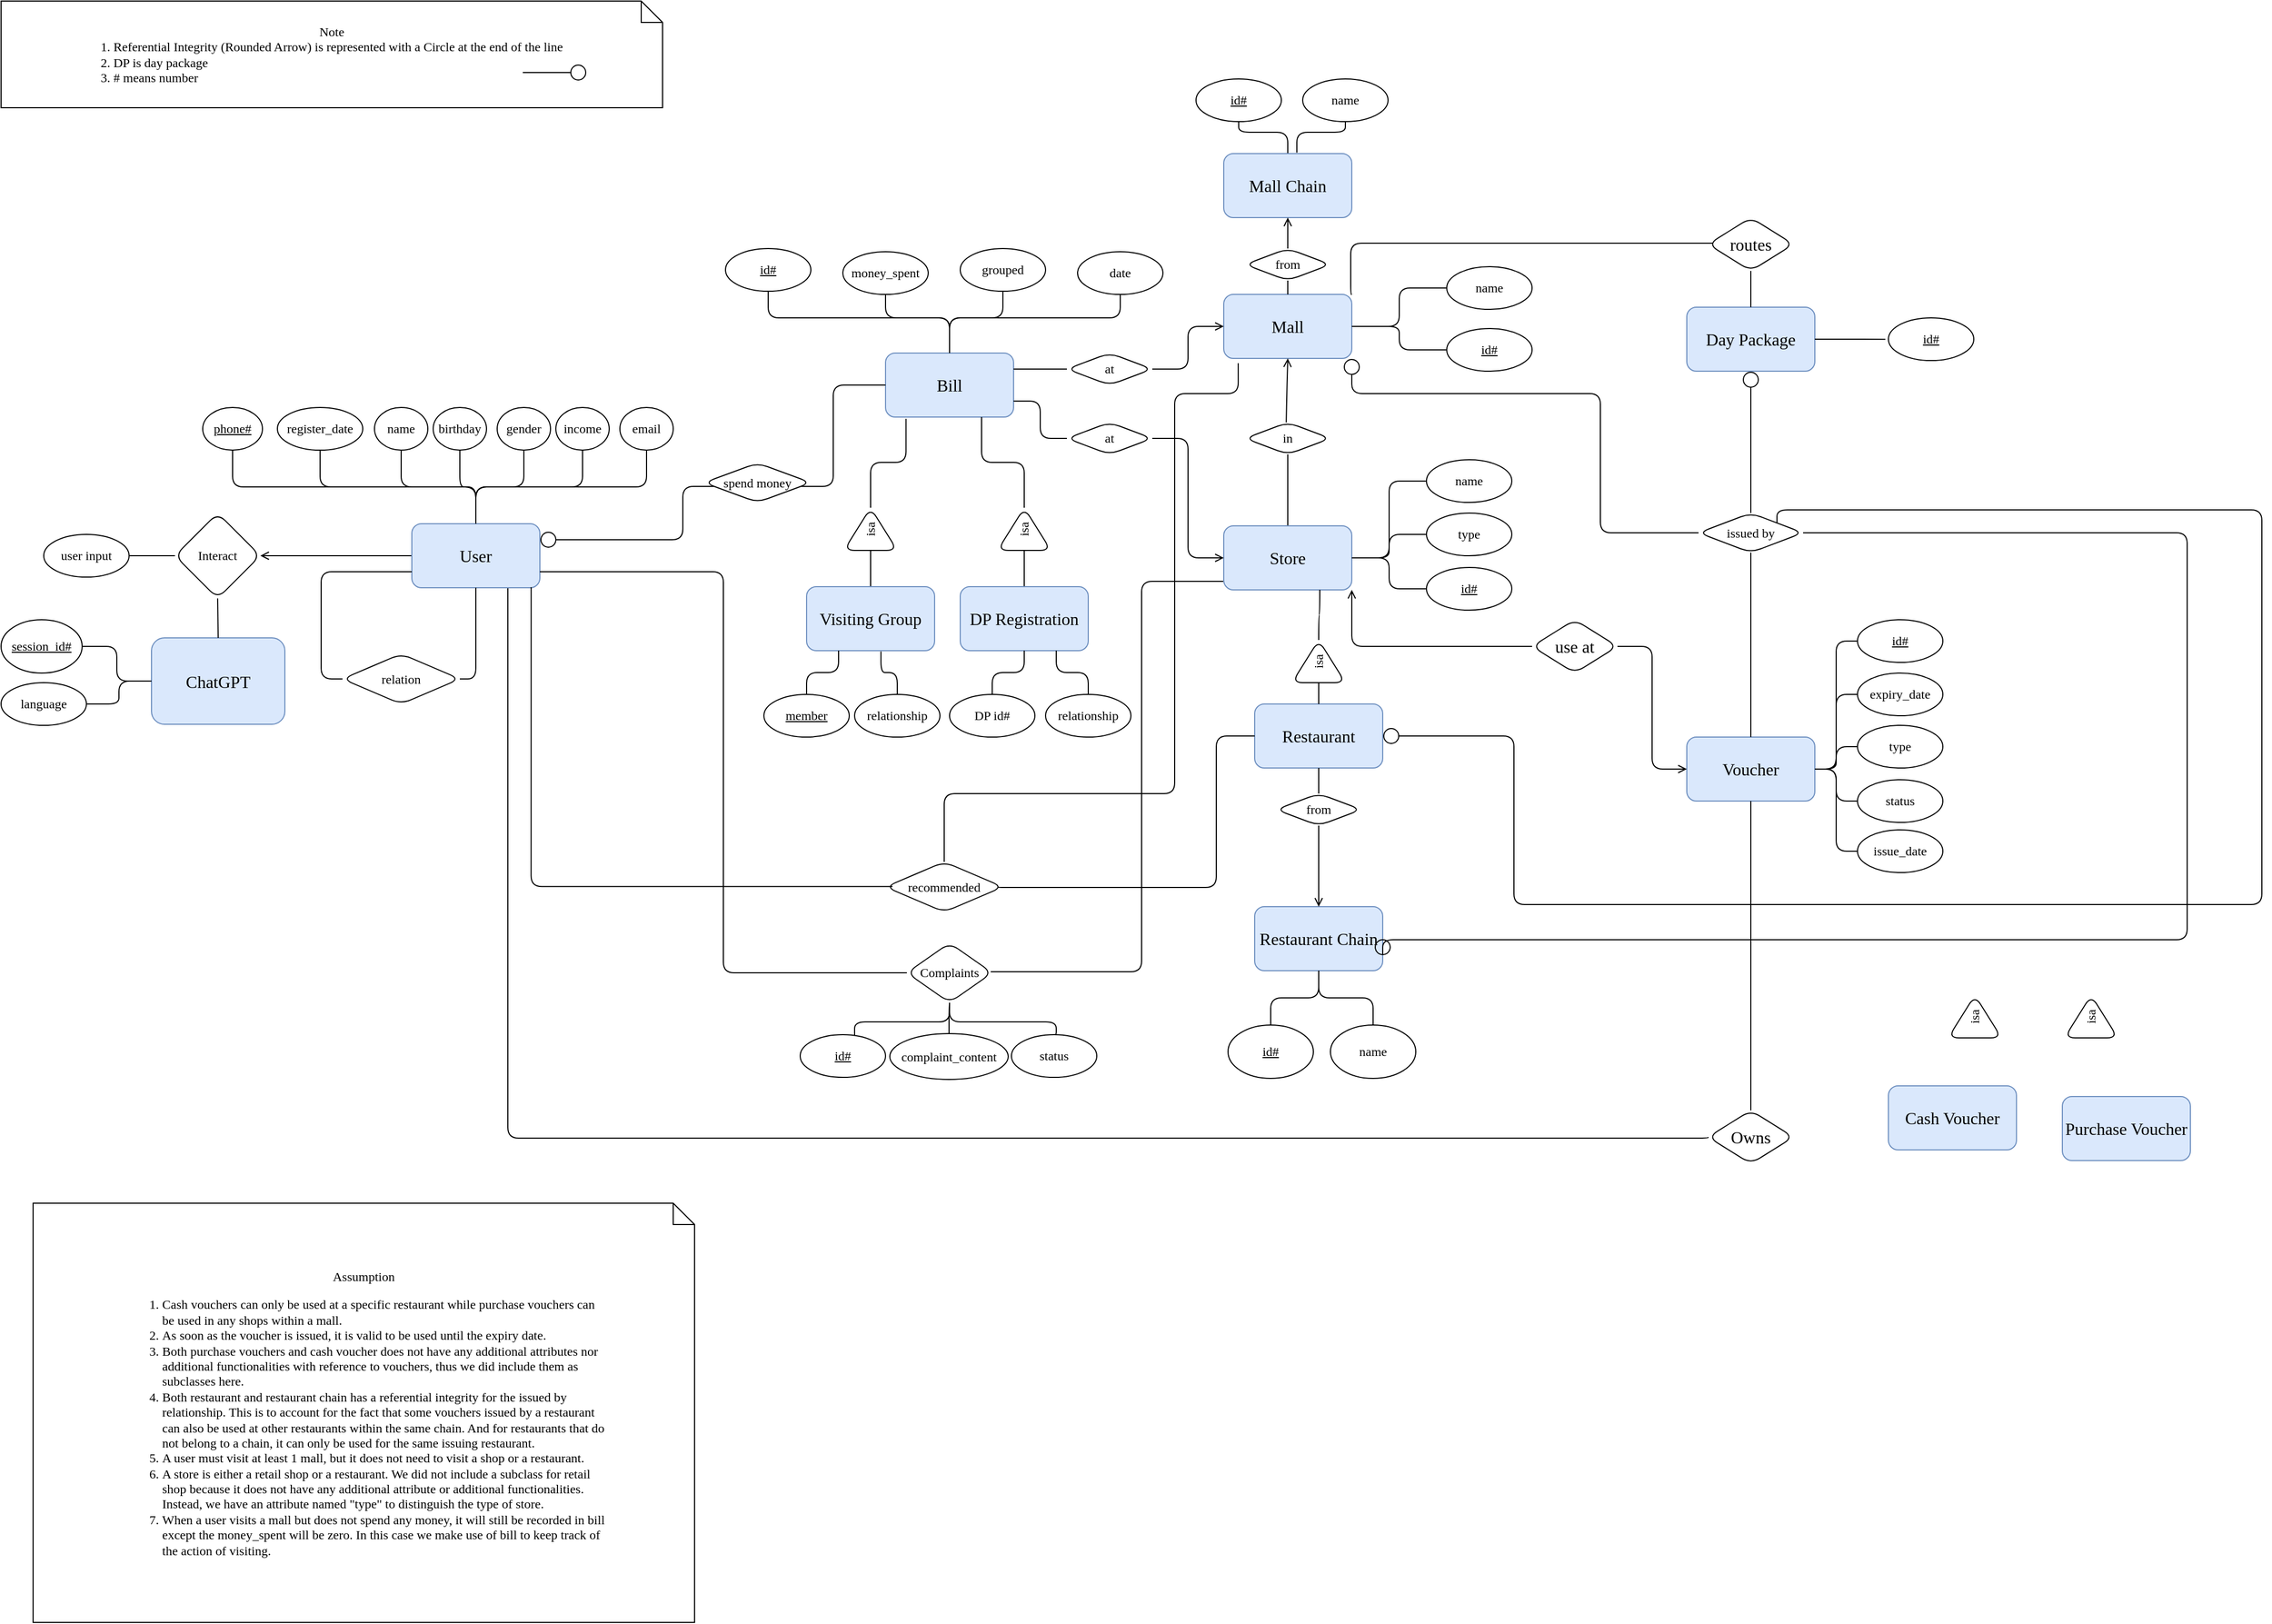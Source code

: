 <mxfile version="23.1.4" type="google" pages="10">
  <diagram name="Page-1" id="syLzdfIYOM7zVWEr_yHB">
    <mxGraphModel grid="1" page="1" gridSize="1" guides="1" tooltips="1" connect="1" arrows="1" fold="1" pageScale="1" pageWidth="1169" pageHeight="827" background="none" math="0" shadow="0">
      <root>
        <mxCell id="0" />
        <mxCell id="1" style="" parent="0" />
        <mxCell id="FIIEjIYKWlgtCrzT3-5r-24" style="edgeStyle=orthogonalEdgeStyle;rounded=1;orthogonalLoop=1;jettySize=auto;html=1;entryX=0.5;entryY=1;entryDx=0;entryDy=0;endArrow=none;endFill=0;curved=0;fontFamily=IBM Plex Mono;fontSource=https%3A%2F%2Ffonts.googleapis.com%2Fcss%3Ffamily%3DIBM%2BPlex%2BMono;" edge="1" parent="1" source="FIIEjIYKWlgtCrzT3-5r-1" target="FIIEjIYKWlgtCrzT3-5r-20">
          <mxGeometry relative="1" as="geometry" />
        </mxCell>
        <mxCell id="FIIEjIYKWlgtCrzT3-5r-25" style="edgeStyle=orthogonalEdgeStyle;rounded=1;orthogonalLoop=1;jettySize=auto;html=1;curved=0;endArrow=none;endFill=0;exitX=0.571;exitY=-0.014;exitDx=0;exitDy=0;exitPerimeter=0;fontFamily=IBM Plex Mono;fontSource=https%3A%2F%2Ffonts.googleapis.com%2Fcss%3Ffamily%3DIBM%2BPlex%2BMono;" edge="1" parent="1" source="FIIEjIYKWlgtCrzT3-5r-1" target="FIIEjIYKWlgtCrzT3-5r-21">
          <mxGeometry relative="1" as="geometry" />
        </mxCell>
        <mxCell id="FIIEjIYKWlgtCrzT3-5r-1" value="Mall Chain" style="rounded=1;whiteSpace=wrap;html=1;fontSize=16;fillColor=#dae8fc;strokeColor=#6c8ebf;fontFamily=IBM Plex Mono;fontSource=https%3A%2F%2Ffonts.googleapis.com%2Fcss%3Ffamily%3DIBM%2BPlex%2BMono;" vertex="1" parent="1">
          <mxGeometry x="-15" y="-684" width="120" height="60" as="geometry" />
        </mxCell>
        <mxCell id="rFu7ycXLWLZghRrRDbRJ-16" style="edgeStyle=orthogonalEdgeStyle;shape=connector;rounded=1;orthogonalLoop=1;jettySize=auto;html=1;labelBackgroundColor=default;strokeColor=default;align=center;verticalAlign=middle;fontFamily=IBM Plex Mono;fontSize=11;fontColor=default;endArrow=none;endFill=0;exitX=1;exitY=0;exitDx=0;exitDy=0;curved=0;fontSource=https%3A%2F%2Ffonts.googleapis.com%2Fcss%3Ffamily%3DIBM%2BPlex%2BMono;" edge="1" parent="1" source="FIIEjIYKWlgtCrzT3-5r-2">
          <mxGeometry relative="1" as="geometry">
            <mxPoint x="458" y="-599" as="targetPoint" />
            <Array as="points">
              <mxPoint x="104" y="-600" />
              <mxPoint x="458" y="-600" />
            </Array>
          </mxGeometry>
        </mxCell>
        <mxCell id="FIIEjIYKWlgtCrzT3-5r-2" value="Mall" style="rounded=1;whiteSpace=wrap;html=1;fontSize=16;fillColor=#dae8fc;strokeColor=#6c8ebf;fontFamily=IBM Plex Mono;fontSource=https%3A%2F%2Ffonts.googleapis.com%2Fcss%3Ffamily%3DIBM%2BPlex%2BMono;" vertex="1" parent="1">
          <mxGeometry x="-15" y="-552" width="120" height="60" as="geometry" />
        </mxCell>
        <mxCell id="FIIEjIYKWlgtCrzT3-5r-3" value="Restaurant Chain" style="rounded=1;whiteSpace=wrap;html=1;fontSize=16;fillColor=#dae8fc;strokeColor=#6c8ebf;fontFamily=IBM Plex Mono;fontSource=https%3A%2F%2Ffonts.googleapis.com%2Fcss%3Ffamily%3DIBM%2BPlex%2BMono;" vertex="1" parent="1">
          <mxGeometry x="14" y="22" width="120" height="60" as="geometry" />
        </mxCell>
        <mxCell id="1tLERvsyundVoOR0fSJG-16" style="edgeStyle=orthogonalEdgeStyle;shape=connector;curved=1;rounded=1;orthogonalLoop=1;jettySize=auto;html=1;entryX=0.5;entryY=1;entryDx=0;entryDy=0;labelBackgroundColor=default;strokeColor=default;align=center;verticalAlign=middle;fontFamily=IBM Plex Mono;fontSize=11;fontColor=default;endArrow=none;endFill=0;fontSource=https%3A%2F%2Ffonts.googleapis.com%2Fcss%3Ffamily%3DIBM%2BPlex%2BMono;" edge="1" parent="1" source="FIIEjIYKWlgtCrzT3-5r-4" target="1tLERvsyundVoOR0fSJG-15">
          <mxGeometry relative="1" as="geometry" />
        </mxCell>
        <mxCell id="rFu7ycXLWLZghRrRDbRJ-8" style="edgeStyle=orthogonalEdgeStyle;shape=connector;curved=0;rounded=1;orthogonalLoop=1;jettySize=auto;html=1;exitX=1;exitY=1;exitDx=0;exitDy=0;entryX=0;entryY=0.5;entryDx=0;entryDy=0;labelBackgroundColor=default;strokeColor=default;align=center;verticalAlign=middle;fontFamily=IBM Plex Mono;fontSize=11;fontColor=default;endArrow=none;endFill=0;startArrow=open;startFill=0;fontSource=https%3A%2F%2Ffonts.googleapis.com%2Fcss%3Ffamily%3DIBM%2BPlex%2BMono;" edge="1" parent="1" source="FIIEjIYKWlgtCrzT3-5r-4" target="K21sYISU7N8CJ6b5ao0Z-39">
          <mxGeometry relative="1" as="geometry" />
        </mxCell>
        <mxCell id="FIIEjIYKWlgtCrzT3-5r-4" value="Store" style="rounded=1;whiteSpace=wrap;html=1;fontSize=16;fillColor=#dae8fc;strokeColor=#6c8ebf;fontFamily=IBM Plex Mono;fontSource=https%3A%2F%2Ffonts.googleapis.com%2Fcss%3Ffamily%3DIBM%2BPlex%2BMono;" vertex="1" parent="1">
          <mxGeometry x="-15" y="-335" width="120" height="60" as="geometry" />
        </mxCell>
        <mxCell id="FIIEjIYKWlgtCrzT3-5r-5" value="Restaurant" style="rounded=1;whiteSpace=wrap;html=1;fontSize=16;fillColor=#dae8fc;strokeColor=#6c8ebf;fontFamily=IBM Plex Mono;fontSource=https%3A%2F%2Ffonts.googleapis.com%2Fcss%3Ffamily%3DIBM%2BPlex%2BMono;" vertex="1" parent="1">
          <mxGeometry x="14" y="-168" width="120" height="60" as="geometry" />
        </mxCell>
        <mxCell id="rFu7ycXLWLZghRrRDbRJ-12" style="edgeStyle=orthogonalEdgeStyle;shape=connector;curved=0;rounded=1;orthogonalLoop=1;jettySize=auto;html=1;entryX=0;entryY=0.5;entryDx=0;entryDy=0;labelBackgroundColor=default;strokeColor=default;align=center;verticalAlign=middle;fontFamily=IBM Plex Mono;fontSize=11;fontColor=default;endArrow=none;endFill=0;fontSource=https%3A%2F%2Ffonts.googleapis.com%2Fcss%3Ffamily%3DIBM%2BPlex%2BMono;" edge="1" parent="1" source="FIIEjIYKWlgtCrzT3-5r-7" target="BeqesU2bJTZbKlcFRBPu-14">
          <mxGeometry relative="1" as="geometry" />
        </mxCell>
        <mxCell id="rFu7ycXLWLZghRrRDbRJ-13" style="edgeStyle=orthogonalEdgeStyle;shape=connector;curved=0;rounded=1;orthogonalLoop=1;jettySize=auto;html=1;entryX=0;entryY=0.5;entryDx=0;entryDy=0;labelBackgroundColor=default;strokeColor=default;align=center;verticalAlign=middle;fontFamily=IBM Plex Mono;fontSize=11;fontColor=default;endArrow=none;endFill=0;fontSource=https%3A%2F%2Ffonts.googleapis.com%2Fcss%3Ffamily%3DIBM%2BPlex%2BMono;" edge="1" parent="1" source="FIIEjIYKWlgtCrzT3-5r-7" target="K21sYISU7N8CJ6b5ao0Z-34">
          <mxGeometry relative="1" as="geometry" />
        </mxCell>
        <mxCell id="rFu7ycXLWLZghRrRDbRJ-14" style="edgeStyle=orthogonalEdgeStyle;shape=connector;curved=0;rounded=1;orthogonalLoop=1;jettySize=auto;html=1;entryX=0;entryY=0.5;entryDx=0;entryDy=0;labelBackgroundColor=default;strokeColor=default;align=center;verticalAlign=middle;fontFamily=IBM Plex Mono;fontSize=11;fontColor=default;endArrow=none;endFill=0;fontSource=https%3A%2F%2Ffonts.googleapis.com%2Fcss%3Ffamily%3DIBM%2BPlex%2BMono;" edge="1" parent="1" source="FIIEjIYKWlgtCrzT3-5r-7" target="K21sYISU7N8CJ6b5ao0Z-25">
          <mxGeometry relative="1" as="geometry" />
        </mxCell>
        <mxCell id="rFu7ycXLWLZghRrRDbRJ-15" style="edgeStyle=orthogonalEdgeStyle;shape=connector;curved=0;rounded=1;orthogonalLoop=1;jettySize=auto;html=1;entryX=0;entryY=0.5;entryDx=0;entryDy=0;labelBackgroundColor=default;strokeColor=default;align=center;verticalAlign=middle;fontFamily=IBM Plex Mono;fontSize=11;fontColor=default;endArrow=none;endFill=0;fontSource=https%3A%2F%2Ffonts.googleapis.com%2Fcss%3Ffamily%3DIBM%2BPlex%2BMono;" edge="1" parent="1" source="FIIEjIYKWlgtCrzT3-5r-7" target="K21sYISU7N8CJ6b5ao0Z-28">
          <mxGeometry relative="1" as="geometry" />
        </mxCell>
        <mxCell id="FIIEjIYKWlgtCrzT3-5r-7" value="Voucher" style="rounded=1;whiteSpace=wrap;html=1;fontSize=16;fillColor=#dae8fc;strokeColor=#6c8ebf;fontFamily=IBM Plex Mono;fontSource=https%3A%2F%2Ffonts.googleapis.com%2Fcss%3Ffamily%3DIBM%2BPlex%2BMono;" vertex="1" parent="1">
          <mxGeometry x="419" y="-137" width="120" height="60" as="geometry" />
        </mxCell>
        <mxCell id="FIIEjIYKWlgtCrzT3-5r-8" value="Day Package" style="rounded=1;whiteSpace=wrap;html=1;fontSize=16;fillColor=#dae8fc;strokeColor=#6c8ebf;fontFamily=IBM Plex Mono;fontSource=https%3A%2F%2Ffonts.googleapis.com%2Fcss%3Ffamily%3DIBM%2BPlex%2BMono;" vertex="1" parent="1">
          <mxGeometry x="419" y="-540" width="120" height="60" as="geometry" />
        </mxCell>
        <mxCell id="FIIEjIYKWlgtCrzT3-5r-9" value="ChatGPT" style="rounded=1;whiteSpace=wrap;html=1;fontSize=16;fillColor=#dae8fc;strokeColor=#6c8ebf;fontFamily=IBM Plex Mono;fontSource=https%3A%2F%2Ffonts.googleapis.com%2Fcss%3Ffamily%3DIBM%2BPlex%2BMono;" vertex="1" parent="1">
          <mxGeometry x="-1020" y="-230" width="125" height="81" as="geometry" />
        </mxCell>
        <mxCell id="A-B9di6UNc6jYGdq1wk4-28" style="edgeStyle=orthogonalEdgeStyle;rounded=1;orthogonalLoop=1;jettySize=auto;html=1;exitX=0.5;exitY=0;exitDx=0;exitDy=0;entryX=0.5;entryY=1;entryDx=0;entryDy=0;endArrow=none;endFill=0;curved=0;fontFamily=IBM Plex Mono;fontSource=https%3A%2F%2Ffonts.googleapis.com%2Fcss%3Ffamily%3DIBM%2BPlex%2BMono;" edge="1" parent="1" source="FIIEjIYKWlgtCrzT3-5r-16" target="A-B9di6UNc6jYGdq1wk4-4">
          <mxGeometry relative="1" as="geometry" />
        </mxCell>
        <mxCell id="A-B9di6UNc6jYGdq1wk4-29" style="edgeStyle=orthogonalEdgeStyle;rounded=1;orthogonalLoop=1;jettySize=auto;html=1;exitX=0.5;exitY=0;exitDx=0;exitDy=0;entryX=0.5;entryY=1;entryDx=0;entryDy=0;endArrow=none;endFill=0;curved=0;fontFamily=IBM Plex Mono;fontSource=https%3A%2F%2Ffonts.googleapis.com%2Fcss%3Ffamily%3DIBM%2BPlex%2BMono;" edge="1" parent="1" source="FIIEjIYKWlgtCrzT3-5r-16" target="A-B9di6UNc6jYGdq1wk4-7">
          <mxGeometry relative="1" as="geometry" />
        </mxCell>
        <mxCell id="A-B9di6UNc6jYGdq1wk4-30" style="edgeStyle=orthogonalEdgeStyle;rounded=1;orthogonalLoop=1;jettySize=auto;html=1;exitX=0.5;exitY=0;exitDx=0;exitDy=0;entryX=0.5;entryY=1;entryDx=0;entryDy=0;endArrow=none;endFill=0;curved=0;fontFamily=IBM Plex Mono;fontSource=https%3A%2F%2Ffonts.googleapis.com%2Fcss%3Ffamily%3DIBM%2BPlex%2BMono;" edge="1" parent="1" source="FIIEjIYKWlgtCrzT3-5r-16" target="A-B9di6UNc6jYGdq1wk4-3">
          <mxGeometry relative="1" as="geometry" />
        </mxCell>
        <mxCell id="A-B9di6UNc6jYGdq1wk4-31" style="edgeStyle=orthogonalEdgeStyle;rounded=1;orthogonalLoop=1;jettySize=auto;html=1;exitX=0.5;exitY=0;exitDx=0;exitDy=0;entryX=0.5;entryY=1;entryDx=0;entryDy=0;endArrow=none;endFill=0;curved=0;fontFamily=IBM Plex Mono;fontSource=https%3A%2F%2Ffonts.googleapis.com%2Fcss%3Ffamily%3DIBM%2BPlex%2BMono;" edge="1" parent="1" source="FIIEjIYKWlgtCrzT3-5r-16" target="A-B9di6UNc6jYGdq1wk4-1">
          <mxGeometry relative="1" as="geometry" />
        </mxCell>
        <mxCell id="A-B9di6UNc6jYGdq1wk4-32" style="edgeStyle=orthogonalEdgeStyle;rounded=1;orthogonalLoop=1;jettySize=auto;html=1;exitX=0.5;exitY=0;exitDx=0;exitDy=0;entryX=0.5;entryY=1;entryDx=0;entryDy=0;endArrow=none;endFill=0;curved=0;fontFamily=IBM Plex Mono;fontSource=https%3A%2F%2Ffonts.googleapis.com%2Fcss%3Ffamily%3DIBM%2BPlex%2BMono;" edge="1" parent="1" source="FIIEjIYKWlgtCrzT3-5r-16" target="A-B9di6UNc6jYGdq1wk4-9">
          <mxGeometry relative="1" as="geometry" />
        </mxCell>
        <mxCell id="A-B9di6UNc6jYGdq1wk4-33" style="edgeStyle=orthogonalEdgeStyle;rounded=1;orthogonalLoop=1;jettySize=auto;html=1;exitX=0.5;exitY=0;exitDx=0;exitDy=0;entryX=0.5;entryY=1;entryDx=0;entryDy=0;endArrow=none;endFill=0;curved=0;fontFamily=IBM Plex Mono;fontSource=https%3A%2F%2Ffonts.googleapis.com%2Fcss%3Ffamily%3DIBM%2BPlex%2BMono;" edge="1" parent="1" source="FIIEjIYKWlgtCrzT3-5r-16" target="A-B9di6UNc6jYGdq1wk4-8">
          <mxGeometry relative="1" as="geometry" />
        </mxCell>
        <mxCell id="k98ZFLnGrpcU95pJMsye-1" style="edgeStyle=orthogonalEdgeStyle;rounded=1;orthogonalLoop=1;jettySize=auto;html=1;entryX=1;entryY=0.5;entryDx=0;entryDy=0;endArrow=open;endFill=0;curved=1;fontFamily=IBM Plex Mono;fontSource=https%3A%2F%2Ffonts.googleapis.com%2Fcss%3Ffamily%3DIBM%2BPlex%2BMono;" edge="1" parent="1" source="FIIEjIYKWlgtCrzT3-5r-16" target="BeqesU2bJTZbKlcFRBPu-5">
          <mxGeometry relative="1" as="geometry" />
        </mxCell>
        <mxCell id="rFu7ycXLWLZghRrRDbRJ-54" style="edgeStyle=orthogonalEdgeStyle;shape=connector;curved=0;rounded=1;orthogonalLoop=1;jettySize=auto;html=1;entryX=0;entryY=0.5;entryDx=0;entryDy=0;labelBackgroundColor=default;strokeColor=default;align=center;verticalAlign=middle;fontFamily=IBM Plex Mono;fontSize=11;fontColor=default;endArrow=none;endFill=0;exitX=0.75;exitY=1;exitDx=0;exitDy=0;fontSource=https%3A%2F%2Ffonts.googleapis.com%2Fcss%3Ffamily%3DIBM%2BPlex%2BMono;" edge="1" parent="1" source="FIIEjIYKWlgtCrzT3-5r-16" target="K21sYISU7N8CJ6b5ao0Z-35">
          <mxGeometry relative="1" as="geometry">
            <mxPoint x="-662" y="-270" as="sourcePoint" />
            <Array as="points">
              <mxPoint x="-686" y="239" />
            </Array>
          </mxGeometry>
        </mxCell>
        <mxCell id="FIIEjIYKWlgtCrzT3-5r-16" value="User" style="rounded=1;whiteSpace=wrap;html=1;fontSize=16;fillColor=#dae8fc;strokeColor=#6c8ebf;fontFamily=IBM Plex Mono;fontSource=https%3A%2F%2Ffonts.googleapis.com%2Fcss%3Ffamily%3DIBM%2BPlex%2BMono;" vertex="1" parent="1">
          <mxGeometry x="-776" y="-337" width="120" height="60" as="geometry" />
        </mxCell>
        <mxCell id="A-B9di6UNc6jYGdq1wk4-1" value="&lt;u&gt;phone#&lt;/u&gt;" style="ellipse;whiteSpace=wrap;html=1;rounded=1;fontFamily=IBM Plex Mono;fontSource=https%3A%2F%2Ffonts.googleapis.com%2Fcss%3Ffamily%3DIBM%2BPlex%2BMono;" vertex="1" parent="1">
          <mxGeometry x="-972" y="-446" width="56" height="40" as="geometry" />
        </mxCell>
        <mxCell id="A-B9di6UNc6jYGdq1wk4-3" value="name" style="ellipse;whiteSpace=wrap;html=1;rounded=1;fontFamily=IBM Plex Mono;fontSource=https%3A%2F%2Ffonts.googleapis.com%2Fcss%3Ffamily%3DIBM%2BPlex%2BMono;" vertex="1" parent="1">
          <mxGeometry x="-811" y="-446" width="50" height="40" as="geometry" />
        </mxCell>
        <mxCell id="A-B9di6UNc6jYGdq1wk4-4" value="birthday" style="ellipse;whiteSpace=wrap;html=1;rounded=1;fontFamily=IBM Plex Mono;fontSource=https%3A%2F%2Ffonts.googleapis.com%2Fcss%3Ffamily%3DIBM%2BPlex%2BMono;" vertex="1" parent="1">
          <mxGeometry x="-756" y="-446" width="50" height="40" as="geometry" />
        </mxCell>
        <mxCell id="A-B9di6UNc6jYGdq1wk4-7" value="gender" style="ellipse;whiteSpace=wrap;html=1;rounded=1;fontFamily=IBM Plex Mono;fontSource=https%3A%2F%2Ffonts.googleapis.com%2Fcss%3Ffamily%3DIBM%2BPlex%2BMono;" vertex="1" parent="1">
          <mxGeometry x="-696" y="-446" width="50" height="40" as="geometry" />
        </mxCell>
        <mxCell id="A-B9di6UNc6jYGdq1wk4-8" value="email" style="ellipse;whiteSpace=wrap;html=1;rounded=1;fontFamily=IBM Plex Mono;fontSource=https%3A%2F%2Ffonts.googleapis.com%2Fcss%3Ffamily%3DIBM%2BPlex%2BMono;" vertex="1" parent="1">
          <mxGeometry x="-581" y="-446" width="50" height="40" as="geometry" />
        </mxCell>
        <mxCell id="A-B9di6UNc6jYGdq1wk4-9" value="income" style="ellipse;whiteSpace=wrap;html=1;rounded=1;fontFamily=IBM Plex Mono;fontSource=https%3A%2F%2Ffonts.googleapis.com%2Fcss%3Ffamily%3DIBM%2BPlex%2BMono;" vertex="1" parent="1">
          <mxGeometry x="-641" y="-446" width="50" height="40" as="geometry" />
        </mxCell>
        <mxCell id="FIIEjIYKWlgtCrzT3-5r-30" value="&lt;u&gt;id#&lt;/u&gt;" style="ellipse;whiteSpace=wrap;html=1;rounded=1;fontFamily=IBM Plex Mono;fontSource=https%3A%2F%2Ffonts.googleapis.com%2Fcss%3Ffamily%3DIBM%2BPlex%2BMono;" vertex="1" parent="1">
          <mxGeometry x="194" y="-520" width="80" height="40" as="geometry" />
        </mxCell>
        <mxCell id="BeqesU2bJTZbKlcFRBPu-4" value="" style="endArrow=none;html=1;rounded=1;entryX=1;entryY=0.5;entryDx=0;entryDy=0;exitX=0;exitY=0.5;exitDx=0;exitDy=0;edgeStyle=orthogonalEdgeStyle;curved=0;fontFamily=IBM Plex Mono;fontSource=https%3A%2F%2Ffonts.googleapis.com%2Fcss%3Ffamily%3DIBM%2BPlex%2BMono;" edge="1" parent="1" source="FIIEjIYKWlgtCrzT3-5r-9" target="BeqesU2bJTZbKlcFRBPu-2">
          <mxGeometry width="50" height="50" relative="1" as="geometry">
            <mxPoint x="-943.5" y="-220" as="sourcePoint" />
            <mxPoint x="-948.5" y="-252" as="targetPoint" />
          </mxGeometry>
        </mxCell>
        <mxCell id="FIIEjIYKWlgtCrzT3-5r-31" value="name" style="ellipse;whiteSpace=wrap;html=1;rounded=1;fontFamily=IBM Plex Mono;fontSource=https%3A%2F%2Ffonts.googleapis.com%2Fcss%3Ffamily%3DIBM%2BPlex%2BMono;" vertex="1" parent="1">
          <mxGeometry x="194" y="-578" width="80" height="40" as="geometry" />
        </mxCell>
        <mxCell id="CU2LuiRTTskvuot8dRqh-26" style="edgeStyle=orthogonalEdgeStyle;rounded=1;orthogonalLoop=1;jettySize=auto;html=1;endArrow=none;endFill=0;entryX=1;entryY=0.75;entryDx=0;entryDy=0;exitX=0;exitY=0.5;exitDx=0;exitDy=0;curved=0;fontFamily=IBM Plex Mono;fontSource=https%3A%2F%2Ffonts.googleapis.com%2Fcss%3Ffamily%3DIBM%2BPlex%2BMono;" edge="1" parent="1" source="CU2LuiRTTskvuot8dRqh-33" target="FIIEjIYKWlgtCrzT3-5r-16">
          <mxGeometry relative="1" as="geometry">
            <mxPoint x="-651" y="-307" as="targetPoint" />
            <mxPoint x="-566" y="-307" as="sourcePoint" />
          </mxGeometry>
        </mxCell>
        <mxCell id="rFu7ycXLWLZghRrRDbRJ-41" style="edgeStyle=orthogonalEdgeStyle;shape=connector;curved=0;rounded=1;orthogonalLoop=1;jettySize=auto;html=1;entryX=0.5;entryY=1;entryDx=0;entryDy=0;labelBackgroundColor=default;strokeColor=default;align=center;verticalAlign=middle;fontFamily=IBM Plex Mono;fontSize=11;fontColor=default;endArrow=none;endFill=0;fontSource=https%3A%2F%2Ffonts.googleapis.com%2Fcss%3Ffamily%3DIBM%2BPlex%2BMono;" edge="1" parent="1" source="CU2LuiRTTskvuot8dRqh-7" target="CU2LuiRTTskvuot8dRqh-33">
          <mxGeometry relative="1" as="geometry">
            <Array as="points">
              <mxPoint x="-361" y="130" />
              <mxPoint x="-272" y="130" />
            </Array>
          </mxGeometry>
        </mxCell>
        <mxCell id="CU2LuiRTTskvuot8dRqh-7" value="&lt;u&gt;id#&lt;/u&gt;" style="ellipse;whiteSpace=wrap;html=1;rounded=1;fontFamily=IBM Plex Mono;fontSource=https%3A%2F%2Ffonts.googleapis.com%2Fcss%3Ffamily%3DIBM%2BPlex%2BMono;" vertex="1" parent="1">
          <mxGeometry x="-412" y="142" width="80" height="40" as="geometry" />
        </mxCell>
        <mxCell id="rFu7ycXLWLZghRrRDbRJ-88" style="edgeStyle=orthogonalEdgeStyle;shape=connector;curved=0;rounded=1;orthogonalLoop=1;jettySize=auto;html=1;entryX=0.5;entryY=1;entryDx=0;entryDy=0;labelBackgroundColor=default;strokeColor=default;align=center;verticalAlign=middle;fontFamily=IBM Plex Mono;fontSize=11;fontColor=default;endArrow=none;endFill=0;fontSource=https%3A%2F%2Ffonts.googleapis.com%2Fcss%3Ffamily%3DIBM%2BPlex%2BMono;" edge="1" parent="1" source="CU2LuiRTTskvuot8dRqh-15" target="CU2LuiRTTskvuot8dRqh-33">
          <mxGeometry relative="1" as="geometry" />
        </mxCell>
        <mxCell id="CU2LuiRTTskvuot8dRqh-15" value="complaint_content" style="ellipse;whiteSpace=wrap;html=1;rounded=1;fontFamily=IBM Plex Mono;fontSource=https%3A%2F%2Ffonts.googleapis.com%2Fcss%3Ffamily%3DIBM%2BPlex%2BMono;" vertex="1" parent="1">
          <mxGeometry x="-328" y="141" width="111" height="43" as="geometry" />
        </mxCell>
        <mxCell id="CU2LuiRTTskvuot8dRqh-9" value="status" style="ellipse;whiteSpace=wrap;html=1;rounded=1;fontFamily=IBM Plex Mono;fontSource=https%3A%2F%2Ffonts.googleapis.com%2Fcss%3Ffamily%3DIBM%2BPlex%2BMono;" vertex="1" parent="1">
          <mxGeometry x="-214" y="142" width="80" height="40" as="geometry" />
        </mxCell>
        <mxCell id="FIIEjIYKWlgtCrzT3-5r-28" style="edgeStyle=orthogonalEdgeStyle;rounded=1;orthogonalLoop=1;jettySize=auto;html=1;entryX=0.5;entryY=1;entryDx=0;entryDy=0;curved=1;endArrow=open;endFill=0;fontFamily=IBM Plex Mono;fontSource=https%3A%2F%2Ffonts.googleapis.com%2Fcss%3Ffamily%3DIBM%2BPlex%2BMono;" edge="1" parent="1" source="FIIEjIYKWlgtCrzT3-5r-27" target="FIIEjIYKWlgtCrzT3-5r-1">
          <mxGeometry relative="1" as="geometry" />
        </mxCell>
        <mxCell id="BeqesU2bJTZbKlcFRBPu-2" value="language" style="ellipse;whiteSpace=wrap;html=1;rounded=1;fontFamily=IBM Plex Mono;fontSource=https%3A%2F%2Ffonts.googleapis.com%2Fcss%3Ffamily%3DIBM%2BPlex%2BMono;" vertex="1" parent="1">
          <mxGeometry x="-1161" y="-188" width="80" height="40" as="geometry" />
        </mxCell>
        <mxCell id="FIIEjIYKWlgtCrzT3-5r-29" style="edgeStyle=orthogonalEdgeStyle;rounded=1;orthogonalLoop=1;jettySize=auto;html=1;entryX=0.5;entryY=0;entryDx=0;entryDy=0;curved=1;endArrow=none;endFill=0;fontFamily=IBM Plex Mono;fontSource=https%3A%2F%2Ffonts.googleapis.com%2Fcss%3Ffamily%3DIBM%2BPlex%2BMono;" edge="1" parent="1" source="FIIEjIYKWlgtCrzT3-5r-27" target="FIIEjIYKWlgtCrzT3-5r-2">
          <mxGeometry relative="1" as="geometry" />
        </mxCell>
        <mxCell id="FIIEjIYKWlgtCrzT3-5r-21" value="name" style="ellipse;whiteSpace=wrap;html=1;rounded=1;fontFamily=IBM Plex Mono;fontSource=https%3A%2F%2Ffonts.googleapis.com%2Fcss%3Ffamily%3DIBM%2BPlex%2BMono;" vertex="1" parent="1">
          <mxGeometry x="59" y="-754" width="80" height="40" as="geometry" />
        </mxCell>
        <mxCell id="FIIEjIYKWlgtCrzT3-5r-20" value="&lt;u&gt;id#&lt;/u&gt;" style="ellipse;whiteSpace=wrap;html=1;rounded=1;fontFamily=IBM Plex Mono;fontSource=https%3A%2F%2Ffonts.googleapis.com%2Fcss%3Ffamily%3DIBM%2BPlex%2BMono;" vertex="1" parent="1">
          <mxGeometry x="-41" y="-754" width="80" height="40" as="geometry" />
        </mxCell>
        <mxCell id="FIIEjIYKWlgtCrzT3-5r-27" value="from" style="rhombus;whiteSpace=wrap;html=1;rounded=1;fontFamily=IBM Plex Mono;fontSource=https%3A%2F%2Ffonts.googleapis.com%2Fcss%3Ffamily%3DIBM%2BPlex%2BMono;" vertex="1" parent="1">
          <mxGeometry x="5" y="-595" width="80" height="30" as="geometry" />
        </mxCell>
        <mxCell id="BeqesU2bJTZbKlcFRBPu-1" value="user input" style="ellipse;whiteSpace=wrap;html=1;rounded=1;fontFamily=IBM Plex Mono;fontSource=https%3A%2F%2Ffonts.googleapis.com%2Fcss%3Ffamily%3DIBM%2BPlex%2BMono;" vertex="1" parent="1">
          <mxGeometry x="-1121" y="-327" width="80" height="40" as="geometry" />
        </mxCell>
        <mxCell id="FIIEjIYKWlgtCrzT3-5r-33" style="edgeStyle=orthogonalEdgeStyle;orthogonalLoop=1;jettySize=auto;html=1;entryX=1;entryY=0.5;entryDx=0;entryDy=0;curved=0;endArrow=none;endFill=0;rounded=1;fontFamily=IBM Plex Mono;fontSource=https%3A%2F%2Ffonts.googleapis.com%2Fcss%3Ffamily%3DIBM%2BPlex%2BMono;" edge="1" parent="1" source="FIIEjIYKWlgtCrzT3-5r-31" target="FIIEjIYKWlgtCrzT3-5r-2">
          <mxGeometry relative="1" as="geometry" />
        </mxCell>
        <mxCell id="rFu7ycXLWLZghRrRDbRJ-9" style="edgeStyle=orthogonalEdgeStyle;shape=connector;curved=0;rounded=1;orthogonalLoop=1;jettySize=auto;html=1;entryX=0.5;entryY=1;entryDx=0;entryDy=0;labelBackgroundColor=default;strokeColor=default;align=center;verticalAlign=middle;fontFamily=IBM Plex Mono;fontSize=11;fontColor=default;endArrow=circle;endFill=0;exitX=0.5;exitY=0;exitDx=0;exitDy=0;fontSource=https%3A%2F%2Ffonts.googleapis.com%2Fcss%3Ffamily%3DIBM%2BPlex%2BMono;" edge="1" parent="1" source="tt_jvdm5qBp6rApD46Z5-2" target="FIIEjIYKWlgtCrzT3-5r-8">
          <mxGeometry relative="1" as="geometry">
            <mxPoint x="629" y="-438" as="sourcePoint" />
          </mxGeometry>
        </mxCell>
        <mxCell id="K21sYISU7N8CJ6b5ao0Z-17" value="" style="edgeStyle=none;curved=1;rounded=1;orthogonalLoop=1;jettySize=auto;html=1;fontSize=12;startSize=8;endSize=8;fontFamily=IBM Plex Mono;fontSource=https%3A%2F%2Ffonts.googleapis.com%2Fcss%3Ffamily%3DIBM%2BPlex%2BMono;" edge="1" parent="1">
          <mxGeometry relative="1" as="geometry">
            <mxPoint x="619.5" y="-381.5" as="sourcePoint" />
            <mxPoint x="619.5" y="-381.5" as="targetPoint" />
          </mxGeometry>
        </mxCell>
        <mxCell id="BeqesU2bJTZbKlcFRBPu-5" value="Interact" style="rhombus;whiteSpace=wrap;html=1;rounded=1;fontFamily=IBM Plex Mono;fontSource=https%3A%2F%2Ffonts.googleapis.com%2Fcss%3Ffamily%3DIBM%2BPlex%2BMono;" vertex="1" parent="1">
          <mxGeometry x="-998" y="-347" width="80" height="80" as="geometry" />
        </mxCell>
        <mxCell id="CU2LuiRTTskvuot8dRqh-27" value="&lt;blockquote&gt;&lt;blockquote&gt;Assumption&lt;br&gt;&lt;div align=&quot;left&quot;&gt;&lt;ol&gt;&lt;li&gt;Cash vouchers can only be used at a specific restaurant while purchase vouchers can be used in any shops within a mall.&lt;/li&gt;&lt;li&gt;As soon as the voucher is issued, it is valid to be used until the expiry date.&lt;/li&gt;&lt;li&gt;Both purchase vouchers and cash voucher does not have any additional attributes nor additional functionalities with reference to vouchers, thus we did include them as subclasses here.&amp;nbsp;&lt;/li&gt;&lt;li&gt;Both restaurant and restaurant chain has a referential integrity for the issued by relationship. This is to account for the fact that some vouchers issued by a restaurant can also be used at other restaurants within the same chain. And for restaurants that do not belong to a chain, it can only be used for the same issuing restaurant.&lt;/li&gt;&lt;li&gt;A user must visit at least 1 mall, but it does not need to visit a shop or a restaurant.&lt;/li&gt;&lt;li&gt;A store is either a retail shop or a restaurant. We did not include a subclass for retail shop because it does not have any additional attribute or additional functionalities. Instead, we have an attribute named &quot;type&quot; to distinguish the type of store.&lt;/li&gt;&lt;li&gt;When a user visits a mall but does not spend any money, it will still be recorded in bill except the money_spent will be zero. In this case we make use of bill to keep track of the action of visiting.&lt;/li&gt;&lt;/ol&gt;&lt;/div&gt;&lt;/blockquote&gt;&lt;/blockquote&gt;" style="shape=note;size=20;whiteSpace=wrap;html=1;rounded=1;fontFamily=IBM Plex Mono;fontSource=https%3A%2F%2Ffonts.googleapis.com%2Fcss%3Ffamily%3DIBM%2BPlex%2BMono;" vertex="1" parent="1">
          <mxGeometry x="-1131" y="300" width="620" height="393" as="geometry" />
        </mxCell>
        <mxCell id="BeqesU2bJTZbKlcFRBPu-6" value="" style="endArrow=none;html=1;rounded=1;exitX=0.5;exitY=0;exitDx=0;exitDy=0;entryX=0.5;entryY=1;entryDx=0;entryDy=0;fontFamily=IBM Plex Mono;fontSource=https%3A%2F%2Ffonts.googleapis.com%2Fcss%3Ffamily%3DIBM%2BPlex%2BMono;" edge="1" parent="1" source="FIIEjIYKWlgtCrzT3-5r-9" target="BeqesU2bJTZbKlcFRBPu-5">
          <mxGeometry width="50" height="50" relative="1" as="geometry">
            <mxPoint x="-1018.5" y="-277" as="sourcePoint" />
            <mxPoint x="-968.5" y="-327" as="targetPoint" />
          </mxGeometry>
        </mxCell>
        <mxCell id="CU2LuiRTTskvuot8dRqh-41" style="edgeStyle=orthogonalEdgeStyle;rounded=1;orthogonalLoop=1;jettySize=auto;html=1;endArrow=none;endFill=0;curved=0;entryX=-0.004;entryY=0.867;entryDx=0;entryDy=0;entryPerimeter=0;fontFamily=IBM Plex Mono;fontSource=https%3A%2F%2Ffonts.googleapis.com%2Fcss%3Ffamily%3DIBM%2BPlex%2BMono;" edge="1" parent="1" source="CU2LuiRTTskvuot8dRqh-33" target="FIIEjIYKWlgtCrzT3-5r-4">
          <mxGeometry relative="1" as="geometry">
            <Array as="points">
              <mxPoint x="-92" y="83" />
              <mxPoint x="-92" y="-283" />
            </Array>
          </mxGeometry>
        </mxCell>
        <mxCell id="rFu7ycXLWLZghRrRDbRJ-42" style="edgeStyle=orthogonalEdgeStyle;shape=connector;curved=0;rounded=1;orthogonalLoop=1;jettySize=auto;html=1;labelBackgroundColor=default;strokeColor=default;align=center;verticalAlign=middle;fontFamily=IBM Plex Mono;fontSize=11;fontColor=default;endArrow=none;endFill=0;exitX=0.5;exitY=1;exitDx=0;exitDy=0;entryX=0.5;entryY=0;entryDx=0;entryDy=0;fontSource=https%3A%2F%2Ffonts.googleapis.com%2Fcss%3Ffamily%3DIBM%2BPlex%2BMono;" edge="1" parent="1" source="CU2LuiRTTskvuot8dRqh-33" target="CU2LuiRTTskvuot8dRqh-9">
          <mxGeometry relative="1" as="geometry">
            <Array as="points">
              <mxPoint x="-272" y="130" />
              <mxPoint x="-172" y="130" />
            </Array>
          </mxGeometry>
        </mxCell>
        <mxCell id="CU2LuiRTTskvuot8dRqh-33" value="Complaints" style="rhombus;whiteSpace=wrap;html=1;rounded=1;fontFamily=IBM Plex Mono;fontSource=https%3A%2F%2Ffonts.googleapis.com%2Fcss%3Ffamily%3DIBM%2BPlex%2BMono;" vertex="1" parent="1">
          <mxGeometry x="-312" y="56" width="80" height="56" as="geometry" />
        </mxCell>
        <mxCell id="1tLERvsyundVoOR0fSJG-2" style="edgeStyle=orthogonalEdgeStyle;shape=connector;curved=0;rounded=1;orthogonalLoop=1;jettySize=auto;html=1;entryX=1;entryY=0.5;entryDx=0;entryDy=0;labelBackgroundColor=default;strokeColor=default;align=center;verticalAlign=middle;fontFamily=IBM Plex Mono;fontSize=11;fontColor=default;endArrow=none;endFill=0;fontSource=https%3A%2F%2Ffonts.googleapis.com%2Fcss%3Ffamily%3DIBM%2BPlex%2BMono;" edge="1" parent="1" source="1tLERvsyundVoOR0fSJG-1" target="FIIEjIYKWlgtCrzT3-5r-4">
          <mxGeometry relative="1" as="geometry" />
        </mxCell>
        <mxCell id="1tLERvsyundVoOR0fSJG-1" value="&lt;u&gt;id#&lt;/u&gt;" style="ellipse;whiteSpace=wrap;html=1;rounded=1;fontFamily=IBM Plex Mono;fontSource=https%3A%2F%2Ffonts.googleapis.com%2Fcss%3Ffamily%3DIBM%2BPlex%2BMono;" vertex="1" parent="1">
          <mxGeometry x="175" y="-296" width="80" height="40" as="geometry" />
        </mxCell>
        <mxCell id="1tLERvsyundVoOR0fSJG-5" style="edgeStyle=orthogonalEdgeStyle;shape=connector;curved=1;rounded=1;orthogonalLoop=1;jettySize=auto;html=1;entryX=0.5;entryY=0;entryDx=0;entryDy=0;labelBackgroundColor=default;strokeColor=default;align=center;verticalAlign=middle;fontFamily=Helvetica;fontSize=11;fontColor=default;endArrow=none;endFill=0;" edge="1" parent="1">
          <mxGeometry relative="1" as="geometry">
            <mxPoint x="-81" y="-191" as="sourcePoint" />
          </mxGeometry>
        </mxCell>
        <mxCell id="1tLERvsyundVoOR0fSJG-3" value="name" style="ellipse;whiteSpace=wrap;html=1;rounded=1;fontFamily=IBM Plex Mono;fontSource=https%3A%2F%2Ffonts.googleapis.com%2Fcss%3Ffamily%3DIBM%2BPlex%2BMono;" vertex="1" parent="1">
          <mxGeometry x="175" y="-397" width="80" height="40" as="geometry" />
        </mxCell>
        <mxCell id="1tLERvsyundVoOR0fSJG-11" style="edgeStyle=orthogonalEdgeStyle;shape=connector;curved=1;rounded=1;orthogonalLoop=1;jettySize=auto;html=1;entryX=0.5;entryY=1;entryDx=0;entryDy=0;labelBackgroundColor=default;strokeColor=default;align=center;verticalAlign=middle;fontFamily=IBM Plex Mono;fontSize=11;fontColor=default;endArrow=none;endFill=0;fontSource=https%3A%2F%2Ffonts.googleapis.com%2Fcss%3Ffamily%3DIBM%2BPlex%2BMono;" edge="1" parent="1" source="1tLERvsyundVoOR0fSJG-7" target="FIIEjIYKWlgtCrzT3-5r-5">
          <mxGeometry relative="1" as="geometry" />
        </mxCell>
        <mxCell id="1tLERvsyundVoOR0fSJG-12" style="edgeStyle=orthogonalEdgeStyle;shape=connector;curved=1;rounded=1;orthogonalLoop=1;jettySize=auto;html=1;entryX=0.5;entryY=0;entryDx=0;entryDy=0;labelBackgroundColor=default;strokeColor=default;align=center;verticalAlign=middle;fontFamily=IBM Plex Mono;fontSize=11;fontColor=default;endArrow=open;endFill=0;fontSource=https%3A%2F%2Ffonts.googleapis.com%2Fcss%3Ffamily%3DIBM%2BPlex%2BMono;" edge="1" parent="1" source="1tLERvsyundVoOR0fSJG-7" target="FIIEjIYKWlgtCrzT3-5r-3">
          <mxGeometry relative="1" as="geometry" />
        </mxCell>
        <mxCell id="1tLERvsyundVoOR0fSJG-7" value="from" style="rhombus;whiteSpace=wrap;html=1;rounded=1;fontFamily=IBM Plex Mono;fontSource=https%3A%2F%2Ffonts.googleapis.com%2Fcss%3Ffamily%3DIBM%2BPlex%2BMono;" vertex="1" parent="1">
          <mxGeometry x="34" y="-84" width="80" height="30" as="geometry" />
        </mxCell>
        <mxCell id="1tLERvsyundVoOR0fSJG-13" value="&lt;u&gt;id#&lt;/u&gt;" style="ellipse;whiteSpace=wrap;html=1;rounded=1;fontFamily=IBM Plex Mono;fontSource=https%3A%2F%2Ffonts.googleapis.com%2Fcss%3Ffamily%3DIBM%2BPlex%2BMono;" vertex="1" parent="1">
          <mxGeometry x="608" y="-530" width="80" height="40" as="geometry" />
        </mxCell>
        <mxCell id="K21sYISU7N8CJ6b5ao0Z-25" value="status" style="ellipse;whiteSpace=wrap;html=1;rounded=1;fontFamily=IBM Plex Mono;fontSource=https%3A%2F%2Ffonts.googleapis.com%2Fcss%3Ffamily%3DIBM%2BPlex%2BMono;" vertex="1" parent="1">
          <mxGeometry x="579" y="-97" width="80" height="40" as="geometry" />
        </mxCell>
        <mxCell id="LEFo_bvMbDqlF3zJaBKI-11" style="edgeStyle=orthogonalEdgeStyle;rounded=1;orthogonalLoop=1;jettySize=auto;html=1;exitX=1;exitY=0.5;exitDx=0;exitDy=0;entryX=0.75;entryY=1;entryDx=0;entryDy=0;endArrow=none;endFill=0;curved=1;fontFamily=IBM Plex Mono;fontSource=https%3A%2F%2Ffonts.googleapis.com%2Fcss%3Ffamily%3DIBM%2BPlex%2BMono;" edge="1" parent="1" source="1tLERvsyundVoOR0fSJG-8" target="FIIEjIYKWlgtCrzT3-5r-4">
          <mxGeometry relative="1" as="geometry" />
        </mxCell>
        <mxCell id="1tLERvsyundVoOR0fSJG-8" value="isa" style="triangle;whiteSpace=wrap;html=1;rotation=-90;rounded=1;fontFamily=IBM Plex Mono;fontSource=https%3A%2F%2Ffonts.googleapis.com%2Fcss%3Ffamily%3DIBM%2BPlex%2BMono;" vertex="1" parent="1">
          <mxGeometry x="54" y="-233" width="40" height="50" as="geometry" />
        </mxCell>
        <mxCell id="K21sYISU7N8CJ6b5ao0Z-31" style="edgeStyle=none;curved=1;rounded=1;orthogonalLoop=1;jettySize=auto;html=1;exitX=0.5;exitY=0;exitDx=0;exitDy=0;fontSize=12;startSize=8;endSize=8;entryX=0.5;entryY=0;entryDx=0;entryDy=0;fontFamily=IBM Plex Mono;fontSource=https%3A%2F%2Ffonts.googleapis.com%2Fcss%3Ffamily%3DIBM%2BPlex%2BMono;" edge="1" parent="1">
          <mxGeometry relative="1" as="geometry">
            <mxPoint x="-128" y="402.0" as="sourcePoint" />
            <mxPoint x="-128" y="402.0" as="targetPoint" />
          </mxGeometry>
        </mxCell>
        <mxCell id="rFu7ycXLWLZghRrRDbRJ-4" style="edgeStyle=orthogonalEdgeStyle;shape=connector;curved=0;rounded=1;orthogonalLoop=1;jettySize=auto;html=1;entryX=0.5;entryY=1;entryDx=0;entryDy=0;labelBackgroundColor=default;strokeColor=default;align=center;verticalAlign=middle;fontFamily=IBM Plex Mono;fontSize=11;fontColor=default;endArrow=none;endFill=0;fontSource=https%3A%2F%2Ffonts.googleapis.com%2Fcss%3Ffamily%3DIBM%2BPlex%2BMono;" edge="1" parent="1" source="BOm5MDqN1sSQqdsfNdqt-4" target="FIIEjIYKWlgtCrzT3-5r-3">
          <mxGeometry relative="1" as="geometry" />
        </mxCell>
        <mxCell id="BOm5MDqN1sSQqdsfNdqt-4" value="name" style="ellipse;whiteSpace=wrap;html=1;rounded=1;fontFamily=IBM Plex Mono;fontSource=https%3A%2F%2Ffonts.googleapis.com%2Fcss%3Ffamily%3DIBM%2BPlex%2BMono;" vertex="1" parent="1">
          <mxGeometry x="85" y="133" width="80" height="50" as="geometry" />
        </mxCell>
        <mxCell id="1tLERvsyundVoOR0fSJG-4" style="edgeStyle=orthogonalEdgeStyle;shape=connector;curved=0;rounded=1;orthogonalLoop=1;jettySize=auto;html=1;labelBackgroundColor=default;strokeColor=default;align=center;verticalAlign=middle;fontFamily=IBM Plex Mono;fontSize=11;fontColor=default;endArrow=none;endFill=0;entryX=1;entryY=0.5;entryDx=0;entryDy=0;fontSource=https%3A%2F%2Ffonts.googleapis.com%2Fcss%3Ffamily%3DIBM%2BPlex%2BMono;" edge="1" parent="1" source="1tLERvsyundVoOR0fSJG-3" target="FIIEjIYKWlgtCrzT3-5r-4">
          <mxGeometry relative="1" as="geometry" />
        </mxCell>
        <mxCell id="rFu7ycXLWLZghRrRDbRJ-3" style="edgeStyle=orthogonalEdgeStyle;rounded=1;orthogonalLoop=1;jettySize=auto;html=1;entryX=0.5;entryY=1;entryDx=0;entryDy=0;curved=0;endArrow=none;endFill=0;fontFamily=IBM Plex Mono;fontSource=https%3A%2F%2Ffonts.googleapis.com%2Fcss%3Ffamily%3DIBM%2BPlex%2BMono;" edge="1" parent="1" source="BOm5MDqN1sSQqdsfNdqt-5" target="FIIEjIYKWlgtCrzT3-5r-3">
          <mxGeometry relative="1" as="geometry" />
        </mxCell>
        <mxCell id="BOm5MDqN1sSQqdsfNdqt-5" value="&lt;u style=&quot;border-color: var(--border-color);&quot;&gt;id#&lt;/u&gt;" style="ellipse;whiteSpace=wrap;html=1;rounded=1;fontFamily=IBM Plex Mono;fontSource=https%3A%2F%2Ffonts.googleapis.com%2Fcss%3Ffamily%3DIBM%2BPlex%2BMono;" vertex="1" parent="1">
          <mxGeometry x="-11" y="133" width="80" height="50" as="geometry" />
        </mxCell>
        <mxCell id="1tLERvsyundVoOR0fSJG-10" style="edgeStyle=orthogonalEdgeStyle;shape=connector;curved=1;rounded=1;orthogonalLoop=1;jettySize=auto;html=1;labelBackgroundColor=default;strokeColor=default;align=center;verticalAlign=middle;fontFamily=IBM Plex Mono;fontSize=11;fontColor=default;endArrow=none;endFill=0;fontSource=https%3A%2F%2Ffonts.googleapis.com%2Fcss%3Ffamily%3DIBM%2BPlex%2BMono;" edge="1" parent="1" source="1tLERvsyundVoOR0fSJG-8" target="FIIEjIYKWlgtCrzT3-5r-5">
          <mxGeometry relative="1" as="geometry" />
        </mxCell>
        <mxCell id="FIIEjIYKWlgtCrzT3-5r-32" style="edgeStyle=orthogonalEdgeStyle;rounded=1;orthogonalLoop=1;jettySize=auto;html=1;entryX=1;entryY=0.5;entryDx=0;entryDy=0;curved=0;endArrow=none;endFill=0;fontFamily=IBM Plex Mono;fontSource=https%3A%2F%2Ffonts.googleapis.com%2Fcss%3Ffamily%3DIBM%2BPlex%2BMono;" edge="1" parent="1" source="FIIEjIYKWlgtCrzT3-5r-30" target="FIIEjIYKWlgtCrzT3-5r-2">
          <mxGeometry relative="1" as="geometry" />
        </mxCell>
        <mxCell id="BeqesU2bJTZbKlcFRBPu-8" value="" style="endArrow=none;html=1;rounded=1;exitX=1;exitY=0.5;exitDx=0;exitDy=0;entryX=0;entryY=0.5;entryDx=0;entryDy=0;fontFamily=IBM Plex Mono;fontSource=https%3A%2F%2Ffonts.googleapis.com%2Fcss%3Ffamily%3DIBM%2BPlex%2BMono;" edge="1" parent="1" source="BeqesU2bJTZbKlcFRBPu-1" target="BeqesU2bJTZbKlcFRBPu-5">
          <mxGeometry width="50" height="50" relative="1" as="geometry">
            <mxPoint x="-911" y="-77" as="sourcePoint" />
            <mxPoint x="-1001" y="-307" as="targetPoint" />
          </mxGeometry>
        </mxCell>
        <mxCell id="CU2LuiRTTskvuot8dRqh-45" style="edgeStyle=orthogonalEdgeStyle;rounded=1;orthogonalLoop=1;jettySize=auto;html=1;entryX=0;entryY=0.5;entryDx=0;entryDy=0;endArrow=none;endFill=0;curved=0;fontFamily=IBM Plex Mono;fontSource=https%3A%2F%2Ffonts.googleapis.com%2Fcss%3Ffamily%3DIBM%2BPlex%2BMono;" edge="1" parent="1" source="BeqesU2bJTZbKlcFRBPu-10" target="FIIEjIYKWlgtCrzT3-5r-9">
          <mxGeometry relative="1" as="geometry" />
        </mxCell>
        <mxCell id="BeqesU2bJTZbKlcFRBPu-10" value="&lt;u&gt;session_id#&lt;/u&gt;" style="ellipse;whiteSpace=wrap;html=1;rounded=1;fontFamily=IBM Plex Mono;fontSource=https%3A%2F%2Ffonts.googleapis.com%2Fcss%3Ffamily%3DIBM%2BPlex%2BMono;" vertex="1" parent="1">
          <mxGeometry x="-1161" y="-247" width="76" height="50" as="geometry" />
        </mxCell>
        <mxCell id="K21sYISU7N8CJ6b5ao0Z-28" value="issue_date" style="ellipse;whiteSpace=wrap;html=1;rounded=1;fontFamily=IBM Plex Mono;fontSource=https%3A%2F%2Ffonts.googleapis.com%2Fcss%3Ffamily%3DIBM%2BPlex%2BMono;" vertex="1" parent="1">
          <mxGeometry x="579" y="-50" width="80" height="40" as="geometry" />
        </mxCell>
        <mxCell id="rFu7ycXLWLZghRrRDbRJ-22" style="edgeStyle=orthogonalEdgeStyle;shape=connector;curved=0;rounded=1;orthogonalLoop=1;jettySize=auto;html=1;entryX=0.5;entryY=1;entryDx=0;entryDy=0;labelBackgroundColor=default;strokeColor=default;align=center;verticalAlign=middle;fontFamily=IBM Plex Mono;fontSize=11;fontColor=default;endArrow=none;endFill=0;exitX=1;exitY=0.5;exitDx=0;exitDy=0;fontSource=https%3A%2F%2Ffonts.googleapis.com%2Fcss%3Ffamily%3DIBM%2BPlex%2BMono;" edge="1" parent="1" source="CU2LuiRTTskvuot8dRqh-42" target="FIIEjIYKWlgtCrzT3-5r-16">
          <mxGeometry relative="1" as="geometry">
            <Array as="points">
              <mxPoint x="-716" y="-191" />
            </Array>
          </mxGeometry>
        </mxCell>
        <mxCell id="rFu7ycXLWLZghRrRDbRJ-23" style="edgeStyle=orthogonalEdgeStyle;shape=connector;curved=0;rounded=1;orthogonalLoop=1;jettySize=auto;html=1;entryX=0;entryY=0.75;entryDx=0;entryDy=0;labelBackgroundColor=default;strokeColor=default;align=center;verticalAlign=middle;fontFamily=IBM Plex Mono;fontSize=11;fontColor=default;endArrow=none;endFill=0;exitX=0;exitY=0.5;exitDx=0;exitDy=0;fontSource=https%3A%2F%2Ffonts.googleapis.com%2Fcss%3Ffamily%3DIBM%2BPlex%2BMono;" edge="1" parent="1" source="CU2LuiRTTskvuot8dRqh-42" target="FIIEjIYKWlgtCrzT3-5r-16">
          <mxGeometry relative="1" as="geometry" />
        </mxCell>
        <mxCell id="CU2LuiRTTskvuot8dRqh-42" value="relation" style="rhombus;whiteSpace=wrap;html=1;rounded=1;fontFamily=IBM Plex Mono;fontSource=https%3A%2F%2Ffonts.googleapis.com%2Fcss%3Ffamily%3DIBM%2BPlex%2BMono;" vertex="1" parent="1">
          <mxGeometry x="-841" y="-215" width="110" height="47" as="geometry" />
        </mxCell>
        <mxCell id="1tLERvsyundVoOR0fSJG-17" style="edgeStyle=orthogonalEdgeStyle;shape=connector;curved=1;rounded=1;orthogonalLoop=1;jettySize=auto;html=1;entryX=0.5;entryY=1;entryDx=0;entryDy=0;labelBackgroundColor=default;strokeColor=default;align=center;verticalAlign=middle;fontFamily=IBM Plex Mono;fontSize=11;fontColor=default;endArrow=open;endFill=0;fontSource=https%3A%2F%2Ffonts.googleapis.com%2Fcss%3Ffamily%3DIBM%2BPlex%2BMono;" edge="1" parent="1" target="FIIEjIYKWlgtCrzT3-5r-2">
          <mxGeometry relative="1" as="geometry">
            <mxPoint x="43.577" y="-431.971" as="sourcePoint" />
          </mxGeometry>
        </mxCell>
        <mxCell id="1tLERvsyundVoOR0fSJG-15" value="in" style="rhombus;whiteSpace=wrap;html=1;rounded=1;fontFamily=IBM Plex Mono;fontSource=https%3A%2F%2Ffonts.googleapis.com%2Fcss%3Ffamily%3DIBM%2BPlex%2BMono;" vertex="1" parent="1">
          <mxGeometry x="5" y="-432" width="80" height="30" as="geometry" />
        </mxCell>
        <mxCell id="K21sYISU7N8CJ6b5ao0Z-34" value="expiry_date" style="ellipse;whiteSpace=wrap;html=1;rounded=1;fontFamily=IBM Plex Mono;fontSource=https%3A%2F%2Ffonts.googleapis.com%2Fcss%3Ffamily%3DIBM%2BPlex%2BMono;" vertex="1" parent="1">
          <mxGeometry x="579" y="-197" width="80" height="40" as="geometry" />
        </mxCell>
        <mxCell id="1tLERvsyundVoOR0fSJG-19" style="edgeStyle=orthogonalEdgeStyle;rounded=1;orthogonalLoop=1;jettySize=auto;html=1;entryX=0.5;entryY=0;entryDx=0;entryDy=0;endArrow=none;endFill=0;curved=0;exitX=0.5;exitY=1;exitDx=0;exitDy=0;fontFamily=IBM Plex Mono;fontSource=https%3A%2F%2Ffonts.googleapis.com%2Fcss%3Ffamily%3DIBM%2BPlex%2BMono;" edge="1" parent="1" source="1tLERvsyundVoOR0fSJG-21" target="1tLERvsyundVoOR0fSJG-31">
          <mxGeometry relative="1" as="geometry">
            <mxPoint x="-272.25" y="-509.5" as="targetPoint" />
            <Array as="points">
              <mxPoint x="-112" y="-530" />
              <mxPoint x="-272" y="-530" />
            </Array>
          </mxGeometry>
        </mxCell>
        <mxCell id="1tLERvsyundVoOR0fSJG-20" value="&lt;u&gt;id#&lt;/u&gt;" style="ellipse;whiteSpace=wrap;html=1;rounded=1;fontFamily=IBM Plex Mono;fontSource=https%3A%2F%2Ffonts.googleapis.com%2Fcss%3Ffamily%3DIBM%2BPlex%2BMono;" vertex="1" parent="1">
          <mxGeometry x="-482" y="-595" width="80" height="40" as="geometry" />
        </mxCell>
        <mxCell id="1tLERvsyundVoOR0fSJG-23" style="edgeStyle=orthogonalEdgeStyle;rounded=1;orthogonalLoop=1;jettySize=auto;html=1;entryX=0.5;entryY=0;entryDx=0;entryDy=0;curved=0;endArrow=none;endFill=0;fontFamily=IBM Plex Mono;fontSource=https%3A%2F%2Ffonts.googleapis.com%2Fcss%3Ffamily%3DIBM%2BPlex%2BMono;" edge="1" parent="1" source="1tLERvsyundVoOR0fSJG-20" target="1tLERvsyundVoOR0fSJG-31">
          <mxGeometry relative="1" as="geometry">
            <mxPoint x="-272.25" y="-509.5" as="targetPoint" />
            <Array as="points">
              <mxPoint x="-442" y="-530" />
              <mxPoint x="-272" y="-530" />
            </Array>
          </mxGeometry>
        </mxCell>
        <mxCell id="1tLERvsyundVoOR0fSJG-34" style="edgeStyle=orthogonalEdgeStyle;shape=connector;curved=1;rounded=1;orthogonalLoop=1;jettySize=auto;html=1;labelBackgroundColor=default;strokeColor=default;align=center;verticalAlign=middle;fontFamily=IBM Plex Mono;fontSize=11;fontColor=default;endArrow=none;endFill=0;fontSource=https%3A%2F%2Ffonts.googleapis.com%2Fcss%3Ffamily%3DIBM%2BPlex%2BMono;" edge="1" parent="1" source="1tLERvsyundVoOR0fSJG-28" target="1tLERvsyundVoOR0fSJG-33">
          <mxGeometry relative="1" as="geometry" />
        </mxCell>
        <mxCell id="1tLERvsyundVoOR0fSJG-28" value="DP Registration" style="rounded=1;whiteSpace=wrap;html=1;fontFamily=IBM Plex Mono;fontSize=16;fillColor=#dae8fc;strokeColor=#6c8ebf;fontSource=https%3A%2F%2Ffonts.googleapis.com%2Fcss%3Ffamily%3DIBM%2BPlex%2BMono;" vertex="1" parent="1">
          <mxGeometry x="-262" y="-278" width="120" height="60" as="geometry" />
        </mxCell>
        <mxCell id="1tLERvsyundVoOR0fSJG-31" value="Bill" style="rounded=1;whiteSpace=wrap;html=1;fontFamily=IBM Plex Mono;fontSize=16;fillColor=#dae8fc;strokeColor=#6c8ebf;fontSource=https%3A%2F%2Ffonts.googleapis.com%2Fcss%3Ffamily%3DIBM%2BPlex%2BMono;" vertex="1" parent="1">
          <mxGeometry x="-332" y="-497" width="120" height="60" as="geometry" />
        </mxCell>
        <mxCell id="LEFo_bvMbDqlF3zJaBKI-13" style="edgeStyle=orthogonalEdgeStyle;rounded=1;orthogonalLoop=1;jettySize=auto;html=1;exitX=1;exitY=0.5;exitDx=0;exitDy=0;entryX=0.75;entryY=1;entryDx=0;entryDy=0;endArrow=none;endFill=0;curved=0;fontFamily=IBM Plex Mono;fontSource=https%3A%2F%2Ffonts.googleapis.com%2Fcss%3Ffamily%3DIBM%2BPlex%2BMono;" edge="1" parent="1" source="1tLERvsyundVoOR0fSJG-33" target="1tLERvsyundVoOR0fSJG-31">
          <mxGeometry relative="1" as="geometry" />
        </mxCell>
        <mxCell id="1tLERvsyundVoOR0fSJG-33" value="isa" style="triangle;whiteSpace=wrap;html=1;rotation=-90;rounded=1;fontFamily=IBM Plex Mono;fontSource=https%3A%2F%2Ffonts.googleapis.com%2Fcss%3Ffamily%3DIBM%2BPlex%2BMono;" vertex="1" parent="1">
          <mxGeometry x="-222" y="-357" width="40" height="50" as="geometry" />
        </mxCell>
        <mxCell id="1tLERvsyundVoOR0fSJG-36" value="DP id#" style="ellipse;whiteSpace=wrap;html=1;rounded=1;fontFamily=IBM Plex Mono;fontSource=https%3A%2F%2Ffonts.googleapis.com%2Fcss%3Ffamily%3DIBM%2BPlex%2BMono;" vertex="1" parent="1">
          <mxGeometry x="-272" y="-177" width="80" height="40" as="geometry" />
        </mxCell>
        <mxCell id="1tLERvsyundVoOR0fSJG-37" style="edgeStyle=orthogonalEdgeStyle;shape=connector;curved=0;rounded=1;orthogonalLoop=1;jettySize=auto;html=1;entryX=0.5;entryY=1;entryDx=0;entryDy=0;labelBackgroundColor=default;strokeColor=default;align=center;verticalAlign=middle;fontFamily=IBM Plex Mono;fontSize=11;fontColor=default;endArrow=none;endFill=0;fontSource=https%3A%2F%2Ffonts.googleapis.com%2Fcss%3Ffamily%3DIBM%2BPlex%2BMono;" edge="1" parent="1" source="1tLERvsyundVoOR0fSJG-36" target="1tLERvsyundVoOR0fSJG-28">
          <mxGeometry relative="1" as="geometry" />
        </mxCell>
        <mxCell id="BeqesU2bJTZbKlcFRBPu-14" value="&lt;u&gt;id#&lt;/u&gt;" style="ellipse;whiteSpace=wrap;html=1;rounded=1;fontFamily=IBM Plex Mono;fontSource=https%3A%2F%2Ffonts.googleapis.com%2Fcss%3Ffamily%3DIBM%2BPlex%2BMono;" vertex="1" parent="1">
          <mxGeometry x="579" y="-247" width="80" height="40" as="geometry" />
        </mxCell>
        <mxCell id="BeqesU2bJTZbKlcFRBPu-17" value="" style="endArrow=circle;html=1;rounded=1;exitX=0;exitY=0.5;exitDx=0;exitDy=0;entryX=1;entryY=1;entryDx=0;entryDy=0;edgeStyle=orthogonalEdgeStyle;curved=0;startArrow=none;startFill=0;endFill=0;fontFamily=IBM Plex Mono;fontSource=https%3A%2F%2Ffonts.googleapis.com%2Fcss%3Ffamily%3DIBM%2BPlex%2BMono;" edge="1" parent="1" source="tt_jvdm5qBp6rApD46Z5-2" target="FIIEjIYKWlgtCrzT3-5r-2">
          <mxGeometry width="50" height="50" relative="1" as="geometry">
            <mxPoint x="338" y="-401.5" as="sourcePoint" />
            <mxPoint x="609.5" y="-461.5" as="targetPoint" />
            <Array as="points">
              <mxPoint x="338" y="-328" />
              <mxPoint x="338" y="-459" />
              <mxPoint x="105" y="-459" />
            </Array>
          </mxGeometry>
        </mxCell>
        <mxCell id="rFu7ycXLWLZghRrRDbRJ-25" style="edgeStyle=orthogonalEdgeStyle;shape=connector;curved=1;rounded=1;orthogonalLoop=1;jettySize=auto;html=1;entryX=0.5;entryY=1;entryDx=0;entryDy=0;labelBackgroundColor=default;strokeColor=default;align=center;verticalAlign=middle;fontFamily=IBM Plex Mono;fontSize=11;fontColor=default;endArrow=none;endFill=0;fontSource=https%3A%2F%2Ffonts.googleapis.com%2Fcss%3Ffamily%3DIBM%2BPlex%2BMono;" edge="1" parent="1" source="K21sYISU7N8CJ6b5ao0Z-35" target="FIIEjIYKWlgtCrzT3-5r-7">
          <mxGeometry relative="1" as="geometry" />
        </mxCell>
        <mxCell id="K21sYISU7N8CJ6b5ao0Z-35" value="Owns" style="rhombus;whiteSpace=wrap;html=1;fontSize=16;rounded=1;fontFamily=IBM Plex Mono;fontSource=https%3A%2F%2Ffonts.googleapis.com%2Fcss%3Ffamily%3DIBM%2BPlex%2BMono;" vertex="1" parent="1">
          <mxGeometry x="439" y="213" width="80" height="50" as="geometry" />
        </mxCell>
        <mxCell id="rFu7ycXLWLZghRrRDbRJ-11" style="edgeStyle=orthogonalEdgeStyle;shape=connector;curved=0;rounded=1;orthogonalLoop=1;jettySize=auto;html=1;entryX=0;entryY=0.5;entryDx=0;entryDy=0;labelBackgroundColor=default;strokeColor=default;align=center;verticalAlign=middle;fontFamily=IBM Plex Mono;fontSize=11;fontColor=default;endArrow=open;endFill=0;fontSource=https%3A%2F%2Ffonts.googleapis.com%2Fcss%3Ffamily%3DIBM%2BPlex%2BMono;" edge="1" parent="1" source="K21sYISU7N8CJ6b5ao0Z-39" target="FIIEjIYKWlgtCrzT3-5r-7">
          <mxGeometry relative="1" as="geometry" />
        </mxCell>
        <mxCell id="K21sYISU7N8CJ6b5ao0Z-39" value="use at" style="rhombus;whiteSpace=wrap;html=1;fontSize=16;rounded=1;fontFamily=IBM Plex Mono;fontSource=https%3A%2F%2Ffonts.googleapis.com%2Fcss%3Ffamily%3DIBM%2BPlex%2BMono;" vertex="1" parent="1">
          <mxGeometry x="274" y="-247" width="80" height="50" as="geometry" />
        </mxCell>
        <mxCell id="rFu7ycXLWLZghRrRDbRJ-20" style="edgeStyle=orthogonalEdgeStyle;shape=connector;curved=0;rounded=1;orthogonalLoop=1;jettySize=auto;html=1;labelBackgroundColor=default;strokeColor=default;align=center;verticalAlign=middle;fontFamily=IBM Plex Mono;fontSize=11;fontColor=default;endArrow=none;endFill=0;fontSource=https%3A%2F%2Ffonts.googleapis.com%2Fcss%3Ffamily%3DIBM%2BPlex%2BMono;" edge="1" parent="1" source="rFu7ycXLWLZghRrRDbRJ-17" target="FIIEjIYKWlgtCrzT3-5r-8">
          <mxGeometry relative="1" as="geometry" />
        </mxCell>
        <mxCell id="rFu7ycXLWLZghRrRDbRJ-17" value="routes" style="rhombus;whiteSpace=wrap;html=1;fontSize=16;rounded=1;fontFamily=IBM Plex Mono;fontSource=https%3A%2F%2Ffonts.googleapis.com%2Fcss%3Ffamily%3DIBM%2BPlex%2BMono;" vertex="1" parent="1">
          <mxGeometry x="439" y="-624" width="80" height="50" as="geometry" />
        </mxCell>
        <mxCell id="rFu7ycXLWLZghRrRDbRJ-21" style="edgeStyle=orthogonalEdgeStyle;shape=connector;curved=0;rounded=1;orthogonalLoop=1;jettySize=auto;html=1;entryX=-0.036;entryY=0.503;entryDx=0;entryDy=0;entryPerimeter=0;labelBackgroundColor=default;strokeColor=default;align=center;verticalAlign=middle;fontFamily=IBM Plex Mono;fontSize=11;fontColor=default;endArrow=none;endFill=0;fontSource=https%3A%2F%2Ffonts.googleapis.com%2Fcss%3Ffamily%3DIBM%2BPlex%2BMono;" edge="1" parent="1" source="FIIEjIYKWlgtCrzT3-5r-8" target="1tLERvsyundVoOR0fSJG-13">
          <mxGeometry relative="1" as="geometry" />
        </mxCell>
        <mxCell id="rFu7ycXLWLZghRrRDbRJ-26" value="" style="group;rounded=1;fontFamily=IBM Plex Mono;fontSource=https%3A%2F%2Ffonts.googleapis.com%2Fcss%3Ffamily%3DIBM%2BPlex%2BMono;" vertex="1" connectable="0" parent="1">
          <mxGeometry x="-1161" y="-827" width="620" height="100" as="geometry" />
        </mxCell>
        <mxCell id="CU2LuiRTTskvuot8dRqh-28" value="&lt;div&gt;Note&lt;/div&gt;&lt;div&gt;1. Referential Integrity (Rounded Arrow) is represented with a Circle at the end of the line&lt;/div&gt;&lt;div align=&quot;left&quot;&gt;2. DP is day package&lt;/div&gt;&lt;div align=&quot;left&quot;&gt;3. # means number&lt;/div&gt;" style="shape=note;size=20;whiteSpace=wrap;html=1;rounded=1;fontFamily=IBM Plex Mono;fontSource=https%3A%2F%2Ffonts.googleapis.com%2Fcss%3Ffamily%3DIBM%2BPlex%2BMono;" vertex="1" parent="rFu7ycXLWLZghRrRDbRJ-26">
          <mxGeometry width="620" height="100" as="geometry" />
        </mxCell>
        <mxCell id="rFu7ycXLWLZghRrRDbRJ-2" value="" style="endArrow=circle;startArrow=none;html=1;rounded=1;startFill=0;endFill=0;fontFamily=IBM Plex Mono;fontSource=https%3A%2F%2Ffonts.googleapis.com%2Fcss%3Ffamily%3DIBM%2BPlex%2BMono;" edge="1" parent="rFu7ycXLWLZghRrRDbRJ-26">
          <mxGeometry width="50" height="50" relative="1" as="geometry">
            <mxPoint x="489" y="67" as="sourcePoint" />
            <mxPoint x="549" y="67" as="targetPoint" />
          </mxGeometry>
        </mxCell>
        <mxCell id="1tLERvsyundVoOR0fSJG-21" value="date" style="ellipse;whiteSpace=wrap;html=1;rounded=1;fontFamily=IBM Plex Mono;fontSource=https%3A%2F%2Ffonts.googleapis.com%2Fcss%3Ffamily%3DIBM%2BPlex%2BMono;" vertex="1" parent="1">
          <mxGeometry x="-152" y="-592" width="80" height="40" as="geometry" />
        </mxCell>
        <mxCell id="rFu7ycXLWLZghRrRDbRJ-30" style="edgeStyle=orthogonalEdgeStyle;shape=connector;curved=0;rounded=1;orthogonalLoop=1;jettySize=auto;html=1;entryX=0.5;entryY=0;entryDx=0;entryDy=0;labelBackgroundColor=default;strokeColor=default;align=center;verticalAlign=middle;fontFamily=IBM Plex Mono;fontSize=11;fontColor=default;endArrow=none;endFill=0;exitX=0.5;exitY=1;exitDx=0;exitDy=0;fontSource=https%3A%2F%2Ffonts.googleapis.com%2Fcss%3Ffamily%3DIBM%2BPlex%2BMono;" edge="1" parent="1" source="rFu7ycXLWLZghRrRDbRJ-28" target="FIIEjIYKWlgtCrzT3-5r-16">
          <mxGeometry relative="1" as="geometry">
            <mxPoint x="-882" y="-400" as="sourcePoint" />
            <mxPoint x="-776" y="-310" as="targetPoint" />
          </mxGeometry>
        </mxCell>
        <mxCell id="rFu7ycXLWLZghRrRDbRJ-28" value="register_date" style="ellipse;whiteSpace=wrap;html=1;rounded=1;fontFamily=IBM Plex Mono;fontSource=https%3A%2F%2Ffonts.googleapis.com%2Fcss%3Ffamily%3DIBM%2BPlex%2BMono;" vertex="1" parent="1">
          <mxGeometry x="-902" y="-446" width="80" height="40" as="geometry" />
        </mxCell>
        <mxCell id="rFu7ycXLWLZghRrRDbRJ-45" style="edgeStyle=orthogonalEdgeStyle;shape=connector;curved=0;rounded=1;orthogonalLoop=1;jettySize=auto;html=1;entryX=1;entryY=0.25;entryDx=0;entryDy=0;labelBackgroundColor=default;strokeColor=default;align=center;verticalAlign=middle;fontFamily=IBM Plex Mono;fontSize=11;fontColor=default;endArrow=circle;endFill=0;startArrow=none;startFill=0;fontSource=https%3A%2F%2Ffonts.googleapis.com%2Fcss%3Ffamily%3DIBM%2BPlex%2BMono;" edge="1" parent="1" source="rFu7ycXLWLZghRrRDbRJ-31" target="FIIEjIYKWlgtCrzT3-5r-16">
          <mxGeometry relative="1" as="geometry">
            <Array as="points">
              <mxPoint x="-522" y="-372" />
              <mxPoint x="-522" y="-322" />
            </Array>
          </mxGeometry>
        </mxCell>
        <mxCell id="rFu7ycXLWLZghRrRDbRJ-46" style="edgeStyle=orthogonalEdgeStyle;shape=connector;curved=0;rounded=1;orthogonalLoop=1;jettySize=auto;html=1;entryX=0;entryY=0.5;entryDx=0;entryDy=0;labelBackgroundColor=default;strokeColor=default;align=center;verticalAlign=middle;fontFamily=IBM Plex Mono;fontSize=11;fontColor=default;endArrow=none;endFill=0;fontSource=https%3A%2F%2Ffonts.googleapis.com%2Fcss%3Ffamily%3DIBM%2BPlex%2BMono;" edge="1" parent="1" source="rFu7ycXLWLZghRrRDbRJ-31" target="1tLERvsyundVoOR0fSJG-31">
          <mxGeometry relative="1" as="geometry">
            <Array as="points">
              <mxPoint x="-381" y="-372" />
              <mxPoint x="-381" y="-467" />
            </Array>
          </mxGeometry>
        </mxCell>
        <mxCell id="rFu7ycXLWLZghRrRDbRJ-31" value="spend money" style="rhombus;whiteSpace=wrap;html=1;rounded=1;fontFamily=IBM Plex Mono;fontSource=https%3A%2F%2Ffonts.googleapis.com%2Fcss%3Ffamily%3DIBM%2BPlex%2BMono;" vertex="1" parent="1">
          <mxGeometry x="-502" y="-394" width="100" height="37" as="geometry" />
        </mxCell>
        <mxCell id="rFu7ycXLWLZghRrRDbRJ-38" style="edgeStyle=orthogonalEdgeStyle;shape=connector;curved=0;rounded=1;orthogonalLoop=1;jettySize=auto;html=1;entryX=0;entryY=0.5;entryDx=0;entryDy=0;labelBackgroundColor=default;strokeColor=default;align=center;verticalAlign=middle;fontFamily=IBM Plex Mono;fontSize=11;fontColor=default;endArrow=open;endFill=0;exitX=1;exitY=0.5;exitDx=0;exitDy=0;fontSource=https%3A%2F%2Ffonts.googleapis.com%2Fcss%3Ffamily%3DIBM%2BPlex%2BMono;" edge="1" parent="1" source="rFu7ycXLWLZghRrRDbRJ-35" target="FIIEjIYKWlgtCrzT3-5r-2">
          <mxGeometry relative="1" as="geometry" />
        </mxCell>
        <mxCell id="rFu7ycXLWLZghRrRDbRJ-40" style="edgeStyle=orthogonalEdgeStyle;shape=connector;curved=0;rounded=1;orthogonalLoop=1;jettySize=auto;html=1;entryX=0;entryY=0.5;entryDx=0;entryDy=0;labelBackgroundColor=default;strokeColor=default;align=center;verticalAlign=middle;fontFamily=IBM Plex Mono;fontSize=11;fontColor=default;endArrow=open;endFill=0;exitX=1;exitY=0.5;exitDx=0;exitDy=0;fontSource=https%3A%2F%2Ffonts.googleapis.com%2Fcss%3Ffamily%3DIBM%2BPlex%2BMono;" edge="1" parent="1" source="tt_jvdm5qBp6rApD46Z5-1" target="FIIEjIYKWlgtCrzT3-5r-4">
          <mxGeometry relative="1" as="geometry" />
        </mxCell>
        <mxCell id="rFu7ycXLWLZghRrRDbRJ-47" style="edgeStyle=orthogonalEdgeStyle;shape=connector;curved=0;rounded=1;orthogonalLoop=1;jettySize=auto;html=1;labelBackgroundColor=default;strokeColor=default;align=center;verticalAlign=middle;fontFamily=IBM Plex Mono;fontSize=11;fontColor=default;endArrow=none;endFill=0;exitX=0;exitY=0.5;exitDx=0;exitDy=0;entryX=1;entryY=0.75;entryDx=0;entryDy=0;fontSource=https%3A%2F%2Ffonts.googleapis.com%2Fcss%3Ffamily%3DIBM%2BPlex%2BMono;" edge="1" parent="1" source="tt_jvdm5qBp6rApD46Z5-1" target="1tLERvsyundVoOR0fSJG-31">
          <mxGeometry relative="1" as="geometry">
            <mxPoint x="-212" y="-437" as="targetPoint" />
          </mxGeometry>
        </mxCell>
        <mxCell id="rFu7ycXLWLZghRrRDbRJ-48" style="edgeStyle=orthogonalEdgeStyle;shape=connector;curved=1;rounded=1;orthogonalLoop=1;jettySize=auto;html=1;entryX=1;entryY=0.25;entryDx=0;entryDy=0;labelBackgroundColor=default;strokeColor=default;align=center;verticalAlign=middle;fontFamily=IBM Plex Mono;fontSize=11;fontColor=default;endArrow=none;endFill=0;fontSource=https%3A%2F%2Ffonts.googleapis.com%2Fcss%3Ffamily%3DIBM%2BPlex%2BMono;" edge="1" parent="1" source="rFu7ycXLWLZghRrRDbRJ-35" target="1tLERvsyundVoOR0fSJG-31">
          <mxGeometry relative="1" as="geometry" />
        </mxCell>
        <mxCell id="rFu7ycXLWLZghRrRDbRJ-35" value="at" style="rhombus;whiteSpace=wrap;html=1;rounded=1;fontFamily=IBM Plex Mono;fontSource=https%3A%2F%2Ffonts.googleapis.com%2Fcss%3Ffamily%3DIBM%2BPlex%2BMono;" vertex="1" parent="1">
          <mxGeometry x="-162" y="-497" width="80" height="30" as="geometry" />
        </mxCell>
        <mxCell id="tt_jvdm5qBp6rApD46Z5-1" value="at" style="rhombus;whiteSpace=wrap;html=1;rounded=1;fontFamily=IBM Plex Mono;fontSource=https%3A%2F%2Ffonts.googleapis.com%2Fcss%3Ffamily%3DIBM%2BPlex%2BMono;" vertex="1" parent="1">
          <mxGeometry x="-162" y="-432" width="80" height="30" as="geometry" />
        </mxCell>
        <mxCell id="rFu7ycXLWLZghRrRDbRJ-53" style="edgeStyle=orthogonalEdgeStyle;shape=connector;curved=0;rounded=1;orthogonalLoop=1;jettySize=auto;html=1;entryX=1;entryY=0.5;entryDx=0;entryDy=0;labelBackgroundColor=default;strokeColor=default;align=center;verticalAlign=middle;fontFamily=IBM Plex Mono;fontSize=11;fontColor=default;endArrow=none;endFill=0;fontSource=https%3A%2F%2Ffonts.googleapis.com%2Fcss%3Ffamily%3DIBM%2BPlex%2BMono;" edge="1" parent="1" source="rFu7ycXLWLZghRrRDbRJ-52" target="FIIEjIYKWlgtCrzT3-5r-4">
          <mxGeometry relative="1" as="geometry" />
        </mxCell>
        <mxCell id="rFu7ycXLWLZghRrRDbRJ-52" value="type" style="ellipse;whiteSpace=wrap;html=1;rounded=1;fontFamily=IBM Plex Mono;fontSource=https%3A%2F%2Ffonts.googleapis.com%2Fcss%3Ffamily%3DIBM%2BPlex%2BMono;" vertex="1" parent="1">
          <mxGeometry x="175" y="-347" width="80" height="40" as="geometry" />
        </mxCell>
        <mxCell id="tt_jvdm5qBp6rApD46Z5-2" value="issued by" style="rhombus;whiteSpace=wrap;html=1;rounded=1;fontFamily=IBM Plex Mono;fontSource=https%3A%2F%2Ffonts.googleapis.com%2Fcss%3Ffamily%3DIBM%2BPlex%2BMono;" vertex="1" parent="1">
          <mxGeometry x="430" y="-347" width="98" height="37" as="geometry" />
        </mxCell>
        <mxCell id="rFu7ycXLWLZghRrRDbRJ-59" style="edgeStyle=orthogonalEdgeStyle;shape=connector;curved=1;rounded=1;orthogonalLoop=1;jettySize=auto;html=1;entryX=0.5;entryY=0;entryDx=0;entryDy=0;labelBackgroundColor=default;strokeColor=default;align=center;verticalAlign=middle;fontFamily=IBM Plex Mono;fontSize=11;fontColor=default;endArrow=none;endFill=0;fontSource=https%3A%2F%2Ffonts.googleapis.com%2Fcss%3Ffamily%3DIBM%2BPlex%2BMono;" edge="1" parent="1" source="tt_jvdm5qBp6rApD46Z5-2" target="FIIEjIYKWlgtCrzT3-5r-7">
          <mxGeometry relative="1" as="geometry" />
        </mxCell>
        <mxCell id="rFu7ycXLWLZghRrRDbRJ-65" style="edgeStyle=orthogonalEdgeStyle;shape=connector;curved=0;rounded=1;orthogonalLoop=1;jettySize=auto;html=1;entryX=1;entryY=0.5;entryDx=0;entryDy=0;labelBackgroundColor=default;strokeColor=default;align=center;verticalAlign=middle;fontFamily=IBM Plex Mono;fontSize=11;fontColor=default;endArrow=circle;endFill=0;exitX=1;exitY=0;exitDx=0;exitDy=0;fontSource=https%3A%2F%2Ffonts.googleapis.com%2Fcss%3Ffamily%3DIBM%2BPlex%2BMono;" edge="1" parent="1" source="tt_jvdm5qBp6rApD46Z5-2" target="FIIEjIYKWlgtCrzT3-5r-5">
          <mxGeometry relative="1" as="geometry">
            <mxPoint x="835.551" y="-350" as="sourcePoint" />
            <Array as="points">
              <mxPoint x="504" y="-350" />
              <mxPoint x="958" y="-350" />
              <mxPoint x="958" y="20" />
              <mxPoint x="257" y="20" />
              <mxPoint x="257" y="-138" />
            </Array>
          </mxGeometry>
        </mxCell>
        <mxCell id="rFu7ycXLWLZghRrRDbRJ-66" style="edgeStyle=orthogonalEdgeStyle;shape=connector;curved=0;rounded=1;orthogonalLoop=1;jettySize=auto;html=1;entryX=1;entryY=0.5;entryDx=0;entryDy=0;labelBackgroundColor=default;strokeColor=default;align=center;verticalAlign=middle;fontFamily=IBM Plex Mono;fontSize=11;fontColor=default;endArrow=circle;endFill=0;exitX=1;exitY=0.5;exitDx=0;exitDy=0;fontSource=https%3A%2F%2Ffonts.googleapis.com%2Fcss%3Ffamily%3DIBM%2BPlex%2BMono;" edge="1" parent="1" source="tt_jvdm5qBp6rApD46Z5-2" target="FIIEjIYKWlgtCrzT3-5r-3">
          <mxGeometry relative="1" as="geometry">
            <Array as="points">
              <mxPoint x="888" y="-328" />
              <mxPoint x="888" y="53" />
            </Array>
            <mxPoint x="748.909" y="-282.444" as="sourcePoint" />
          </mxGeometry>
        </mxCell>
        <mxCell id="rFu7ycXLWLZghRrRDbRJ-68" style="edgeStyle=orthogonalEdgeStyle;shape=connector;curved=0;rounded=1;orthogonalLoop=1;jettySize=auto;html=1;entryX=1;entryY=0.5;entryDx=0;entryDy=0;labelBackgroundColor=default;strokeColor=default;align=center;verticalAlign=middle;fontFamily=IBM Plex Mono;fontSize=11;fontColor=default;endArrow=none;endFill=0;fontSource=https%3A%2F%2Ffonts.googleapis.com%2Fcss%3Ffamily%3DIBM%2BPlex%2BMono;" edge="1" parent="1" source="rFu7ycXLWLZghRrRDbRJ-67" target="FIIEjIYKWlgtCrzT3-5r-7">
          <mxGeometry relative="1" as="geometry" />
        </mxCell>
        <mxCell id="rFu7ycXLWLZghRrRDbRJ-67" value="type" style="ellipse;whiteSpace=wrap;html=1;rounded=1;fontFamily=IBM Plex Mono;fontSource=https%3A%2F%2Ffonts.googleapis.com%2Fcss%3Ffamily%3DIBM%2BPlex%2BMono;" vertex="1" parent="1">
          <mxGeometry x="579" y="-148" width="80" height="40" as="geometry" />
        </mxCell>
        <mxCell id="rFu7ycXLWLZghRrRDbRJ-69" style="edgeStyle=orthogonalEdgeStyle;shape=connector;curved=1;rounded=1;orthogonalLoop=1;jettySize=auto;html=1;labelBackgroundColor=default;strokeColor=default;align=center;verticalAlign=middle;fontFamily=IBM Plex Mono;fontSize=11;fontColor=default;endArrow=none;endFill=0;fontSource=https%3A%2F%2Ffonts.googleapis.com%2Fcss%3Ffamily%3DIBM%2BPlex%2BMono;" edge="1" parent="1" source="rFu7ycXLWLZghRrRDbRJ-70" target="rFu7ycXLWLZghRrRDbRJ-71">
          <mxGeometry relative="1" as="geometry" />
        </mxCell>
        <mxCell id="rFu7ycXLWLZghRrRDbRJ-70" value="Visiting Group" style="rounded=1;whiteSpace=wrap;html=1;fontFamily=IBM Plex Mono;fontSize=16;fillColor=#dae8fc;strokeColor=#6c8ebf;fontSource=https%3A%2F%2Ffonts.googleapis.com%2Fcss%3Ffamily%3DIBM%2BPlex%2BMono;" vertex="1" parent="1">
          <mxGeometry x="-406" y="-278" width="120" height="60" as="geometry" />
        </mxCell>
        <mxCell id="rFu7ycXLWLZghRrRDbRJ-71" value="isa" style="triangle;whiteSpace=wrap;html=1;rotation=-90;rounded=1;fontFamily=IBM Plex Mono;fontSource=https%3A%2F%2Ffonts.googleapis.com%2Fcss%3Ffamily%3DIBM%2BPlex%2BMono;" vertex="1" parent="1">
          <mxGeometry x="-366" y="-357" width="40" height="50" as="geometry" />
        </mxCell>
        <mxCell id="rFu7ycXLWLZghRrRDbRJ-72" value="&lt;u&gt;member&lt;/u&gt;" style="ellipse;whiteSpace=wrap;html=1;rounded=1;fontFamily=IBM Plex Mono;fontSource=https%3A%2F%2Ffonts.googleapis.com%2Fcss%3Ffamily%3DIBM%2BPlex%2BMono;" vertex="1" parent="1">
          <mxGeometry x="-446" y="-177" width="80" height="40" as="geometry" />
        </mxCell>
        <mxCell id="rFu7ycXLWLZghRrRDbRJ-73" style="edgeStyle=orthogonalEdgeStyle;shape=connector;curved=0;rounded=1;orthogonalLoop=1;jettySize=auto;html=1;entryX=0.25;entryY=1;entryDx=0;entryDy=0;labelBackgroundColor=default;strokeColor=default;align=center;verticalAlign=middle;fontFamily=IBM Plex Mono;fontSize=11;fontColor=default;endArrow=none;endFill=0;fontSource=https%3A%2F%2Ffonts.googleapis.com%2Fcss%3Ffamily%3DIBM%2BPlex%2BMono;" edge="1" parent="1" source="rFu7ycXLWLZghRrRDbRJ-72" target="rFu7ycXLWLZghRrRDbRJ-70">
          <mxGeometry relative="1" as="geometry" />
        </mxCell>
        <mxCell id="rFu7ycXLWLZghRrRDbRJ-74" style="edgeStyle=orthogonalEdgeStyle;shape=connector;curved=0;rounded=1;orthogonalLoop=1;jettySize=auto;html=1;entryX=0.16;entryY=1.028;entryDx=0;entryDy=0;entryPerimeter=0;labelBackgroundColor=default;strokeColor=default;align=center;verticalAlign=middle;fontFamily=IBM Plex Mono;fontSize=11;fontColor=default;endArrow=none;endFill=0;fontSource=https%3A%2F%2Ffonts.googleapis.com%2Fcss%3Ffamily%3DIBM%2BPlex%2BMono;" edge="1" parent="1" source="rFu7ycXLWLZghRrRDbRJ-71" target="1tLERvsyundVoOR0fSJG-31">
          <mxGeometry relative="1" as="geometry" />
        </mxCell>
        <mxCell id="rFu7ycXLWLZghRrRDbRJ-76" style="edgeStyle=orthogonalEdgeStyle;shape=connector;curved=0;rounded=1;orthogonalLoop=1;jettySize=auto;html=1;entryX=0.5;entryY=0;entryDx=0;entryDy=0;labelBackgroundColor=default;strokeColor=default;align=center;verticalAlign=middle;fontFamily=IBM Plex Mono;fontSize=11;fontColor=default;endArrow=none;endFill=0;fontSource=https%3A%2F%2Ffonts.googleapis.com%2Fcss%3Ffamily%3DIBM%2BPlex%2BMono;" edge="1" parent="1" source="rFu7ycXLWLZghRrRDbRJ-75" target="1tLERvsyundVoOR0fSJG-31">
          <mxGeometry relative="1" as="geometry">
            <Array as="points">
              <mxPoint x="-332" y="-530" />
              <mxPoint x="-272" y="-530" />
            </Array>
          </mxGeometry>
        </mxCell>
        <mxCell id="rFu7ycXLWLZghRrRDbRJ-75" value="money_spent" style="ellipse;whiteSpace=wrap;html=1;rounded=1;fontFamily=IBM Plex Mono;fontSource=https%3A%2F%2Ffonts.googleapis.com%2Fcss%3Ffamily%3DIBM%2BPlex%2BMono;" vertex="1" parent="1">
          <mxGeometry x="-372" y="-592" width="80" height="40" as="geometry" />
        </mxCell>
        <mxCell id="rFu7ycXLWLZghRrRDbRJ-79" style="edgeStyle=orthogonalEdgeStyle;shape=connector;curved=0;rounded=1;orthogonalLoop=1;jettySize=auto;html=1;entryX=0.75;entryY=1;entryDx=0;entryDy=0;labelBackgroundColor=default;strokeColor=default;align=center;verticalAlign=middle;fontFamily=IBM Plex Mono;fontSize=11;fontColor=default;endArrow=none;endFill=0;fontSource=https%3A%2F%2Ffonts.googleapis.com%2Fcss%3Ffamily%3DIBM%2BPlex%2BMono;" edge="1" parent="1" source="rFu7ycXLWLZghRrRDbRJ-78" target="1tLERvsyundVoOR0fSJG-28">
          <mxGeometry relative="1" as="geometry" />
        </mxCell>
        <mxCell id="rFu7ycXLWLZghRrRDbRJ-78" value="relationship" style="ellipse;whiteSpace=wrap;html=1;rounded=1;fontFamily=IBM Plex Mono;fontSource=https%3A%2F%2Ffonts.googleapis.com%2Fcss%3Ffamily%3DIBM%2BPlex%2BMono;" vertex="1" parent="1">
          <mxGeometry x="-182" y="-177" width="80" height="40" as="geometry" />
        </mxCell>
        <mxCell id="rFu7ycXLWLZghRrRDbRJ-80" value="relationship" style="ellipse;whiteSpace=wrap;html=1;rounded=1;fontFamily=IBM Plex Mono;fontSource=https%3A%2F%2Ffonts.googleapis.com%2Fcss%3Ffamily%3DIBM%2BPlex%2BMono;" vertex="1" parent="1">
          <mxGeometry x="-361" y="-177" width="80" height="40" as="geometry" />
        </mxCell>
        <mxCell id="rFu7ycXLWLZghRrRDbRJ-81" style="edgeStyle=orthogonalEdgeStyle;shape=connector;curved=0;rounded=1;orthogonalLoop=1;jettySize=auto;html=1;entryX=0.581;entryY=1.012;entryDx=0;entryDy=0;entryPerimeter=0;labelBackgroundColor=default;strokeColor=default;align=center;verticalAlign=middle;fontFamily=IBM Plex Mono;fontSize=11;fontColor=default;endArrow=none;endFill=0;fontSource=https%3A%2F%2Ffonts.googleapis.com%2Fcss%3Ffamily%3DIBM%2BPlex%2BMono;" edge="1" parent="1" source="rFu7ycXLWLZghRrRDbRJ-80" target="rFu7ycXLWLZghRrRDbRJ-70">
          <mxGeometry relative="1" as="geometry" />
        </mxCell>
        <mxCell id="rFu7ycXLWLZghRrRDbRJ-86" style="edgeStyle=orthogonalEdgeStyle;shape=connector;curved=0;rounded=1;orthogonalLoop=1;jettySize=auto;html=1;labelBackgroundColor=default;strokeColor=default;align=center;verticalAlign=middle;fontFamily=IBM Plex Mono;fontSize=11;fontColor=default;endArrow=none;endFill=0;entryX=0.113;entryY=1.074;entryDx=0;entryDy=0;entryPerimeter=0;fontSource=https%3A%2F%2Ffonts.googleapis.com%2Fcss%3Ffamily%3DIBM%2BPlex%2BMono;" edge="1" parent="1" source="rFu7ycXLWLZghRrRDbRJ-84" target="FIIEjIYKWlgtCrzT3-5r-2">
          <mxGeometry relative="1" as="geometry">
            <mxPoint x="-242" y="-84.5" as="targetPoint" />
            <Array as="points">
              <mxPoint x="-61" y="-84" />
              <mxPoint x="-61" y="-459" />
              <mxPoint x="-2" y="-459" />
            </Array>
          </mxGeometry>
        </mxCell>
        <mxCell id="rFu7ycXLWLZghRrRDbRJ-87" style="edgeStyle=orthogonalEdgeStyle;shape=connector;curved=0;rounded=1;orthogonalLoop=1;jettySize=auto;html=1;entryX=0;entryY=0.5;entryDx=0;entryDy=0;labelBackgroundColor=default;strokeColor=default;align=center;verticalAlign=middle;fontFamily=IBM Plex Mono;fontSize=11;fontColor=default;endArrow=none;endFill=0;exitX=0.94;exitY=0.483;exitDx=0;exitDy=0;exitPerimeter=0;fontSource=https%3A%2F%2Ffonts.googleapis.com%2Fcss%3Ffamily%3DIBM%2BPlex%2BMono;" edge="1" parent="1" source="rFu7ycXLWLZghRrRDbRJ-84" target="FIIEjIYKWlgtCrzT3-5r-5">
          <mxGeometry relative="1" as="geometry">
            <Array as="points">
              <mxPoint x="-22" y="4" />
              <mxPoint x="-22" y="-138" />
            </Array>
          </mxGeometry>
        </mxCell>
        <mxCell id="rFu7ycXLWLZghRrRDbRJ-84" value="recommended" style="rhombus;whiteSpace=wrap;html=1;rounded=1;fontFamily=IBM Plex Mono;fontSource=https%3A%2F%2Ffonts.googleapis.com%2Fcss%3Ffamily%3DIBM%2BPlex%2BMono;" vertex="1" parent="1">
          <mxGeometry x="-332" y="-20" width="110" height="47" as="geometry" />
        </mxCell>
        <mxCell id="rFu7ycXLWLZghRrRDbRJ-85" style="edgeStyle=orthogonalEdgeStyle;shape=connector;curved=0;rounded=1;orthogonalLoop=1;jettySize=auto;html=1;entryX=0.932;entryY=0.991;entryDx=0;entryDy=0;entryPerimeter=0;labelBackgroundColor=default;strokeColor=default;align=center;verticalAlign=middle;fontFamily=IBM Plex Mono;fontSize=11;fontColor=default;endArrow=none;endFill=0;startArrow=none;startFill=0;exitX=0.059;exitY=0.492;exitDx=0;exitDy=0;exitPerimeter=0;fontSource=https%3A%2F%2Ffonts.googleapis.com%2Fcss%3Ffamily%3DIBM%2BPlex%2BMono;" edge="1" parent="1" source="rFu7ycXLWLZghRrRDbRJ-84" target="FIIEjIYKWlgtCrzT3-5r-16">
          <mxGeometry relative="1" as="geometry" />
        </mxCell>
        <mxCell id="qSkSuCUUVaJsCmVbDg_F-1" value="isa" style="triangle;whiteSpace=wrap;html=1;rotation=-90;rounded=1;fontFamily=IBM Plex Mono;fontSource=https%3A%2F%2Ffonts.googleapis.com%2Fcss%3Ffamily%3DIBM%2BPlex%2BMono;" vertex="1" parent="1">
          <mxGeometry x="669" y="100" width="40" height="50" as="geometry" />
        </mxCell>
        <mxCell id="qSkSuCUUVaJsCmVbDg_F-3" value="isa" style="triangle;whiteSpace=wrap;html=1;rotation=-90;rounded=1;fontFamily=IBM Plex Mono;fontSource=https%3A%2F%2Ffonts.googleapis.com%2Fcss%3Ffamily%3DIBM%2BPlex%2BMono;" vertex="1" parent="1">
          <mxGeometry x="778" y="100" width="40" height="50" as="geometry" />
        </mxCell>
        <mxCell id="qSkSuCUUVaJsCmVbDg_F-4" value="Cash Voucher" style="rounded=1;whiteSpace=wrap;html=1;fontSize=16;fillColor=#dae8fc;strokeColor=#6c8ebf;fontFamily=IBM Plex Mono;fontSource=https%3A%2F%2Ffonts.googleapis.com%2Fcss%3Ffamily%3DIBM%2BPlex%2BMono;" vertex="1" parent="1">
          <mxGeometry x="608" y="190" width="120" height="60" as="geometry" />
        </mxCell>
        <mxCell id="qSkSuCUUVaJsCmVbDg_F-5" value="Purchase Voucher" style="rounded=1;whiteSpace=wrap;html=1;fontSize=16;fillColor=#dae8fc;strokeColor=#6c8ebf;fontFamily=IBM Plex Mono;fontSource=https%3A%2F%2Ffonts.googleapis.com%2Fcss%3Ffamily%3DIBM%2BPlex%2BMono;" vertex="1" parent="1">
          <mxGeometry x="771" y="200" width="120" height="60" as="geometry" />
        </mxCell>
        <mxCell id="qSkSuCUUVaJsCmVbDg_F-9" value="grouped" style="ellipse;whiteSpace=wrap;html=1;rounded=1;fontFamily=IBM Plex Mono;fontSource=https%3A%2F%2Ffonts.googleapis.com%2Fcss%3Ffamily%3DIBM%2BPlex%2BMono;" vertex="1" parent="1">
          <mxGeometry x="-262" y="-595" width="80" height="40" as="geometry" />
        </mxCell>
        <mxCell id="yywnJTy3jPJWOQ50tFBb-1" style="edgeStyle=orthogonalEdgeStyle;rounded=1;orthogonalLoop=1;jettySize=auto;html=1;entryX=0.5;entryY=0;entryDx=0;entryDy=0;endArrow=none;endFill=0;curved=0;exitX=0.5;exitY=1;exitDx=0;exitDy=0;fontFamily=IBM Plex Mono;fontSource=https%3A%2F%2Ffonts.googleapis.com%2Fcss%3Ffamily%3DIBM%2BPlex%2BMono;" edge="1" parent="1" source="qSkSuCUUVaJsCmVbDg_F-9" target="1tLERvsyundVoOR0fSJG-31">
          <mxGeometry relative="1" as="geometry">
            <mxPoint x="-242" y="-475" as="targetPoint" />
            <Array as="points">
              <mxPoint x="-222" y="-530" />
              <mxPoint x="-272" y="-530" />
            </Array>
            <mxPoint x="-82" y="-530" as="sourcePoint" />
          </mxGeometry>
        </mxCell>
      </root>
    </mxGraphModel>
  </diagram>
  <diagram name="Page-2" id="TbIgJhODgXWWgpUiJ9i4">
    <mxGraphModel dx="2654" dy="1613" grid="1" gridSize="10" guides="1" tooltips="1" connect="1" arrows="1" fold="1" page="1" pageScale="1" pageWidth="1169" pageHeight="827" math="0" shadow="0">
      <root>
        <mxCell id="xISMTqxD9LluDh7SIro2-0" />
        <mxCell id="xISMTqxD9LluDh7SIro2-1" parent="xISMTqxD9LluDh7SIro2-0" />
        <mxCell id="xISMTqxD9LluDh7SIro2-2" style="edgeStyle=orthogonalEdgeStyle;rounded=1;orthogonalLoop=1;jettySize=auto;html=1;entryX=0.5;entryY=1;entryDx=0;entryDy=0;endArrow=none;endFill=0;curved=0;fontFamily=IBM Plex Mono;fontSource=https%3A%2F%2Ffonts.googleapis.com%2Fcss%3Ffamily%3DIBM%2BPlex%2BMono;" parent="xISMTqxD9LluDh7SIro2-1" source="xISMTqxD9LluDh7SIro2-4" target="xISMTqxD9LluDh7SIro2-47" edge="1">
          <mxGeometry relative="1" as="geometry" />
        </mxCell>
        <mxCell id="xISMTqxD9LluDh7SIro2-3" style="edgeStyle=orthogonalEdgeStyle;rounded=1;orthogonalLoop=1;jettySize=auto;html=1;curved=0;endArrow=none;endFill=0;exitX=0.571;exitY=-0.014;exitDx=0;exitDy=0;exitPerimeter=0;fontFamily=IBM Plex Mono;fontSource=https%3A%2F%2Ffonts.googleapis.com%2Fcss%3Ffamily%3DIBM%2BPlex%2BMono;" parent="xISMTqxD9LluDh7SIro2-1" source="xISMTqxD9LluDh7SIro2-4" target="xISMTqxD9LluDh7SIro2-46" edge="1">
          <mxGeometry relative="1" as="geometry" />
        </mxCell>
        <mxCell id="xISMTqxD9LluDh7SIro2-4" value="Mall Chain" style="rounded=1;whiteSpace=wrap;html=1;fontSize=16;fillColor=#dae8fc;strokeColor=#6c8ebf;fontFamily=IBM Plex Mono;fontSource=https%3A%2F%2Ffonts.googleapis.com%2Fcss%3Ffamily%3DIBM%2BPlex%2BMono;" parent="xISMTqxD9LluDh7SIro2-1" vertex="1">
          <mxGeometry x="-20.5" y="-684" width="120" height="60" as="geometry" />
        </mxCell>
        <mxCell id="xISMTqxD9LluDh7SIro2-6" value="Mall" style="rounded=1;whiteSpace=wrap;html=1;fontSize=16;fillColor=#dae8fc;strokeColor=#6c8ebf;fontFamily=IBM Plex Mono;fontSource=https%3A%2F%2Ffonts.googleapis.com%2Fcss%3Ffamily%3DIBM%2BPlex%2BMono;" parent="xISMTqxD9LluDh7SIro2-1" vertex="1">
          <mxGeometry x="-20.5" y="-552" width="120" height="60" as="geometry" />
        </mxCell>
        <mxCell id="xISMTqxD9LluDh7SIro2-7" value="Restaurant Chain" style="rounded=1;whiteSpace=wrap;html=1;fontSize=16;fillColor=#dae8fc;strokeColor=#6c8ebf;fontFamily=IBM Plex Mono;fontSource=https%3A%2F%2Ffonts.googleapis.com%2Fcss%3Ffamily%3DIBM%2BPlex%2BMono;" parent="xISMTqxD9LluDh7SIro2-1" vertex="1">
          <mxGeometry x="9.5" y="23" width="120" height="60" as="geometry" />
        </mxCell>
        <mxCell id="xISMTqxD9LluDh7SIro2-8" style="edgeStyle=orthogonalEdgeStyle;shape=connector;curved=1;rounded=1;orthogonalLoop=1;jettySize=auto;html=1;entryX=0.5;entryY=1;entryDx=0;entryDy=0;labelBackgroundColor=default;strokeColor=default;align=center;verticalAlign=middle;fontFamily=IBM Plex Mono;fontSize=11;fontColor=default;endArrow=none;endFill=0;fontSource=https%3A%2F%2Ffonts.googleapis.com%2Fcss%3Ffamily%3DIBM%2BPlex%2BMono;" parent="xISMTqxD9LluDh7SIro2-1" source="xISMTqxD9LluDh7SIro2-10" target="xISMTqxD9LluDh7SIro2-86" edge="1">
          <mxGeometry relative="1" as="geometry" />
        </mxCell>
        <mxCell id="xISMTqxD9LluDh7SIro2-9" style="edgeStyle=orthogonalEdgeStyle;shape=connector;curved=0;rounded=1;orthogonalLoop=1;jettySize=auto;html=1;exitX=1;exitY=1;exitDx=0;exitDy=0;entryX=0;entryY=0.5;entryDx=0;entryDy=0;labelBackgroundColor=default;strokeColor=default;align=center;verticalAlign=middle;fontFamily=IBM Plex Mono;fontSize=11;fontColor=default;endArrow=none;endFill=0;startArrow=open;startFill=0;fontSource=https%3A%2F%2Ffonts.googleapis.com%2Fcss%3Ffamily%3DIBM%2BPlex%2BMono;" parent="xISMTqxD9LluDh7SIro2-1" source="xISMTqxD9LluDh7SIro2-10" target="xISMTqxD9LluDh7SIro2-103" edge="1">
          <mxGeometry relative="1" as="geometry" />
        </mxCell>
        <mxCell id="xISMTqxD9LluDh7SIro2-10" value="Store" style="rounded=1;whiteSpace=wrap;html=1;fontSize=16;fillColor=#dae8fc;strokeColor=#6c8ebf;fontFamily=IBM Plex Mono;fontSource=https%3A%2F%2Ffonts.googleapis.com%2Fcss%3Ffamily%3DIBM%2BPlex%2BMono;" parent="xISMTqxD9LluDh7SIro2-1" vertex="1">
          <mxGeometry x="-20.5" y="-336" width="120" height="60" as="geometry" />
        </mxCell>
        <mxCell id="xISMTqxD9LluDh7SIro2-11" value="Restaurant" style="rounded=1;whiteSpace=wrap;html=1;fontSize=16;fillColor=#dae8fc;strokeColor=#6c8ebf;fontFamily=IBM Plex Mono;fontSource=https%3A%2F%2Ffonts.googleapis.com%2Fcss%3Ffamily%3DIBM%2BPlex%2BMono;" parent="xISMTqxD9LluDh7SIro2-1" vertex="1">
          <mxGeometry x="9.5" y="-168" width="120" height="60" as="geometry" />
        </mxCell>
        <mxCell id="xISMTqxD9LluDh7SIro2-12" style="edgeStyle=orthogonalEdgeStyle;shape=connector;curved=0;rounded=1;orthogonalLoop=1;jettySize=auto;html=1;entryX=0;entryY=0.5;entryDx=0;entryDy=0;labelBackgroundColor=default;strokeColor=default;align=center;verticalAlign=middle;fontFamily=IBM Plex Mono;fontSize=11;fontColor=default;endArrow=none;endFill=0;fontSource=https%3A%2F%2Ffonts.googleapis.com%2Fcss%3Ffamily%3DIBM%2BPlex%2BMono;" parent="xISMTqxD9LluDh7SIro2-1" source="xISMTqxD9LluDh7SIro2-16" target="xISMTqxD9LluDh7SIro2-98" edge="1">
          <mxGeometry relative="1" as="geometry" />
        </mxCell>
        <mxCell id="xISMTqxD9LluDh7SIro2-13" style="edgeStyle=orthogonalEdgeStyle;shape=connector;curved=0;rounded=1;orthogonalLoop=1;jettySize=auto;html=1;entryX=0;entryY=0.5;entryDx=0;entryDy=0;labelBackgroundColor=default;strokeColor=default;align=center;verticalAlign=middle;fontFamily=IBM Plex Mono;fontSize=11;fontColor=default;endArrow=none;endFill=0;fontSource=https%3A%2F%2Ffonts.googleapis.com%2Fcss%3Ffamily%3DIBM%2BPlex%2BMono;" parent="xISMTqxD9LluDh7SIro2-1" source="xISMTqxD9LluDh7SIro2-16" target="xISMTqxD9LluDh7SIro2-87" edge="1">
          <mxGeometry relative="1" as="geometry" />
        </mxCell>
        <mxCell id="xISMTqxD9LluDh7SIro2-14" style="edgeStyle=orthogonalEdgeStyle;shape=connector;curved=0;rounded=1;orthogonalLoop=1;jettySize=auto;html=1;entryX=0;entryY=0.5;entryDx=0;entryDy=0;labelBackgroundColor=default;strokeColor=default;align=center;verticalAlign=middle;fontFamily=IBM Plex Mono;fontSize=11;fontColor=default;endArrow=none;endFill=0;fontSource=https%3A%2F%2Ffonts.googleapis.com%2Fcss%3Ffamily%3DIBM%2BPlex%2BMono;" parent="xISMTqxD9LluDh7SIro2-1" source="xISMTqxD9LluDh7SIro2-16" target="xISMTqxD9LluDh7SIro2-67" edge="1">
          <mxGeometry relative="1" as="geometry" />
        </mxCell>
        <mxCell id="xISMTqxD9LluDh7SIro2-15" style="edgeStyle=orthogonalEdgeStyle;shape=connector;curved=0;rounded=1;orthogonalLoop=1;jettySize=auto;html=1;entryX=0;entryY=0.5;entryDx=0;entryDy=0;labelBackgroundColor=default;strokeColor=default;align=center;verticalAlign=middle;fontFamily=IBM Plex Mono;fontSize=11;fontColor=default;endArrow=none;endFill=0;fontSource=https%3A%2F%2Ffonts.googleapis.com%2Fcss%3Ffamily%3DIBM%2BPlex%2BMono;" parent="xISMTqxD9LluDh7SIro2-1" source="xISMTqxD9LluDh7SIro2-16" target="xISMTqxD9LluDh7SIro2-81" edge="1">
          <mxGeometry relative="1" as="geometry" />
        </mxCell>
        <mxCell id="xISMTqxD9LluDh7SIro2-16" value="Voucher" style="rounded=1;whiteSpace=wrap;html=1;fontSize=16;fillColor=#dae8fc;strokeColor=#6c8ebf;fontFamily=IBM Plex Mono;fontSource=https%3A%2F%2Ffonts.googleapis.com%2Fcss%3Ffamily%3DIBM%2BPlex%2BMono;" parent="xISMTqxD9LluDh7SIro2-1" vertex="1">
          <mxGeometry x="414.5" y="-137" width="120" height="60" as="geometry" />
        </mxCell>
        <mxCell id="xISMTqxD9LluDh7SIro2-17" value="Day Package" style="rounded=1;whiteSpace=wrap;html=1;fontSize=16;fillColor=#dae8fc;strokeColor=#6c8ebf;fontFamily=IBM Plex Mono;fontSource=https%3A%2F%2Ffonts.googleapis.com%2Fcss%3Ffamily%3DIBM%2BPlex%2BMono;" parent="xISMTqxD9LluDh7SIro2-1" vertex="1">
          <mxGeometry x="414.5" y="-540" width="120" height="60" as="geometry" />
        </mxCell>
        <mxCell id="xISMTqxD9LluDh7SIro2-18" value="ChatGPT" style="rounded=1;whiteSpace=wrap;html=1;fontSize=16;fillColor=#dae8fc;strokeColor=#6c8ebf;fontFamily=IBM Plex Mono;fontSource=https%3A%2F%2Ffonts.googleapis.com%2Fcss%3Ffamily%3DIBM%2BPlex%2BMono;" parent="xISMTqxD9LluDh7SIro2-1" vertex="1">
          <mxGeometry x="-1026" y="-230" width="125" height="82" as="geometry" />
        </mxCell>
        <mxCell id="xISMTqxD9LluDh7SIro2-19" style="edgeStyle=orthogonalEdgeStyle;rounded=1;orthogonalLoop=1;jettySize=auto;html=1;exitX=0.5;exitY=0;exitDx=0;exitDy=0;entryX=0.5;entryY=1;entryDx=0;entryDy=0;endArrow=none;endFill=0;curved=0;fontFamily=IBM Plex Mono;fontSource=https%3A%2F%2Ffonts.googleapis.com%2Fcss%3Ffamily%3DIBM%2BPlex%2BMono;" parent="xISMTqxD9LluDh7SIro2-1" source="xISMTqxD9LluDh7SIro2-27" target="xISMTqxD9LluDh7SIro2-30" edge="1">
          <mxGeometry relative="1" as="geometry" />
        </mxCell>
        <mxCell id="xISMTqxD9LluDh7SIro2-20" style="edgeStyle=orthogonalEdgeStyle;rounded=1;orthogonalLoop=1;jettySize=auto;html=1;exitX=0.5;exitY=0;exitDx=0;exitDy=0;entryX=0.5;entryY=1;entryDx=0;entryDy=0;endArrow=none;endFill=0;curved=0;fontFamily=IBM Plex Mono;fontSource=https%3A%2F%2Ffonts.googleapis.com%2Fcss%3Ffamily%3DIBM%2BPlex%2BMono;" parent="xISMTqxD9LluDh7SIro2-1" source="xISMTqxD9LluDh7SIro2-27" target="xISMTqxD9LluDh7SIro2-31" edge="1">
          <mxGeometry relative="1" as="geometry" />
        </mxCell>
        <mxCell id="xISMTqxD9LluDh7SIro2-21" style="edgeStyle=orthogonalEdgeStyle;rounded=1;orthogonalLoop=1;jettySize=auto;html=1;exitX=0.5;exitY=0;exitDx=0;exitDy=0;entryX=0.5;entryY=1;entryDx=0;entryDy=0;endArrow=none;endFill=0;curved=0;fontFamily=IBM Plex Mono;fontSource=https%3A%2F%2Ffonts.googleapis.com%2Fcss%3Ffamily%3DIBM%2BPlex%2BMono;" parent="xISMTqxD9LluDh7SIro2-1" source="xISMTqxD9LluDh7SIro2-27" target="xISMTqxD9LluDh7SIro2-29" edge="1">
          <mxGeometry relative="1" as="geometry" />
        </mxCell>
        <mxCell id="xISMTqxD9LluDh7SIro2-22" style="edgeStyle=orthogonalEdgeStyle;rounded=1;orthogonalLoop=1;jettySize=auto;html=1;exitX=0.5;exitY=0;exitDx=0;exitDy=0;entryX=0.5;entryY=1;entryDx=0;entryDy=0;endArrow=none;endFill=0;curved=0;fontFamily=IBM Plex Mono;fontSource=https%3A%2F%2Ffonts.googleapis.com%2Fcss%3Ffamily%3DIBM%2BPlex%2BMono;" parent="xISMTqxD9LluDh7SIro2-1" source="xISMTqxD9LluDh7SIro2-27" target="xISMTqxD9LluDh7SIro2-28" edge="1">
          <mxGeometry relative="1" as="geometry" />
        </mxCell>
        <mxCell id="xISMTqxD9LluDh7SIro2-23" style="edgeStyle=orthogonalEdgeStyle;rounded=1;orthogonalLoop=1;jettySize=auto;html=1;exitX=0.5;exitY=0;exitDx=0;exitDy=0;entryX=0.5;entryY=1;entryDx=0;entryDy=0;endArrow=none;endFill=0;curved=0;fontFamily=IBM Plex Mono;fontSource=https%3A%2F%2Ffonts.googleapis.com%2Fcss%3Ffamily%3DIBM%2BPlex%2BMono;" parent="xISMTqxD9LluDh7SIro2-1" source="xISMTqxD9LluDh7SIro2-27" target="xISMTqxD9LluDh7SIro2-33" edge="1">
          <mxGeometry relative="1" as="geometry" />
        </mxCell>
        <mxCell id="xISMTqxD9LluDh7SIro2-24" style="edgeStyle=orthogonalEdgeStyle;rounded=1;orthogonalLoop=1;jettySize=auto;html=1;exitX=0.5;exitY=0;exitDx=0;exitDy=0;entryX=0.5;entryY=1;entryDx=0;entryDy=0;endArrow=none;endFill=0;curved=0;fontFamily=IBM Plex Mono;fontSource=https%3A%2F%2Ffonts.googleapis.com%2Fcss%3Ffamily%3DIBM%2BPlex%2BMono;" parent="xISMTqxD9LluDh7SIro2-1" source="xISMTqxD9LluDh7SIro2-27" target="xISMTqxD9LluDh7SIro2-32" edge="1">
          <mxGeometry relative="1" as="geometry" />
        </mxCell>
        <mxCell id="xISMTqxD9LluDh7SIro2-25" style="edgeStyle=orthogonalEdgeStyle;rounded=1;orthogonalLoop=1;jettySize=auto;html=1;entryX=1;entryY=0.5;entryDx=0;entryDy=0;endArrow=open;endFill=0;curved=1;fontFamily=IBM Plex Mono;fontSource=https%3A%2F%2Ffonts.googleapis.com%2Fcss%3Ffamily%3DIBM%2BPlex%2BMono;" parent="xISMTqxD9LluDh7SIro2-1" source="xISMTqxD9LluDh7SIro2-27" target="xISMTqxD9LluDh7SIro2-53" edge="1">
          <mxGeometry relative="1" as="geometry" />
        </mxCell>
        <mxCell id="xISMTqxD9LluDh7SIro2-26" style="edgeStyle=orthogonalEdgeStyle;shape=connector;curved=0;rounded=1;orthogonalLoop=1;jettySize=auto;html=1;entryX=0;entryY=0.5;entryDx=0;entryDy=0;labelBackgroundColor=default;strokeColor=default;align=center;verticalAlign=middle;fontFamily=IBM Plex Mono;fontSize=11;fontColor=default;endArrow=none;endFill=0;exitX=0.75;exitY=1;exitDx=0;exitDy=0;fontSource=https%3A%2F%2Ffonts.googleapis.com%2Fcss%3Ffamily%3DIBM%2BPlex%2BMono;" parent="xISMTqxD9LluDh7SIro2-1" source="xISMTqxD9LluDh7SIro2-27" target="xISMTqxD9LluDh7SIro2-101" edge="1">
          <mxGeometry relative="1" as="geometry">
            <mxPoint x="-667" y="-270" as="sourcePoint" />
            <Array as="points">
              <mxPoint x="-691" y="238" />
            </Array>
          </mxGeometry>
        </mxCell>
        <mxCell id="RzGRyoeICExLt1fDht0H-4" style="edgeStyle=orthogonalEdgeStyle;rounded=1;orthogonalLoop=1;jettySize=auto;html=1;exitX=0.5;exitY=1;exitDx=0;exitDy=0;entryX=0.5;entryY=0;entryDx=0;entryDy=0;endArrow=none;endFill=0;curved=0;fontFamily=IBM Plex Mono;fontSource=https%3A%2F%2Ffonts.googleapis.com%2Fcss%3Ffamily%3DIBM%2BPlex%2BMono;" parent="xISMTqxD9LluDh7SIro2-1" source="xISMTqxD9LluDh7SIro2-27" target="RzGRyoeICExLt1fDht0H-3" edge="1">
          <mxGeometry relative="1" as="geometry" />
        </mxCell>
        <mxCell id="EM-BgT_K7kCA6HSLwMwd-27" style="edgeStyle=orthogonalEdgeStyle;rounded=1;orthogonalLoop=1;jettySize=auto;html=1;entryX=0;entryY=0.5;entryDx=0;entryDy=0;curved=0;endArrow=none;endFill=0;fontFamily=IBM Plex Mono;fontSource=https%3A%2F%2Ffonts.googleapis.com%2Fcss%3Ffamily%3DIBM%2BPlex%2BMono;" parent="xISMTqxD9LluDh7SIro2-1" source="xISMTqxD9LluDh7SIro2-27" target="nD44gZ01lPrJxhnhc6MG-2" edge="1">
          <mxGeometry relative="1" as="geometry">
            <Array as="points">
              <mxPoint x="-517" y="-330" />
              <mxPoint x="-517" y="-772" />
            </Array>
          </mxGeometry>
        </mxCell>
        <mxCell id="xISMTqxD9LluDh7SIro2-27" value="User" style="rounded=1;whiteSpace=wrap;html=1;fontSize=16;fillColor=#dae8fc;strokeColor=#6c8ebf;fontFamily=IBM Plex Mono;fontSource=https%3A%2F%2Ffonts.googleapis.com%2Fcss%3Ffamily%3DIBM%2BPlex%2BMono;" parent="xISMTqxD9LluDh7SIro2-1" vertex="1">
          <mxGeometry x="-781" y="-337" width="120" height="60" as="geometry" />
        </mxCell>
        <mxCell id="xISMTqxD9LluDh7SIro2-28" value="&lt;u&gt;phone#&lt;/u&gt;" style="ellipse;whiteSpace=wrap;html=1;rounded=1;fontFamily=IBM Plex Mono;fontSource=https%3A%2F%2Ffonts.googleapis.com%2Fcss%3Ffamily%3DIBM%2BPlex%2BMono;" parent="xISMTqxD9LluDh7SIro2-1" vertex="1">
          <mxGeometry x="-977" y="-447" width="55" height="40" as="geometry" />
        </mxCell>
        <mxCell id="xISMTqxD9LluDh7SIro2-29" value="name" style="ellipse;whiteSpace=wrap;html=1;rounded=1;fontFamily=IBM Plex Mono;fontSource=https%3A%2F%2Ffonts.googleapis.com%2Fcss%3Ffamily%3DIBM%2BPlex%2BMono;" parent="xISMTqxD9LluDh7SIro2-1" vertex="1">
          <mxGeometry x="-816" y="-447" width="50" height="40" as="geometry" />
        </mxCell>
        <mxCell id="xISMTqxD9LluDh7SIro2-30" value="birthday" style="ellipse;whiteSpace=wrap;html=1;rounded=1;fontFamily=IBM Plex Mono;fontSource=https%3A%2F%2Ffonts.googleapis.com%2Fcss%3Ffamily%3DIBM%2BPlex%2BMono;" parent="xISMTqxD9LluDh7SIro2-1" vertex="1">
          <mxGeometry x="-761" y="-447" width="50" height="40" as="geometry" />
        </mxCell>
        <mxCell id="xISMTqxD9LluDh7SIro2-31" value="gender" style="ellipse;whiteSpace=wrap;html=1;rounded=1;fontFamily=IBM Plex Mono;fontSource=https%3A%2F%2Ffonts.googleapis.com%2Fcss%3Ffamily%3DIBM%2BPlex%2BMono;" parent="xISMTqxD9LluDh7SIro2-1" vertex="1">
          <mxGeometry x="-701" y="-447" width="50" height="40" as="geometry" />
        </mxCell>
        <mxCell id="xISMTqxD9LluDh7SIro2-32" value="email" style="ellipse;whiteSpace=wrap;html=1;rounded=1;fontFamily=IBM Plex Mono;fontSource=https%3A%2F%2Ffonts.googleapis.com%2Fcss%3Ffamily%3DIBM%2BPlex%2BMono;" parent="xISMTqxD9LluDh7SIro2-1" vertex="1">
          <mxGeometry x="-586" y="-447" width="50" height="40" as="geometry" />
        </mxCell>
        <mxCell id="xISMTqxD9LluDh7SIro2-33" value="income" style="ellipse;whiteSpace=wrap;html=1;rounded=1;fontFamily=IBM Plex Mono;fontSource=https%3A%2F%2Ffonts.googleapis.com%2Fcss%3Ffamily%3DIBM%2BPlex%2BMono;" parent="xISMTqxD9LluDh7SIro2-1" vertex="1">
          <mxGeometry x="-646" y="-447" width="50" height="40" as="geometry" />
        </mxCell>
        <mxCell id="xISMTqxD9LluDh7SIro2-34" value="&lt;u&gt;id#&lt;/u&gt;" style="ellipse;whiteSpace=wrap;html=1;rounded=1;fontFamily=IBM Plex Mono;fontSource=https%3A%2F%2Ffonts.googleapis.com%2Fcss%3Ffamily%3DIBM%2BPlex%2BMono;" parent="xISMTqxD9LluDh7SIro2-1" vertex="1">
          <mxGeometry x="188.5" y="-520" width="80" height="40" as="geometry" />
        </mxCell>
        <mxCell id="xISMTqxD9LluDh7SIro2-35" value="" style="endArrow=none;html=1;rounded=1;entryX=1;entryY=0.5;entryDx=0;entryDy=0;exitX=0;exitY=0.5;exitDx=0;exitDy=0;edgeStyle=orthogonalEdgeStyle;curved=0;fontFamily=IBM Plex Mono;fontSource=https%3A%2F%2Ffonts.googleapis.com%2Fcss%3Ffamily%3DIBM%2BPlex%2BMono;" parent="xISMTqxD9LluDh7SIro2-1" source="xISMTqxD9LluDh7SIro2-18" target="xISMTqxD9LluDh7SIro2-44" edge="1">
          <mxGeometry width="50" height="50" relative="1" as="geometry">
            <mxPoint x="-948.5" y="-220" as="sourcePoint" />
            <mxPoint x="-953.5" y="-252" as="targetPoint" />
            <Array as="points">
              <mxPoint x="-1057" y="-189" />
              <mxPoint x="-1057" y="-168" />
            </Array>
          </mxGeometry>
        </mxCell>
        <mxCell id="xISMTqxD9LluDh7SIro2-36" value="name" style="ellipse;whiteSpace=wrap;html=1;rounded=1;fontFamily=IBM Plex Mono;fontSource=https%3A%2F%2Ffonts.googleapis.com%2Fcss%3Ffamily%3DIBM%2BPlex%2BMono;" parent="xISMTqxD9LluDh7SIro2-1" vertex="1">
          <mxGeometry x="188.5" y="-577" width="80" height="40" as="geometry" />
        </mxCell>
        <mxCell id="xISMTqxD9LluDh7SIro2-37" style="edgeStyle=orthogonalEdgeStyle;rounded=1;orthogonalLoop=1;jettySize=auto;html=1;endArrow=none;endFill=0;entryX=1;entryY=0.75;entryDx=0;entryDy=0;exitX=0;exitY=0.5;exitDx=0;exitDy=0;curved=0;fontFamily=IBM Plex Mono;fontSource=https%3A%2F%2Ffonts.googleapis.com%2Fcss%3Ffamily%3DIBM%2BPlex%2BMono;" parent="xISMTqxD9LluDh7SIro2-1" source="xISMTqxD9LluDh7SIro2-58" target="xISMTqxD9LluDh7SIro2-27" edge="1">
          <mxGeometry relative="1" as="geometry">
            <mxPoint x="-656" y="-307" as="targetPoint" />
            <mxPoint x="-571" y="-307" as="sourcePoint" />
            <Array as="points">
              <mxPoint x="-517" y="83" />
              <mxPoint x="-517" y="-292" />
            </Array>
          </mxGeometry>
        </mxCell>
        <mxCell id="xISMTqxD9LluDh7SIro2-38" style="edgeStyle=orthogonalEdgeStyle;shape=connector;curved=0;rounded=1;orthogonalLoop=1;jettySize=auto;html=1;entryX=0.5;entryY=1;entryDx=0;entryDy=0;labelBackgroundColor=default;strokeColor=default;align=center;verticalAlign=middle;fontFamily=IBM Plex Mono;fontSize=11;fontColor=default;endArrow=none;endFill=0;fontSource=https%3A%2F%2Ffonts.googleapis.com%2Fcss%3Ffamily%3DIBM%2BPlex%2BMono;" parent="xISMTqxD9LluDh7SIro2-1" source="xISMTqxD9LluDh7SIro2-39" target="xISMTqxD9LluDh7SIro2-58" edge="1">
          <mxGeometry relative="1" as="geometry">
            <Array as="points">
              <mxPoint x="-367" y="130" />
              <mxPoint x="-277" y="130" />
            </Array>
          </mxGeometry>
        </mxCell>
        <mxCell id="xISMTqxD9LluDh7SIro2-39" value="&lt;u&gt;id#&lt;/u&gt;" style="ellipse;whiteSpace=wrap;html=1;rounded=1;fontFamily=IBM Plex Mono;fontSource=https%3A%2F%2Ffonts.googleapis.com%2Fcss%3Ffamily%3DIBM%2BPlex%2BMono;" parent="xISMTqxD9LluDh7SIro2-1" vertex="1">
          <mxGeometry x="-417.63" y="141.5" width="80" height="40" as="geometry" />
        </mxCell>
        <mxCell id="xISMTqxD9LluDh7SIro2-40" style="edgeStyle=orthogonalEdgeStyle;shape=connector;curved=0;rounded=1;orthogonalLoop=1;jettySize=auto;html=1;entryX=0.5;entryY=1;entryDx=0;entryDy=0;labelBackgroundColor=default;strokeColor=default;align=center;verticalAlign=middle;fontFamily=IBM Plex Mono;fontSize=11;fontColor=default;endArrow=none;endFill=0;fontSource=https%3A%2F%2Ffonts.googleapis.com%2Fcss%3Ffamily%3DIBM%2BPlex%2BMono;" parent="xISMTqxD9LluDh7SIro2-1" source="xISMTqxD9LluDh7SIro2-41" target="xISMTqxD9LluDh7SIro2-58" edge="1">
          <mxGeometry relative="1" as="geometry" />
        </mxCell>
        <mxCell id="xISMTqxD9LluDh7SIro2-41" value="complaint_content" style="ellipse;whiteSpace=wrap;html=1;rounded=1;fontFamily=IBM Plex Mono;fontSource=https%3A%2F%2Ffonts.googleapis.com%2Fcss%3Ffamily%3DIBM%2BPlex%2BMono;" parent="xISMTqxD9LluDh7SIro2-1" vertex="1">
          <mxGeometry x="-333.13" y="140" width="111" height="43" as="geometry" />
        </mxCell>
        <mxCell id="xISMTqxD9LluDh7SIro2-42" value="status" style="ellipse;whiteSpace=wrap;html=1;rounded=1;fontFamily=IBM Plex Mono;fontSource=https%3A%2F%2Ffonts.googleapis.com%2Fcss%3Ffamily%3DIBM%2BPlex%2BMono;" parent="xISMTqxD9LluDh7SIro2-1" vertex="1">
          <mxGeometry x="-218.38" y="141.5" width="80" height="40" as="geometry" />
        </mxCell>
        <mxCell id="xISMTqxD9LluDh7SIro2-43" style="edgeStyle=orthogonalEdgeStyle;rounded=1;orthogonalLoop=1;jettySize=auto;html=1;entryX=0.5;entryY=1;entryDx=0;entryDy=0;curved=1;endArrow=open;endFill=0;fontFamily=IBM Plex Mono;fontSource=https%3A%2F%2Ffonts.googleapis.com%2Fcss%3Ffamily%3DIBM%2BPlex%2BMono;" parent="xISMTqxD9LluDh7SIro2-1" source="xISMTqxD9LluDh7SIro2-48" target="xISMTqxD9LluDh7SIro2-4" edge="1">
          <mxGeometry relative="1" as="geometry" />
        </mxCell>
        <mxCell id="xISMTqxD9LluDh7SIro2-44" value="language" style="ellipse;whiteSpace=wrap;html=1;rounded=1;fontFamily=IBM Plex Mono;fontSource=https%3A%2F%2Ffonts.googleapis.com%2Fcss%3Ffamily%3DIBM%2BPlex%2BMono;" parent="xISMTqxD9LluDh7SIro2-1" vertex="1">
          <mxGeometry x="-1166" y="-188" width="80" height="40" as="geometry" />
        </mxCell>
        <mxCell id="xISMTqxD9LluDh7SIro2-45" style="edgeStyle=orthogonalEdgeStyle;rounded=1;orthogonalLoop=1;jettySize=auto;html=1;entryX=0.5;entryY=0;entryDx=0;entryDy=0;curved=1;endArrow=none;endFill=0;fontFamily=IBM Plex Mono;fontSource=https%3A%2F%2Ffonts.googleapis.com%2Fcss%3Ffamily%3DIBM%2BPlex%2BMono;" parent="xISMTqxD9LluDh7SIro2-1" source="xISMTqxD9LluDh7SIro2-48" target="xISMTqxD9LluDh7SIro2-6" edge="1">
          <mxGeometry relative="1" as="geometry" />
        </mxCell>
        <mxCell id="xISMTqxD9LluDh7SIro2-46" value="name" style="ellipse;whiteSpace=wrap;html=1;rounded=1;fontFamily=IBM Plex Mono;fontSource=https%3A%2F%2Ffonts.googleapis.com%2Fcss%3Ffamily%3DIBM%2BPlex%2BMono;" parent="xISMTqxD9LluDh7SIro2-1" vertex="1">
          <mxGeometry x="54" y="-754" width="80" height="40" as="geometry" />
        </mxCell>
        <mxCell id="xISMTqxD9LluDh7SIro2-47" value="&lt;u&gt;id#&lt;/u&gt;" style="ellipse;whiteSpace=wrap;html=1;rounded=1;fontFamily=IBM Plex Mono;fontSource=https%3A%2F%2Ffonts.googleapis.com%2Fcss%3Ffamily%3DIBM%2BPlex%2BMono;" parent="xISMTqxD9LluDh7SIro2-1" vertex="1">
          <mxGeometry x="-46" y="-754" width="80" height="40" as="geometry" />
        </mxCell>
        <mxCell id="xISMTqxD9LluDh7SIro2-48" value="from" style="rhombus;whiteSpace=wrap;html=1;rounded=0;fontFamily=IBM Plex Mono;fontSource=https%3A%2F%2Ffonts.googleapis.com%2Fcss%3Ffamily%3DIBM%2BPlex%2BMono;" parent="xISMTqxD9LluDh7SIro2-1" vertex="1">
          <mxGeometry x="-0.5" y="-595" width="80" height="30" as="geometry" />
        </mxCell>
        <mxCell id="xISMTqxD9LluDh7SIro2-49" value="user input" style="ellipse;whiteSpace=wrap;html=1;rounded=1;fontFamily=IBM Plex Mono;fontSource=https%3A%2F%2Ffonts.googleapis.com%2Fcss%3Ffamily%3DIBM%2BPlex%2BMono;" parent="xISMTqxD9LluDh7SIro2-1" vertex="1">
          <mxGeometry x="-1126" y="-327" width="80" height="40" as="geometry" />
        </mxCell>
        <mxCell id="xISMTqxD9LluDh7SIro2-50" style="edgeStyle=orthogonalEdgeStyle;orthogonalLoop=1;jettySize=auto;html=1;entryX=1;entryY=0.5;entryDx=0;entryDy=0;curved=0;endArrow=none;endFill=0;rounded=1;fontFamily=IBM Plex Mono;fontSource=https%3A%2F%2Ffonts.googleapis.com%2Fcss%3Ffamily%3DIBM%2BPlex%2BMono;" parent="xISMTqxD9LluDh7SIro2-1" source="xISMTqxD9LluDh7SIro2-36" target="xISMTqxD9LluDh7SIro2-6" edge="1">
          <mxGeometry relative="1" as="geometry" />
        </mxCell>
        <mxCell id="xISMTqxD9LluDh7SIro2-52" value="" style="edgeStyle=none;curved=1;rounded=1;orthogonalLoop=1;jettySize=auto;html=1;fontSize=12;startSize=8;endSize=8;fontFamily=IBM Plex Mono;fontSource=https%3A%2F%2Ffonts.googleapis.com%2Fcss%3Ffamily%3DIBM%2BPlex%2BMono;" parent="xISMTqxD9LluDh7SIro2-1" edge="1">
          <mxGeometry relative="1" as="geometry">
            <mxPoint x="614.5" y="-381.5" as="sourcePoint" />
            <mxPoint x="614.5" y="-381.5" as="targetPoint" />
          </mxGeometry>
        </mxCell>
        <mxCell id="xISMTqxD9LluDh7SIro2-53" value="Interact" style="rhombus;whiteSpace=wrap;html=1;rounded=0;fontFamily=IBM Plex Mono;fontSource=https%3A%2F%2Ffonts.googleapis.com%2Fcss%3Ffamily%3DIBM%2BPlex%2BMono;" parent="xISMTqxD9LluDh7SIro2-1" vertex="1">
          <mxGeometry x="-1003.5" y="-347" width="80" height="80" as="geometry" />
        </mxCell>
        <mxCell id="xISMTqxD9LluDh7SIro2-54" value="&lt;blockquote&gt;&lt;blockquote&gt;Assumption&lt;br&gt;&lt;div align=&quot;left&quot;&gt;&lt;ol&gt;&lt;li&gt;Cash vouchers can only be used at a specific restaurant while purchase vouchers can be used in any shops within a mall.&lt;/li&gt;&lt;li&gt;As soon as the voucher is issued, it is valid to be used until the expiry date.&lt;/li&gt;&lt;li&gt;Both purchase vouchers and cash voucher does not have any additional attributes nor additional functionalities with reference to vouchers, thus we did include them as subclasses here.&amp;nbsp;&lt;/li&gt;&lt;li&gt;Both restaurant and restaurant chain has a referential integrity for the issued by relationship. This is to account for the fact that some vouchers issued by a restaurant can also be used at other restaurants within the same chain. And for restaurants that do not belong to a chain, it can only be used for the same issuing restaurant.&lt;/li&gt;&lt;li&gt;A user must visit at least 1 mall, but it does not need to visit a shop or a restaurant.&lt;/li&gt;&lt;li&gt;A store is either a retail shop or a restaurant. We did not include a subclass for retail shop because it does not have any additional attribute or additional functionalities. Instead, we have an attribute named &quot;type&quot; to distinguish the type of store.&lt;/li&gt;&lt;li&gt;When a user visits a mall but does not spend any money, it will still be recorded in bill except the money_spent will be zero. In this case we make use of bill to keep track of the action of visiting.&lt;/li&gt;&lt;/ol&gt;&lt;/div&gt;&lt;/blockquote&gt;&lt;/blockquote&gt;" style="shape=note;size=20;whiteSpace=wrap;html=1;rounded=1;fontFamily=IBM Plex Mono;fontSource=https%3A%2F%2Ffonts.googleapis.com%2Fcss%3Ffamily%3DIBM%2BPlex%2BMono;" parent="xISMTqxD9LluDh7SIro2-1" vertex="1">
          <mxGeometry x="-1153.63" y="350" width="656" height="450" as="geometry" />
        </mxCell>
        <mxCell id="xISMTqxD9LluDh7SIro2-55" value="" style="endArrow=none;html=1;rounded=1;exitX=0.5;exitY=0;exitDx=0;exitDy=0;entryX=0.5;entryY=1;entryDx=0;entryDy=0;fontFamily=IBM Plex Mono;fontSource=https%3A%2F%2Ffonts.googleapis.com%2Fcss%3Ffamily%3DIBM%2BPlex%2BMono;" parent="xISMTqxD9LluDh7SIro2-1" source="xISMTqxD9LluDh7SIro2-18" target="xISMTqxD9LluDh7SIro2-53" edge="1">
          <mxGeometry width="50" height="50" relative="1" as="geometry">
            <mxPoint x="-1023.5" y="-277" as="sourcePoint" />
            <mxPoint x="-973.5" y="-327" as="targetPoint" />
          </mxGeometry>
        </mxCell>
        <mxCell id="xISMTqxD9LluDh7SIro2-56" style="edgeStyle=orthogonalEdgeStyle;rounded=1;orthogonalLoop=1;jettySize=auto;html=1;endArrow=none;endFill=0;curved=0;entryX=-0.004;entryY=0.867;entryDx=0;entryDy=0;entryPerimeter=0;fontFamily=IBM Plex Mono;fontSource=https%3A%2F%2Ffonts.googleapis.com%2Fcss%3Ffamily%3DIBM%2BPlex%2BMono;" parent="xISMTqxD9LluDh7SIro2-1" source="xISMTqxD9LluDh7SIro2-58" target="xISMTqxD9LluDh7SIro2-10" edge="1">
          <mxGeometry relative="1" as="geometry">
            <Array as="points">
              <mxPoint x="-97" y="83" />
              <mxPoint x="-97" y="-284" />
            </Array>
          </mxGeometry>
        </mxCell>
        <mxCell id="xISMTqxD9LluDh7SIro2-57" style="edgeStyle=orthogonalEdgeStyle;shape=connector;curved=0;rounded=1;orthogonalLoop=1;jettySize=auto;html=1;labelBackgroundColor=default;strokeColor=default;align=center;verticalAlign=middle;fontFamily=IBM Plex Mono;fontSize=11;fontColor=default;endArrow=none;endFill=0;exitX=0.5;exitY=1;exitDx=0;exitDy=0;entryX=0.5;entryY=0;entryDx=0;entryDy=0;fontSource=https%3A%2F%2Ffonts.googleapis.com%2Fcss%3Ffamily%3DIBM%2BPlex%2BMono;" parent="xISMTqxD9LluDh7SIro2-1" source="xISMTqxD9LluDh7SIro2-58" target="xISMTqxD9LluDh7SIro2-42" edge="1">
          <mxGeometry relative="1" as="geometry">
            <Array as="points">
              <mxPoint x="-277" y="130" />
              <mxPoint x="-178" y="130" />
            </Array>
          </mxGeometry>
        </mxCell>
        <mxCell id="xISMTqxD9LluDh7SIro2-58" value="Complaints" style="rhombus;whiteSpace=wrap;html=1;rounded=0;fontFamily=IBM Plex Mono;fontSource=https%3A%2F%2Ffonts.googleapis.com%2Fcss%3Ffamily%3DIBM%2BPlex%2BMono;" parent="xISMTqxD9LluDh7SIro2-1" vertex="1">
          <mxGeometry x="-317.25" y="55.5" width="80" height="55" as="geometry" />
        </mxCell>
        <mxCell id="xISMTqxD9LluDh7SIro2-59" style="edgeStyle=orthogonalEdgeStyle;shape=connector;curved=0;rounded=1;orthogonalLoop=1;jettySize=auto;html=1;entryX=1;entryY=0.5;entryDx=0;entryDy=0;labelBackgroundColor=default;strokeColor=default;align=center;verticalAlign=middle;fontFamily=IBM Plex Mono;fontSize=11;fontColor=default;endArrow=none;endFill=0;fontSource=https%3A%2F%2Ffonts.googleapis.com%2Fcss%3Ffamily%3DIBM%2BPlex%2BMono;" parent="xISMTqxD9LluDh7SIro2-1" source="xISMTqxD9LluDh7SIro2-60" target="xISMTqxD9LluDh7SIro2-10" edge="1">
          <mxGeometry relative="1" as="geometry" />
        </mxCell>
        <mxCell id="xISMTqxD9LluDh7SIro2-60" value="&lt;u&gt;id#&lt;/u&gt;" style="ellipse;whiteSpace=wrap;html=1;rounded=1;fontFamily=IBM Plex Mono;fontSource=https%3A%2F%2Ffonts.googleapis.com%2Fcss%3Ffamily%3DIBM%2BPlex%2BMono;" parent="xISMTqxD9LluDh7SIro2-1" vertex="1">
          <mxGeometry x="169.5" y="-297" width="80" height="40" as="geometry" />
        </mxCell>
        <mxCell id="xISMTqxD9LluDh7SIro2-61" style="edgeStyle=orthogonalEdgeStyle;shape=connector;curved=1;rounded=1;orthogonalLoop=1;jettySize=auto;html=1;entryX=0.5;entryY=0;entryDx=0;entryDy=0;labelBackgroundColor=default;strokeColor=default;align=center;verticalAlign=middle;fontFamily=Helvetica;fontSize=11;fontColor=default;endArrow=none;endFill=0;" parent="xISMTqxD9LluDh7SIro2-1" edge="1">
          <mxGeometry relative="1" as="geometry">
            <mxPoint x="-81" y="-191" as="sourcePoint" />
          </mxGeometry>
        </mxCell>
        <mxCell id="xISMTqxD9LluDh7SIro2-62" value="name" style="ellipse;whiteSpace=wrap;html=1;rounded=1;fontFamily=IBM Plex Mono;fontSource=https%3A%2F%2Ffonts.googleapis.com%2Fcss%3Ffamily%3DIBM%2BPlex%2BMono;" parent="xISMTqxD9LluDh7SIro2-1" vertex="1">
          <mxGeometry x="169.5" y="-397" width="80" height="40" as="geometry" />
        </mxCell>
        <mxCell id="xISMTqxD9LluDh7SIro2-63" style="edgeStyle=orthogonalEdgeStyle;shape=connector;curved=1;rounded=1;orthogonalLoop=1;jettySize=auto;html=1;entryX=0.5;entryY=1;entryDx=0;entryDy=0;labelBackgroundColor=default;strokeColor=default;align=center;verticalAlign=middle;fontFamily=IBM Plex Mono;fontSize=11;fontColor=default;endArrow=none;endFill=0;fontSource=https%3A%2F%2Ffonts.googleapis.com%2Fcss%3Ffamily%3DIBM%2BPlex%2BMono;" parent="xISMTqxD9LluDh7SIro2-1" source="xISMTqxD9LluDh7SIro2-65" target="xISMTqxD9LluDh7SIro2-11" edge="1">
          <mxGeometry relative="1" as="geometry" />
        </mxCell>
        <mxCell id="xISMTqxD9LluDh7SIro2-64" style="edgeStyle=orthogonalEdgeStyle;shape=connector;curved=1;rounded=1;orthogonalLoop=1;jettySize=auto;html=1;entryX=0.5;entryY=0;entryDx=0;entryDy=0;labelBackgroundColor=default;strokeColor=default;align=center;verticalAlign=middle;fontFamily=IBM Plex Mono;fontSize=11;fontColor=default;endArrow=open;endFill=0;fontSource=https%3A%2F%2Ffonts.googleapis.com%2Fcss%3Ffamily%3DIBM%2BPlex%2BMono;" parent="xISMTqxD9LluDh7SIro2-1" source="xISMTqxD9LluDh7SIro2-65" target="xISMTqxD9LluDh7SIro2-7" edge="1">
          <mxGeometry relative="1" as="geometry" />
        </mxCell>
        <mxCell id="xISMTqxD9LluDh7SIro2-65" value="from" style="rhombus;whiteSpace=wrap;html=1;rounded=0;fontFamily=IBM Plex Mono;fontSource=https%3A%2F%2Ffonts.googleapis.com%2Fcss%3Ffamily%3DIBM%2BPlex%2BMono;" parent="xISMTqxD9LluDh7SIro2-1" vertex="1">
          <mxGeometry x="29.5" y="-84" width="80" height="30" as="geometry" />
        </mxCell>
        <mxCell id="xISMTqxD9LluDh7SIro2-66" value="&lt;u&gt;id#&lt;/u&gt;" style="ellipse;whiteSpace=wrap;html=1;rounded=1;fontFamily=IBM Plex Mono;fontSource=https%3A%2F%2Ffonts.googleapis.com%2Fcss%3Ffamily%3DIBM%2BPlex%2BMono;" parent="xISMTqxD9LluDh7SIro2-1" vertex="1">
          <mxGeometry x="603" y="-530" width="80" height="40" as="geometry" />
        </mxCell>
        <mxCell id="xISMTqxD9LluDh7SIro2-67" value="status" style="ellipse;whiteSpace=wrap;html=1;rounded=1;fontFamily=IBM Plex Mono;fontSource=https%3A%2F%2Ffonts.googleapis.com%2Fcss%3Ffamily%3DIBM%2BPlex%2BMono;" parent="xISMTqxD9LluDh7SIro2-1" vertex="1">
          <mxGeometry x="574" y="-97" width="80" height="40" as="geometry" />
        </mxCell>
        <mxCell id="xISMTqxD9LluDh7SIro2-68" style="edgeStyle=orthogonalEdgeStyle;rounded=1;orthogonalLoop=1;jettySize=auto;html=1;exitX=1;exitY=0.5;exitDx=0;exitDy=0;entryX=0.75;entryY=1;entryDx=0;entryDy=0;endArrow=none;endFill=0;curved=1;fontFamily=IBM Plex Mono;fontSource=https%3A%2F%2Ffonts.googleapis.com%2Fcss%3Ffamily%3DIBM%2BPlex%2BMono;" parent="xISMTqxD9LluDh7SIro2-1" source="xISMTqxD9LluDh7SIro2-69" target="xISMTqxD9LluDh7SIro2-10" edge="1">
          <mxGeometry relative="1" as="geometry" />
        </mxCell>
        <mxCell id="xISMTqxD9LluDh7SIro2-69" value="isa" style="triangle;whiteSpace=wrap;html=1;rotation=-90;rounded=0;fontFamily=IBM Plex Mono;fontSource=https%3A%2F%2Ffonts.googleapis.com%2Fcss%3Ffamily%3DIBM%2BPlex%2BMono;" parent="xISMTqxD9LluDh7SIro2-1" vertex="1">
          <mxGeometry x="49.5" y="-233" width="40" height="50" as="geometry" />
        </mxCell>
        <mxCell id="xISMTqxD9LluDh7SIro2-70" style="edgeStyle=none;curved=1;rounded=1;orthogonalLoop=1;jettySize=auto;html=1;exitX=0.5;exitY=0;exitDx=0;exitDy=0;fontSize=12;startSize=8;endSize=8;entryX=0.5;entryY=0;entryDx=0;entryDy=0;fontFamily=IBM Plex Mono;fontSource=https%3A%2F%2Ffonts.googleapis.com%2Fcss%3Ffamily%3DIBM%2BPlex%2BMono;" parent="xISMTqxD9LluDh7SIro2-1" edge="1">
          <mxGeometry relative="1" as="geometry">
            <mxPoint x="-133" y="402.0" as="sourcePoint" />
            <mxPoint x="-133" y="402.0" as="targetPoint" />
          </mxGeometry>
        </mxCell>
        <mxCell id="xISMTqxD9LluDh7SIro2-71" style="edgeStyle=orthogonalEdgeStyle;shape=connector;curved=0;rounded=1;orthogonalLoop=1;jettySize=auto;html=1;entryX=0.5;entryY=1;entryDx=0;entryDy=0;labelBackgroundColor=default;strokeColor=default;align=center;verticalAlign=middle;fontFamily=IBM Plex Mono;fontSize=11;fontColor=default;endArrow=none;endFill=0;fontSource=https%3A%2F%2Ffonts.googleapis.com%2Fcss%3Ffamily%3DIBM%2BPlex%2BMono;" parent="xISMTqxD9LluDh7SIro2-1" source="xISMTqxD9LluDh7SIro2-72" target="xISMTqxD9LluDh7SIro2-7" edge="1">
          <mxGeometry relative="1" as="geometry" />
        </mxCell>
        <mxCell id="xISMTqxD9LluDh7SIro2-72" value="name" style="ellipse;whiteSpace=wrap;html=1;rounded=1;fontFamily=IBM Plex Mono;fontSource=https%3A%2F%2Ffonts.googleapis.com%2Fcss%3Ffamily%3DIBM%2BPlex%2BMono;" parent="xISMTqxD9LluDh7SIro2-1" vertex="1">
          <mxGeometry x="79.5" y="133" width="80" height="50" as="geometry" />
        </mxCell>
        <mxCell id="xISMTqxD9LluDh7SIro2-73" style="edgeStyle=orthogonalEdgeStyle;shape=connector;curved=0;rounded=1;orthogonalLoop=1;jettySize=auto;html=1;labelBackgroundColor=default;strokeColor=default;align=center;verticalAlign=middle;fontFamily=IBM Plex Mono;fontSize=11;fontColor=default;endArrow=none;endFill=0;entryX=1;entryY=0.5;entryDx=0;entryDy=0;fontSource=https%3A%2F%2Ffonts.googleapis.com%2Fcss%3Ffamily%3DIBM%2BPlex%2BMono;" parent="xISMTqxD9LluDh7SIro2-1" source="xISMTqxD9LluDh7SIro2-62" target="xISMTqxD9LluDh7SIro2-10" edge="1">
          <mxGeometry relative="1" as="geometry" />
        </mxCell>
        <mxCell id="xISMTqxD9LluDh7SIro2-74" style="edgeStyle=orthogonalEdgeStyle;rounded=1;orthogonalLoop=1;jettySize=auto;html=1;entryX=0.5;entryY=1;entryDx=0;entryDy=0;curved=0;endArrow=none;endFill=0;fontFamily=IBM Plex Mono;fontSource=https%3A%2F%2Ffonts.googleapis.com%2Fcss%3Ffamily%3DIBM%2BPlex%2BMono;" parent="xISMTqxD9LluDh7SIro2-1" source="xISMTqxD9LluDh7SIro2-75" target="xISMTqxD9LluDh7SIro2-7" edge="1">
          <mxGeometry relative="1" as="geometry" />
        </mxCell>
        <mxCell id="xISMTqxD9LluDh7SIro2-75" value="&lt;u style=&quot;border-color: var(--border-color);&quot;&gt;id#&lt;/u&gt;" style="ellipse;whiteSpace=wrap;html=1;rounded=1;fontFamily=IBM Plex Mono;fontSource=https%3A%2F%2Ffonts.googleapis.com%2Fcss%3Ffamily%3DIBM%2BPlex%2BMono;" parent="xISMTqxD9LluDh7SIro2-1" vertex="1">
          <mxGeometry x="-16" y="133" width="80" height="50" as="geometry" />
        </mxCell>
        <mxCell id="xISMTqxD9LluDh7SIro2-76" style="edgeStyle=orthogonalEdgeStyle;shape=connector;curved=1;rounded=1;orthogonalLoop=1;jettySize=auto;html=1;labelBackgroundColor=default;strokeColor=default;align=center;verticalAlign=middle;fontFamily=IBM Plex Mono;fontSize=11;fontColor=default;endArrow=none;endFill=0;fontSource=https%3A%2F%2Ffonts.googleapis.com%2Fcss%3Ffamily%3DIBM%2BPlex%2BMono;" parent="xISMTqxD9LluDh7SIro2-1" source="xISMTqxD9LluDh7SIro2-69" target="xISMTqxD9LluDh7SIro2-11" edge="1">
          <mxGeometry relative="1" as="geometry" />
        </mxCell>
        <mxCell id="xISMTqxD9LluDh7SIro2-77" style="edgeStyle=orthogonalEdgeStyle;rounded=1;orthogonalLoop=1;jettySize=auto;html=1;entryX=1;entryY=0.5;entryDx=0;entryDy=0;curved=0;endArrow=none;endFill=0;fontFamily=IBM Plex Mono;fontSource=https%3A%2F%2Ffonts.googleapis.com%2Fcss%3Ffamily%3DIBM%2BPlex%2BMono;" parent="xISMTqxD9LluDh7SIro2-1" source="xISMTqxD9LluDh7SIro2-34" target="xISMTqxD9LluDh7SIro2-6" edge="1">
          <mxGeometry relative="1" as="geometry" />
        </mxCell>
        <mxCell id="xISMTqxD9LluDh7SIro2-78" value="" style="endArrow=none;html=1;rounded=1;exitX=1;exitY=0.5;exitDx=0;exitDy=0;entryX=0;entryY=0.5;entryDx=0;entryDy=0;fontFamily=IBM Plex Mono;fontSource=https%3A%2F%2Ffonts.googleapis.com%2Fcss%3Ffamily%3DIBM%2BPlex%2BMono;" parent="xISMTqxD9LluDh7SIro2-1" source="xISMTqxD9LluDh7SIro2-49" target="xISMTqxD9LluDh7SIro2-53" edge="1">
          <mxGeometry width="50" height="50" relative="1" as="geometry">
            <mxPoint x="-916" y="-77" as="sourcePoint" />
            <mxPoint x="-1006" y="-307" as="targetPoint" />
          </mxGeometry>
        </mxCell>
        <mxCell id="xISMTqxD9LluDh7SIro2-79" style="edgeStyle=orthogonalEdgeStyle;rounded=1;orthogonalLoop=1;jettySize=auto;html=1;entryX=0;entryY=0.5;entryDx=0;entryDy=0;endArrow=none;endFill=0;curved=0;fontFamily=IBM Plex Mono;fontSource=https%3A%2F%2Ffonts.googleapis.com%2Fcss%3Ffamily%3DIBM%2BPlex%2BMono;" parent="xISMTqxD9LluDh7SIro2-1" source="xISMTqxD9LluDh7SIro2-80" target="xISMTqxD9LluDh7SIro2-18" edge="1">
          <mxGeometry relative="1" as="geometry">
            <Array as="points">
              <mxPoint x="-1057" y="-222" />
              <mxPoint x="-1057" y="-189" />
            </Array>
          </mxGeometry>
        </mxCell>
        <mxCell id="xISMTqxD9LluDh7SIro2-80" value="&lt;u&gt;session_id#&lt;/u&gt;" style="ellipse;whiteSpace=wrap;html=1;rounded=1;fontFamily=IBM Plex Mono;fontSource=https%3A%2F%2Ffonts.googleapis.com%2Fcss%3Ffamily%3DIBM%2BPlex%2BMono;" parent="xISMTqxD9LluDh7SIro2-1" vertex="1">
          <mxGeometry x="-1166" y="-247" width="75" height="50" as="geometry" />
        </mxCell>
        <mxCell id="xISMTqxD9LluDh7SIro2-81" value="issue_date" style="ellipse;whiteSpace=wrap;html=1;rounded=1;fontFamily=IBM Plex Mono;fontSource=https%3A%2F%2Ffonts.googleapis.com%2Fcss%3Ffamily%3DIBM%2BPlex%2BMono;" parent="xISMTqxD9LluDh7SIro2-1" vertex="1">
          <mxGeometry x="574" y="-50" width="80" height="40" as="geometry" />
        </mxCell>
        <mxCell id="xISMTqxD9LluDh7SIro2-85" style="edgeStyle=orthogonalEdgeStyle;shape=connector;curved=1;rounded=1;orthogonalLoop=1;jettySize=auto;html=1;entryX=0.5;entryY=1;entryDx=0;entryDy=0;labelBackgroundColor=default;strokeColor=default;align=center;verticalAlign=middle;fontFamily=IBM Plex Mono;fontSize=11;fontColor=default;endArrow=open;endFill=0;fontSource=https%3A%2F%2Ffonts.googleapis.com%2Fcss%3Ffamily%3DIBM%2BPlex%2BMono;" parent="xISMTqxD9LluDh7SIro2-1" target="xISMTqxD9LluDh7SIro2-6" edge="1">
          <mxGeometry relative="1" as="geometry">
            <mxPoint x="38.577" y="-431.971" as="sourcePoint" />
          </mxGeometry>
        </mxCell>
        <mxCell id="xISMTqxD9LluDh7SIro2-86" value="in" style="rhombus;whiteSpace=wrap;html=1;rounded=0;fontFamily=IBM Plex Mono;fontSource=https%3A%2F%2Ffonts.googleapis.com%2Fcss%3Ffamily%3DIBM%2BPlex%2BMono;" parent="xISMTqxD9LluDh7SIro2-1" vertex="1">
          <mxGeometry x="-0.5" y="-432" width="80" height="30" as="geometry" />
        </mxCell>
        <mxCell id="xISMTqxD9LluDh7SIro2-87" value="expiry_date" style="ellipse;whiteSpace=wrap;html=1;rounded=1;fontFamily=IBM Plex Mono;fontSource=https%3A%2F%2Ffonts.googleapis.com%2Fcss%3Ffamily%3DIBM%2BPlex%2BMono;" parent="xISMTqxD9LluDh7SIro2-1" vertex="1">
          <mxGeometry x="574" y="-197" width="80" height="40" as="geometry" />
        </mxCell>
        <mxCell id="xISMTqxD9LluDh7SIro2-88" style="edgeStyle=orthogonalEdgeStyle;rounded=1;orthogonalLoop=1;jettySize=auto;html=1;entryX=0.5;entryY=0;entryDx=0;entryDy=0;endArrow=none;endFill=0;curved=0;exitX=0.5;exitY=1;exitDx=0;exitDy=0;fontFamily=IBM Plex Mono;fontSource=https%3A%2F%2Ffonts.googleapis.com%2Fcss%3Ffamily%3DIBM%2BPlex%2BMono;" parent="xISMTqxD9LluDh7SIro2-1" source="xISMTqxD9LluDh7SIro2-110" edge="1">
          <mxGeometry relative="1" as="geometry">
            <mxPoint x="-277.25" y="-497" as="targetPoint" />
            <Array as="points">
              <mxPoint x="-117" y="-530" />
              <mxPoint x="-277" y="-530" />
            </Array>
          </mxGeometry>
        </mxCell>
        <mxCell id="xISMTqxD9LluDh7SIro2-89" value="&lt;u&gt;id#&lt;/u&gt;" style="ellipse;whiteSpace=wrap;html=1;rounded=1;fontFamily=IBM Plex Mono;fontSource=https%3A%2F%2Ffonts.googleapis.com%2Fcss%3Ffamily%3DIBM%2BPlex%2BMono;" parent="xISMTqxD9LluDh7SIro2-1" vertex="1">
          <mxGeometry x="-487" y="-595" width="80" height="40" as="geometry" />
        </mxCell>
        <mxCell id="xISMTqxD9LluDh7SIro2-90" style="edgeStyle=orthogonalEdgeStyle;rounded=1;orthogonalLoop=1;jettySize=auto;html=1;entryX=0.5;entryY=0;entryDx=0;entryDy=0;curved=0;endArrow=none;endFill=0;fontFamily=IBM Plex Mono;fontSource=https%3A%2F%2Ffonts.googleapis.com%2Fcss%3Ffamily%3DIBM%2BPlex%2BMono;" parent="xISMTqxD9LluDh7SIro2-1" source="xISMTqxD9LluDh7SIro2-89" edge="1">
          <mxGeometry relative="1" as="geometry">
            <mxPoint x="-277.25" y="-497" as="targetPoint" />
            <Array as="points">
              <mxPoint x="-447" y="-530" />
              <mxPoint x="-277" y="-530" />
            </Array>
          </mxGeometry>
        </mxCell>
        <mxCell id="xISMTqxD9LluDh7SIro2-98" value="&lt;u&gt;id#&lt;/u&gt;" style="ellipse;whiteSpace=wrap;html=1;rounded=1;fontFamily=IBM Plex Mono;fontSource=https%3A%2F%2Ffonts.googleapis.com%2Fcss%3Ffamily%3DIBM%2BPlex%2BMono;" parent="xISMTqxD9LluDh7SIro2-1" vertex="1">
          <mxGeometry x="574" y="-247" width="80" height="40" as="geometry" />
        </mxCell>
        <mxCell id="xISMTqxD9LluDh7SIro2-100" style="edgeStyle=orthogonalEdgeStyle;shape=connector;curved=1;rounded=1;orthogonalLoop=1;jettySize=auto;html=1;entryX=0.5;entryY=1;entryDx=0;entryDy=0;labelBackgroundColor=default;strokeColor=default;align=center;verticalAlign=middle;fontFamily=IBM Plex Mono;fontSize=11;fontColor=default;endArrow=none;endFill=0;fontSource=https%3A%2F%2Ffonts.googleapis.com%2Fcss%3Ffamily%3DIBM%2BPlex%2BMono;" parent="xISMTqxD9LluDh7SIro2-1" source="xISMTqxD9LluDh7SIro2-101" target="xISMTqxD9LluDh7SIro2-16" edge="1">
          <mxGeometry relative="1" as="geometry" />
        </mxCell>
        <mxCell id="xISMTqxD9LluDh7SIro2-101" value="Owns" style="rhombus;whiteSpace=wrap;html=1;fontSize=16;rounded=0;fontFamily=IBM Plex Mono;fontSource=https%3A%2F%2Ffonts.googleapis.com%2Fcss%3Ffamily%3DIBM%2BPlex%2BMono;" parent="xISMTqxD9LluDh7SIro2-1" vertex="1">
          <mxGeometry x="434.5" y="213" width="80" height="50" as="geometry" />
        </mxCell>
        <mxCell id="xISMTqxD9LluDh7SIro2-102" style="edgeStyle=orthogonalEdgeStyle;shape=connector;curved=0;rounded=1;orthogonalLoop=1;jettySize=auto;html=1;entryX=0;entryY=0.5;entryDx=0;entryDy=0;labelBackgroundColor=default;strokeColor=default;align=center;verticalAlign=middle;fontFamily=IBM Plex Mono;fontSize=11;fontColor=default;endArrow=open;endFill=0;fontSource=https%3A%2F%2Ffonts.googleapis.com%2Fcss%3Ffamily%3DIBM%2BPlex%2BMono;" parent="xISMTqxD9LluDh7SIro2-1" source="xISMTqxD9LluDh7SIro2-103" target="xISMTqxD9LluDh7SIro2-16" edge="1">
          <mxGeometry relative="1" as="geometry" />
        </mxCell>
        <mxCell id="xISMTqxD9LluDh7SIro2-103" value="use at" style="rhombus;whiteSpace=wrap;html=1;fontSize=16;rounded=0;fontFamily=IBM Plex Mono;fontSource=https%3A%2F%2Ffonts.googleapis.com%2Fcss%3Ffamily%3DIBM%2BPlex%2BMono;" parent="xISMTqxD9LluDh7SIro2-1" vertex="1">
          <mxGeometry x="268.5" y="-247" width="80" height="50" as="geometry" />
        </mxCell>
        <mxCell id="EM-BgT_K7kCA6HSLwMwd-19" style="edgeStyle=orthogonalEdgeStyle;rounded=1;orthogonalLoop=1;jettySize=auto;html=1;entryX=0.25;entryY=0;entryDx=0;entryDy=0;curved=0;endArrow=none;endFill=0;fontFamily=IBM Plex Mono;fontSource=https%3A%2F%2Ffonts.googleapis.com%2Fcss%3Ffamily%3DIBM%2BPlex%2BMono;" parent="xISMTqxD9LluDh7SIro2-1" source="xISMTqxD9LluDh7SIro2-105" target="xISMTqxD9LluDh7SIro2-17" edge="1">
          <mxGeometry relative="1" as="geometry" />
        </mxCell>
        <mxCell id="xISMTqxD9LluDh7SIro2-105" value="routes" style="rhombus;whiteSpace=wrap;html=1;fontSize=16;rounded=0;fontFamily=IBM Plex Mono;fontSource=https%3A%2F%2Ffonts.googleapis.com%2Fcss%3Ffamily%3DIBM%2BPlex%2BMono;" parent="xISMTqxD9LluDh7SIro2-1" vertex="1">
          <mxGeometry x="302.5" y="-624" width="80" height="50" as="geometry" />
        </mxCell>
        <mxCell id="xISMTqxD9LluDh7SIro2-106" style="edgeStyle=orthogonalEdgeStyle;shape=connector;curved=0;rounded=1;orthogonalLoop=1;jettySize=auto;html=1;entryX=-0.036;entryY=0.503;entryDx=0;entryDy=0;entryPerimeter=0;labelBackgroundColor=default;strokeColor=default;align=center;verticalAlign=middle;fontFamily=IBM Plex Mono;fontSize=11;fontColor=default;endArrow=none;endFill=0;fontSource=https%3A%2F%2Ffonts.googleapis.com%2Fcss%3Ffamily%3DIBM%2BPlex%2BMono;" parent="xISMTqxD9LluDh7SIro2-1" source="xISMTqxD9LluDh7SIro2-17" target="xISMTqxD9LluDh7SIro2-66" edge="1">
          <mxGeometry relative="1" as="geometry" />
        </mxCell>
        <mxCell id="xISMTqxD9LluDh7SIro2-107" value="" style="group;rounded=1;fontFamily=IBM Plex Mono;fontSource=https%3A%2F%2Ffonts.googleapis.com%2Fcss%3Ffamily%3DIBM%2BPlex%2BMono;spacingLeft=40;spacing=2;" parent="xISMTqxD9LluDh7SIro2-1" vertex="1" connectable="0">
          <mxGeometry x="-1166" y="-827" width="636" height="107" as="geometry" />
        </mxCell>
        <mxCell id="xISMTqxD9LluDh7SIro2-108" value="&lt;blockquote&gt;&lt;div align=&quot;center&quot;&gt;Note&lt;/div&gt;&lt;div align=&quot;left&quot;&gt;1. Referential Integrity (Rounded Arrow) is represented with a Circle at the end of the line&lt;/div&gt;&lt;div align=&quot;left&quot;&gt;2. DP is day package&lt;/div&gt;&lt;div align=&quot;left&quot;&gt;3. # means number&lt;/div&gt;&lt;/blockquote&gt;" style="shape=note;size=20;whiteSpace=wrap;html=1;rounded=1;fontFamily=IBM Plex Mono;fontSource=https%3A%2F%2Ffonts.googleapis.com%2Fcss%3Ffamily%3DIBM%2BPlex%2BMono;align=left;" parent="xISMTqxD9LluDh7SIro2-107" vertex="1">
          <mxGeometry width="636" height="107" as="geometry" />
        </mxCell>
        <mxCell id="xISMTqxD9LluDh7SIro2-109" value="" style="endArrow=circle;startArrow=none;html=1;rounded=1;startFill=0;endFill=0;fontFamily=IBM Plex Mono;fontSource=https%3A%2F%2Ffonts.googleapis.com%2Fcss%3Ffamily%3DIBM%2BPlex%2BMono;" parent="xISMTqxD9LluDh7SIro2-107" edge="1">
          <mxGeometry width="50" height="50" relative="1" as="geometry">
            <mxPoint x="501.619" y="71.69" as="sourcePoint" />
            <mxPoint x="563.168" y="71.69" as="targetPoint" />
          </mxGeometry>
        </mxCell>
        <mxCell id="xISMTqxD9LluDh7SIro2-110" value="date" style="ellipse;whiteSpace=wrap;html=1;rounded=1;fontFamily=IBM Plex Mono;fontSource=https%3A%2F%2Ffonts.googleapis.com%2Fcss%3Ffamily%3DIBM%2BPlex%2BMono;" parent="xISMTqxD9LluDh7SIro2-1" vertex="1">
          <mxGeometry x="-157" y="-592" width="80" height="40" as="geometry" />
        </mxCell>
        <mxCell id="xISMTqxD9LluDh7SIro2-111" style="edgeStyle=orthogonalEdgeStyle;shape=connector;curved=0;rounded=1;orthogonalLoop=1;jettySize=auto;html=1;entryX=0.5;entryY=0;entryDx=0;entryDy=0;labelBackgroundColor=default;strokeColor=default;align=center;verticalAlign=middle;fontFamily=IBM Plex Mono;fontSize=11;fontColor=default;endArrow=none;endFill=0;exitX=0.5;exitY=1;exitDx=0;exitDy=0;fontSource=https%3A%2F%2Ffonts.googleapis.com%2Fcss%3Ffamily%3DIBM%2BPlex%2BMono;" parent="xISMTqxD9LluDh7SIro2-1" source="xISMTqxD9LluDh7SIro2-112" target="xISMTqxD9LluDh7SIro2-27" edge="1">
          <mxGeometry relative="1" as="geometry">
            <mxPoint x="-887" y="-400" as="sourcePoint" />
            <mxPoint x="-781" y="-310" as="targetPoint" />
          </mxGeometry>
        </mxCell>
        <mxCell id="xISMTqxD9LluDh7SIro2-112" value="register_date" style="ellipse;whiteSpace=wrap;html=1;rounded=1;fontFamily=IBM Plex Mono;fontSource=https%3A%2F%2Ffonts.googleapis.com%2Fcss%3Ffamily%3DIBM%2BPlex%2BMono;" parent="xISMTqxD9LluDh7SIro2-1" vertex="1">
          <mxGeometry x="-907" y="-447" width="80" height="40" as="geometry" />
        </mxCell>
        <mxCell id="xISMTqxD9LluDh7SIro2-117" style="edgeStyle=orthogonalEdgeStyle;shape=connector;curved=0;rounded=1;orthogonalLoop=1;jettySize=auto;html=1;entryX=0;entryY=0.5;entryDx=0;entryDy=0;labelBackgroundColor=default;strokeColor=default;align=center;verticalAlign=middle;fontFamily=IBM Plex Mono;fontSize=11;fontColor=default;endArrow=none;endFill=0;exitX=1;exitY=0.5;exitDx=0;exitDy=0;fontSource=https%3A%2F%2Ffonts.googleapis.com%2Fcss%3Ffamily%3DIBM%2BPlex%2BMono;" parent="xISMTqxD9LluDh7SIro2-1" source="EM-BgT_K7kCA6HSLwMwd-2" target="xISMTqxD9LluDh7SIro2-10" edge="1">
          <mxGeometry relative="1" as="geometry">
            <mxPoint x="-227.25" y="-478.5" as="sourcePoint" />
          </mxGeometry>
        </mxCell>
        <mxCell id="xISMTqxD9LluDh7SIro2-122" style="edgeStyle=orthogonalEdgeStyle;shape=connector;curved=0;rounded=1;orthogonalLoop=1;jettySize=auto;html=1;entryX=1;entryY=0.5;entryDx=0;entryDy=0;labelBackgroundColor=default;strokeColor=default;align=center;verticalAlign=middle;fontFamily=IBM Plex Mono;fontSize=11;fontColor=default;endArrow=none;endFill=0;fontSource=https%3A%2F%2Ffonts.googleapis.com%2Fcss%3Ffamily%3DIBM%2BPlex%2BMono;" parent="xISMTqxD9LluDh7SIro2-1" source="xISMTqxD9LluDh7SIro2-123" target="xISMTqxD9LluDh7SIro2-10" edge="1">
          <mxGeometry relative="1" as="geometry" />
        </mxCell>
        <mxCell id="xISMTqxD9LluDh7SIro2-123" value="type" style="ellipse;whiteSpace=wrap;html=1;rounded=1;fontFamily=IBM Plex Mono;fontSource=https%3A%2F%2Ffonts.googleapis.com%2Fcss%3Ffamily%3DIBM%2BPlex%2BMono;" parent="xISMTqxD9LluDh7SIro2-1" vertex="1">
          <mxGeometry x="169.5" y="-347" width="80" height="40" as="geometry" />
        </mxCell>
        <mxCell id="xISMTqxD9LluDh7SIro2-128" style="edgeStyle=orthogonalEdgeStyle;shape=connector;curved=0;rounded=1;orthogonalLoop=1;jettySize=auto;html=1;entryX=1;entryY=0.5;entryDx=0;entryDy=0;labelBackgroundColor=default;strokeColor=default;align=center;verticalAlign=middle;fontFamily=IBM Plex Mono;fontSize=11;fontColor=default;endArrow=none;endFill=0;fontSource=https%3A%2F%2Ffonts.googleapis.com%2Fcss%3Ffamily%3DIBM%2BPlex%2BMono;" parent="xISMTqxD9LluDh7SIro2-1" source="xISMTqxD9LluDh7SIro2-129" target="xISMTqxD9LluDh7SIro2-16" edge="1">
          <mxGeometry relative="1" as="geometry" />
        </mxCell>
        <mxCell id="xISMTqxD9LluDh7SIro2-129" value="type" style="ellipse;whiteSpace=wrap;html=1;rounded=1;fontFamily=IBM Plex Mono;fontSource=https%3A%2F%2Ffonts.googleapis.com%2Fcss%3Ffamily%3DIBM%2BPlex%2BMono;" parent="xISMTqxD9LluDh7SIro2-1" vertex="1">
          <mxGeometry x="574" y="-148" width="80" height="40" as="geometry" />
        </mxCell>
        <mxCell id="xISMTqxD9LluDh7SIro2-136" style="edgeStyle=orthogonalEdgeStyle;shape=connector;curved=0;rounded=1;orthogonalLoop=1;jettySize=auto;html=1;entryX=0.5;entryY=0;entryDx=0;entryDy=0;labelBackgroundColor=default;strokeColor=default;align=center;verticalAlign=middle;fontFamily=IBM Plex Mono;fontSize=11;fontColor=default;endArrow=none;endFill=0;fontSource=https%3A%2F%2Ffonts.googleapis.com%2Fcss%3Ffamily%3DIBM%2BPlex%2BMono;" parent="xISMTqxD9LluDh7SIro2-1" source="xISMTqxD9LluDh7SIro2-137" edge="1">
          <mxGeometry relative="1" as="geometry">
            <Array as="points">
              <mxPoint x="-337" y="-530" />
              <mxPoint x="-277" y="-530" />
            </Array>
            <mxPoint x="-277.25" y="-497" as="targetPoint" />
          </mxGeometry>
        </mxCell>
        <mxCell id="xISMTqxD9LluDh7SIro2-137" value="money_spent" style="ellipse;whiteSpace=wrap;html=1;rounded=1;fontFamily=IBM Plex Mono;fontSource=https%3A%2F%2Ffonts.googleapis.com%2Fcss%3Ffamily%3DIBM%2BPlex%2BMono;" parent="xISMTqxD9LluDh7SIro2-1" vertex="1">
          <mxGeometry x="-377" y="-592" width="80" height="40" as="geometry" />
        </mxCell>
        <mxCell id="xISMTqxD9LluDh7SIro2-145" style="edgeStyle=orthogonalEdgeStyle;shape=connector;curved=0;rounded=1;orthogonalLoop=1;jettySize=auto;html=1;entryX=0.932;entryY=0.991;entryDx=0;entryDy=0;entryPerimeter=0;labelBackgroundColor=default;strokeColor=default;align=center;verticalAlign=middle;fontFamily=IBM Plex Mono;fontSize=11;fontColor=default;endArrow=none;endFill=0;startArrow=none;startFill=0;exitX=0;exitY=0.5;exitDx=0;exitDy=0;fontSource=https%3A%2F%2Ffonts.googleapis.com%2Fcss%3Ffamily%3DIBM%2BPlex%2BMono;" parent="xISMTqxD9LluDh7SIro2-1" source="EM-BgT_K7kCA6HSLwMwd-8" target="xISMTqxD9LluDh7SIro2-27" edge="1">
          <mxGeometry relative="1" as="geometry">
            <mxPoint x="-597" y="-50" as="sourcePoint" />
          </mxGeometry>
        </mxCell>
        <mxCell id="xISMTqxD9LluDh7SIro2-150" value="groupid#" style="ellipse;whiteSpace=wrap;html=1;rounded=1;fontFamily=IBM Plex Mono;fontSource=https%3A%2F%2Ffonts.googleapis.com%2Fcss%3Ffamily%3DIBM%2BPlex%2BMono;" parent="xISMTqxD9LluDh7SIro2-1" vertex="1">
          <mxGeometry x="-267" y="-595" width="80" height="40" as="geometry" />
        </mxCell>
        <mxCell id="xISMTqxD9LluDh7SIro2-151" style="edgeStyle=orthogonalEdgeStyle;rounded=1;orthogonalLoop=1;jettySize=auto;html=1;entryX=0.5;entryY=0;entryDx=0;entryDy=0;endArrow=none;endFill=0;curved=0;exitX=0.5;exitY=1;exitDx=0;exitDy=0;fontFamily=IBM Plex Mono;fontSource=https%3A%2F%2Ffonts.googleapis.com%2Fcss%3Ffamily%3DIBM%2BPlex%2BMono;" parent="xISMTqxD9LluDh7SIro2-1" source="xISMTqxD9LluDh7SIro2-150" edge="1">
          <mxGeometry relative="1" as="geometry">
            <mxPoint x="-277.25" y="-497" as="targetPoint" />
            <Array as="points">
              <mxPoint x="-227" y="-530" />
              <mxPoint x="-277" y="-530" />
            </Array>
            <mxPoint x="-87" y="-530" as="sourcePoint" />
          </mxGeometry>
        </mxCell>
        <mxCell id="aX_SbD6PmQA9j-BtqEvI-2" style="edgeStyle=orthogonalEdgeStyle;rounded=1;orthogonalLoop=1;jettySize=auto;html=1;entryX=0;entryY=0.5;entryDx=0;entryDy=0;curved=0;endArrow=none;endFill=0;exitX=1;exitY=0.5;exitDx=0;exitDy=0;fontFamily=IBM Plex Mono;fontSource=https%3A%2F%2Ffonts.googleapis.com%2Fcss%3Ffamily%3DIBM%2BPlex%2BMono;" parent="xISMTqxD9LluDh7SIro2-1" source="EM-BgT_K7kCA6HSLwMwd-0" target="xISMTqxD9LluDh7SIro2-6" edge="1">
          <mxGeometry relative="1" as="geometry">
            <mxPoint x="-227.3" y="-478.519" as="sourcePoint" />
          </mxGeometry>
        </mxCell>
        <mxCell id="EM-BgT_K7kCA6HSLwMwd-26" style="edgeStyle=orthogonalEdgeStyle;rounded=1;orthogonalLoop=1;jettySize=auto;html=1;entryX=0.75;entryY=0;entryDx=0;entryDy=0;curved=0;endArrow=open;endFill=0;fontFamily=IBM Plex Mono;fontSource=https%3A%2F%2Ffonts.googleapis.com%2Fcss%3Ffamily%3DIBM%2BPlex%2BMono;" parent="xISMTqxD9LluDh7SIro2-1" source="nD44gZ01lPrJxhnhc6MG-2" target="xISMTqxD9LluDh7SIro2-17" edge="1">
          <mxGeometry relative="1" as="geometry" />
        </mxCell>
        <mxCell id="nD44gZ01lPrJxhnhc6MG-2" value="Register" style="rhombus;whiteSpace=wrap;html=1;rounded=0;fontFamily=IBM Plex Mono;fontSource=https%3A%2F%2Ffonts.googleapis.com%2Fcss%3Ffamily%3DIBM%2BPlex%2BMono;" parent="xISMTqxD9LluDh7SIro2-1" vertex="1">
          <mxGeometry x="-187" y="-791" width="100" height="37" as="geometry" />
        </mxCell>
        <mxCell id="RzGRyoeICExLt1fDht0H-5" style="edgeStyle=orthogonalEdgeStyle;rounded=1;orthogonalLoop=1;jettySize=auto;html=1;exitX=0.5;exitY=0;exitDx=0;exitDy=0;entryX=0.5;entryY=1;entryDx=0;entryDy=0;curved=0;endArrow=none;endFill=0;fontFamily=IBM Plex Mono;fontSource=https%3A%2F%2Ffonts.googleapis.com%2Fcss%3Ffamily%3DIBM%2BPlex%2BMono;" parent="xISMTqxD9LluDh7SIro2-1" source="nD44gZ01lPrJxhnhc6MG-3" target="RzGRyoeICExLt1fDht0H-3" edge="1">
          <mxGeometry relative="1" as="geometry" />
        </mxCell>
        <mxCell id="fUZ9YjcHjwgWWzNWTeOj-0" value="Trip" style="rounded=1;whiteSpace=wrap;html=1;fontSize=16;fillColor=#dae8fc;strokeColor=#6c8ebf;fontFamily=IBM Plex Mono;fontSource=https%3A%2F%2Ffonts.googleapis.com%2Fcss%3Ffamily%3DIBM%2BPlex%2BMono;" parent="xISMTqxD9LluDh7SIro2-1" vertex="1">
          <mxGeometry x="-338.38" y="-500" width="120" height="60" as="geometry" />
        </mxCell>
        <mxCell id="EM-BgT_K7kCA6HSLwMwd-4" style="edgeStyle=orthogonalEdgeStyle;rounded=1;orthogonalLoop=1;jettySize=auto;html=1;curved=0;endArrow=none;endFill=0;exitX=0.125;exitY=0.517;exitDx=0;exitDy=0;exitPerimeter=0;fontFamily=IBM Plex Mono;fontSource=https%3A%2F%2Ffonts.googleapis.com%2Fcss%3Ffamily%3DIBM%2BPlex%2BMono;" parent="xISMTqxD9LluDh7SIro2-1" source="EM-BgT_K7kCA6HSLwMwd-0" target="fUZ9YjcHjwgWWzNWTeOj-0" edge="1">
          <mxGeometry relative="1" as="geometry" />
        </mxCell>
        <mxCell id="EM-BgT_K7kCA6HSLwMwd-0" value="to" style="rhombus;whiteSpace=wrap;html=1;rounded=0;fontFamily=IBM Plex Mono;fontSource=https%3A%2F%2Ffonts.googleapis.com%2Fcss%3Ffamily%3DIBM%2BPlex%2BMono;" parent="xISMTqxD9LluDh7SIro2-1" vertex="1">
          <mxGeometry x="-167" y="-500" width="80" height="30" as="geometry" />
        </mxCell>
        <mxCell id="EM-BgT_K7kCA6HSLwMwd-3" style="edgeStyle=orthogonalEdgeStyle;rounded=1;orthogonalLoop=1;jettySize=auto;html=1;entryX=1;entryY=0.75;entryDx=0;entryDy=0;endArrow=none;endFill=0;curved=0;exitX=0.125;exitY=0.567;exitDx=0;exitDy=0;exitPerimeter=0;fontFamily=IBM Plex Mono;fontSource=https%3A%2F%2Ffonts.googleapis.com%2Fcss%3Ffamily%3DIBM%2BPlex%2BMono;" parent="xISMTqxD9LluDh7SIro2-1" source="EM-BgT_K7kCA6HSLwMwd-2" target="fUZ9YjcHjwgWWzNWTeOj-0" edge="1">
          <mxGeometry relative="1" as="geometry" />
        </mxCell>
        <mxCell id="EM-BgT_K7kCA6HSLwMwd-29" style="edgeStyle=orthogonalEdgeStyle;rounded=1;orthogonalLoop=1;jettySize=auto;html=1;entryX=0;entryY=0.5;entryDx=0;entryDy=0;curved=0;endArrow=none;endFill=0;fontFamily=IBM Plex Mono;fontSource=https%3A%2F%2Ffonts.googleapis.com%2Fcss%3Ffamily%3DIBM%2BPlex%2BMono;" parent="xISMTqxD9LluDh7SIro2-1" source="fVimThFoZsa1qx2QtaEI-2" target="fUZ9YjcHjwgWWzNWTeOj-0" edge="1">
          <mxGeometry relative="1" as="geometry">
            <Array as="points">
              <mxPoint x="-458" y="-470" />
            </Array>
          </mxGeometry>
        </mxCell>
        <mxCell id="fVimThFoZsa1qx2QtaEI-2" value="Make" style="rhombus;whiteSpace=wrap;html=1;fontFamily=IBM Plex Mono;fontSource=https%3A%2F%2Ffonts.googleapis.com%2Fcss%3Ffamily%3DIBM%2BPlex%2BMono;" parent="xISMTqxD9LluDh7SIro2-1" vertex="1">
          <mxGeometry x="-497.63" y="-333" width="80" height="52" as="geometry" />
        </mxCell>
        <mxCell id="EM-BgT_K7kCA6HSLwMwd-2" value="to" style="rhombus;whiteSpace=wrap;html=1;rounded=0;fontFamily=IBM Plex Mono;fontSource=https%3A%2F%2Ffonts.googleapis.com%2Fcss%3Ffamily%3DIBM%2BPlex%2BMono;" parent="xISMTqxD9LluDh7SIro2-1" vertex="1">
          <mxGeometry x="-167" y="-447" width="80" height="30" as="geometry" />
        </mxCell>
        <mxCell id="EM-BgT_K7kCA6HSLwMwd-5" style="edgeStyle=orthogonalEdgeStyle;rounded=1;orthogonalLoop=1;jettySize=auto;html=1;entryX=1;entryY=0.5;entryDx=0;entryDy=0;endArrow=none;endFill=0;curved=0;fontFamily=IBM Plex Mono;fontSource=https%3A%2F%2Ffonts.googleapis.com%2Fcss%3Ffamily%3DIBM%2BPlex%2BMono;" parent="xISMTqxD9LluDh7SIro2-1" source="fVimThFoZsa1qx2QtaEI-2" target="xISMTqxD9LluDh7SIro2-27" edge="1">
          <mxGeometry relative="1" as="geometry" />
        </mxCell>
        <mxCell id="EM-BgT_K7kCA6HSLwMwd-7" style="edgeStyle=orthogonalEdgeStyle;rounded=1;orthogonalLoop=1;jettySize=auto;html=1;entryX=0.131;entryY=1;entryDx=0;entryDy=0;curved=0;endArrow=none;endFill=0;exitX=0.5;exitY=0;exitDx=0;exitDy=0;entryPerimeter=0;fontFamily=IBM Plex Mono;fontSource=https%3A%2F%2Ffonts.googleapis.com%2Fcss%3Ffamily%3DIBM%2BPlex%2BMono;" parent="xISMTqxD9LluDh7SIro2-1" source="EM-BgT_K7kCA6HSLwMwd-10" target="xISMTqxD9LluDh7SIro2-6" edge="1">
          <mxGeometry relative="1" as="geometry">
            <Array as="points">
              <mxPoint x="-295" y="-380" />
              <mxPoint x="-7" y="-380" />
              <mxPoint x="-7" y="-492" />
            </Array>
          </mxGeometry>
        </mxCell>
        <mxCell id="EM-BgT_K7kCA6HSLwMwd-6" value="Recommendation" style="rounded=1;whiteSpace=wrap;html=1;fontSize=16;fillColor=#dae8fc;strokeColor=#6c8ebf;fontFamily=IBM Plex Mono;fontSource=https%3A%2F%2Ffonts.googleapis.com%2Fcss%3Ffamily%3DIBM%2BPlex%2BMono;" parent="xISMTqxD9LluDh7SIro2-1" vertex="1">
          <mxGeometry x="-367" y="-30" width="144.87" height="60" as="geometry" />
        </mxCell>
        <mxCell id="EM-BgT_K7kCA6HSLwMwd-9" style="edgeStyle=orthogonalEdgeStyle;rounded=1;orthogonalLoop=1;jettySize=auto;html=1;entryX=0;entryY=0.5;entryDx=0;entryDy=0;curved=0;endArrow=none;endFill=0;fontFamily=IBM Plex Mono;fontSource=https%3A%2F%2Ffonts.googleapis.com%2Fcss%3Ffamily%3DIBM%2BPlex%2BMono;" parent="xISMTqxD9LluDh7SIro2-1" source="EM-BgT_K7kCA6HSLwMwd-8" target="EM-BgT_K7kCA6HSLwMwd-6" edge="1">
          <mxGeometry relative="1" as="geometry" />
        </mxCell>
        <mxCell id="EM-BgT_K7kCA6HSLwMwd-8" value="gets" style="rhombus;whiteSpace=wrap;html=1;rounded=0;fontFamily=IBM Plex Mono;fontSource=https%3A%2F%2Ffonts.googleapis.com%2Fcss%3Ffamily%3DIBM%2BPlex%2BMono;" parent="xISMTqxD9LluDh7SIro2-1" vertex="1">
          <mxGeometry x="-637" y="-26" width="80" height="52" as="geometry" />
        </mxCell>
        <mxCell id="EM-BgT_K7kCA6HSLwMwd-11" style="edgeStyle=orthogonalEdgeStyle;rounded=1;orthogonalLoop=1;jettySize=auto;html=1;curved=0;endArrow=none;endFill=0;fontFamily=IBM Plex Mono;fontSource=https%3A%2F%2Ffonts.googleapis.com%2Fcss%3Ffamily%3DIBM%2BPlex%2BMono;" parent="xISMTqxD9LluDh7SIro2-1" source="EM-BgT_K7kCA6HSLwMwd-10" target="EM-BgT_K7kCA6HSLwMwd-6" edge="1">
          <mxGeometry relative="1" as="geometry" />
        </mxCell>
        <mxCell id="EM-BgT_K7kCA6HSLwMwd-10" value="of" style="rhombus;whiteSpace=wrap;html=1;fontFamily=IBM Plex Mono;fontSource=https%3A%2F%2Ffonts.googleapis.com%2Fcss%3Ffamily%3DIBM%2BPlex%2BMono;" parent="xISMTqxD9LluDh7SIro2-1" vertex="1">
          <mxGeometry x="-334.56" y="-133" width="80" height="52" as="geometry" />
        </mxCell>
        <mxCell id="EM-BgT_K7kCA6HSLwMwd-13" style="edgeStyle=orthogonalEdgeStyle;rounded=1;orthogonalLoop=1;jettySize=auto;html=1;entryX=0;entryY=0.5;entryDx=0;entryDy=0;curved=0;endArrow=none;endFill=0;fontFamily=IBM Plex Mono;fontSource=https%3A%2F%2Ffonts.googleapis.com%2Fcss%3Ffamily%3DIBM%2BPlex%2BMono;" parent="xISMTqxD9LluDh7SIro2-1" source="EM-BgT_K7kCA6HSLwMwd-12" target="xISMTqxD9LluDh7SIro2-11" edge="1">
          <mxGeometry relative="1" as="geometry" />
        </mxCell>
        <mxCell id="EM-BgT_K7kCA6HSLwMwd-14" style="edgeStyle=orthogonalEdgeStyle;rounded=1;orthogonalLoop=1;jettySize=auto;html=1;curved=0;endArrow=none;endFill=0;fontFamily=IBM Plex Mono;fontSource=https%3A%2F%2Ffonts.googleapis.com%2Fcss%3Ffamily%3DIBM%2BPlex%2BMono;" parent="xISMTqxD9LluDh7SIro2-1" source="EM-BgT_K7kCA6HSLwMwd-12" target="EM-BgT_K7kCA6HSLwMwd-6" edge="1">
          <mxGeometry relative="1" as="geometry" />
        </mxCell>
        <mxCell id="EM-BgT_K7kCA6HSLwMwd-12" value="of" style="rhombus;whiteSpace=wrap;html=1;fontFamily=IBM Plex Mono;fontSource=https%3A%2F%2Ffonts.googleapis.com%2Fcss%3Ffamily%3DIBM%2BPlex%2BMono;" parent="xISMTqxD9LluDh7SIro2-1" vertex="1">
          <mxGeometry x="-187" y="-26" width="80" height="52" as="geometry" />
        </mxCell>
        <mxCell id="EM-BgT_K7kCA6HSLwMwd-18" style="edgeStyle=orthogonalEdgeStyle;rounded=1;orthogonalLoop=1;jettySize=auto;html=1;entryX=0.882;entryY=0.029;entryDx=0;entryDy=0;entryPerimeter=0;curved=0;endArrow=none;endFill=0;fontFamily=IBM Plex Mono;fontSource=https%3A%2F%2Ffonts.googleapis.com%2Fcss%3Ffamily%3DIBM%2BPlex%2BMono;" parent="xISMTqxD9LluDh7SIro2-1" source="xISMTqxD9LluDh7SIro2-105" target="xISMTqxD9LluDh7SIro2-6" edge="1">
          <mxGeometry relative="1" as="geometry" />
        </mxCell>
        <mxCell id="EM-BgT_K7kCA6HSLwMwd-25" style="edgeStyle=orthogonalEdgeStyle;rounded=1;orthogonalLoop=1;jettySize=auto;html=1;entryX=0.5;entryY=1;entryDx=0;entryDy=0;curved=0;endArrow=none;endFill=0;fontFamily=IBM Plex Mono;fontSource=https%3A%2F%2Ffonts.googleapis.com%2Fcss%3Ffamily%3DIBM%2BPlex%2BMono;" parent="xISMTqxD9LluDh7SIro2-1" source="EM-BgT_K7kCA6HSLwMwd-20" target="nD44gZ01lPrJxhnhc6MG-3" edge="1">
          <mxGeometry relative="1" as="geometry">
            <Array as="points">
              <mxPoint x="-837" y="-70" />
              <mxPoint x="-791" y="-70" />
            </Array>
          </mxGeometry>
        </mxCell>
        <mxCell id="EM-BgT_K7kCA6HSLwMwd-20" value="&lt;u&gt;id#&lt;/u&gt;" style="ellipse;whiteSpace=wrap;html=1;rounded=1;fontFamily=IBM Plex Mono;fontSource=https%3A%2F%2Ffonts.googleapis.com%2Fcss%3Ffamily%3DIBM%2BPlex%2BMono;" parent="xISMTqxD9LluDh7SIro2-1" vertex="1">
          <mxGeometry x="-877" y="-57" width="80" height="40" as="geometry" />
        </mxCell>
        <mxCell id="RzGRyoeICExLt1fDht0H-3" value="belongs to" style="rhombus;whiteSpace=wrap;html=1;fontFamily=IBM Plex Mono;fontSource=https%3A%2F%2Ffonts.googleapis.com%2Fcss%3Ffamily%3DIBM%2BPlex%2BMono;" parent="xISMTqxD9LluDh7SIro2-1" vertex="1">
          <mxGeometry x="-831" y="-220" width="80" height="52" as="geometry" />
        </mxCell>
        <mxCell id="nD44gZ01lPrJxhnhc6MG-3" value="Group" style="rounded=1;whiteSpace=wrap;html=1;fontSize=16;fillColor=#dae8fc;strokeColor=#6c8ebf;fontFamily=IBM Plex Mono;fontSource=https%3A%2F%2Ffonts.googleapis.com%2Fcss%3Ffamily%3DIBM%2BPlex%2BMono;" parent="xISMTqxD9LluDh7SIro2-1" vertex="1">
          <mxGeometry x="-853.5" y="-141" width="125" height="57" as="geometry" />
        </mxCell>
        <mxCell id="EM-BgT_K7kCA6HSLwMwd-24" style="edgeStyle=orthogonalEdgeStyle;rounded=1;orthogonalLoop=1;jettySize=auto;html=1;endArrow=none;endFill=0;curved=0;fontFamily=IBM Plex Mono;fontSource=https%3A%2F%2Ffonts.googleapis.com%2Fcss%3Ffamily%3DIBM%2BPlex%2BMono;" parent="xISMTqxD9LluDh7SIro2-1" source="EM-BgT_K7kCA6HSLwMwd-22" target="nD44gZ01lPrJxhnhc6MG-3" edge="1">
          <mxGeometry relative="1" as="geometry">
            <Array as="points">
              <mxPoint x="-751" y="-70" />
              <mxPoint x="-791" y="-70" />
            </Array>
          </mxGeometry>
        </mxCell>
        <mxCell id="EM-BgT_K7kCA6HSLwMwd-22" value="relationship" style="ellipse;whiteSpace=wrap;html=1;rounded=1;fontFamily=IBM Plex Mono;fontSource=https%3A%2F%2Ffonts.googleapis.com%2Fcss%3Ffamily%3DIBM%2BPlex%2BMono;" parent="xISMTqxD9LluDh7SIro2-1" vertex="1">
          <mxGeometry x="-791" y="-57" width="80" height="40" as="geometry" />
        </mxCell>
      </root>
    </mxGraphModel>
  </diagram>
  <diagram id="iQI0jZEwzIfVzZHr99DX" name="User">
    <mxGraphModel grid="1" page="1" gridSize="1" guides="1" tooltips="1" connect="1" arrows="1" fold="1" pageScale="1" pageWidth="1169" pageHeight="827" math="0" shadow="0">
      <root>
        <mxCell id="0" />
        <mxCell id="1" parent="0" />
        <mxCell id="LeBfK7AIsEJw03250iGX-19" value="&lt;h1&gt;&lt;font data-font-src=&quot;https://fonts.googleapis.com/css?family=IBM+Plex+Mono&quot;&gt;User, Trip, Recommendation Diagram&lt;br&gt;&lt;/font&gt;&lt;/h1&gt;" style="text;html=1;strokeColor=none;fillColor=none;spacing=0;spacingTop=0;whiteSpace=wrap;overflow=hidden;rounded=1;fontSize=11;fontFamily=IBM Plex Mono;fontColor=default;align=left;fontSource=https%3A%2F%2Ffonts.googleapis.com%2Fcss%3Ffamily%3DIBM%2BPlex%2BMono;verticalAlign=middle;spacingLeft=30;" vertex="1" parent="1">
          <mxGeometry width="535" height="67" as="geometry" />
        </mxCell>
        <mxCell id="LeBfK7AIsEJw03250iGX-7" value="User" style="rounded=1;whiteSpace=wrap;html=1;fontSize=16;fillColor=#dae8fc;strokeColor=#6c8ebf;fontFamily=IBM Plex Mono;fontSource=https%3A%2F%2Ffonts.googleapis.com%2Fcss%3Ffamily%3DIBM%2BPlex%2BMono;" vertex="1" parent="1">
          <mxGeometry x="260" y="323" width="120" height="60" as="geometry" />
        </mxCell>
        <mxCell id="LeBfK7AIsEJw03250iGX-8" value="&lt;font data-font-src=&quot;https://fonts.googleapis.com/css?family=IBM+Plex+Mono&quot;&gt;&lt;u&gt;phone#&lt;/u&gt;&lt;/font&gt;" style="ellipse;whiteSpace=wrap;html=1;rounded=1;fontFamily=IBM Plex Mono;fontSource=https%3A%2F%2Ffonts.googleapis.com%2Fcss%3Ffamily%3DIBM%2BPlex%2BMono;" vertex="1" parent="1">
          <mxGeometry x="82" y="219" width="56" height="40" as="geometry" />
        </mxCell>
        <mxCell id="LeBfK7AIsEJw03250iGX-4" style="edgeStyle=orthogonalEdgeStyle;rounded=1;orthogonalLoop=1;jettySize=auto;html=1;entryX=1;entryY=0.5;entryDx=0;entryDy=0;endArrow=none;endFill=0;curved=0;fontFamily=IBM Plex Mono;fontSource=https%3A%2F%2Ffonts.googleapis.com%2Fcss%3Ffamily%3DIBM%2BPlex%2BMono;exitX=0;exitY=0.5;exitDx=0;exitDy=0;" edge="1" parent="1" source="LeBfK7AIsEJw03250iGX-7" target="LeBfK7AIsEJw03250iGX-8">
          <mxGeometry relative="1" as="geometry">
            <mxPoint x="221" y="192" as="sourcePoint" />
          </mxGeometry>
        </mxCell>
        <mxCell id="LeBfK7AIsEJw03250iGX-9" value="name" style="ellipse;whiteSpace=wrap;html=1;rounded=1;fontFamily=IBM Plex Mono;fontSource=https%3A%2F%2Ffonts.googleapis.com%2Fcss%3Ffamily%3DIBM%2BPlex%2BMono;" vertex="1" parent="1">
          <mxGeometry x="88" y="333" width="50" height="40" as="geometry" />
        </mxCell>
        <mxCell id="LeBfK7AIsEJw03250iGX-3" style="edgeStyle=orthogonalEdgeStyle;rounded=1;orthogonalLoop=1;jettySize=auto;html=1;exitX=0;exitY=0.5;exitDx=0;exitDy=0;entryX=1;entryY=0.5;entryDx=0;entryDy=0;endArrow=none;endFill=0;curved=0;fontFamily=IBM Plex Mono;fontSource=https%3A%2F%2Ffonts.googleapis.com%2Fcss%3Ffamily%3DIBM%2BPlex%2BMono;" edge="1" parent="1" source="LeBfK7AIsEJw03250iGX-7" target="LeBfK7AIsEJw03250iGX-9">
          <mxGeometry relative="1" as="geometry" />
        </mxCell>
        <mxCell id="LeBfK7AIsEJw03250iGX-10" value="birthday" style="ellipse;whiteSpace=wrap;html=1;rounded=1;fontFamily=IBM Plex Mono;fontSource=https%3A%2F%2Ffonts.googleapis.com%2Fcss%3Ffamily%3DIBM%2BPlex%2BMono;" vertex="1" parent="1">
          <mxGeometry x="74" y="390" width="64" height="40" as="geometry" />
        </mxCell>
        <mxCell id="LeBfK7AIsEJw03250iGX-1" style="edgeStyle=orthogonalEdgeStyle;rounded=1;orthogonalLoop=1;jettySize=auto;html=1;exitX=0;exitY=0.5;exitDx=0;exitDy=0;entryX=1;entryY=0.5;entryDx=0;entryDy=0;endArrow=none;endFill=0;curved=0;fontFamily=IBM Plex Mono;fontSource=https%3A%2F%2Ffonts.googleapis.com%2Fcss%3Ffamily%3DIBM%2BPlex%2BMono;" edge="1" parent="1" source="LeBfK7AIsEJw03250iGX-7" target="LeBfK7AIsEJw03250iGX-10">
          <mxGeometry relative="1" as="geometry" />
        </mxCell>
        <mxCell id="LeBfK7AIsEJw03250iGX-11" value="gender" style="ellipse;whiteSpace=wrap;html=1;rounded=1;fontFamily=IBM Plex Mono;fontSource=https%3A%2F%2Ffonts.googleapis.com%2Fcss%3Ffamily%3DIBM%2BPlex%2BMono;" vertex="1" parent="1">
          <mxGeometry x="88" y="447" width="50" height="40" as="geometry" />
        </mxCell>
        <mxCell id="LeBfK7AIsEJw03250iGX-2" style="edgeStyle=orthogonalEdgeStyle;rounded=1;orthogonalLoop=1;jettySize=auto;html=1;exitX=0;exitY=0.5;exitDx=0;exitDy=0;entryX=1;entryY=0.5;entryDx=0;entryDy=0;endArrow=none;endFill=0;curved=0;fontFamily=IBM Plex Mono;fontSource=https%3A%2F%2Ffonts.googleapis.com%2Fcss%3Ffamily%3DIBM%2BPlex%2BMono;" edge="1" parent="1" source="LeBfK7AIsEJw03250iGX-7" target="LeBfK7AIsEJw03250iGX-11">
          <mxGeometry relative="1" as="geometry" />
        </mxCell>
        <mxCell id="LeBfK7AIsEJw03250iGX-12" value="email" style="ellipse;whiteSpace=wrap;html=1;rounded=1;fontFamily=IBM Plex Mono;fontSource=https%3A%2F%2Ffonts.googleapis.com%2Fcss%3Ffamily%3DIBM%2BPlex%2BMono;" vertex="1" parent="1">
          <mxGeometry x="88" y="561" width="50" height="40" as="geometry" />
        </mxCell>
        <mxCell id="LeBfK7AIsEJw03250iGX-6" style="edgeStyle=orthogonalEdgeStyle;rounded=1;orthogonalLoop=1;jettySize=auto;html=1;exitX=0;exitY=0.5;exitDx=0;exitDy=0;entryX=1;entryY=0.5;entryDx=0;entryDy=0;endArrow=none;endFill=0;curved=0;fontFamily=IBM Plex Mono;fontSource=https%3A%2F%2Ffonts.googleapis.com%2Fcss%3Ffamily%3DIBM%2BPlex%2BMono;" edge="1" parent="1" source="LeBfK7AIsEJw03250iGX-7" target="LeBfK7AIsEJw03250iGX-12">
          <mxGeometry relative="1" as="geometry" />
        </mxCell>
        <mxCell id="LeBfK7AIsEJw03250iGX-13" value="income" style="ellipse;whiteSpace=wrap;html=1;rounded=1;fontFamily=IBM Plex Mono;fontSource=https%3A%2F%2Ffonts.googleapis.com%2Fcss%3Ffamily%3DIBM%2BPlex%2BMono;" vertex="1" parent="1">
          <mxGeometry x="88" y="504" width="50" height="40" as="geometry" />
        </mxCell>
        <mxCell id="LeBfK7AIsEJw03250iGX-5" style="edgeStyle=orthogonalEdgeStyle;rounded=1;orthogonalLoop=1;jettySize=auto;html=1;exitX=0;exitY=0.5;exitDx=0;exitDy=0;entryX=1;entryY=0.5;entryDx=0;entryDy=0;endArrow=none;endFill=0;curved=0;fontFamily=IBM Plex Mono;fontSource=https%3A%2F%2Ffonts.googleapis.com%2Fcss%3Ffamily%3DIBM%2BPlex%2BMono;" edge="1" parent="1" source="LeBfK7AIsEJw03250iGX-7" target="LeBfK7AIsEJw03250iGX-13">
          <mxGeometry relative="1" as="geometry" />
        </mxCell>
        <mxCell id="LeBfK7AIsEJw03250iGX-14" style="edgeStyle=orthogonalEdgeStyle;rounded=1;orthogonalLoop=1;jettySize=auto;html=1;entryX=0.25;entryY=1;entryDx=0;entryDy=0;endArrow=none;endFill=0;fontFamily=IBM Plex Mono;fontSource=https%3A%2F%2Ffonts.googleapis.com%2Fcss%3Ffamily%3DIBM%2BPlex%2BMono;exitX=0;exitY=0.5;exitDx=0;exitDy=0;" edge="1" parent="1" source="LeBfK7AIsEJw03250iGX-16" target="LeBfK7AIsEJw03250iGX-7">
          <mxGeometry relative="1" as="geometry" />
        </mxCell>
        <mxCell id="LeBfK7AIsEJw03250iGX-15" style="edgeStyle=orthogonalEdgeStyle;rounded=1;orthogonalLoop=1;jettySize=auto;html=1;endArrow=none;endFill=0;fontFamily=IBM Plex Mono;fontSource=https%3A%2F%2Ffonts.googleapis.com%2Fcss%3Ffamily%3DIBM%2BPlex%2BMono;exitX=1;exitY=0.5;exitDx=0;exitDy=0;entryX=0.75;entryY=1;entryDx=0;entryDy=0;" edge="1" parent="1" source="LeBfK7AIsEJw03250iGX-16" target="LeBfK7AIsEJw03250iGX-7">
          <mxGeometry relative="1" as="geometry" />
        </mxCell>
        <mxCell id="LeBfK7AIsEJw03250iGX-16" value="related to" style="rhombus;whiteSpace=wrap;html=1;rounded=1;fontFamily=IBM Plex Mono;fontSource=https%3A%2F%2Ffonts.googleapis.com%2Fcss%3Ffamily%3DIBM%2BPlex%2BMono;fillColor=#d5e8d4;strokeColor=#82b366;" vertex="1" parent="1">
          <mxGeometry x="245" y="477" width="150" height="50" as="geometry" />
        </mxCell>
        <mxCell id="LeBfK7AIsEJw03250iGX-17" value="&lt;div&gt;&amp;lt;external&amp;gt;&lt;/div&gt;&lt;div&gt;Mall&lt;/div&gt;" style="rounded=1;whiteSpace=wrap;html=1;fontSize=16;fillColor=#dae8fc;strokeColor=#6c8ebf;fontFamily=IBM Plex Mono;fontSource=https%3A%2F%2Ffonts.googleapis.com%2Fcss%3Ffamily%3DIBM%2BPlex%2BMono;" vertex="1" parent="1">
          <mxGeometry x="920" y="199" width="120" height="60" as="geometry" />
        </mxCell>
        <mxCell id="LeBfK7AIsEJw03250iGX-18" value="&lt;div&gt;&amp;lt;external&amp;gt;&lt;/div&gt;&lt;div&gt;Super_Store&lt;/div&gt;" style="rounded=1;whiteSpace=wrap;html=1;fontSize=16;fillColor=#dae8fc;strokeColor=#6c8ebf;fontFamily=IBM Plex Mono;fontSource=https%3A%2F%2Ffonts.googleapis.com%2Fcss%3Ffamily%3DIBM%2BPlex%2BMono;" vertex="1" parent="1">
          <mxGeometry x="920" y="425" width="120" height="60" as="geometry" />
        </mxCell>
        <mxCell id="LeBfK7AIsEJw03250iGX-28" value="&lt;u&gt;id#&lt;/u&gt;" style="ellipse;whiteSpace=wrap;html=1;rounded=1;fontFamily=IBM Plex Mono;fontSource=https%3A%2F%2Ffonts.googleapis.com%2Fcss%3Ffamily%3DIBM%2BPlex%2BMono;" vertex="1" parent="1">
          <mxGeometry x="537" y="114" width="40" height="40" as="geometry" />
        </mxCell>
        <mxCell id="LeBfK7AIsEJw03250iGX-20" style="edgeStyle=orthogonalEdgeStyle;shape=connector;rounded=1;orthogonalLoop=1;jettySize=auto;html=1;entryX=0.5;entryY=1;entryDx=0;entryDy=0;labelBackgroundColor=default;strokeColor=default;align=center;verticalAlign=middle;fontFamily=IBM Plex Mono;fontSize=11;fontColor=default;endArrow=none;endFill=0;exitX=0.5;exitY=0;exitDx=0;exitDy=0;fontSource=https%3A%2F%2Ffonts.googleapis.com%2Fcss%3Ffamily%3DIBM%2BPlex%2BMono;" edge="1" parent="1" source="b43q2uZdJY5z6I8ji7Ld-1" target="LeBfK7AIsEJw03250iGX-28">
          <mxGeometry relative="1" as="geometry">
            <mxPoint x="693.5" y="207" as="sourcePoint" />
          </mxGeometry>
        </mxCell>
        <mxCell id="LeBfK7AIsEJw03250iGX-29" value="timestamp" style="ellipse;whiteSpace=wrap;html=1;rounded=1;fontFamily=IBM Plex Mono;fontSource=https%3A%2F%2Ffonts.googleapis.com%2Fcss%3Ffamily%3DIBM%2BPlex%2BMono;" vertex="1" parent="1">
          <mxGeometry x="598" y="113" width="70" height="40" as="geometry" />
        </mxCell>
        <mxCell id="LeBfK7AIsEJw03250iGX-21" style="edgeStyle=orthogonalEdgeStyle;shape=connector;rounded=1;orthogonalLoop=1;jettySize=auto;html=1;entryX=0.5;entryY=1;entryDx=0;entryDy=0;labelBackgroundColor=default;strokeColor=default;align=center;verticalAlign=middle;fontFamily=IBM Plex Mono;fontSize=11;fontColor=default;endArrow=none;endFill=0;exitX=0.5;exitY=0;exitDx=0;exitDy=0;fontSource=https%3A%2F%2Ffonts.googleapis.com%2Fcss%3Ffamily%3DIBM%2BPlex%2BMono;" edge="1" parent="1" source="b43q2uZdJY5z6I8ji7Ld-1" target="LeBfK7AIsEJw03250iGX-29">
          <mxGeometry relative="1" as="geometry">
            <mxPoint x="693.6" y="207.033" as="sourcePoint" />
          </mxGeometry>
        </mxCell>
        <mxCell id="LeBfK7AIsEJw03250iGX-30" value="money_spent" style="ellipse;whiteSpace=wrap;html=1;rounded=1;fontFamily=IBM Plex Mono;fontSource=https%3A%2F%2Ffonts.googleapis.com%2Fcss%3Ffamily%3DIBM%2BPlex%2BMono;" vertex="1" parent="1">
          <mxGeometry x="688" y="113" width="95" height="40" as="geometry" />
        </mxCell>
        <mxCell id="LeBfK7AIsEJw03250iGX-22" style="edgeStyle=orthogonalEdgeStyle;shape=connector;rounded=1;orthogonalLoop=1;jettySize=auto;html=1;entryX=0.5;entryY=1;entryDx=0;entryDy=0;labelBackgroundColor=default;strokeColor=default;align=center;verticalAlign=middle;fontFamily=IBM Plex Mono;fontSize=11;fontColor=default;endArrow=none;endFill=0;exitX=0.5;exitY=0;exitDx=0;exitDy=0;fontSource=https%3A%2F%2Ffonts.googleapis.com%2Fcss%3Ffamily%3DIBM%2BPlex%2BMono;" edge="1" parent="1" source="b43q2uZdJY5z6I8ji7Ld-1" target="LeBfK7AIsEJw03250iGX-30">
          <mxGeometry relative="1" as="geometry">
            <mxPoint x="693.6" y="207.033" as="sourcePoint" />
          </mxGeometry>
        </mxCell>
        <mxCell id="LeBfK7AIsEJw03250iGX-31" style="edgeStyle=orthogonalEdgeStyle;shape=connector;rounded=1;orthogonalLoop=1;jettySize=auto;html=1;entryX=0.501;entryY=0.966;entryDx=0;entryDy=0;labelBackgroundColor=default;strokeColor=default;align=center;verticalAlign=middle;fontFamily=IBM Plex Mono;fontSize=11;fontColor=default;endArrow=none;endFill=0;exitX=0.5;exitY=0;exitDx=0;exitDy=0;entryPerimeter=0;fontSource=https%3A%2F%2Ffonts.googleapis.com%2Fcss%3Ffamily%3DIBM%2BPlex%2BMono;" edge="1" parent="1" source="LeBfK7AIsEJw03250iGX-32" target="LeBfK7AIsEJw03250iGX-16">
          <mxGeometry relative="1" as="geometry" />
        </mxCell>
        <mxCell id="LeBfK7AIsEJw03250iGX-32" value="relationship" style="ellipse;whiteSpace=wrap;html=1;rounded=1;fontFamily=IBM Plex Mono;fontSource=https%3A%2F%2Ffonts.googleapis.com%2Fcss%3Ffamily%3DIBM%2BPlex%2BMono;" vertex="1" parent="1">
          <mxGeometry x="266.25" y="553" width="107.5" height="40" as="geometry" />
        </mxCell>
        <mxCell id="LeBfK7AIsEJw03250iGX-33" value="" style="edgeStyle=orthogonalEdgeStyle;rounded=1;orthogonalLoop=1;jettySize=auto;html=1;exitX=0;exitY=0.5;exitDx=0;exitDy=0;entryX=1;entryY=0.5;entryDx=0;entryDy=0;endArrow=none;endFill=0;curved=0;fontFamily=IBM Plex Mono;fontSource=https%3A%2F%2Ffonts.googleapis.com%2Fcss%3Ffamily%3DIBM%2BPlex%2BMono;" edge="1" parent="1" source="LeBfK7AIsEJw03250iGX-7" target="LeBfK7AIsEJw03250iGX-34">
          <mxGeometry relative="1" as="geometry">
            <mxPoint x="260" y="361" as="sourcePoint" />
            <mxPoint x="86" y="259" as="targetPoint" />
          </mxGeometry>
        </mxCell>
        <mxCell id="LeBfK7AIsEJw03250iGX-34" value="register_date" style="ellipse;whiteSpace=wrap;html=1;rounded=1;fontFamily=IBM Plex Mono;fontSource=https%3A%2F%2Ffonts.googleapis.com%2Fcss%3Ffamily%3DIBM%2BPlex%2BMono;" vertex="1" parent="1">
          <mxGeometry x="34" y="276" width="104" height="40" as="geometry" />
        </mxCell>
        <mxCell id="LeBfK7AIsEJw03250iGX-35" value="&lt;div&gt;&amp;lt;external&amp;gt;&lt;/div&gt;&lt;div&gt;Day Package&lt;br&gt;&lt;/div&gt;" style="rounded=1;whiteSpace=wrap;html=1;fontSize=16;fillColor=#dae8fc;strokeColor=#6c8ebf;fontFamily=IBM Plex Mono;fontSource=https%3A%2F%2Ffonts.googleapis.com%2Fcss%3Ffamily%3DIBM%2BPlex%2BMono;" vertex="1" parent="1">
          <mxGeometry x="260" y="83" width="120" height="60" as="geometry" />
        </mxCell>
        <mxCell id="LeBfK7AIsEJw03250iGX-36" style="edgeStyle=orthogonalEdgeStyle;shape=connector;rounded=1;orthogonalLoop=1;jettySize=auto;html=1;entryX=0.5;entryY=0;entryDx=0;entryDy=0;labelBackgroundColor=default;strokeColor=default;align=center;verticalAlign=middle;fontFamily=IBM Plex Mono;fontSize=11;fontColor=default;endArrow=none;endFill=0;exitX=0.498;exitY=0.973;exitDx=0;exitDy=0;exitPerimeter=0;fontSource=https%3A%2F%2Ffonts.googleapis.com%2Fcss%3Ffamily%3DIBM%2BPlex%2BMono;" edge="1" parent="1" source="LeBfK7AIsEJw03250iGX-39" target="LeBfK7AIsEJw03250iGX-7">
          <mxGeometry relative="1" as="geometry" />
        </mxCell>
        <mxCell id="LeBfK7AIsEJw03250iGX-37" style="edgeStyle=orthogonalEdgeStyle;shape=connector;rounded=1;orthogonalLoop=1;jettySize=auto;html=1;entryX=0.5;entryY=1;entryDx=0;entryDy=0;labelBackgroundColor=default;strokeColor=default;align=center;verticalAlign=middle;fontFamily=IBM Plex Mono;fontSize=11;fontColor=default;endArrow=none;endFill=0;exitX=0.501;exitY=0.025;exitDx=0;exitDy=0;exitPerimeter=0;fontSource=https%3A%2F%2Ffonts.googleapis.com%2Fcss%3Ffamily%3DIBM%2BPlex%2BMono;" edge="1" parent="1" source="LeBfK7AIsEJw03250iGX-39" target="LeBfK7AIsEJw03250iGX-35">
          <mxGeometry relative="1" as="geometry" />
        </mxCell>
        <mxCell id="LeBfK7AIsEJw03250iGX-39" value="register" style="rhombus;whiteSpace=wrap;html=1;rounded=1;fontFamily=IBM Plex Mono;fontSource=https%3A%2F%2Ffonts.googleapis.com%2Fcss%3Ffamily%3DIBM%2BPlex%2BMono;fillColor=#d5e8d4;strokeColor=#82b366;" vertex="1" parent="1">
          <mxGeometry x="245" y="208" width="150" height="50" as="geometry" />
        </mxCell>
        <mxCell id="LeBfK7AIsEJw03250iGX-40" value="is_dp" style="ellipse;whiteSpace=wrap;html=1;rounded=1;fontFamily=IBM Plex Mono;fontSource=https%3A%2F%2Ffonts.googleapis.com%2Fcss%3Ffamily%3DIBM%2BPlex%2BMono;" vertex="1" parent="1">
          <mxGeometry x="800" y="113" width="60" height="40" as="geometry" />
        </mxCell>
        <mxCell id="LeBfK7AIsEJw03250iGX-23" style="edgeStyle=orthogonalEdgeStyle;shape=connector;rounded=1;orthogonalLoop=1;jettySize=auto;html=1;entryX=0.5;entryY=1;entryDx=0;entryDy=0;labelBackgroundColor=default;strokeColor=default;align=center;verticalAlign=middle;fontFamily=IBM Plex Mono;fontSize=11;fontColor=default;endArrow=none;endFill=0;exitX=0.5;exitY=0;exitDx=0;exitDy=0;fontSource=https%3A%2F%2Ffonts.googleapis.com%2Fcss%3Ffamily%3DIBM%2BPlex%2BMono;" edge="1" parent="1" source="b43q2uZdJY5z6I8ji7Ld-1" target="LeBfK7AIsEJw03250iGX-40">
          <mxGeometry relative="1" as="geometry">
            <mxPoint x="693.5" y="207" as="sourcePoint" />
          </mxGeometry>
        </mxCell>
        <mxCell id="LeBfK7AIsEJw03250iGX-41" value="date" style="ellipse;whiteSpace=wrap;html=1;rounded=1;fontFamily=IBM Plex Mono;fontSource=https%3A%2F%2Ffonts.googleapis.com%2Fcss%3Ffamily%3DIBM%2BPlex%2BMono;" vertex="1" parent="1">
          <mxGeometry x="417" y="213" width="50" height="40" as="geometry" />
        </mxCell>
        <mxCell id="LeBfK7AIsEJw03250iGX-38" style="edgeStyle=orthogonalEdgeStyle;shape=connector;rounded=1;orthogonalLoop=1;jettySize=auto;html=1;entryX=0;entryY=0.5;entryDx=0;entryDy=0;labelBackgroundColor=default;strokeColor=default;align=center;verticalAlign=middle;fontFamily=IBM Plex Mono;fontSize=11;fontColor=default;endArrow=none;endFill=0;exitX=0.969;exitY=0.495;exitDx=0;exitDy=0;exitPerimeter=0;fontSource=https%3A%2F%2Ffonts.googleapis.com%2Fcss%3Ffamily%3DIBM%2BPlex%2BMono;" edge="1" parent="1" source="LeBfK7AIsEJw03250iGX-39" target="LeBfK7AIsEJw03250iGX-41">
          <mxGeometry relative="1" as="geometry" />
        </mxCell>
        <mxCell id="LeBfK7AIsEJw03250iGX-42" style="edgeStyle=orthogonalEdgeStyle;shape=connector;rounded=1;orthogonalLoop=1;jettySize=auto;html=1;entryX=1;entryY=0.5;entryDx=0;entryDy=0;labelBackgroundColor=default;strokeColor=default;align=center;verticalAlign=middle;fontFamily=IBM Plex Mono;fontSize=11;fontColor=default;endArrow=none;endFill=0;fontSource=https%3A%2F%2Ffonts.googleapis.com%2Fcss%3Ffamily%3DIBM%2BPlex%2BMono;" edge="1" parent="1" source="LeBfK7AIsEJw03250iGX-48" target="LeBfK7AIsEJw03250iGX-7">
          <mxGeometry relative="1" as="geometry" />
        </mxCell>
        <mxCell id="LeBfK7AIsEJw03250iGX-43" style="edgeStyle=orthogonalEdgeStyle;shape=connector;rounded=1;orthogonalLoop=1;jettySize=auto;html=1;entryX=0;entryY=0.5;entryDx=0;entryDy=0;labelBackgroundColor=default;strokeColor=default;align=center;verticalAlign=middle;fontFamily=IBM Plex Mono;fontSize=11;fontColor=default;endArrow=none;endFill=0;fontSource=https%3A%2F%2Ffonts.googleapis.com%2Fcss%3Ffamily%3DIBM%2BPlex%2BMono;" edge="1" parent="1" source="LeBfK7AIsEJw03250iGX-48" target="LeBfK7AIsEJw03250iGX-18">
          <mxGeometry relative="1" as="geometry" />
        </mxCell>
        <mxCell id="LeBfK7AIsEJw03250iGX-48" value="complain on" style="rhombus;whiteSpace=wrap;html=1;rounded=1;fontFamily=IBM Plex Mono;fontSource=https%3A%2F%2Ffonts.googleapis.com%2Fcss%3Ffamily%3DIBM%2BPlex%2BMono;fillColor=#d5e8d4;strokeColor=#82b366;" vertex="1" parent="1">
          <mxGeometry x="627" y="430" width="150" height="50" as="geometry" />
        </mxCell>
        <mxCell id="LeBfK7AIsEJw03250iGX-44" style="edgeStyle=orthogonalEdgeStyle;shape=connector;rounded=1;orthogonalLoop=1;jettySize=auto;html=1;entryX=0.5;entryY=0;entryDx=0;entryDy=0;labelBackgroundColor=default;strokeColor=default;align=center;verticalAlign=middle;fontFamily=IBM Plex Mono;fontSize=11;fontColor=default;endArrow=none;endFill=0;exitX=0.5;exitY=1;exitDx=0;exitDy=0;fontSource=https%3A%2F%2Ffonts.googleapis.com%2Fcss%3Ffamily%3DIBM%2BPlex%2BMono;" edge="1" parent="1" source="LeBfK7AIsEJw03250iGX-48" target="LeBfK7AIsEJw03250iGX-49">
          <mxGeometry relative="1" as="geometry" />
        </mxCell>
        <mxCell id="LeBfK7AIsEJw03250iGX-45" style="edgeStyle=orthogonalEdgeStyle;shape=connector;rounded=1;orthogonalLoop=1;jettySize=auto;html=1;labelBackgroundColor=default;strokeColor=default;align=center;verticalAlign=middle;fontFamily=IBM Plex Mono;fontSize=11;fontColor=default;endArrow=none;endFill=0;fontSource=https%3A%2F%2Ffonts.googleapis.com%2Fcss%3Ffamily%3DIBM%2BPlex%2BMono;" edge="1" parent="1" source="LeBfK7AIsEJw03250iGX-48" target="LeBfK7AIsEJw03250iGX-50">
          <mxGeometry relative="1" as="geometry" />
        </mxCell>
        <mxCell id="LeBfK7AIsEJw03250iGX-46" style="edgeStyle=orthogonalEdgeStyle;shape=connector;rounded=1;orthogonalLoop=1;jettySize=auto;html=1;entryX=0.5;entryY=0;entryDx=0;entryDy=0;labelBackgroundColor=default;strokeColor=default;align=center;verticalAlign=middle;fontFamily=IBM Plex Mono;fontSize=11;fontColor=default;endArrow=none;endFill=0;fontSource=https%3A%2F%2Ffonts.googleapis.com%2Fcss%3Ffamily%3DIBM%2BPlex%2BMono;" edge="1" parent="1" source="LeBfK7AIsEJw03250iGX-48" target="LeBfK7AIsEJw03250iGX-51">
          <mxGeometry relative="1" as="geometry" />
        </mxCell>
        <mxCell id="LeBfK7AIsEJw03250iGX-47" style="edgeStyle=orthogonalEdgeStyle;shape=connector;rounded=1;orthogonalLoop=1;jettySize=auto;html=1;entryX=0.5;entryY=0;entryDx=0;entryDy=0;labelBackgroundColor=default;strokeColor=default;align=center;verticalAlign=middle;fontFamily=IBM Plex Mono;fontSize=11;fontColor=default;endArrow=none;endFill=0;exitX=0.5;exitY=1;exitDx=0;exitDy=0;fontSource=https%3A%2F%2Ffonts.googleapis.com%2Fcss%3Ffamily%3DIBM%2BPlex%2BMono;" edge="1" parent="1" source="LeBfK7AIsEJw03250iGX-48" target="LeBfK7AIsEJw03250iGX-52">
          <mxGeometry relative="1" as="geometry" />
        </mxCell>
        <mxCell id="LeBfK7AIsEJw03250iGX-61" value="&lt;u&gt;id#&lt;/u&gt;" style="ellipse;whiteSpace=wrap;html=1;rounded=1;fontFamily=IBM Plex Mono;fontSource=https%3A%2F%2Ffonts.googleapis.com%2Fcss%3Ffamily%3DIBM%2BPlex%2BMono;" vertex="1" parent="1">
          <mxGeometry x="564.25" y="756" width="40" height="40" as="geometry" />
        </mxCell>
        <mxCell id="LeBfK7AIsEJw03250iGX-53" style="edgeStyle=orthogonalEdgeStyle;shape=connector;rounded=1;orthogonalLoop=1;jettySize=auto;html=1;entryX=0.5;entryY=0;entryDx=0;entryDy=0;labelBackgroundColor=default;strokeColor=default;align=center;verticalAlign=middle;fontFamily=IBM Plex Mono;fontSize=11;fontColor=default;endArrow=none;endFill=0;exitX=0.5;exitY=1;exitDx=0;exitDy=0;fontSource=https%3A%2F%2Ffonts.googleapis.com%2Fcss%3Ffamily%3DIBM%2BPlex%2BMono;" edge="1" parent="1" source="b43q2uZdJY5z6I8ji7Ld-11" target="LeBfK7AIsEJw03250iGX-61">
          <mxGeometry relative="1" as="geometry">
            <mxPoint x="698.25" y="712.0" as="sourcePoint" />
          </mxGeometry>
        </mxCell>
        <mxCell id="LeBfK7AIsEJw03250iGX-62" value="date" style="ellipse;whiteSpace=wrap;html=1;rounded=1;fontFamily=IBM Plex Mono;fontSource=https%3A%2F%2Ffonts.googleapis.com%2Fcss%3Ffamily%3DIBM%2BPlex%2BMono;" vertex="1" parent="1">
          <mxGeometry x="615.75" y="756" width="50" height="40" as="geometry" />
        </mxCell>
        <mxCell id="LeBfK7AIsEJw03250iGX-54" style="edgeStyle=orthogonalEdgeStyle;shape=connector;rounded=1;orthogonalLoop=1;jettySize=auto;html=1;labelBackgroundColor=default;strokeColor=default;align=center;verticalAlign=middle;fontFamily=IBM Plex Mono;fontSize=11;fontColor=default;endArrow=none;endFill=0;exitX=0.5;exitY=1;exitDx=0;exitDy=0;fontSource=https%3A%2F%2Ffonts.googleapis.com%2Fcss%3Ffamily%3DIBM%2BPlex%2BMono;" edge="1" parent="1" source="b43q2uZdJY5z6I8ji7Ld-11" target="LeBfK7AIsEJw03250iGX-62">
          <mxGeometry relative="1" as="geometry">
            <mxPoint x="698.353" y="711.966" as="sourcePoint" />
          </mxGeometry>
        </mxCell>
        <mxCell id="LeBfK7AIsEJw03250iGX-63" value="clicked" style="ellipse;whiteSpace=wrap;html=1;rounded=1;fontFamily=IBM Plex Mono;fontSource=https%3A%2F%2Ffonts.googleapis.com%2Fcss%3Ffamily%3DIBM%2BPlex%2BMono;" vertex="1" parent="1">
          <mxGeometry x="681.75" y="756" width="76.5" height="40" as="geometry" />
        </mxCell>
        <mxCell id="LeBfK7AIsEJw03250iGX-55" style="edgeStyle=orthogonalEdgeStyle;shape=connector;rounded=1;orthogonalLoop=1;jettySize=auto;html=1;entryX=0.5;entryY=0;entryDx=0;entryDy=0;labelBackgroundColor=default;strokeColor=default;align=center;verticalAlign=middle;fontFamily=IBM Plex Mono;fontSize=11;fontColor=default;endArrow=none;endFill=0;exitX=0.5;exitY=1;exitDx=0;exitDy=0;fontSource=https%3A%2F%2Ffonts.googleapis.com%2Fcss%3Ffamily%3DIBM%2BPlex%2BMono;" edge="1" parent="1" source="b43q2uZdJY5z6I8ji7Ld-11" target="LeBfK7AIsEJw03250iGX-63">
          <mxGeometry relative="1" as="geometry">
            <mxPoint x="698.353" y="711.966" as="sourcePoint" />
          </mxGeometry>
        </mxCell>
        <mxCell id="LeBfK7AIsEJw03250iGX-64" value="visited" style="ellipse;whiteSpace=wrap;html=1;rounded=1;fontFamily=IBM Plex Mono;fontSource=https%3A%2F%2Ffonts.googleapis.com%2Fcss%3Ffamily%3DIBM%2BPlex%2BMono;" vertex="1" parent="1">
          <mxGeometry x="774.25" y="756" width="65.5" height="40" as="geometry" />
        </mxCell>
        <mxCell id="LeBfK7AIsEJw03250iGX-56" style="edgeStyle=orthogonalEdgeStyle;shape=connector;rounded=1;orthogonalLoop=1;jettySize=auto;html=1;entryX=0.5;entryY=0;entryDx=0;entryDy=0;labelBackgroundColor=default;strokeColor=default;align=center;verticalAlign=middle;fontFamily=IBM Plex Mono;fontSize=11;fontColor=default;endArrow=none;endFill=0;exitX=0.5;exitY=1;exitDx=0;exitDy=0;fontSource=https%3A%2F%2Ffonts.googleapis.com%2Fcss%3Ffamily%3DIBM%2BPlex%2BMono;" edge="1" parent="1" source="b43q2uZdJY5z6I8ji7Ld-11" target="LeBfK7AIsEJw03250iGX-64">
          <mxGeometry relative="1" as="geometry">
            <mxPoint x="698.25" y="712.0" as="sourcePoint" />
          </mxGeometry>
        </mxCell>
        <mxCell id="b43q2uZdJY5z6I8ji7Ld-1" value="Trip" style="rounded=1;whiteSpace=wrap;html=1;fontSize=16;fillColor=#dae8fc;strokeColor=#6c8ebf;fontFamily=IBM Plex Mono;fontSource=https%3A%2F%2Ffonts.googleapis.com%2Fcss%3Ffamily%3DIBM%2BPlex%2BMono;" vertex="1" parent="1">
          <mxGeometry x="642" y="199" width="120" height="60" as="geometry" />
        </mxCell>
        <mxCell id="b43q2uZdJY5z6I8ji7Ld-3" style="edgeStyle=orthogonalEdgeStyle;shape=connector;rounded=1;orthogonalLoop=1;jettySize=auto;html=1;entryX=1;entryY=0.25;entryDx=0;entryDy=0;labelBackgroundColor=default;strokeColor=default;align=center;verticalAlign=middle;fontFamily=IBM Plex Mono;fontSize=11;fontColor=default;endArrow=none;endFill=0;fontSource=https%3A%2F%2Ffonts.googleapis.com%2Fcss%3Ffamily%3DIBM%2BPlex%2BMono;" edge="1" parent="1" source="b43q2uZdJY5z6I8ji7Ld-2" target="LeBfK7AIsEJw03250iGX-7">
          <mxGeometry relative="1" as="geometry" />
        </mxCell>
        <mxCell id="b43q2uZdJY5z6I8ji7Ld-4" style="edgeStyle=orthogonalEdgeStyle;shape=connector;rounded=1;orthogonalLoop=1;jettySize=auto;html=1;entryX=0;entryY=0.5;entryDx=0;entryDy=0;labelBackgroundColor=default;strokeColor=default;align=center;verticalAlign=middle;fontFamily=IBM Plex Mono;fontSize=11;fontColor=default;endArrow=none;endFill=0;fontSource=https%3A%2F%2Ffonts.googleapis.com%2Fcss%3Ffamily%3DIBM%2BPlex%2BMono;" edge="1" parent="1" source="b43q2uZdJY5z6I8ji7Ld-2" target="b43q2uZdJY5z6I8ji7Ld-1">
          <mxGeometry relative="1" as="geometry" />
        </mxCell>
        <mxCell id="b43q2uZdJY5z6I8ji7Ld-2" value="make" style="rhombus;whiteSpace=wrap;html=1;rounded=1;fontFamily=IBM Plex Mono;fontSource=https%3A%2F%2Ffonts.googleapis.com%2Fcss%3Ffamily%3DIBM%2BPlex%2BMono;fillColor=#d5e8d4;strokeColor=#82b366;" vertex="1" parent="1">
          <mxGeometry x="509" y="264" width="64" height="35" as="geometry" />
        </mxCell>
        <mxCell id="b43q2uZdJY5z6I8ji7Ld-7" style="edgeStyle=orthogonalEdgeStyle;shape=connector;rounded=1;orthogonalLoop=1;jettySize=auto;html=1;labelBackgroundColor=default;strokeColor=default;align=center;verticalAlign=middle;fontFamily=IBM Plex Mono;fontSize=11;fontColor=default;endArrow=none;endFill=0;fontSource=https%3A%2F%2Ffonts.googleapis.com%2Fcss%3Ffamily%3DIBM%2BPlex%2BMono;" edge="1" parent="1" source="b43q2uZdJY5z6I8ji7Ld-5" target="LeBfK7AIsEJw03250iGX-17">
          <mxGeometry relative="1" as="geometry" />
        </mxCell>
        <mxCell id="b43q2uZdJY5z6I8ji7Ld-5" value="to" style="rhombus;whiteSpace=wrap;html=1;rounded=1;fontFamily=IBM Plex Mono;fontSource=https%3A%2F%2Ffonts.googleapis.com%2Fcss%3Ffamily%3DIBM%2BPlex%2BMono;fillColor=#d5e8d4;strokeColor=#82b366;" vertex="1" parent="1">
          <mxGeometry x="820" y="211.5" width="41" height="35" as="geometry" />
        </mxCell>
        <mxCell id="b43q2uZdJY5z6I8ji7Ld-6" style="edgeStyle=orthogonalEdgeStyle;shape=connector;rounded=1;orthogonalLoop=1;jettySize=auto;html=1;entryX=0;entryY=0.5;entryDx=0;entryDy=0;labelBackgroundColor=default;strokeColor=default;align=center;verticalAlign=middle;fontFamily=IBM Plex Mono;fontSize=11;fontColor=default;endArrow=none;endFill=0;fontSource=https%3A%2F%2Ffonts.googleapis.com%2Fcss%3Ffamily%3DIBM%2BPlex%2BMono;" edge="1" parent="1" source="b43q2uZdJY5z6I8ji7Ld-1" target="b43q2uZdJY5z6I8ji7Ld-5">
          <mxGeometry relative="1" as="geometry" />
        </mxCell>
        <mxCell id="b43q2uZdJY5z6I8ji7Ld-10" style="edgeStyle=orthogonalEdgeStyle;shape=connector;rounded=1;orthogonalLoop=1;jettySize=auto;html=1;entryX=0.5;entryY=0;entryDx=0;entryDy=0;labelBackgroundColor=default;strokeColor=default;align=center;verticalAlign=middle;fontFamily=IBM Plex Mono;fontSize=11;fontColor=default;endArrow=none;endFill=0;fontSource=https%3A%2F%2Ffonts.googleapis.com%2Fcss%3Ffamily%3DIBM%2BPlex%2BMono;" edge="1" parent="1" source="b43q2uZdJY5z6I8ji7Ld-8" target="LeBfK7AIsEJw03250iGX-18">
          <mxGeometry relative="1" as="geometry" />
        </mxCell>
        <mxCell id="b43q2uZdJY5z6I8ji7Ld-8" value="to" style="rhombus;whiteSpace=wrap;html=1;rounded=1;fontFamily=IBM Plex Mono;fontSource=https%3A%2F%2Ffonts.googleapis.com%2Fcss%3Ffamily%3DIBM%2BPlex%2BMono;fillColor=#d5e8d4;strokeColor=#82b366;" vertex="1" parent="1">
          <mxGeometry x="820" y="298" width="41" height="35" as="geometry" />
        </mxCell>
        <mxCell id="b43q2uZdJY5z6I8ji7Ld-9" style="edgeStyle=orthogonalEdgeStyle;shape=connector;rounded=1;orthogonalLoop=1;jettySize=auto;html=1;entryX=0;entryY=0.5;entryDx=0;entryDy=0;labelBackgroundColor=default;strokeColor=default;align=center;verticalAlign=middle;fontFamily=IBM Plex Mono;fontSize=11;fontColor=default;endArrow=none;endFill=0;exitX=1;exitY=0.75;exitDx=0;exitDy=0;fontSource=https%3A%2F%2Ffonts.googleapis.com%2Fcss%3Ffamily%3DIBM%2BPlex%2BMono;" edge="1" parent="1" source="b43q2uZdJY5z6I8ji7Ld-1" target="b43q2uZdJY5z6I8ji7Ld-8">
          <mxGeometry relative="1" as="geometry" />
        </mxCell>
        <mxCell id="b43q2uZdJY5z6I8ji7Ld-11" value="Recommendation" style="rounded=1;whiteSpace=wrap;html=1;fontSize=16;fillColor=#dae8fc;strokeColor=#6c8ebf;fontFamily=IBM Plex Mono;fontSource=https%3A%2F%2Ffonts.googleapis.com%2Fcss%3Ffamily%3DIBM%2BPlex%2BMono;" vertex="1" parent="1">
          <mxGeometry x="611.5" y="644" width="181" height="60" as="geometry" />
        </mxCell>
        <mxCell id="RlYUVTohVaQ_epu3DWYh-2" style="edgeStyle=orthogonalEdgeStyle;shape=connector;rounded=1;orthogonalLoop=1;jettySize=auto;html=1;entryX=1;entryY=0.75;entryDx=0;entryDy=0;labelBackgroundColor=default;strokeColor=default;align=center;verticalAlign=middle;fontFamily=IBM Plex Mono;fontSize=11;fontColor=default;endArrow=none;endFill=0;fontSource=https%3A%2F%2Ffonts.googleapis.com%2Fcss%3Ffamily%3DIBM%2BPlex%2BMono;exitX=0;exitY=0.5;exitDx=0;exitDy=0;" edge="1" parent="1" source="RlYUVTohVaQ_epu3DWYh-1" target="LeBfK7AIsEJw03250iGX-7">
          <mxGeometry relative="1" as="geometry">
            <mxPoint x="499" y="662" as="sourcePoint" />
            <mxPoint x="426" y="356" as="targetPoint" />
          </mxGeometry>
        </mxCell>
        <mxCell id="RlYUVTohVaQ_epu3DWYh-3" style="edgeStyle=orthogonalEdgeStyle;shape=connector;rounded=1;orthogonalLoop=1;jettySize=auto;html=1;entryX=0;entryY=0.5;entryDx=0;entryDy=0;labelBackgroundColor=default;strokeColor=default;align=center;verticalAlign=middle;fontFamily=IBM Plex Mono;fontSize=11;fontColor=default;endArrow=none;endFill=0;fontSource=https%3A%2F%2Ffonts.googleapis.com%2Fcss%3Ffamily%3DIBM%2BPlex%2BMono;" edge="1" parent="1" source="RlYUVTohVaQ_epu3DWYh-1" target="b43q2uZdJY5z6I8ji7Ld-11">
          <mxGeometry relative="1" as="geometry" />
        </mxCell>
        <mxCell id="RlYUVTohVaQ_epu3DWYh-1" value="gets" style="rhombus;whiteSpace=wrap;html=1;rounded=1;fontFamily=IBM Plex Mono;fontSource=https%3A%2F%2Ffonts.googleapis.com%2Fcss%3Ffamily%3DIBM%2BPlex%2BMono;fillColor=#d5e8d4;strokeColor=#82b366;" vertex="1" parent="1">
          <mxGeometry x="509" y="656.5" width="64" height="35" as="geometry" />
        </mxCell>
        <mxCell id="RlYUVTohVaQ_epu3DWYh-6" style="edgeStyle=orthogonalEdgeStyle;shape=connector;rounded=1;orthogonalLoop=1;jettySize=auto;html=1;entryX=1;entryY=0.25;entryDx=0;entryDy=0;labelBackgroundColor=default;strokeColor=default;align=center;verticalAlign=middle;fontFamily=IBM Plex Mono;fontSize=11;fontColor=default;endArrow=none;endFill=0;fontSource=https%3A%2F%2Ffonts.googleapis.com%2Fcss%3Ffamily%3DIBM%2BPlex%2BMono;" edge="1" parent="1" source="RlYUVTohVaQ_epu3DWYh-4" target="b43q2uZdJY5z6I8ji7Ld-11">
          <mxGeometry relative="1" as="geometry" />
        </mxCell>
        <mxCell id="RlYUVTohVaQ_epu3DWYh-9" style="edgeStyle=orthogonalEdgeStyle;shape=connector;rounded=1;orthogonalLoop=1;jettySize=auto;html=1;entryX=1;entryY=0.5;entryDx=0;entryDy=0;labelBackgroundColor=default;strokeColor=default;align=center;verticalAlign=middle;fontFamily=IBM Plex Mono;fontSize=11;fontColor=default;endArrow=none;endFill=0;fontSource=https%3A%2F%2Ffonts.googleapis.com%2Fcss%3Ffamily%3DIBM%2BPlex%2BMono;" edge="1" parent="1" source="RlYUVTohVaQ_epu3DWYh-4" target="LeBfK7AIsEJw03250iGX-18">
          <mxGeometry relative="1" as="geometry">
            <Array as="points">
              <mxPoint x="1086" y="639" />
              <mxPoint x="1086" y="455" />
            </Array>
          </mxGeometry>
        </mxCell>
        <mxCell id="RlYUVTohVaQ_epu3DWYh-4" value="of" style="rhombus;whiteSpace=wrap;html=1;rounded=1;fontFamily=IBM Plex Mono;fontSource=https%3A%2F%2Ffonts.googleapis.com%2Fcss%3Ffamily%3DIBM%2BPlex%2BMono;fillColor=#d5e8d4;strokeColor=#82b366;" vertex="1" parent="1">
          <mxGeometry x="902" y="621" width="41" height="35" as="geometry" />
        </mxCell>
        <mxCell id="RlYUVTohVaQ_epu3DWYh-7" style="edgeStyle=orthogonalEdgeStyle;shape=connector;rounded=1;orthogonalLoop=1;jettySize=auto;html=1;entryX=1;entryY=0.75;entryDx=0;entryDy=0;labelBackgroundColor=default;strokeColor=default;align=center;verticalAlign=middle;fontFamily=IBM Plex Mono;fontSize=11;fontColor=default;endArrow=none;endFill=0;fontSource=https%3A%2F%2Ffonts.googleapis.com%2Fcss%3Ffamily%3DIBM%2BPlex%2BMono;" edge="1" parent="1" source="RlYUVTohVaQ_epu3DWYh-5" target="b43q2uZdJY5z6I8ji7Ld-11">
          <mxGeometry relative="1" as="geometry" />
        </mxCell>
        <mxCell id="RlYUVTohVaQ_epu3DWYh-5" value="of" style="rhombus;whiteSpace=wrap;html=1;rounded=1;fontFamily=IBM Plex Mono;fontSource=https%3A%2F%2Ffonts.googleapis.com%2Fcss%3Ffamily%3DIBM%2BPlex%2BMono;fillColor=#d5e8d4;strokeColor=#82b366;" vertex="1" parent="1">
          <mxGeometry x="902" y="692" width="41" height="35" as="geometry" />
        </mxCell>
        <mxCell id="RlYUVTohVaQ_epu3DWYh-10" style="edgeStyle=orthogonalEdgeStyle;shape=connector;rounded=1;orthogonalLoop=1;jettySize=auto;html=1;entryX=0.996;entryY=0.396;entryDx=0;entryDy=0;entryPerimeter=0;labelBackgroundColor=default;strokeColor=default;align=center;verticalAlign=middle;fontFamily=IBM Plex Mono;fontSize=11;fontColor=default;endArrow=none;endFill=0;fontSource=https%3A%2F%2Ffonts.googleapis.com%2Fcss%3Ffamily%3DIBM%2BPlex%2BMono;" edge="1" parent="1" source="RlYUVTohVaQ_epu3DWYh-5" target="LeBfK7AIsEJw03250iGX-17">
          <mxGeometry relative="1" as="geometry">
            <Array as="points">
              <mxPoint x="1136" y="709" />
              <mxPoint x="1136" y="223" />
            </Array>
          </mxGeometry>
        </mxCell>
        <mxCell id="pQB431Hyvy5OksDrfJZI-1" value="" style="group;rounded=1;fontFamily=IBM Plex Mono;fontSource=https%3A%2F%2Ffonts.googleapis.com%2Fcss%3Ffamily%3DIBM%2BPlex%2BMono;spacingLeft=40;spacing=2;" connectable="0" vertex="1" parent="1">
          <mxGeometry y="720" width="438" height="107" as="geometry" />
        </mxCell>
        <mxCell id="pQB431Hyvy5OksDrfJZI-2" value="&lt;blockquote&gt;&lt;div align=&quot;center&quot;&gt;Note&lt;/div&gt;&lt;div align=&quot;left&quot;&gt;1. Referential Integrity (Rounded Arrow) is represented with a Circle at the end of the line&lt;/div&gt;&lt;div align=&quot;left&quot;&gt;2. DP is day package&lt;/div&gt;&lt;div align=&quot;left&quot;&gt;3. # means number&lt;/div&gt;&lt;/blockquote&gt;" style="shape=note;size=20;whiteSpace=wrap;html=1;rounded=1;fontFamily=IBM Plex Mono;fontSource=https%3A%2F%2Ffonts.googleapis.com%2Fcss%3Ffamily%3DIBM%2BPlex%2BMono;align=left;" vertex="1" parent="pQB431Hyvy5OksDrfJZI-1">
          <mxGeometry width="438" height="107" as="geometry" />
        </mxCell>
        <mxCell id="pQB431Hyvy5OksDrfJZI-3" value="" style="endArrow=circle;startArrow=none;html=1;rounded=1;startFill=0;endFill=0;fontFamily=IBM Plex Mono;fontSource=https%3A%2F%2Ffonts.googleapis.com%2Fcss%3Ffamily%3DIBM%2BPlex%2BMono;" edge="1" parent="pQB431Hyvy5OksDrfJZI-1">
          <mxGeometry width="50" height="50" relative="1" as="geometry">
            <mxPoint x="345.455" y="71.69" as="sourcePoint" />
            <mxPoint x="387.842" y="71.69" as="targetPoint" />
          </mxGeometry>
        </mxCell>
        <mxCell id="LeBfK7AIsEJw03250iGX-49" value="&lt;u&gt;id#&lt;/u&gt;" style="ellipse;whiteSpace=wrap;html=1;rounded=1;fontFamily=IBM Plex Mono;fontSource=https%3A%2F%2Ffonts.googleapis.com%2Fcss%3Ffamily%3DIBM%2BPlex%2BMono;" vertex="1" parent="1">
          <mxGeometry x="564.25" y="527" width="40" height="40" as="geometry" />
        </mxCell>
        <mxCell id="LeBfK7AIsEJw03250iGX-50" value="date" style="ellipse;whiteSpace=wrap;html=1;rounded=1;fontFamily=IBM Plex Mono;fontSource=https%3A%2F%2Ffonts.googleapis.com%2Fcss%3Ffamily%3DIBM%2BPlex%2BMono;" vertex="1" parent="1">
          <mxGeometry x="615.75" y="527" width="50" height="40" as="geometry" />
        </mxCell>
        <mxCell id="LeBfK7AIsEJw03250iGX-51" value="content" style="ellipse;whiteSpace=wrap;html=1;rounded=1;fontFamily=IBM Plex Mono;fontSource=https%3A%2F%2Ffonts.googleapis.com%2Fcss%3Ffamily%3DIBM%2BPlex%2BMono;" vertex="1" parent="1">
          <mxGeometry x="681.75" y="527" width="76.5" height="40" as="geometry" />
        </mxCell>
        <mxCell id="LeBfK7AIsEJw03250iGX-52" value="status" style="ellipse;whiteSpace=wrap;html=1;rounded=1;fontFamily=IBM Plex Mono;fontSource=https%3A%2F%2Ffonts.googleapis.com%2Fcss%3Ffamily%3DIBM%2BPlex%2BMono;" vertex="1" parent="1">
          <mxGeometry x="774.25" y="527" width="65.5" height="40" as="geometry" />
        </mxCell>
      </root>
    </mxGraphModel>
  </diagram>
  <diagram id="tG5rB9yiLVs923xP6y3Y" name="Mall">
    <mxGraphModel grid="1" page="1" gridSize="1" guides="1" tooltips="1" connect="1" arrows="1" fold="1" pageScale="1" pageWidth="1169" pageHeight="827" math="0" shadow="0">
      <root>
        <mxCell id="0" />
        <mxCell id="1" parent="0" />
        <mxCell id="PHAW9f5bXvRMFYAs_R9G-1" value="&lt;h1&gt;&lt;font data-font-src=&quot;https://fonts.googleapis.com/css?family=IBM+Plex+Mono&quot;&gt;Mall &amp;amp; Mall Chain Diagram&lt;br&gt;&lt;/font&gt;&lt;/h1&gt;" style="text;html=1;strokeColor=none;fillColor=none;spacing=0;spacingTop=0;whiteSpace=wrap;overflow=hidden;rounded=1;fontSize=11;fontFamily=IBM Plex Mono;fontColor=default;align=left;fontSource=https%3A%2F%2Ffonts.googleapis.com%2Fcss%3Ffamily%3DIBM%2BPlex%2BMono;verticalAlign=middle;spacingLeft=30;" vertex="1" parent="1">
          <mxGeometry width="415" height="67" as="geometry" />
        </mxCell>
        <mxCell id="24UuroN4g_BHc-uLYhDM-1" value="" style="group;rounded=1;fontFamily=IBM Plex Mono;fontSource=https%3A%2F%2Ffonts.googleapis.com%2Fcss%3Ffamily%3DIBM%2BPlex%2BMono;spacingLeft=40;spacing=2;" connectable="0" vertex="1" parent="1">
          <mxGeometry y="720" width="438" height="107" as="geometry" />
        </mxCell>
        <mxCell id="24UuroN4g_BHc-uLYhDM-2" value="&lt;blockquote&gt;&lt;div align=&quot;center&quot;&gt;Note&lt;/div&gt;&lt;div align=&quot;left&quot;&gt;1. Referential Integrity (Rounded Arrow) is represented with a Circle at the end of the line&lt;/div&gt;&lt;div align=&quot;left&quot;&gt;2. DP is day package&lt;/div&gt;&lt;div align=&quot;left&quot;&gt;3. # means number&lt;/div&gt;&lt;/blockquote&gt;" style="shape=note;size=20;whiteSpace=wrap;html=1;rounded=1;fontFamily=IBM Plex Mono;fontSource=https%3A%2F%2Ffonts.googleapis.com%2Fcss%3Ffamily%3DIBM%2BPlex%2BMono;align=left;" vertex="1" parent="24UuroN4g_BHc-uLYhDM-1">
          <mxGeometry width="438" height="107" as="geometry" />
        </mxCell>
        <mxCell id="24UuroN4g_BHc-uLYhDM-3" value="" style="endArrow=circle;startArrow=none;html=1;rounded=1;startFill=0;endFill=0;fontFamily=IBM Plex Mono;fontSource=https%3A%2F%2Ffonts.googleapis.com%2Fcss%3Ffamily%3DIBM%2BPlex%2BMono;" edge="1" parent="24UuroN4g_BHc-uLYhDM-1">
          <mxGeometry width="50" height="50" relative="1" as="geometry">
            <mxPoint x="345.455" y="71.69" as="sourcePoint" />
            <mxPoint x="387.842" y="71.69" as="targetPoint" />
          </mxGeometry>
        </mxCell>
        <mxCell id="K4_TECEMyXhyC4NedTHO-1" value="" style="group" connectable="0" vertex="1" parent="1">
          <mxGeometry x="429" y="126" width="311" height="576" as="geometry" />
        </mxCell>
      </root>
    </mxGraphModel>
  </diagram>
  <diagram id="QNe63O_Xchnfb9vW2j-r" name="SuperStore">
    <mxGraphModel dx="965" dy="511" grid="1" gridSize="1" guides="1" tooltips="1" connect="1" arrows="1" fold="1" page="1" pageScale="1" pageWidth="1169" pageHeight="827" math="0" shadow="0">
      <root>
        <mxCell id="0" />
        <mxCell id="1" parent="0" />
        <mxCell id="agLUhPCS4-XNtyXZVRjk-1" value="&lt;h1&gt;&lt;font data-font-src=&quot;https://fonts.googleapis.com/css?family=IBM+Plex+Mono&quot;&gt;Shop &amp;amp; Restaurant Diagram&lt;br&gt;&lt;/font&gt;&lt;/h1&gt;" style="text;html=1;strokeColor=none;fillColor=none;spacing=0;spacingTop=0;whiteSpace=wrap;overflow=hidden;rounded=1;fontSize=11;fontFamily=IBM Plex Mono;fontColor=default;align=left;fontSource=https%3A%2F%2Ffonts.googleapis.com%2Fcss%3Ffamily%3DIBM%2BPlex%2BMono;verticalAlign=middle;spacingLeft=30;" parent="1" vertex="1">
          <mxGeometry width="415" height="67" as="geometry" />
        </mxCell>
        <mxCell id="agLUhPCS4-XNtyXZVRjk-4" value="&lt;div&gt;Super_Store&lt;/div&gt;" style="rounded=1;whiteSpace=wrap;html=1;fontSize=16;fillColor=#dae8fc;strokeColor=#6c8ebf;fontFamily=IBM Plex Mono;fontSource=https%3A%2F%2Ffonts.googleapis.com%2Fcss%3Ffamily%3DIBM%2BPlex%2BMono;" parent="1" vertex="1">
          <mxGeometry x="531" y="225" width="120" height="60" as="geometry" />
        </mxCell>
        <mxCell id="agLUhPCS4-XNtyXZVRjk-5" value="Restaurant" style="rounded=1;whiteSpace=wrap;html=1;fontSize=16;fillColor=#dae8fc;strokeColor=#6c8ebf;fontFamily=IBM Plex Mono;fontSource=https%3A%2F%2Ffonts.googleapis.com%2Fcss%3Ffamily%3DIBM%2BPlex%2BMono;flipV=0;" parent="1" vertex="1">
          <mxGeometry x="665" y="421" width="120" height="60" as="geometry" />
        </mxCell>
        <mxCell id="agLUhPCS4-XNtyXZVRjk-6" value="&lt;div&gt;Restaurant Chain&lt;/div&gt;" style="rounded=1;whiteSpace=wrap;html=1;fontSize=16;fillColor=#dae8fc;strokeColor=#6c8ebf;fontFamily=IBM Plex Mono;fontSource=https%3A%2F%2Ffonts.googleapis.com%2Fcss%3Ffamily%3DIBM%2BPlex%2BMono;flipV=0;" parent="1" vertex="1">
          <mxGeometry x="665" y="622" width="120" height="60" as="geometry" />
        </mxCell>
        <mxCell id="agLUhPCS4-XNtyXZVRjk-7" style="edgeStyle=orthogonalEdgeStyle;shape=connector;rounded=1;orthogonalLoop=1;jettySize=auto;html=1;entryX=0.5;entryY=1;entryDx=0;entryDy=0;labelBackgroundColor=default;strokeColor=default;align=center;verticalAlign=middle;fontFamily=IBM Plex Mono;fontSize=11;fontColor=default;endArrow=none;endFill=0;fontSource=https%3A%2F%2Ffonts.googleapis.com%2Fcss%3Ffamily%3DIBM%2BPlex%2BMono;" parent="1" source="agLUhPCS4-XNtyXZVRjk-9" target="agLUhPCS4-XNtyXZVRjk-5" edge="1">
          <mxGeometry relative="1" as="geometry" />
        </mxCell>
        <mxCell id="agLUhPCS4-XNtyXZVRjk-8" style="edgeStyle=orthogonalEdgeStyle;shape=connector;rounded=1;orthogonalLoop=1;jettySize=auto;html=1;labelBackgroundColor=default;strokeColor=default;align=center;verticalAlign=middle;fontFamily=IBM Plex Mono;fontSize=11;fontColor=default;endArrow=circle;endFill=0;fontSource=https%3A%2F%2Ffonts.googleapis.com%2Fcss%3Ffamily%3DIBM%2BPlex%2BMono;" parent="1" source="agLUhPCS4-XNtyXZVRjk-9" target="agLUhPCS4-XNtyXZVRjk-6" edge="1">
          <mxGeometry relative="1" as="geometry" />
        </mxCell>
        <mxCell id="agLUhPCS4-XNtyXZVRjk-9" value="member of" style="rhombus;whiteSpace=wrap;html=1;rounded=1;fontFamily=IBM Plex Mono;fontSource=https%3A%2F%2Ffonts.googleapis.com%2Fcss%3Ffamily%3DIBM%2BPlex%2BMono;flipV=0;fillColor=#d5e8d4;strokeColor=#82b366;" parent="1" vertex="1">
          <mxGeometry x="650" y="526" width="150" height="50" as="geometry" />
        </mxCell>
        <mxCell id="agLUhPCS4-XNtyXZVRjk-10" style="edgeStyle=orthogonalEdgeStyle;shape=connector;rounded=1;orthogonalLoop=1;jettySize=auto;html=1;entryX=0.5;entryY=1;entryDx=0;entryDy=0;labelBackgroundColor=default;strokeColor=default;align=center;verticalAlign=middle;fontFamily=IBM Plex Mono;fontSize=11;fontColor=default;endArrow=none;endFill=0;fontSource=https%3A%2F%2Ffonts.googleapis.com%2Fcss%3Ffamily%3DIBM%2BPlex%2BMono;" parent="1" source="agLUhPCS4-XNtyXZVRjk-11" target="agLUhPCS4-XNtyXZVRjk-6" edge="1">
          <mxGeometry relative="1" as="geometry" />
        </mxCell>
        <mxCell id="agLUhPCS4-XNtyXZVRjk-11" value="name" style="ellipse;whiteSpace=wrap;html=1;rounded=1;fontFamily=IBM Plex Mono;fontSource=https%3A%2F%2Ffonts.googleapis.com%2Fcss%3Ffamily%3DIBM%2BPlex%2BMono;flipV=0;" parent="1" vertex="1">
          <mxGeometry x="735" y="728" width="80" height="40" as="geometry" />
        </mxCell>
        <mxCell id="agLUhPCS4-XNtyXZVRjk-12" style="edgeStyle=orthogonalEdgeStyle;shape=connector;rounded=1;orthogonalLoop=1;jettySize=auto;html=1;entryX=0.5;entryY=1;entryDx=0;entryDy=0;labelBackgroundColor=default;strokeColor=default;align=center;verticalAlign=middle;fontFamily=IBM Plex Mono;fontSize=11;fontColor=default;endArrow=none;endFill=0;fontSource=https%3A%2F%2Ffonts.googleapis.com%2Fcss%3Ffamily%3DIBM%2BPlex%2BMono;" parent="1" source="agLUhPCS4-XNtyXZVRjk-13" target="agLUhPCS4-XNtyXZVRjk-6" edge="1">
          <mxGeometry relative="1" as="geometry" />
        </mxCell>
        <mxCell id="agLUhPCS4-XNtyXZVRjk-13" value="&lt;u&gt;id#&lt;/u&gt;" style="ellipse;whiteSpace=wrap;html=1;rounded=1;fontFamily=IBM Plex Mono;fontSource=https%3A%2F%2Ffonts.googleapis.com%2Fcss%3Ffamily%3DIBM%2BPlex%2BMono;flipV=0;" parent="1" vertex="1">
          <mxGeometry x="635" y="728" width="80" height="40" as="geometry" />
        </mxCell>
        <mxCell id="agLUhPCS4-XNtyXZVRjk-14" style="edgeStyle=orthogonalEdgeStyle;shape=connector;rounded=1;orthogonalLoop=1;jettySize=auto;html=1;entryX=1;entryY=0.5;entryDx=0;entryDy=0;labelBackgroundColor=default;strokeColor=default;align=center;verticalAlign=middle;fontFamily=IBM Plex Mono;fontSize=11;fontColor=default;endArrow=none;endFill=0;fontSource=https%3A%2F%2Ffonts.googleapis.com%2Fcss%3Ffamily%3DIBM%2BPlex%2BMono;" parent="1" source="agLUhPCS4-XNtyXZVRjk-15" target="agLUhPCS4-XNtyXZVRjk-5" edge="1">
          <mxGeometry relative="1" as="geometry" />
        </mxCell>
        <mxCell id="agLUhPCS4-XNtyXZVRjk-15" value="cuisine" style="ellipse;whiteSpace=wrap;html=1;rounded=1;fontFamily=IBM Plex Mono;fontSource=https%3A%2F%2Ffonts.googleapis.com%2Fcss%3Ffamily%3DIBM%2BPlex%2BMono;flipV=0;" parent="1" vertex="1">
          <mxGeometry x="836" y="431" width="80" height="40" as="geometry" />
        </mxCell>
        <mxCell id="agLUhPCS4-XNtyXZVRjk-16" value="Shop" style="rounded=1;whiteSpace=wrap;html=1;fontSize=16;fillColor=#dae8fc;strokeColor=#6c8ebf;fontFamily=IBM Plex Mono;fontSource=https%3A%2F%2Ffonts.googleapis.com%2Fcss%3Ffamily%3DIBM%2BPlex%2BMono;flipV=0;" parent="1" vertex="1">
          <mxGeometry x="422" y="421" width="120" height="60" as="geometry" />
        </mxCell>
        <mxCell id="agLUhPCS4-XNtyXZVRjk-17" style="edgeStyle=orthogonalEdgeStyle;shape=connector;rounded=1;orthogonalLoop=1;jettySize=auto;html=1;entryX=0;entryY=0.5;entryDx=0;entryDy=0;labelBackgroundColor=default;strokeColor=default;align=center;verticalAlign=middle;fontFamily=IBM Plex Mono;fontSize=11;fontColor=default;endArrow=none;endFill=0;fontSource=https%3A%2F%2Ffonts.googleapis.com%2Fcss%3Ffamily%3DIBM%2BPlex%2BMono;" parent="1" source="agLUhPCS4-XNtyXZVRjk-18" target="agLUhPCS4-XNtyXZVRjk-16" edge="1">
          <mxGeometry relative="1" as="geometry" />
        </mxCell>
        <mxCell id="agLUhPCS4-XNtyXZVRjk-18" value="type" style="ellipse;whiteSpace=wrap;html=1;rounded=1;fontFamily=IBM Plex Mono;fontSource=https%3A%2F%2Ffonts.googleapis.com%2Fcss%3Ffamily%3DIBM%2BPlex%2BMono;flipV=0;" parent="1" vertex="1">
          <mxGeometry x="253" y="431" width="80" height="40" as="geometry" />
        </mxCell>
        <mxCell id="agLUhPCS4-XNtyXZVRjk-19" style="edgeStyle=orthogonalEdgeStyle;shape=connector;rounded=1;orthogonalLoop=1;jettySize=auto;html=1;entryX=0.5;entryY=0;entryDx=0;entryDy=0;labelBackgroundColor=default;strokeColor=default;align=center;verticalAlign=middle;fontFamily=IBM Plex Mono;fontSize=11;fontColor=default;endArrow=none;endFill=0;exitX=0.5;exitY=1;exitDx=0;exitDy=0;fontSource=https%3A%2F%2Ffonts.googleapis.com%2Fcss%3Ffamily%3DIBM%2BPlex%2BMono;" parent="1" source="agLUhPCS4-XNtyXZVRjk-20" target="agLUhPCS4-XNtyXZVRjk-4" edge="1">
          <mxGeometry relative="1" as="geometry" />
        </mxCell>
        <mxCell id="agLUhPCS4-XNtyXZVRjk-20" value="&lt;u&gt;id#&lt;/u&gt;" style="ellipse;whiteSpace=wrap;html=1;rounded=1;fontFamily=IBM Plex Mono;fontSource=https%3A%2F%2Ffonts.googleapis.com%2Fcss%3Ffamily%3DIBM%2BPlex%2BMono;flipV=0;" parent="1" vertex="1">
          <mxGeometry x="362" y="116" width="80" height="40" as="geometry" />
        </mxCell>
        <mxCell id="agLUhPCS4-XNtyXZVRjk-21" style="edgeStyle=orthogonalEdgeStyle;shape=connector;rounded=1;orthogonalLoop=1;jettySize=auto;html=1;entryX=0.5;entryY=0;entryDx=0;entryDy=0;labelBackgroundColor=default;strokeColor=default;align=center;verticalAlign=middle;fontFamily=IBM Plex Mono;fontSize=11;fontColor=default;endArrow=none;endFill=0;fontSource=https%3A%2F%2Ffonts.googleapis.com%2Fcss%3Ffamily%3DIBM%2BPlex%2BMono;" parent="1" source="agLUhPCS4-XNtyXZVRjk-22" target="agLUhPCS4-XNtyXZVRjk-4" edge="1">
          <mxGeometry relative="1" as="geometry" />
        </mxCell>
        <mxCell id="agLUhPCS4-XNtyXZVRjk-22" value="name" style="ellipse;whiteSpace=wrap;html=1;rounded=1;fontFamily=IBM Plex Mono;fontSource=https%3A%2F%2Ffonts.googleapis.com%2Fcss%3Ffamily%3DIBM%2BPlex%2BMono;flipV=0;" parent="1" vertex="1">
          <mxGeometry x="488" y="116" width="80" height="40" as="geometry" />
        </mxCell>
        <mxCell id="agLUhPCS4-XNtyXZVRjk-23" style="edgeStyle=orthogonalEdgeStyle;shape=connector;rounded=1;orthogonalLoop=1;jettySize=auto;html=1;entryX=0.5;entryY=0;entryDx=0;entryDy=0;labelBackgroundColor=default;strokeColor=default;align=center;verticalAlign=middle;fontFamily=IBM Plex Mono;fontSize=11;fontColor=default;endArrow=none;endFill=0;fontSource=https%3A%2F%2Ffonts.googleapis.com%2Fcss%3Ffamily%3DIBM%2BPlex%2BMono;" parent="1" source="agLUhPCS4-XNtyXZVRjk-25" target="agLUhPCS4-XNtyXZVRjk-16" edge="1">
          <mxGeometry relative="1" as="geometry" />
        </mxCell>
        <mxCell id="agLUhPCS4-XNtyXZVRjk-24" style="edgeStyle=orthogonalEdgeStyle;shape=connector;rounded=1;orthogonalLoop=1;jettySize=auto;html=1;entryX=0.25;entryY=1;entryDx=0;entryDy=0;labelBackgroundColor=default;strokeColor=default;align=center;verticalAlign=middle;fontFamily=IBM Plex Mono;fontSize=11;fontColor=default;endArrow=none;endFill=0;fontSource=https%3A%2F%2Ffonts.googleapis.com%2Fcss%3Ffamily%3DIBM%2BPlex%2BMono;" parent="1" source="agLUhPCS4-XNtyXZVRjk-25" target="agLUhPCS4-XNtyXZVRjk-4" edge="1">
          <mxGeometry relative="1" as="geometry" />
        </mxCell>
        <mxCell id="agLUhPCS4-XNtyXZVRjk-25" value="isa" style="triangle;whiteSpace=wrap;html=1;rotation=-90;rounded=1;fontFamily=IBM Plex Mono;fontSource=https%3A%2F%2Ffonts.googleapis.com%2Fcss%3Ffamily%3DIBM%2BPlex%2BMono;horizontal=1;" parent="1" vertex="1">
          <mxGeometry x="501" y="328" width="40" height="50" as="geometry" />
        </mxCell>
        <mxCell id="agLUhPCS4-XNtyXZVRjk-26" style="edgeStyle=orthogonalEdgeStyle;shape=connector;rounded=1;orthogonalLoop=1;jettySize=auto;html=1;entryX=0.75;entryY=1;entryDx=0;entryDy=0;labelBackgroundColor=default;strokeColor=default;align=center;verticalAlign=middle;fontFamily=IBM Plex Mono;fontSize=11;fontColor=default;endArrow=none;endFill=0;fontSource=https%3A%2F%2Ffonts.googleapis.com%2Fcss%3Ffamily%3DIBM%2BPlex%2BMono;" parent="1" source="agLUhPCS4-XNtyXZVRjk-28" target="agLUhPCS4-XNtyXZVRjk-4" edge="1">
          <mxGeometry relative="1" as="geometry" />
        </mxCell>
        <mxCell id="agLUhPCS4-XNtyXZVRjk-27" style="edgeStyle=orthogonalEdgeStyle;shape=connector;rounded=1;orthogonalLoop=1;jettySize=auto;html=1;entryX=0.5;entryY=0;entryDx=0;entryDy=0;labelBackgroundColor=default;strokeColor=default;align=center;verticalAlign=middle;fontFamily=IBM Plex Mono;fontSize=11;fontColor=default;endArrow=none;endFill=0;fontSource=https%3A%2F%2Ffonts.googleapis.com%2Fcss%3Ffamily%3DIBM%2BPlex%2BMono;" parent="1" source="agLUhPCS4-XNtyXZVRjk-28" target="agLUhPCS4-XNtyXZVRjk-5" edge="1">
          <mxGeometry relative="1" as="geometry" />
        </mxCell>
        <mxCell id="agLUhPCS4-XNtyXZVRjk-28" value="isa" style="triangle;whiteSpace=wrap;html=1;rotation=-90;rounded=1;fontFamily=IBM Plex Mono;fontSource=https%3A%2F%2Ffonts.googleapis.com%2Fcss%3Ffamily%3DIBM%2BPlex%2BMono;" parent="1" vertex="1">
          <mxGeometry x="650" y="328" width="40" height="50" as="geometry" />
        </mxCell>
        <mxCell id="agLUhPCS4-XNtyXZVRjk-29" value="place" style="ellipse;whiteSpace=wrap;html=1;rounded=1;fontFamily=IBM Plex Mono;fontSource=https%3A%2F%2Ffonts.googleapis.com%2Fcss%3Ffamily%3DIBM%2BPlex%2BMono;flipV=0;" parent="1" vertex="1">
          <mxGeometry x="604" y="116" width="80" height="40" as="geometry" />
        </mxCell>
        <mxCell id="agLUhPCS4-XNtyXZVRjk-2" style="edgeStyle=orthogonalEdgeStyle;shape=connector;rounded=1;orthogonalLoop=1;jettySize=auto;html=1;entryX=0.5;entryY=1;entryDx=0;entryDy=0;labelBackgroundColor=default;strokeColor=default;align=center;verticalAlign=middle;fontFamily=IBM Plex Mono;fontSize=11;fontColor=default;endArrow=none;endFill=0;fontSource=https%3A%2F%2Ffonts.googleapis.com%2Fcss%3Ffamily%3DIBM%2BPlex%2BMono;" parent="1" source="agLUhPCS4-XNtyXZVRjk-4" target="agLUhPCS4-XNtyXZVRjk-29" edge="1">
          <mxGeometry relative="1" as="geometry" />
        </mxCell>
        <mxCell id="agLUhPCS4-XNtyXZVRjk-30" value="rating" style="ellipse;whiteSpace=wrap;html=1;rounded=1;fontFamily=IBM Plex Mono;fontSource=https%3A%2F%2Ffonts.googleapis.com%2Fcss%3Ffamily%3DIBM%2BPlex%2BMono;flipV=0;" parent="1" vertex="1">
          <mxGeometry x="715" y="116" width="80" height="40" as="geometry" />
        </mxCell>
        <mxCell id="agLUhPCS4-XNtyXZVRjk-3" style="edgeStyle=orthogonalEdgeStyle;shape=connector;rounded=1;orthogonalLoop=1;jettySize=auto;html=1;entryX=0.5;entryY=1;entryDx=0;entryDy=0;labelBackgroundColor=default;strokeColor=default;align=center;verticalAlign=middle;fontFamily=IBM Plex Mono;fontSize=11;fontColor=default;endArrow=none;endFill=0;exitX=0.5;exitY=0;exitDx=0;exitDy=0;fontSource=https%3A%2F%2Ffonts.googleapis.com%2Fcss%3Ffamily%3DIBM%2BPlex%2BMono;" parent="1" source="agLUhPCS4-XNtyXZVRjk-4" target="agLUhPCS4-XNtyXZVRjk-30" edge="1">
          <mxGeometry relative="1" as="geometry" />
        </mxCell>
        <mxCell id="dL7l93Ib5OyxNKKYriX1-1" value="" style="group;rounded=1;fontFamily=IBM Plex Mono;fontSource=https%3A%2F%2Ffonts.googleapis.com%2Fcss%3Ffamily%3DIBM%2BPlex%2BMono;spacingLeft=40;spacing=2;" parent="1" connectable="0" vertex="1">
          <mxGeometry y="720" width="438" height="107" as="geometry" />
        </mxCell>
        <mxCell id="dL7l93Ib5OyxNKKYriX1-2" value="&lt;blockquote&gt;&lt;div align=&quot;center&quot;&gt;Note&lt;/div&gt;&lt;div align=&quot;left&quot;&gt;1. Referential Integrity (Rounded Arrow) is represented with a Circle at the end of the line&lt;/div&gt;&lt;div align=&quot;left&quot;&gt;2. DP is day package&lt;/div&gt;&lt;div align=&quot;left&quot;&gt;3. # means number&lt;/div&gt;&lt;/blockquote&gt;" style="shape=note;size=20;whiteSpace=wrap;html=1;rounded=1;fontFamily=IBM Plex Mono;fontSource=https%3A%2F%2Ffonts.googleapis.com%2Fcss%3Ffamily%3DIBM%2BPlex%2BMono;align=left;" parent="dL7l93Ib5OyxNKKYriX1-1" vertex="1">
          <mxGeometry width="438" height="107" as="geometry" />
        </mxCell>
        <mxCell id="dL7l93Ib5OyxNKKYriX1-3" value="" style="endArrow=circle;startArrow=none;html=1;rounded=1;startFill=0;endFill=0;fontFamily=IBM Plex Mono;fontSource=https%3A%2F%2Ffonts.googleapis.com%2Fcss%3Ffamily%3DIBM%2BPlex%2BMono;" parent="dL7l93Ib5OyxNKKYriX1-1" edge="1">
          <mxGeometry width="50" height="50" relative="1" as="geometry">
            <mxPoint x="345.455" y="71.69" as="sourcePoint" />
            <mxPoint x="387.842" y="71.69" as="targetPoint" />
          </mxGeometry>
        </mxCell>
      </root>
    </mxGraphModel>
  </diagram>
  <diagram id="rnJXTybZASQXRuTZF2rU" name="ChatGPT">
    <mxGraphModel grid="1" page="1" gridSize="1" guides="1" tooltips="1" connect="1" arrows="1" fold="1" pageScale="1" pageWidth="1169" pageHeight="827" math="0" shadow="0">
      <root>
        <mxCell id="0" />
        <mxCell id="1" parent="0" />
        <mxCell id="IqN83c87TGe3PMHt7akl-10" value="&lt;h1&gt;&lt;font data-font-src=&quot;https://fonts.googleapis.com/css?family=IBM+Plex+Mono&quot;&gt;ChatGPT Diagram&lt;br&gt;&lt;/font&gt;&lt;/h1&gt;" style="text;html=1;strokeColor=none;fillColor=none;spacing=0;spacingTop=0;whiteSpace=wrap;overflow=hidden;rounded=1;fontSize=11;fontFamily=IBM Plex Mono;fontColor=default;align=left;fontSource=https%3A%2F%2Ffonts.googleapis.com%2Fcss%3Ffamily%3DIBM%2BPlex%2BMono;verticalAlign=middle;spacingLeft=30;" vertex="1" parent="1">
          <mxGeometry width="415" height="67" as="geometry" />
        </mxCell>
        <mxCell id="OMDI60SwZMRP85f4n8On-1" value="" style="group;rounded=1;fontFamily=IBM Plex Mono;fontSource=https%3A%2F%2Ffonts.googleapis.com%2Fcss%3Ffamily%3DIBM%2BPlex%2BMono;spacingLeft=40;spacing=2;" connectable="0" vertex="1" parent="1">
          <mxGeometry y="720" width="438" height="107" as="geometry" />
        </mxCell>
        <mxCell id="OMDI60SwZMRP85f4n8On-2" value="&lt;blockquote&gt;&lt;div align=&quot;center&quot;&gt;Note&lt;/div&gt;&lt;div align=&quot;left&quot;&gt;1. Referential Integrity (Rounded Arrow) is represented with a Circle at the end of the line&lt;/div&gt;&lt;div align=&quot;left&quot;&gt;2. DP is day package&lt;/div&gt;&lt;div align=&quot;left&quot;&gt;3. # means number&lt;/div&gt;&lt;/blockquote&gt;" style="shape=note;size=20;whiteSpace=wrap;html=1;rounded=1;fontFamily=IBM Plex Mono;fontSource=https%3A%2F%2Ffonts.googleapis.com%2Fcss%3Ffamily%3DIBM%2BPlex%2BMono;align=left;" vertex="1" parent="OMDI60SwZMRP85f4n8On-1">
          <mxGeometry width="438" height="107" as="geometry" />
        </mxCell>
        <mxCell id="OMDI60SwZMRP85f4n8On-3" value="" style="endArrow=circle;startArrow=none;html=1;rounded=1;startFill=0;endFill=0;fontFamily=IBM Plex Mono;fontSource=https%3A%2F%2Ffonts.googleapis.com%2Fcss%3Ffamily%3DIBM%2BPlex%2BMono;" edge="1" parent="OMDI60SwZMRP85f4n8On-1">
          <mxGeometry width="50" height="50" relative="1" as="geometry">
            <mxPoint x="345.455" y="71.69" as="sourcePoint" />
            <mxPoint x="387.842" y="71.69" as="targetPoint" />
          </mxGeometry>
        </mxCell>
        <mxCell id="IqN83c87TGe3PMHt7akl-12" value="ChatGPT" style="rounded=1;whiteSpace=wrap;html=1;fontSize=16;fillColor=#dae8fc;strokeColor=#6c8ebf;fontFamily=IBM Plex Mono;fontSource=https%3A%2F%2Ffonts.googleapis.com%2Fcss%3Ffamily%3DIBM%2BPlex%2BMono;" vertex="1" parent="1">
          <mxGeometry x="525" y="384" width="120" height="60" as="geometry" />
        </mxCell>
        <mxCell id="IqN83c87TGe3PMHt7akl-13" value="language" style="ellipse;whiteSpace=wrap;html=1;rounded=1;fontFamily=IBM Plex Mono;fontSource=https%3A%2F%2Ffonts.googleapis.com%2Fcss%3Ffamily%3DIBM%2BPlex%2BMono;" vertex="1" parent="1">
          <mxGeometry x="358" y="394" width="80" height="40" as="geometry" />
        </mxCell>
        <mxCell id="IqN83c87TGe3PMHt7akl-14" value="user_input" style="ellipse;whiteSpace=wrap;html=1;rounded=1;fontFamily=IBM Plex Mono;fontSource=https%3A%2F%2Ffonts.googleapis.com%2Fcss%3Ffamily%3DIBM%2BPlex%2BMono;" vertex="1" parent="1">
          <mxGeometry x="545" y="180" width="80" height="40" as="geometry" />
        </mxCell>
        <mxCell id="IqN83c87TGe3PMHt7akl-15" style="edgeStyle=orthogonalEdgeStyle;shape=connector;rounded=1;orthogonalLoop=1;jettySize=auto;html=1;entryX=0;entryY=0.5;entryDx=0;entryDy=0;labelBackgroundColor=default;strokeColor=default;align=center;verticalAlign=middle;fontFamily=IBM Plex Mono;fontSource=https%3A%2F%2Ffonts.googleapis.com%2Fcss%3Ffamily%3DIBM%2BPlex%2BMono;fontSize=11;fontColor=default;endArrow=none;endFill=0;" edge="1" parent="1" source="IqN83c87TGe3PMHt7akl-16" target="IqN83c87TGe3PMHt7akl-12">
          <mxGeometry relative="1" as="geometry" />
        </mxCell>
        <mxCell id="IqN83c87TGe3PMHt7akl-16" value="&lt;u&gt;session_id#&lt;/u&gt;" style="ellipse;whiteSpace=wrap;html=1;rounded=1;fontFamily=IBM Plex Mono;fontSource=https%3A%2F%2Ffonts.googleapis.com%2Fcss%3Ffamily%3DIBM%2BPlex%2BMono;" vertex="1" parent="1">
          <mxGeometry x="341" y="333" width="97" height="40" as="geometry" />
        </mxCell>
        <mxCell id="IqN83c87TGe3PMHt7akl-17" value="&lt;div&gt;&amp;lt;external&amp;gt;&lt;/div&gt;&lt;div&gt;User&lt;br&gt;&lt;/div&gt;" style="rounded=1;whiteSpace=wrap;html=1;fontSize=16;fillColor=#dae8fc;strokeColor=#6c8ebf;fontFamily=IBM Plex Mono;fontSource=https%3A%2F%2Ffonts.googleapis.com%2Fcss%3Ffamily%3DIBM%2BPlex%2BMono;" vertex="1" parent="1">
          <mxGeometry x="732" y="384" width="120" height="60" as="geometry" />
        </mxCell>
        <mxCell id="IqN83c87TGe3PMHt7akl-18" style="edgeStyle=orthogonalEdgeStyle;shape=connector;rounded=1;orthogonalLoop=1;jettySize=auto;html=1;labelBackgroundColor=default;strokeColor=default;align=center;verticalAlign=middle;fontFamily=IBM Plex Mono;fontSource=https%3A%2F%2Ffonts.googleapis.com%2Fcss%3Ffamily%3DIBM%2BPlex%2BMono;fontSize=11;fontColor=default;endArrow=none;endFill=0;" edge="1" parent="1" source="IqN83c87TGe3PMHt7akl-21" target="IqN83c87TGe3PMHt7akl-14">
          <mxGeometry relative="1" as="geometry" />
        </mxCell>
        <mxCell id="IqN83c87TGe3PMHt7akl-19" style="edgeStyle=orthogonalEdgeStyle;shape=connector;rounded=1;orthogonalLoop=1;jettySize=auto;html=1;labelBackgroundColor=default;strokeColor=default;align=center;verticalAlign=middle;fontFamily=IBM Plex Mono;fontSource=https%3A%2F%2Ffonts.googleapis.com%2Fcss%3Ffamily%3DIBM%2BPlex%2BMono;fontSize=11;fontColor=default;endArrow=none;endFill=0;" edge="1" parent="1" source="IqN83c87TGe3PMHt7akl-21" target="IqN83c87TGe3PMHt7akl-17">
          <mxGeometry relative="1" as="geometry" />
        </mxCell>
        <mxCell id="IqN83c87TGe3PMHt7akl-20" style="edgeStyle=orthogonalEdgeStyle;shape=connector;rounded=1;orthogonalLoop=1;jettySize=auto;html=1;entryX=0.5;entryY=0;entryDx=0;entryDy=0;labelBackgroundColor=default;strokeColor=default;align=center;verticalAlign=middle;fontFamily=IBM Plex Mono;fontSource=https%3A%2F%2Ffonts.googleapis.com%2Fcss%3Ffamily%3DIBM%2BPlex%2BMono;fontSize=11;fontColor=default;endArrow=none;endFill=0;" edge="1" parent="1" source="IqN83c87TGe3PMHt7akl-21" target="IqN83c87TGe3PMHt7akl-12">
          <mxGeometry relative="1" as="geometry" />
        </mxCell>
        <mxCell id="IqN83c87TGe3PMHt7akl-21" value="interact" style="rhombus;whiteSpace=wrap;html=1;rounded=1;fontFamily=IBM Plex Mono;fontSource=https%3A%2F%2Ffonts.googleapis.com%2Fcss%3Ffamily%3DIBM%2BPlex%2BMono;flipV=0;" vertex="1" parent="1">
          <mxGeometry x="510" y="277" width="150" height="50" as="geometry" />
        </mxCell>
        <mxCell id="IqN83c87TGe3PMHt7akl-22" style="edgeStyle=orthogonalEdgeStyle;shape=connector;rounded=1;orthogonalLoop=1;jettySize=auto;html=1;entryX=0;entryY=0.5;entryDx=0;entryDy=0;labelBackgroundColor=default;strokeColor=default;align=center;verticalAlign=middle;fontFamily=IBM Plex Mono;fontSource=https%3A%2F%2Ffonts.googleapis.com%2Fcss%3Ffamily%3DIBM%2BPlex%2BMono;fontSize=11;fontColor=default;endArrow=none;endFill=0;" edge="1" parent="1" source="IqN83c87TGe3PMHt7akl-13" target="IqN83c87TGe3PMHt7akl-12">
          <mxGeometry relative="1" as="geometry" />
        </mxCell>
        <mxCell id="IqN83c87TGe3PMHt7akl-23" style="edgeStyle=orthogonalEdgeStyle;shape=connector;rounded=1;orthogonalLoop=1;jettySize=auto;html=1;labelBackgroundColor=default;strokeColor=default;align=center;verticalAlign=middle;fontFamily=IBM Plex Mono;fontSource=https%3A%2F%2Ffonts.googleapis.com%2Fcss%3Ffamily%3DIBM%2BPlex%2BMono;fontSize=11;fontColor=default;endArrow=none;endFill=0;entryX=0;entryY=0.5;entryDx=0;entryDy=0;" edge="1" parent="1" source="IqN83c87TGe3PMHt7akl-24" target="IqN83c87TGe3PMHt7akl-12">
          <mxGeometry relative="1" as="geometry">
            <mxPoint x="556" y="546.0" as="targetPoint" />
          </mxGeometry>
        </mxCell>
        <mxCell id="IqN83c87TGe3PMHt7akl-24" value="learned_information" style="ellipse;whiteSpace=wrap;html=1;rounded=1;fontFamily=IBM Plex Mono;fontSource=https%3A%2F%2Ffonts.googleapis.com%2Fcss%3Ffamily%3DIBM%2BPlex%2BMono;" vertex="1" parent="1">
          <mxGeometry x="278.5" y="455" width="159.5" height="40" as="geometry" />
        </mxCell>
      </root>
    </mxGraphModel>
  </diagram>
  <diagram id="tjYEGNV23bnNUvR2Z1DN" name="DayPackage">
    <mxGraphModel grid="1" page="1" gridSize="10" guides="1" tooltips="1" connect="1" arrows="1" fold="1" pageScale="1" pageWidth="1169" pageHeight="827" math="0" shadow="0">
      <root>
        <mxCell id="0" />
        <mxCell id="1" parent="0" />
        <mxCell id="L-2HFxOun3wfeCiKVM74-1" value="&lt;h1&gt;&lt;font data-font-src=&quot;https://fonts.googleapis.com/css?family=IBM+Plex+Mono&quot;&gt;Day Package Diagram&lt;br&gt;&lt;/font&gt;&lt;/h1&gt;" style="text;html=1;strokeColor=none;fillColor=none;spacing=0;spacingTop=0;whiteSpace=wrap;overflow=hidden;rounded=1;fontSize=11;fontFamily=IBM Plex Mono;fontColor=default;align=left;fontSource=https%3A%2F%2Ffonts.googleapis.com%2Fcss%3Ffamily%3DIBM%2BPlex%2BMono;verticalAlign=middle;spacingLeft=30;" vertex="1" parent="1">
          <mxGeometry width="415" height="67" as="geometry" />
        </mxCell>
        <mxCell id="tKNqU3zYTv6xjRch9xO9-1" value="" style="group;rounded=1;fontFamily=IBM Plex Mono;fontSource=https%3A%2F%2Ffonts.googleapis.com%2Fcss%3Ffamily%3DIBM%2BPlex%2BMono;spacingLeft=40;spacing=2;" connectable="0" vertex="1" parent="1">
          <mxGeometry y="720" width="438" height="107" as="geometry" />
        </mxCell>
        <mxCell id="tKNqU3zYTv6xjRch9xO9-2" value="&lt;blockquote&gt;&lt;div align=&quot;center&quot;&gt;Note&lt;/div&gt;&lt;div align=&quot;left&quot;&gt;1. Referential Integrity (Rounded Arrow) is represented with a Circle at the end of the line&lt;/div&gt;&lt;div align=&quot;left&quot;&gt;2. DP is day package&lt;/div&gt;&lt;div align=&quot;left&quot;&gt;3. # means number&lt;/div&gt;&lt;/blockquote&gt;" style="shape=note;size=20;whiteSpace=wrap;html=1;rounded=1;fontFamily=IBM Plex Mono;fontSource=https%3A%2F%2Ffonts.googleapis.com%2Fcss%3Ffamily%3DIBM%2BPlex%2BMono;align=left;" vertex="1" parent="tKNqU3zYTv6xjRch9xO9-1">
          <mxGeometry width="438" height="107" as="geometry" />
        </mxCell>
        <mxCell id="tKNqU3zYTv6xjRch9xO9-3" value="" style="endArrow=circle;startArrow=none;html=1;rounded=1;startFill=0;endFill=0;fontFamily=IBM Plex Mono;fontSource=https%3A%2F%2Ffonts.googleapis.com%2Fcss%3Ffamily%3DIBM%2BPlex%2BMono;" edge="1" parent="tKNqU3zYTv6xjRch9xO9-1">
          <mxGeometry width="50" height="50" relative="1" as="geometry">
            <mxPoint x="345.455" y="71.69" as="sourcePoint" />
            <mxPoint x="387.842" y="71.69" as="targetPoint" />
          </mxGeometry>
        </mxCell>
        <mxCell id="JmarLdV9f3R3gggkMG4Y-1" value="DayPackage" style="rounded=1;whiteSpace=wrap;html=1;fontSize=16;fillColor=#dae8fc;strokeColor=#6c8ebf;fontFamily=IBM Plex Mono;fontSource=https%3A%2F%2Ffonts.googleapis.com%2Fcss%3Ffamily%3DIBM%2BPlex%2BMono;" vertex="1" parent="1">
          <mxGeometry x="525" y="384" width="120" height="60" as="geometry" />
        </mxCell>
        <mxCell id="JmarLdV9f3R3gggkMG4Y-3" value="sequence#" style="ellipse;whiteSpace=wrap;html=1;rounded=1;fontFamily=IBM Plex Mono;fontSource=https%3A%2F%2Ffonts.googleapis.com%2Fcss%3Ffamily%3DIBM%2BPlex%2BMono;" vertex="1" parent="1">
          <mxGeometry x="545" y="180" width="80" height="40" as="geometry" />
        </mxCell>
        <mxCell id="JmarLdV9f3R3gggkMG4Y-4" style="edgeStyle=orthogonalEdgeStyle;shape=connector;rounded=1;orthogonalLoop=1;jettySize=auto;html=1;entryX=0;entryY=0.5;entryDx=0;entryDy=0;labelBackgroundColor=default;strokeColor=default;align=center;verticalAlign=middle;fontFamily=IBM Plex Mono;fontSource=https%3A%2F%2Ffonts.googleapis.com%2Fcss%3Ffamily%3DIBM%2BPlex%2BMono;fontSize=11;fontColor=default;endArrow=none;endFill=0;" edge="1" parent="1" source="JmarLdV9f3R3gggkMG4Y-5" target="JmarLdV9f3R3gggkMG4Y-1">
          <mxGeometry relative="1" as="geometry" />
        </mxCell>
        <mxCell id="JmarLdV9f3R3gggkMG4Y-5" value="&lt;u&gt;id#&lt;/u&gt;" style="ellipse;whiteSpace=wrap;html=1;rounded=1;fontFamily=IBM Plex Mono;fontSource=https%3A%2F%2Ffonts.googleapis.com%2Fcss%3Ffamily%3DIBM%2BPlex%2BMono;" vertex="1" parent="1">
          <mxGeometry x="358" y="333" width="80" height="40" as="geometry" />
        </mxCell>
        <mxCell id="JmarLdV9f3R3gggkMG4Y-6" value="&lt;div&gt;&amp;lt;external&amp;gt;&lt;/div&gt;&lt;div&gt;Mall&lt;br&gt;&lt;/div&gt;" style="rounded=1;whiteSpace=wrap;html=1;fontSize=16;fillColor=#dae8fc;strokeColor=#6c8ebf;fontFamily=IBM Plex Mono;fontSource=https%3A%2F%2Ffonts.googleapis.com%2Fcss%3Ffamily%3DIBM%2BPlex%2BMono;" vertex="1" parent="1">
          <mxGeometry x="732" y="384" width="120" height="60" as="geometry" />
        </mxCell>
        <mxCell id="JmarLdV9f3R3gggkMG4Y-7" style="edgeStyle=orthogonalEdgeStyle;shape=connector;rounded=1;orthogonalLoop=1;jettySize=auto;html=1;labelBackgroundColor=default;strokeColor=default;align=center;verticalAlign=middle;fontFamily=IBM Plex Mono;fontSource=https%3A%2F%2Ffonts.googleapis.com%2Fcss%3Ffamily%3DIBM%2BPlex%2BMono;fontSize=11;fontColor=default;endArrow=none;endFill=0;" edge="1" parent="1" source="JmarLdV9f3R3gggkMG4Y-10" target="JmarLdV9f3R3gggkMG4Y-3">
          <mxGeometry relative="1" as="geometry" />
        </mxCell>
        <mxCell id="JmarLdV9f3R3gggkMG4Y-8" style="edgeStyle=orthogonalEdgeStyle;shape=connector;rounded=1;orthogonalLoop=1;jettySize=auto;html=1;labelBackgroundColor=default;strokeColor=default;align=center;verticalAlign=middle;fontFamily=IBM Plex Mono;fontSource=https%3A%2F%2Ffonts.googleapis.com%2Fcss%3Ffamily%3DIBM%2BPlex%2BMono;fontSize=11;fontColor=default;endArrow=none;endFill=0;" edge="1" parent="1" source="JmarLdV9f3R3gggkMG4Y-10" target="JmarLdV9f3R3gggkMG4Y-6">
          <mxGeometry relative="1" as="geometry" />
        </mxCell>
        <mxCell id="JmarLdV9f3R3gggkMG4Y-9" style="edgeStyle=orthogonalEdgeStyle;shape=connector;rounded=1;orthogonalLoop=1;jettySize=auto;html=1;entryX=0.5;entryY=0;entryDx=0;entryDy=0;labelBackgroundColor=default;strokeColor=default;align=center;verticalAlign=middle;fontFamily=IBM Plex Mono;fontSource=https%3A%2F%2Ffonts.googleapis.com%2Fcss%3Ffamily%3DIBM%2BPlex%2BMono;fontSize=11;fontColor=default;endArrow=none;endFill=0;" edge="1" parent="1" source="JmarLdV9f3R3gggkMG4Y-10" target="JmarLdV9f3R3gggkMG4Y-1">
          <mxGeometry relative="1" as="geometry" />
        </mxCell>
        <mxCell id="JmarLdV9f3R3gggkMG4Y-10" value="route" style="rhombus;whiteSpace=wrap;html=1;rounded=1;fontFamily=IBM Plex Mono;fontSource=https%3A%2F%2Ffonts.googleapis.com%2Fcss%3Ffamily%3DIBM%2BPlex%2BMono;flipV=0;" vertex="1" parent="1">
          <mxGeometry x="510" y="277" width="150" height="50" as="geometry" />
        </mxCell>
        <mxCell id="JmarLdV9f3R3gggkMG4Y-12" style="edgeStyle=orthogonalEdgeStyle;shape=connector;rounded=1;orthogonalLoop=1;jettySize=auto;html=1;labelBackgroundColor=default;strokeColor=default;align=center;verticalAlign=middle;fontFamily=IBM Plex Mono;fontSource=https%3A%2F%2Ffonts.googleapis.com%2Fcss%3Ffamily%3DIBM%2BPlex%2BMono;fontSize=11;fontColor=default;endArrow=none;endFill=0;entryX=0;entryY=0.5;entryDx=0;entryDy=0;" edge="1" parent="1" source="JmarLdV9f3R3gggkMG4Y-13" target="JmarLdV9f3R3gggkMG4Y-1">
          <mxGeometry relative="1" as="geometry">
            <mxPoint x="556" y="546.0" as="targetPoint" />
          </mxGeometry>
        </mxCell>
        <mxCell id="JmarLdV9f3R3gggkMG4Y-13" value="price" style="ellipse;whiteSpace=wrap;html=1;rounded=1;fontFamily=IBM Plex Mono;fontSource=https%3A%2F%2Ffonts.googleapis.com%2Fcss%3Ffamily%3DIBM%2BPlex%2BMono;" vertex="1" parent="1">
          <mxGeometry x="358" y="455" width="80" height="40" as="geometry" />
        </mxCell>
      </root>
    </mxGraphModel>
  </diagram>
  <diagram id="ZxRndnwqgVIkICPhr-Bg" name="Voucher">
    <mxGraphModel grid="1" page="1" gridSize="10" guides="1" tooltips="1" connect="1" arrows="1" fold="1" pageScale="1" pageWidth="1169" pageHeight="827" math="0" shadow="0">
      <root>
        <mxCell id="0" />
        <mxCell id="1" parent="0" />
        <mxCell id="oOcLOW4EEpTa_HoKTQbQ-1" value="&lt;h1&gt;&lt;font data-font-src=&quot;https://fonts.googleapis.com/css?family=IBM+Plex+Mono&quot;&gt;Voucher Diagram&lt;br&gt;&lt;/font&gt;&lt;/h1&gt;" style="text;html=1;strokeColor=none;fillColor=none;spacing=0;spacingTop=0;whiteSpace=wrap;overflow=hidden;rounded=0;fontSize=11;fontFamily=IBM Plex Mono;fontColor=default;align=left;fontSource=https%3A%2F%2Ffonts.googleapis.com%2Fcss%3Ffamily%3DIBM%2BPlex%2BMono;verticalAlign=middle;spacingLeft=30;" vertex="1" parent="1">
          <mxGeometry width="415" height="67" as="geometry" />
        </mxCell>
        <mxCell id="TwvUzQl58wmCNV6hzyzU-1" value="" style="group;rounded=1;fontFamily=IBM Plex Mono;fontSource=https%3A%2F%2Ffonts.googleapis.com%2Fcss%3Ffamily%3DIBM%2BPlex%2BMono;spacingLeft=40;spacing=2;" connectable="0" vertex="1" parent="1">
          <mxGeometry x="-23" y="780" width="438" height="107" as="geometry" />
        </mxCell>
        <mxCell id="TwvUzQl58wmCNV6hzyzU-2" value="&lt;blockquote&gt;&lt;div align=&quot;center&quot;&gt;Note&lt;/div&gt;&lt;div align=&quot;left&quot;&gt;1. Referential Integrity (Rounded Arrow) is represented with a Circle at the end of the line&lt;/div&gt;&lt;div align=&quot;left&quot;&gt;2. DP is day package&lt;/div&gt;&lt;div align=&quot;left&quot;&gt;3. # means number&lt;/div&gt;&lt;/blockquote&gt;" style="shape=note;size=20;whiteSpace=wrap;html=1;rounded=1;fontFamily=IBM Plex Mono;fontSource=https%3A%2F%2Ffonts.googleapis.com%2Fcss%3Ffamily%3DIBM%2BPlex%2BMono;align=left;" vertex="1" parent="TwvUzQl58wmCNV6hzyzU-1">
          <mxGeometry width="438" height="107" as="geometry" />
        </mxCell>
        <mxCell id="TwvUzQl58wmCNV6hzyzU-3" value="" style="endArrow=circle;startArrow=none;html=1;rounded=1;startFill=0;endFill=0;fontFamily=IBM Plex Mono;fontSource=https%3A%2F%2Ffonts.googleapis.com%2Fcss%3Ffamily%3DIBM%2BPlex%2BMono;" edge="1" parent="TwvUzQl58wmCNV6hzyzU-1">
          <mxGeometry width="50" height="50" relative="1" as="geometry">
            <mxPoint x="345.455" y="71.69" as="sourcePoint" />
            <mxPoint x="387.842" y="71.69" as="targetPoint" />
          </mxGeometry>
        </mxCell>
        <mxCell id="ugzLEGdBBev-Kz5tMG4O-1" value="&lt;div&gt;&amp;lt;external&amp;gt;&lt;/div&gt;&lt;div&gt;Mall&lt;br&gt;&lt;/div&gt;" style="rounded=1;whiteSpace=wrap;html=1;fontSize=16;fillColor=#dae8fc;strokeColor=#6c8ebf;fontFamily=IBM Plex Mono;fontSource=https%3A%2F%2Ffonts.googleapis.com%2Fcss%3Ffamily%3DIBM%2BPlex%2BMono;" vertex="1" parent="1">
          <mxGeometry x="170" y="643" width="120" height="60" as="geometry" />
        </mxCell>
        <mxCell id="ugzLEGdBBev-Kz5tMG4O-2" value="&amp;lt;external&amp;gt;&lt;br&gt;&lt;div&gt;Day Package&lt;/div&gt;" style="rounded=1;whiteSpace=wrap;html=1;fontSize=16;fillColor=#dae8fc;strokeColor=#6c8ebf;fontFamily=IBM Plex Mono;fontSource=https%3A%2F%2Ffonts.googleapis.com%2Fcss%3Ffamily%3DIBM%2BPlex%2BMono;" vertex="1" parent="1">
          <mxGeometry x="870" y="643" width="120" height="60" as="geometry" />
        </mxCell>
        <mxCell id="biRldVQ2Zy7E3Eh2TJq9-13" style="edgeStyle=orthogonalEdgeStyle;shape=connector;rounded=1;orthogonalLoop=1;jettySize=auto;html=1;entryX=0.5;entryY=0;entryDx=0;entryDy=0;labelBackgroundColor=default;strokeColor=default;align=center;verticalAlign=middle;fontFamily=IBM Plex Mono;fontSource=https%3A%2F%2Ffonts.googleapis.com%2Fcss%3Ffamily%3DIBM%2BPlex%2BMono;fontSize=11;fontColor=default;endArrow=circle;endFill=0;" edge="1" parent="1" source="ugzLEGdBBev-Kz5tMG4O-5" target="ugzLEGdBBev-Kz5tMG4O-1">
          <mxGeometry relative="1" as="geometry" />
        </mxCell>
        <mxCell id="ugzLEGdBBev-Kz5tMG4O-5" value="issued by" style="rhombus;whiteSpace=wrap;html=1;rounded=1;fontFamily=IBM Plex Mono;fontSource=https%3A%2F%2Ffonts.googleapis.com%2Fcss%3Ffamily%3DIBM%2BPlex%2BMono;" vertex="1" parent="1">
          <mxGeometry x="180" y="518" width="100" height="50" as="geometry" />
        </mxCell>
        <mxCell id="ugzLEGdBBev-Kz5tMG4O-9" value="discount_value" style="ellipse;whiteSpace=wrap;html=1;rounded=1;fontFamily=IBM Plex Mono;fontSource=https%3A%2F%2Ffonts.googleapis.com%2Fcss%3Ffamily%3DIBM%2BPlex%2BMono;" vertex="1" parent="1">
          <mxGeometry x="525" y="53" width="120" height="40" as="geometry" />
        </mxCell>
        <mxCell id="jWAMWfq1g0wLdXtEDqBZ-1" value="Voucher" style="rounded=1;whiteSpace=wrap;html=1;fontSize=16;fillColor=#dae8fc;strokeColor=#6c8ebf;fontFamily=IBM Plex Mono;fontSource=https%3A%2F%2Ffonts.googleapis.com%2Fcss%3Ffamily%3DIBM%2BPlex%2BMono;" vertex="1" parent="1">
          <mxGeometry x="525" y="327" width="120" height="60" as="geometry" />
        </mxCell>
        <mxCell id="jWAMWfq1g0wLdXtEDqBZ-2" value="Cash Voucher" style="rounded=1;whiteSpace=wrap;html=1;fontSize=16;fillColor=#dae8fc;strokeColor=#6c8ebf;fontFamily=IBM Plex Mono;fontSource=https%3A%2F%2Ffonts.googleapis.com%2Fcss%3Ffamily%3DIBM%2BPlex%2BMono;" vertex="1" parent="1">
          <mxGeometry x="525" y="143" width="120" height="60" as="geometry" />
        </mxCell>
        <mxCell id="biRldVQ2Zy7E3Eh2TJq9-30" style="edgeStyle=orthogonalEdgeStyle;shape=connector;rounded=1;orthogonalLoop=1;jettySize=auto;html=1;entryX=0.5;entryY=0;entryDx=0;entryDy=0;labelBackgroundColor=default;strokeColor=default;align=center;verticalAlign=middle;fontFamily=IBM Plex Mono;fontSource=https%3A%2F%2Ffonts.googleapis.com%2Fcss%3Ffamily%3DIBM%2BPlex%2BMono;fontSize=11;fontColor=default;endArrow=none;endFill=0;" edge="1" parent="1" source="ugzLEGdBBev-Kz5tMG4O-9" target="jWAMWfq1g0wLdXtEDqBZ-2">
          <mxGeometry relative="1" as="geometry" />
        </mxCell>
        <mxCell id="jWAMWfq1g0wLdXtEDqBZ-3" value="Purchase Voucher" style="rounded=1;whiteSpace=wrap;html=1;fontSize=16;fillColor=#dae8fc;strokeColor=#6c8ebf;fontFamily=IBM Plex Mono;fontSource=https%3A%2F%2Ffonts.googleapis.com%2Fcss%3Ffamily%3DIBM%2BPlex%2BMono;" vertex="1" parent="1">
          <mxGeometry x="405" y="513" width="120" height="60" as="geometry" />
        </mxCell>
        <mxCell id="biRldVQ2Zy7E3Eh2TJq9-12" style="edgeStyle=orthogonalEdgeStyle;shape=connector;rounded=1;orthogonalLoop=1;jettySize=auto;html=1;entryX=0;entryY=0.5;entryDx=0;entryDy=0;labelBackgroundColor=default;strokeColor=default;align=center;verticalAlign=middle;fontFamily=IBM Plex Mono;fontSource=https%3A%2F%2Ffonts.googleapis.com%2Fcss%3Ffamily%3DIBM%2BPlex%2BMono;fontSize=11;fontColor=default;endArrow=none;endFill=0;" edge="1" parent="1" source="ugzLEGdBBev-Kz5tMG4O-5" target="jWAMWfq1g0wLdXtEDqBZ-3">
          <mxGeometry relative="1" as="geometry" />
        </mxCell>
        <mxCell id="jWAMWfq1g0wLdXtEDqBZ-4" value="Discount Voucher" style="rounded=1;whiteSpace=wrap;html=1;fontSize=16;fillColor=#dae8fc;strokeColor=#6c8ebf;fontFamily=IBM Plex Mono;fontSource=https%3A%2F%2Ffonts.googleapis.com%2Fcss%3Ffamily%3DIBM%2BPlex%2BMono;" vertex="1" parent="1">
          <mxGeometry x="645" y="513" width="120" height="60" as="geometry" />
        </mxCell>
        <mxCell id="GzWgl3I18RTImt6qJWHP-3" style="edgeStyle=orthogonalEdgeStyle;shape=connector;rounded=1;orthogonalLoop=1;jettySize=auto;html=1;entryX=0.25;entryY=1;entryDx=0;entryDy=0;labelBackgroundColor=default;strokeColor=default;align=center;verticalAlign=middle;fontFamily=IBM Plex Mono;fontSource=https%3A%2F%2Ffonts.googleapis.com%2Fcss%3Ffamily%3DIBM%2BPlex%2BMono;fontSize=11;fontColor=default;endArrow=none;endFill=0;" edge="1" parent="1" source="GzWgl3I18RTImt6qJWHP-1" target="jWAMWfq1g0wLdXtEDqBZ-1">
          <mxGeometry relative="1" as="geometry" />
        </mxCell>
        <mxCell id="GzWgl3I18RTImt6qJWHP-5" style="edgeStyle=orthogonalEdgeStyle;shape=connector;rounded=1;orthogonalLoop=1;jettySize=auto;html=1;entryX=0.5;entryY=0;entryDx=0;entryDy=0;labelBackgroundColor=default;strokeColor=default;align=center;verticalAlign=middle;fontFamily=IBM Plex Mono;fontSource=https%3A%2F%2Ffonts.googleapis.com%2Fcss%3Ffamily%3DIBM%2BPlex%2BMono;fontSize=11;fontColor=default;endArrow=none;endFill=0;" edge="1" parent="1" source="GzWgl3I18RTImt6qJWHP-1" target="jWAMWfq1g0wLdXtEDqBZ-3">
          <mxGeometry relative="1" as="geometry" />
        </mxCell>
        <mxCell id="GzWgl3I18RTImt6qJWHP-1" value="isa" style="triangle;whiteSpace=wrap;html=1;rotation=-90;rounded=1;fontFamily=IBM Plex Mono;fontSource=https%3A%2F%2Ffonts.googleapis.com%2Fcss%3Ffamily%3DIBM%2BPlex%2BMono;" vertex="1" parent="1">
          <mxGeometry x="500" y="423" width="40" height="50" as="geometry" />
        </mxCell>
        <mxCell id="GzWgl3I18RTImt6qJWHP-4" style="edgeStyle=orthogonalEdgeStyle;shape=connector;rounded=1;orthogonalLoop=1;jettySize=auto;html=1;entryX=0.75;entryY=1;entryDx=0;entryDy=0;labelBackgroundColor=default;strokeColor=default;align=center;verticalAlign=middle;fontFamily=IBM Plex Mono;fontSource=https%3A%2F%2Ffonts.googleapis.com%2Fcss%3Ffamily%3DIBM%2BPlex%2BMono;fontSize=11;fontColor=default;endArrow=none;endFill=0;" edge="1" parent="1" source="GzWgl3I18RTImt6qJWHP-2" target="jWAMWfq1g0wLdXtEDqBZ-1">
          <mxGeometry relative="1" as="geometry" />
        </mxCell>
        <mxCell id="GzWgl3I18RTImt6qJWHP-6" style="edgeStyle=orthogonalEdgeStyle;shape=connector;rounded=1;orthogonalLoop=1;jettySize=auto;html=1;entryX=0.5;entryY=0;entryDx=0;entryDy=0;labelBackgroundColor=default;strokeColor=default;align=center;verticalAlign=middle;fontFamily=IBM Plex Mono;fontSource=https%3A%2F%2Ffonts.googleapis.com%2Fcss%3Ffamily%3DIBM%2BPlex%2BMono;fontSize=11;fontColor=default;endArrow=none;endFill=0;" edge="1" parent="1" source="GzWgl3I18RTImt6qJWHP-2" target="jWAMWfq1g0wLdXtEDqBZ-4">
          <mxGeometry relative="1" as="geometry" />
        </mxCell>
        <mxCell id="GzWgl3I18RTImt6qJWHP-2" value="isa" style="triangle;whiteSpace=wrap;html=1;rotation=-90;rounded=1;fontFamily=IBM Plex Mono;fontSource=https%3A%2F%2Ffonts.googleapis.com%2Fcss%3Ffamily%3DIBM%2BPlex%2BMono;" vertex="1" parent="1">
          <mxGeometry x="630" y="423" width="40" height="50" as="geometry" />
        </mxCell>
        <mxCell id="GzWgl3I18RTImt6qJWHP-9" style="edgeStyle=orthogonalEdgeStyle;shape=connector;rounded=1;orthogonalLoop=1;jettySize=auto;html=1;entryX=0.5;entryY=0;entryDx=0;entryDy=0;labelBackgroundColor=default;strokeColor=default;align=center;verticalAlign=middle;fontFamily=IBM Plex Mono;fontSource=https%3A%2F%2Ffonts.googleapis.com%2Fcss%3Ffamily%3DIBM%2BPlex%2BMono;fontSize=11;fontColor=default;endArrow=none;endFill=0;" edge="1" parent="1" source="GzWgl3I18RTImt6qJWHP-7" target="jWAMWfq1g0wLdXtEDqBZ-1">
          <mxGeometry relative="1" as="geometry" />
        </mxCell>
        <mxCell id="GzWgl3I18RTImt6qJWHP-10" style="edgeStyle=orthogonalEdgeStyle;shape=connector;rounded=1;orthogonalLoop=1;jettySize=auto;html=1;entryX=0.5;entryY=1;entryDx=0;entryDy=0;labelBackgroundColor=default;strokeColor=default;align=center;verticalAlign=middle;fontFamily=IBM Plex Mono;fontSource=https%3A%2F%2Ffonts.googleapis.com%2Fcss%3Ffamily%3DIBM%2BPlex%2BMono;fontSize=11;fontColor=default;endArrow=none;endFill=0;" edge="1" parent="1" source="GzWgl3I18RTImt6qJWHP-7" target="jWAMWfq1g0wLdXtEDqBZ-2">
          <mxGeometry relative="1" as="geometry" />
        </mxCell>
        <mxCell id="GzWgl3I18RTImt6qJWHP-7" value="isa" style="triangle;whiteSpace=wrap;html=1;rotation=-90;rounded=1;fontFamily=IBM Plex Mono;fontSource=https%3A%2F%2Ffonts.googleapis.com%2Fcss%3Ffamily%3DIBM%2BPlex%2BMono;flipV=0;flipH=1;" vertex="1" parent="1">
          <mxGeometry x="565" y="233" width="40" height="50" as="geometry" />
        </mxCell>
        <mxCell id="biRldVQ2Zy7E3Eh2TJq9-14" style="edgeStyle=orthogonalEdgeStyle;shape=connector;rounded=1;orthogonalLoop=1;jettySize=auto;html=1;entryX=1;entryY=0.5;entryDx=0;entryDy=0;labelBackgroundColor=default;strokeColor=default;align=center;verticalAlign=middle;fontFamily=IBM Plex Mono;fontSource=https%3A%2F%2Ffonts.googleapis.com%2Fcss%3Ffamily%3DIBM%2BPlex%2BMono;fontSize=11;fontColor=default;endArrow=none;endFill=0;" edge="1" parent="1" source="GzWgl3I18RTImt6qJWHP-15" target="jWAMWfq1g0wLdXtEDqBZ-4">
          <mxGeometry relative="1" as="geometry" />
        </mxCell>
        <mxCell id="biRldVQ2Zy7E3Eh2TJq9-15" style="edgeStyle=orthogonalEdgeStyle;shape=connector;rounded=1;orthogonalLoop=1;jettySize=auto;html=1;entryX=0.5;entryY=0;entryDx=0;entryDy=0;labelBackgroundColor=default;strokeColor=default;align=center;verticalAlign=middle;fontFamily=IBM Plex Mono;fontSource=https%3A%2F%2Ffonts.googleapis.com%2Fcss%3Ffamily%3DIBM%2BPlex%2BMono;fontSize=11;fontColor=default;endArrow=circle;endFill=0;" edge="1" parent="1" source="GzWgl3I18RTImt6qJWHP-15" target="ugzLEGdBBev-Kz5tMG4O-2">
          <mxGeometry relative="1" as="geometry" />
        </mxCell>
        <mxCell id="GzWgl3I18RTImt6qJWHP-15" value="issued by" style="rhombus;whiteSpace=wrap;html=1;rounded=1;fontFamily=IBM Plex Mono;fontSource=https%3A%2F%2Ffonts.googleapis.com%2Fcss%3Ffamily%3DIBM%2BPlex%2BMono;" vertex="1" parent="1">
          <mxGeometry x="880" y="518" width="100" height="50" as="geometry" />
        </mxCell>
        <mxCell id="biRldVQ2Zy7E3Eh2TJq9-9" style="edgeStyle=orthogonalEdgeStyle;shape=connector;rounded=1;orthogonalLoop=1;jettySize=auto;html=1;entryX=1;entryY=0.5;entryDx=0;entryDy=0;labelBackgroundColor=default;strokeColor=default;align=center;verticalAlign=middle;fontFamily=IBM Plex Mono;fontSource=https%3A%2F%2Ffonts.googleapis.com%2Fcss%3Ffamily%3DIBM%2BPlex%2BMono;fontSize=11;fontColor=default;endArrow=none;endFill=0;" edge="1" parent="1" source="biRldVQ2Zy7E3Eh2TJq9-1" target="jWAMWfq1g0wLdXtEDqBZ-1">
          <mxGeometry relative="1" as="geometry" />
        </mxCell>
        <mxCell id="biRldVQ2Zy7E3Eh2TJq9-1" value="status" style="ellipse;whiteSpace=wrap;html=1;rounded=1;fontFamily=IBM Plex Mono;fontSource=https%3A%2F%2Ffonts.googleapis.com%2Fcss%3Ffamily%3DIBM%2BPlex%2BMono;" vertex="1" parent="1">
          <mxGeometry x="740" y="440" width="90" height="40" as="geometry" />
        </mxCell>
        <mxCell id="biRldVQ2Zy7E3Eh2TJq9-8" style="edgeStyle=orthogonalEdgeStyle;shape=connector;rounded=1;orthogonalLoop=1;jettySize=auto;html=1;entryX=1;entryY=0.5;entryDx=0;entryDy=0;labelBackgroundColor=default;strokeColor=default;align=center;verticalAlign=middle;fontFamily=IBM Plex Mono;fontSource=https%3A%2F%2Ffonts.googleapis.com%2Fcss%3Ffamily%3DIBM%2BPlex%2BMono;fontSize=11;fontColor=default;endArrow=none;endFill=0;" edge="1" parent="1" source="biRldVQ2Zy7E3Eh2TJq9-2" target="jWAMWfq1g0wLdXtEDqBZ-1">
          <mxGeometry relative="1" as="geometry" />
        </mxCell>
        <mxCell id="biRldVQ2Zy7E3Eh2TJq9-2" value="start_date" style="ellipse;whiteSpace=wrap;html=1;rounded=1;fontFamily=IBM Plex Mono;fontSource=https%3A%2F%2Ffonts.googleapis.com%2Fcss%3Ffamily%3DIBM%2BPlex%2BMono;" vertex="1" parent="1">
          <mxGeometry x="740" y="337" width="90" height="40" as="geometry" />
        </mxCell>
        <mxCell id="biRldVQ2Zy7E3Eh2TJq9-7" style="edgeStyle=orthogonalEdgeStyle;shape=connector;rounded=1;orthogonalLoop=1;jettySize=auto;html=1;entryX=1;entryY=0.5;entryDx=0;entryDy=0;labelBackgroundColor=default;strokeColor=default;align=center;verticalAlign=middle;fontFamily=IBM Plex Mono;fontSource=https%3A%2F%2Ffonts.googleapis.com%2Fcss%3Ffamily%3DIBM%2BPlex%2BMono;fontSize=11;fontColor=default;endArrow=none;endFill=0;" edge="1" parent="1" source="biRldVQ2Zy7E3Eh2TJq9-3" target="jWAMWfq1g0wLdXtEDqBZ-1">
          <mxGeometry relative="1" as="geometry" />
        </mxCell>
        <mxCell id="biRldVQ2Zy7E3Eh2TJq9-3" value="issue_date" style="ellipse;whiteSpace=wrap;html=1;rounded=1;fontFamily=IBM Plex Mono;fontSource=https%3A%2F%2Ffonts.googleapis.com%2Fcss%3Ffamily%3DIBM%2BPlex%2BMono;" vertex="1" parent="1">
          <mxGeometry x="740" y="284" width="90" height="40" as="geometry" />
        </mxCell>
        <mxCell id="biRldVQ2Zy7E3Eh2TJq9-6" style="edgeStyle=orthogonalEdgeStyle;shape=connector;rounded=1;orthogonalLoop=1;jettySize=auto;html=1;entryX=1;entryY=0.5;entryDx=0;entryDy=0;labelBackgroundColor=default;strokeColor=default;align=center;verticalAlign=middle;fontFamily=IBM Plex Mono;fontSource=https%3A%2F%2Ffonts.googleapis.com%2Fcss%3Ffamily%3DIBM%2BPlex%2BMono;fontSize=11;fontColor=default;endArrow=none;endFill=0;" edge="1" parent="1" source="biRldVQ2Zy7E3Eh2TJq9-4" target="jWAMWfq1g0wLdXtEDqBZ-1">
          <mxGeometry relative="1" as="geometry" />
        </mxCell>
        <mxCell id="biRldVQ2Zy7E3Eh2TJq9-4" value="&lt;u&gt;id#&lt;/u&gt;" style="ellipse;whiteSpace=wrap;html=1;rounded=1;fontFamily=IBM Plex Mono;fontSource=https%3A%2F%2Ffonts.googleapis.com%2Fcss%3Ffamily%3DIBM%2BPlex%2BMono;" vertex="1" parent="1">
          <mxGeometry x="740" y="232" width="90" height="40" as="geometry" />
        </mxCell>
        <mxCell id="biRldVQ2Zy7E3Eh2TJq9-19" style="edgeStyle=orthogonalEdgeStyle;shape=connector;rounded=1;orthogonalLoop=1;jettySize=auto;html=1;entryX=1;entryY=0.5;entryDx=0;entryDy=0;labelBackgroundColor=default;strokeColor=default;align=center;verticalAlign=middle;fontFamily=IBM Plex Mono;fontSource=https%3A%2F%2Ffonts.googleapis.com%2Fcss%3Ffamily%3DIBM%2BPlex%2BMono;fontSize=11;fontColor=default;endArrow=none;endFill=0;" edge="1" parent="1" source="biRldVQ2Zy7E3Eh2TJq9-16" target="jWAMWfq1g0wLdXtEDqBZ-2">
          <mxGeometry relative="1" as="geometry" />
        </mxCell>
        <mxCell id="biRldVQ2Zy7E3Eh2TJq9-16" value="issued by" style="rhombus;whiteSpace=wrap;html=1;rounded=1;fontFamily=IBM Plex Mono;fontSource=https%3A%2F%2Ffonts.googleapis.com%2Fcss%3Ffamily%3DIBM%2BPlex%2BMono;" vertex="1" parent="1">
          <mxGeometry x="740" y="148" width="100" height="50" as="geometry" />
        </mxCell>
        <mxCell id="biRldVQ2Zy7E3Eh2TJq9-18" value="&amp;lt;external&amp;gt;&lt;br&gt;&lt;div&gt;Restaurant&lt;br&gt;&lt;/div&gt;" style="rounded=1;whiteSpace=wrap;html=1;fontSize=16;fillColor=#dae8fc;strokeColor=#6c8ebf;fontFamily=IBM Plex Mono;fontSource=https%3A%2F%2Ffonts.googleapis.com%2Fcss%3Ffamily%3DIBM%2BPlex%2BMono;" vertex="1" parent="1">
          <mxGeometry x="940" y="143" width="120" height="60" as="geometry" />
        </mxCell>
        <mxCell id="biRldVQ2Zy7E3Eh2TJq9-20" style="edgeStyle=orthogonalEdgeStyle;shape=connector;rounded=1;orthogonalLoop=1;jettySize=auto;html=1;entryX=0;entryY=0.5;entryDx=0;entryDy=0;labelBackgroundColor=default;strokeColor=default;align=center;verticalAlign=middle;fontFamily=IBM Plex Mono;fontSource=https%3A%2F%2Ffonts.googleapis.com%2Fcss%3Ffamily%3DIBM%2BPlex%2BMono;fontSize=11;fontColor=default;endArrow=circle;endFill=0;" edge="1" parent="1" source="biRldVQ2Zy7E3Eh2TJq9-16" target="biRldVQ2Zy7E3Eh2TJq9-18">
          <mxGeometry relative="1" as="geometry" />
        </mxCell>
        <mxCell id="biRldVQ2Zy7E3Eh2TJq9-23" style="edgeStyle=orthogonalEdgeStyle;shape=connector;rounded=1;orthogonalLoop=1;jettySize=auto;html=1;entryX=0;entryY=0.75;entryDx=0;entryDy=0;labelBackgroundColor=default;strokeColor=default;align=center;verticalAlign=middle;fontFamily=IBM Plex Mono;fontSource=https%3A%2F%2Ffonts.googleapis.com%2Fcss%3Ffamily%3DIBM%2BPlex%2BMono;fontSize=11;fontColor=default;endArrow=none;endFill=0;" edge="1" parent="1" source="biRldVQ2Zy7E3Eh2TJq9-22" target="jWAMWfq1g0wLdXtEDqBZ-1">
          <mxGeometry relative="1" as="geometry" />
        </mxCell>
        <mxCell id="biRldVQ2Zy7E3Eh2TJq9-27" style="edgeStyle=orthogonalEdgeStyle;shape=connector;rounded=1;orthogonalLoop=1;jettySize=auto;html=1;entryX=0;entryY=0.25;entryDx=0;entryDy=0;labelBackgroundColor=default;strokeColor=default;align=center;verticalAlign=middle;fontFamily=IBM Plex Mono;fontSource=https%3A%2F%2Ffonts.googleapis.com%2Fcss%3Ffamily%3DIBM%2BPlex%2BMono;fontSize=11;fontColor=default;endArrow=none;endFill=0;" edge="1" parent="1" source="biRldVQ2Zy7E3Eh2TJq9-25" target="jWAMWfq1g0wLdXtEDqBZ-1">
          <mxGeometry relative="1" as="geometry" />
        </mxCell>
        <mxCell id="biRldVQ2Zy7E3Eh2TJq9-21" value="&amp;lt;external&amp;gt;&lt;br&gt;&lt;div&gt;User&lt;br&gt;&lt;/div&gt;" style="rounded=1;whiteSpace=wrap;html=1;fontSize=16;fillColor=#dae8fc;strokeColor=#6c8ebf;fontFamily=IBM Plex Mono;fontSource=https%3A%2F%2Ffonts.googleapis.com%2Fcss%3Ffamily%3DIBM%2BPlex%2BMono;" vertex="1" parent="1">
          <mxGeometry x="170" y="385" width="120" height="60" as="geometry" />
        </mxCell>
        <mxCell id="biRldVQ2Zy7E3Eh2TJq9-24" style="edgeStyle=orthogonalEdgeStyle;shape=connector;rounded=1;orthogonalLoop=1;jettySize=auto;html=1;entryX=1;entryY=0.5;entryDx=0;entryDy=0;labelBackgroundColor=default;strokeColor=default;align=center;verticalAlign=middle;fontFamily=IBM Plex Mono;fontSource=https%3A%2F%2Ffonts.googleapis.com%2Fcss%3Ffamily%3DIBM%2BPlex%2BMono;fontSize=11;fontColor=default;endArrow=circle;endFill=0;" edge="1" parent="1" source="biRldVQ2Zy7E3Eh2TJq9-22" target="biRldVQ2Zy7E3Eh2TJq9-21">
          <mxGeometry relative="1" as="geometry" />
        </mxCell>
        <mxCell id="biRldVQ2Zy7E3Eh2TJq9-22" value="owned by" style="rhombus;whiteSpace=wrap;html=1;rounded=1;fontFamily=IBM Plex Mono;fontSource=https%3A%2F%2Ffonts.googleapis.com%2Fcss%3Ffamily%3DIBM%2BPlex%2BMono;" vertex="1" parent="1">
          <mxGeometry x="360" y="390" width="100" height="50" as="geometry" />
        </mxCell>
        <mxCell id="biRldVQ2Zy7E3Eh2TJq9-25" value="used at" style="rhombus;whiteSpace=wrap;html=1;rounded=1;fontFamily=IBM Plex Mono;fontSource=https%3A%2F%2Ffonts.googleapis.com%2Fcss%3Ffamily%3DIBM%2BPlex%2BMono;" vertex="1" parent="1">
          <mxGeometry x="360" y="274" width="100" height="50" as="geometry" />
        </mxCell>
        <mxCell id="biRldVQ2Zy7E3Eh2TJq9-26" value="&amp;lt;external&amp;gt;&lt;br&gt;&lt;div&gt;SuperStore&lt;br&gt;&lt;/div&gt;" style="rounded=1;whiteSpace=wrap;html=1;fontSize=16;fillColor=#dae8fc;strokeColor=#6c8ebf;fontFamily=IBM Plex Mono;fontSource=https%3A%2F%2Ffonts.googleapis.com%2Fcss%3Ffamily%3DIBM%2BPlex%2BMono;" vertex="1" parent="1">
          <mxGeometry x="170" y="269" width="120" height="60" as="geometry" />
        </mxCell>
        <mxCell id="biRldVQ2Zy7E3Eh2TJq9-28" style="edgeStyle=orthogonalEdgeStyle;shape=connector;rounded=1;orthogonalLoop=1;jettySize=auto;html=1;entryX=1;entryY=0.5;entryDx=0;entryDy=0;labelBackgroundColor=default;strokeColor=default;align=center;verticalAlign=middle;fontFamily=IBM Plex Mono;fontSource=https%3A%2F%2Ffonts.googleapis.com%2Fcss%3Ffamily%3DIBM%2BPlex%2BMono;fontSize=11;fontColor=default;endArrow=circle;endFill=0;" edge="1" parent="1" source="biRldVQ2Zy7E3Eh2TJq9-25" target="biRldVQ2Zy7E3Eh2TJq9-26">
          <mxGeometry relative="1" as="geometry" />
        </mxCell>
        <mxCell id="GwAykXuhycy3ExPI1iiv-1" value="discount_percentage" style="ellipse;whiteSpace=wrap;html=1;rounded=1;fontFamily=IBM Plex Mono;fontSource=https%3A%2F%2Ffonts.googleapis.com%2Fcss%3Ffamily%3DIBM%2BPlex%2BMono;" vertex="1" parent="1">
          <mxGeometry x="632.5" y="623" width="145" height="40" as="geometry" />
        </mxCell>
        <mxCell id="GwAykXuhycy3ExPI1iiv-5" style="edgeStyle=orthogonalEdgeStyle;shape=connector;rounded=1;orthogonalLoop=1;jettySize=auto;html=1;entryX=0.5;entryY=1;entryDx=0;entryDy=0;labelBackgroundColor=default;strokeColor=default;align=center;verticalAlign=middle;fontFamily=IBM Plex Mono;fontSource=https%3A%2F%2Ffonts.googleapis.com%2Fcss%3Ffamily%3DIBM%2BPlex%2BMono;fontSize=11;fontColor=default;endArrow=none;endFill=0;" edge="1" parent="1" source="GwAykXuhycy3ExPI1iiv-2" target="jWAMWfq1g0wLdXtEDqBZ-3">
          <mxGeometry relative="1" as="geometry" />
        </mxCell>
        <mxCell id="GwAykXuhycy3ExPI1iiv-2" value="usage_conditions" style="ellipse;whiteSpace=wrap;html=1;rounded=1;fontFamily=IBM Plex Mono;fontSource=https%3A%2F%2Ffonts.googleapis.com%2Fcss%3Ffamily%3DIBM%2BPlex%2BMono;" vertex="1" parent="1">
          <mxGeometry x="385" y="623" width="160" height="40" as="geometry" />
        </mxCell>
        <mxCell id="GwAykXuhycy3ExPI1iiv-4" style="edgeStyle=orthogonalEdgeStyle;shape=connector;rounded=1;orthogonalLoop=1;jettySize=auto;html=1;entryX=1;entryY=0.5;entryDx=0;entryDy=0;labelBackgroundColor=default;strokeColor=default;align=center;verticalAlign=middle;fontFamily=IBM Plex Mono;fontSource=https%3A%2F%2Ffonts.googleapis.com%2Fcss%3Ffamily%3DIBM%2BPlex%2BMono;fontSize=11;fontColor=default;endArrow=none;endFill=0;" edge="1" parent="1" source="GwAykXuhycy3ExPI1iiv-3" target="jWAMWfq1g0wLdXtEDqBZ-1">
          <mxGeometry relative="1" as="geometry" />
        </mxCell>
        <mxCell id="GwAykXuhycy3ExPI1iiv-3" value="expire_date" style="ellipse;whiteSpace=wrap;html=1;rounded=1;fontFamily=IBM Plex Mono;fontSource=https%3A%2F%2Ffonts.googleapis.com%2Fcss%3Ffamily%3DIBM%2BPlex%2BMono;" vertex="1" parent="1">
          <mxGeometry x="740" y="387" width="90" height="40" as="geometry" />
        </mxCell>
        <mxCell id="GwAykXuhycy3ExPI1iiv-6" style="edgeStyle=orthogonalEdgeStyle;shape=connector;rounded=1;orthogonalLoop=1;jettySize=auto;html=1;entryX=0.503;entryY=1.078;entryDx=0;entryDy=0;entryPerimeter=0;labelBackgroundColor=default;strokeColor=default;align=center;verticalAlign=middle;fontFamily=IBM Plex Mono;fontSource=https%3A%2F%2Ffonts.googleapis.com%2Fcss%3Ffamily%3DIBM%2BPlex%2BMono;fontSize=11;fontColor=default;endArrow=none;endFill=0;" edge="1" parent="1" source="GwAykXuhycy3ExPI1iiv-1" target="jWAMWfq1g0wLdXtEDqBZ-4">
          <mxGeometry relative="1" as="geometry" />
        </mxCell>
      </root>
    </mxGraphModel>
  </diagram>
  <diagram id="ZLUNBainJ8UUVMOnx0MJ" name="Assumption">
    <mxGraphModel grid="1" page="1" gridSize="10" guides="1" tooltips="1" connect="1" arrows="1" fold="1" pageScale="1" pageWidth="1169" pageHeight="827" math="0" shadow="0">
      <root>
        <mxCell id="0" />
        <mxCell id="1" parent="0" />
        <mxCell id="HDI24jz1NJ8z-8YMDrri-2" value="&lt;blockquote style=&quot;font-size: 15px;&quot;&gt;&lt;blockquote&gt;&lt;font style=&quot;font-size: 15px;&quot;&gt;New Assumption&lt;br&gt;&lt;/font&gt;&lt;div&gt;&lt;ol&gt;&lt;li&gt;&lt;div align=&quot;left&quot;&gt;&lt;font style=&quot;font-size: 15px;&quot;&gt;Cash vouchers can only be used at a specific restaurant while purchase vouchers can be used in any shops within a mall.&lt;/font&gt;&lt;/div&gt;&lt;/li&gt;&lt;li&gt;&lt;div align=&quot;left&quot;&gt;&lt;font style=&quot;font-size: 15px;&quot;&gt;Both restaurant and restaurant chain has a referential integrity for the issued by relationship. This is to account for the fact that some vouchers issued by a restaurant can also be used at other restaurants within the same chain. And for restaurants that do not belong to a chain, it can only be used for the same issuing restaurant.&lt;/font&gt;&lt;/div&gt;&lt;/li&gt;&lt;li&gt;&lt;div align=&quot;left&quot;&gt;&lt;font style=&quot;font-size: 15px;&quot;&gt;When a user visits a mall but does not spend any money, it will still be recorded in bill except the money_spent will be zero. In this case we make use of bill to keep track of the action of visiting.&lt;/font&gt;&lt;/div&gt;&lt;/li&gt;&lt;/ol&gt;&lt;div&gt;&lt;br&gt;&lt;/div&gt;&lt;div&gt;Description&lt;/div&gt;&lt;div align=&quot;left&quot;&gt;&lt;ol&gt;&lt;li&gt;Attribute:sequence of DayPackage-Mall relationship Route: Order of malls to be visited for a particular DP&lt;br&gt;&lt;/li&gt;&lt;/ol&gt;&lt;/div&gt;&lt;div&gt;&lt;br&gt;&lt;/div&gt;&lt;/div&gt;&lt;/blockquote&gt;&lt;/blockquote&gt;" style="shape=note;size=20;whiteSpace=wrap;html=1;rounded=1;fontFamily=IBM Plex Mono;fontSource=https%3A%2F%2Ffonts.googleapis.com%2Fcss%3Ffamily%3DIBM%2BPlex%2BMono;" vertex="1" parent="1">
          <mxGeometry x="157" y="189" width="855" height="450" as="geometry" />
        </mxCell>
      </root>
    </mxGraphModel>
  </diagram>
  <diagram id="mZFOaaIVEA5k85dzLJ-A" name="Final ER">
    <mxGraphModel grid="1" page="1" gridSize="10" guides="1" tooltips="1" connect="1" arrows="1" fold="1" pageScale="1" pageWidth="3300" pageHeight="2339" background="none" math="0" shadow="0">
      <root>
        <mxCell id="0" />
        <mxCell id="1" parent="0" />
        <mxCell id="YfndLLtwvnZ67rE0IaS2-4" style="edgeStyle=orthogonalEdgeStyle;rounded=1;orthogonalLoop=1;jettySize=auto;html=1;exitX=0.5;exitY=1;exitDx=0;exitDy=0;entryX=0.25;entryY=0;entryDx=0;entryDy=0;endArrow=none;endFill=0;fontFamily=IBM Plex Mono;fontSource=https%3A%2F%2Ffonts.googleapis.com%2Fcss%3Ffamily%3DIBM%2BPlex%2BMono;" edge="1" parent="1" target="AEsajDrEY0GMzUCwzAO2-2">
          <mxGeometry relative="1" as="geometry" />
        </mxCell>
        <mxCell id="YfndLLtwvnZ67rE0IaS2-3" style="edgeStyle=orthogonalEdgeStyle;rounded=1;orthogonalLoop=1;jettySize=auto;html=1;exitX=0.5;exitY=0;exitDx=0;exitDy=0;entryX=0.5;entryY=1;entryDx=0;entryDy=0;endArrow=none;endFill=0;fontFamily=IBM Plex Mono;fontSource=https%3A%2F%2Ffonts.googleapis.com%2Fcss%3Ffamily%3DIBM%2BPlex%2BMono;" edge="1" parent="1">
          <mxGeometry relative="1" as="geometry" />
        </mxCell>
        <mxCell id="qhdzBhPUdAw_FkuK3KUP-1" value="Day_Package" style="rounded=1;whiteSpace=wrap;html=1;fontSize=16;fillColor=#dae8fc;strokeColor=#6c8ebf;fontFamily=IBM Plex Mono;fontSource=https%3A%2F%2Ffonts.googleapis.com%2Fcss%3Ffamily%3DIBM%2BPlex%2BMono;container=0;" vertex="1" parent="1">
          <mxGeometry x="1455" y="408.0" width="120" height="60" as="geometry" />
        </mxCell>
        <mxCell id="qhdzBhPUdAw_FkuK3KUP-2" value="sequence#" style="ellipse;whiteSpace=wrap;html=1;rounded=1;fontFamily=IBM Plex Mono;fontSource=https%3A%2F%2Ffonts.googleapis.com%2Fcss%3Ffamily%3DIBM%2BPlex%2BMono;container=0;" vertex="1" parent="1">
          <mxGeometry x="1308" y="629" width="80" height="40" as="geometry" />
        </mxCell>
        <mxCell id="qhdzBhPUdAw_FkuK3KUP-3" style="edgeStyle=orthogonalEdgeStyle;shape=connector;rounded=1;orthogonalLoop=1;jettySize=auto;html=1;entryX=0;entryY=0.5;entryDx=0;entryDy=0;labelBackgroundColor=default;strokeColor=default;align=center;verticalAlign=middle;fontFamily=IBM Plex Mono;fontSource=https%3A%2F%2Ffonts.googleapis.com%2Fcss%3Ffamily%3DIBM%2BPlex%2BMono;fontSize=11;fontColor=default;endArrow=none;endFill=0;" edge="1" parent="1" source="qhdzBhPUdAw_FkuK3KUP-4" target="qhdzBhPUdAw_FkuK3KUP-1">
          <mxGeometry relative="1" as="geometry" />
        </mxCell>
        <mxCell id="qhdzBhPUdAw_FkuK3KUP-4" value="&lt;u&gt;id#&lt;/u&gt;" style="ellipse;whiteSpace=wrap;html=1;rounded=1;fontFamily=IBM Plex Mono;fontSource=https%3A%2F%2Ffonts.googleapis.com%2Fcss%3Ffamily%3DIBM%2BPlex%2BMono;container=0;" vertex="1" parent="1">
          <mxGeometry x="1288" y="357" width="80" height="40" as="geometry" />
        </mxCell>
        <mxCell id="qhdzBhPUdAw_FkuK3KUP-6" style="edgeStyle=orthogonalEdgeStyle;shape=connector;rounded=1;orthogonalLoop=1;jettySize=auto;html=1;labelBackgroundColor=default;strokeColor=default;align=center;verticalAlign=middle;fontFamily=IBM Plex Mono;fontSource=https%3A%2F%2Ffonts.googleapis.com%2Fcss%3Ffamily%3DIBM%2BPlex%2BMono;fontSize=11;fontColor=default;endArrow=none;endFill=0;" edge="1" parent="1" source="qhdzBhPUdAw_FkuK3KUP-9" target="qhdzBhPUdAw_FkuK3KUP-2">
          <mxGeometry relative="1" as="geometry" />
        </mxCell>
        <mxCell id="qhdzBhPUdAw_FkuK3KUP-8" style="edgeStyle=orthogonalEdgeStyle;shape=connector;rounded=1;orthogonalLoop=1;jettySize=auto;html=1;entryX=0.5;entryY=1;entryDx=0;entryDy=0;labelBackgroundColor=default;strokeColor=default;align=center;verticalAlign=middle;fontFamily=IBM Plex Mono;fontSource=https%3A%2F%2Ffonts.googleapis.com%2Fcss%3Ffamily%3DIBM%2BPlex%2BMono;fontSize=11;fontColor=default;endArrow=none;endFill=0;" edge="1" parent="1" source="qhdzBhPUdAw_FkuK3KUP-9" target="qhdzBhPUdAw_FkuK3KUP-1">
          <mxGeometry relative="1" as="geometry" />
        </mxCell>
        <mxCell id="qhdzBhPUdAw_FkuK3KUP-9" value="Route" style="rhombus;whiteSpace=wrap;html=1;rounded=1;fontFamily=IBM Plex Mono;fontSource=https%3A%2F%2Ffonts.googleapis.com%2Fcss%3Ffamily%3DIBM%2BPlex%2BMono;flipV=0;container=0;fillColor=#d5e8d4;strokeColor=#82b366;" vertex="1" parent="1">
          <mxGeometry x="1440" y="624" width="150" height="50" as="geometry" />
        </mxCell>
        <mxCell id="qhdzBhPUdAw_FkuK3KUP-10" style="edgeStyle=orthogonalEdgeStyle;shape=connector;rounded=1;orthogonalLoop=1;jettySize=auto;html=1;labelBackgroundColor=default;strokeColor=default;align=center;verticalAlign=middle;fontFamily=IBM Plex Mono;fontSource=https%3A%2F%2Ffonts.googleapis.com%2Fcss%3Ffamily%3DIBM%2BPlex%2BMono;fontSize=11;fontColor=default;endArrow=none;endFill=0;entryX=0;entryY=0.5;entryDx=0;entryDy=0;" edge="1" parent="1" source="qhdzBhPUdAw_FkuK3KUP-11" target="qhdzBhPUdAw_FkuK3KUP-1">
          <mxGeometry relative="1" as="geometry">
            <mxPoint x="1486" y="570" as="targetPoint" />
          </mxGeometry>
        </mxCell>
        <mxCell id="qhdzBhPUdAw_FkuK3KUP-11" value="price" style="ellipse;whiteSpace=wrap;html=1;rounded=1;fontFamily=IBM Plex Mono;fontSource=https%3A%2F%2Ffonts.googleapis.com%2Fcss%3Ffamily%3DIBM%2BPlex%2BMono;container=0;" vertex="1" parent="1">
          <mxGeometry x="1288" y="479.0" width="80" height="40" as="geometry" />
        </mxCell>
        <mxCell id="AEsajDrEY0GMzUCwzAO2-32" style="edgeStyle=orthogonalEdgeStyle;shape=connector;rounded=1;orthogonalLoop=1;jettySize=auto;html=1;entryX=0.5;entryY=0;entryDx=0;entryDy=0;labelBackgroundColor=default;strokeColor=default;align=center;verticalAlign=middle;fontFamily=IBM Plex Mono;fontSize=11;fontColor=default;endArrow=none;endFill=0;exitX=1;exitY=0.5;exitDx=0;exitDy=0;fontSource=https%3A%2F%2Ffonts.googleapis.com%2Fcss%3Ffamily%3DIBM%2BPlex%2BMono;" edge="1" parent="1" source="AEsajDrEY0GMzUCwzAO2-33" target="qhdzBhPUdAw_FkuK3KUP-1">
          <mxGeometry relative="1" as="geometry">
            <mxPoint x="714" y="757" as="targetPoint" />
          </mxGeometry>
        </mxCell>
        <mxCell id="StBC-W6rr8dLvTCiL0A8-22" style="edgeStyle=orthogonalEdgeStyle;shape=connector;rounded=1;orthogonalLoop=1;jettySize=auto;html=1;labelBackgroundColor=default;strokeColor=default;align=center;verticalAlign=middle;fontFamily=IBM Plex Mono;fontSource=https%3A%2F%2Ffonts.googleapis.com%2Fcss%3Ffamily%3DIBM%2BPlex%2BMono;fontSize=11;fontColor=default;endArrow=circle;endFill=0;exitX=1;exitY=0.5;exitDx=0;exitDy=0;entryX=1;entryY=0.5;entryDx=0;entryDy=0;" edge="1" parent="1" source="StBC-W6rr8dLvTCiL0A8-23" target="qhdzBhPUdAw_FkuK3KUP-1">
          <mxGeometry relative="1" as="geometry">
            <mxPoint x="1587" y="424.0" as="targetPoint" />
            <mxPoint x="3003.0" y="1773" as="sourcePoint" />
          </mxGeometry>
        </mxCell>
        <mxCell id="CCrQq6ZOQdCg-xUDdDcE-1" value="cuisine" style="ellipse;whiteSpace=wrap;html=1;rounded=1;fontFamily=IBM Plex Mono;fontSource=https%3A%2F%2Ffonts.googleapis.com%2Fcss%3Ffamily%3DIBM%2BPlex%2BMono;flipV=0;container=0;" vertex="1" parent="1">
          <mxGeometry x="2078" y="1594" width="80" height="40" as="geometry" />
        </mxCell>
        <mxCell id="6kkXg27tM_8uT6nBbcpU-9" style="edgeStyle=orthogonalEdgeStyle;shape=connector;rounded=1;orthogonalLoop=1;jettySize=auto;html=1;entryX=0.75;entryY=0;entryDx=0;entryDy=0;labelBackgroundColor=default;strokeColor=default;align=center;verticalAlign=middle;fontFamily=IBM Plex Mono;fontSize=11;fontColor=default;endArrow=none;endFill=0;fontSource=https%3A%2F%2Ffonts.googleapis.com%2Fcss%3Ffamily%3DIBM%2BPlex%2BMono;exitX=0;exitY=0.5;exitDx=0;exitDy=0;" edge="1" parent="1" source="CCrQq6ZOQdCg-xUDdDcE-1" target="6kkXg27tM_8uT6nBbcpU-2">
          <mxGeometry relative="1" as="geometry">
            <mxPoint x="2078" y="1614" as="sourcePoint" />
          </mxGeometry>
        </mxCell>
        <mxCell id="odHt3WhH1YZk7gEX7Ypk-12" value="&lt;u&gt;id#&lt;/u&gt;" style="ellipse;whiteSpace=wrap;html=1;rounded=1;fontFamily=IBM Plex Mono;fontSource=https%3A%2F%2Ffonts.googleapis.com%2Fcss%3Ffamily%3DIBM%2BPlex%2BMono;container=0;" vertex="1" parent="1">
          <mxGeometry x="1960" y="944.5" width="80" height="40" as="geometry" />
        </mxCell>
        <mxCell id="AEsajDrEY0GMzUCwzAO2-2" value="User" style="rounded=1;whiteSpace=wrap;html=1;fontSize=16;fillColor=#dae8fc;strokeColor=#6c8ebf;fontFamily=IBM Plex Mono;fontSource=https%3A%2F%2Ffonts.googleapis.com%2Fcss%3Ffamily%3DIBM%2BPlex%2BMono;container=0;" vertex="1" parent="1">
          <mxGeometry x="654" y="937" width="120" height="60" as="geometry" />
        </mxCell>
        <mxCell id="AEsajDrEY0GMzUCwzAO2-3" value="&lt;font data-font-src=&quot;https://fonts.googleapis.com/css?family=IBM+Plex+Mono&quot;&gt;&lt;u&gt;phone#&lt;/u&gt;&lt;/font&gt;" style="ellipse;whiteSpace=wrap;html=1;rounded=1;fontFamily=IBM Plex Mono;fontSource=https%3A%2F%2Ffonts.googleapis.com%2Fcss%3Ffamily%3DIBM%2BPlex%2BMono;container=0;" vertex="1" parent="1">
          <mxGeometry x="292" y="833" width="56" height="40" as="geometry" />
        </mxCell>
        <mxCell id="AEsajDrEY0GMzUCwzAO2-4" style="edgeStyle=orthogonalEdgeStyle;rounded=1;orthogonalLoop=1;jettySize=auto;html=1;entryX=1;entryY=0.5;entryDx=0;entryDy=0;endArrow=none;endFill=0;curved=0;fontFamily=IBM Plex Mono;fontSource=https%3A%2F%2Ffonts.googleapis.com%2Fcss%3Ffamily%3DIBM%2BPlex%2BMono;exitX=0;exitY=0.5;exitDx=0;exitDy=0;" edge="1" parent="1" source="AEsajDrEY0GMzUCwzAO2-2" target="AEsajDrEY0GMzUCwzAO2-3">
          <mxGeometry relative="1" as="geometry">
            <mxPoint x="615" y="806" as="sourcePoint" />
          </mxGeometry>
        </mxCell>
        <mxCell id="AEsajDrEY0GMzUCwzAO2-5" value="name" style="ellipse;whiteSpace=wrap;html=1;rounded=1;fontFamily=IBM Plex Mono;fontSource=https%3A%2F%2Ffonts.googleapis.com%2Fcss%3Ffamily%3DIBM%2BPlex%2BMono;container=0;" vertex="1" parent="1">
          <mxGeometry x="298" y="947" width="50" height="40" as="geometry" />
        </mxCell>
        <mxCell id="AEsajDrEY0GMzUCwzAO2-6" style="edgeStyle=orthogonalEdgeStyle;rounded=1;orthogonalLoop=1;jettySize=auto;html=1;exitX=0;exitY=0.5;exitDx=0;exitDy=0;entryX=1;entryY=0.5;entryDx=0;entryDy=0;endArrow=none;endFill=0;curved=0;fontFamily=IBM Plex Mono;fontSource=https%3A%2F%2Ffonts.googleapis.com%2Fcss%3Ffamily%3DIBM%2BPlex%2BMono;" edge="1" parent="1" source="AEsajDrEY0GMzUCwzAO2-2" target="AEsajDrEY0GMzUCwzAO2-5">
          <mxGeometry relative="1" as="geometry" />
        </mxCell>
        <mxCell id="AEsajDrEY0GMzUCwzAO2-7" value="birthday" style="ellipse;whiteSpace=wrap;html=1;rounded=1;fontFamily=IBM Plex Mono;fontSource=https%3A%2F%2Ffonts.googleapis.com%2Fcss%3Ffamily%3DIBM%2BPlex%2BMono;container=0;" vertex="1" parent="1">
          <mxGeometry x="284" y="1004" width="64" height="40" as="geometry" />
        </mxCell>
        <mxCell id="AEsajDrEY0GMzUCwzAO2-8" style="edgeStyle=orthogonalEdgeStyle;rounded=1;orthogonalLoop=1;jettySize=auto;html=1;exitX=0;exitY=0.5;exitDx=0;exitDy=0;entryX=1;entryY=0.5;entryDx=0;entryDy=0;endArrow=none;endFill=0;curved=0;fontFamily=IBM Plex Mono;fontSource=https%3A%2F%2Ffonts.googleapis.com%2Fcss%3Ffamily%3DIBM%2BPlex%2BMono;" edge="1" parent="1" source="AEsajDrEY0GMzUCwzAO2-2" target="AEsajDrEY0GMzUCwzAO2-7">
          <mxGeometry relative="1" as="geometry" />
        </mxCell>
        <mxCell id="AEsajDrEY0GMzUCwzAO2-9" value="gender" style="ellipse;whiteSpace=wrap;html=1;rounded=1;fontFamily=IBM Plex Mono;fontSource=https%3A%2F%2Ffonts.googleapis.com%2Fcss%3Ffamily%3DIBM%2BPlex%2BMono;container=0;" vertex="1" parent="1">
          <mxGeometry x="298" y="1061" width="50" height="40" as="geometry" />
        </mxCell>
        <mxCell id="AEsajDrEY0GMzUCwzAO2-10" style="edgeStyle=orthogonalEdgeStyle;rounded=1;orthogonalLoop=1;jettySize=auto;html=1;exitX=0;exitY=0.5;exitDx=0;exitDy=0;entryX=1;entryY=0.5;entryDx=0;entryDy=0;endArrow=none;endFill=0;curved=0;fontFamily=IBM Plex Mono;fontSource=https%3A%2F%2Ffonts.googleapis.com%2Fcss%3Ffamily%3DIBM%2BPlex%2BMono;" edge="1" parent="1" source="AEsajDrEY0GMzUCwzAO2-2" target="AEsajDrEY0GMzUCwzAO2-9">
          <mxGeometry relative="1" as="geometry" />
        </mxCell>
        <mxCell id="AEsajDrEY0GMzUCwzAO2-11" value="email" style="ellipse;whiteSpace=wrap;html=1;rounded=1;fontFamily=IBM Plex Mono;fontSource=https%3A%2F%2Ffonts.googleapis.com%2Fcss%3Ffamily%3DIBM%2BPlex%2BMono;container=0;" vertex="1" parent="1">
          <mxGeometry x="298" y="1175" width="50" height="40" as="geometry" />
        </mxCell>
        <mxCell id="AEsajDrEY0GMzUCwzAO2-12" style="edgeStyle=orthogonalEdgeStyle;rounded=1;orthogonalLoop=1;jettySize=auto;html=1;exitX=0;exitY=0.5;exitDx=0;exitDy=0;entryX=1;entryY=0.5;entryDx=0;entryDy=0;endArrow=none;endFill=0;curved=0;fontFamily=IBM Plex Mono;fontSource=https%3A%2F%2Ffonts.googleapis.com%2Fcss%3Ffamily%3DIBM%2BPlex%2BMono;" edge="1" parent="1" source="AEsajDrEY0GMzUCwzAO2-2" target="AEsajDrEY0GMzUCwzAO2-11">
          <mxGeometry relative="1" as="geometry" />
        </mxCell>
        <mxCell id="AEsajDrEY0GMzUCwzAO2-13" value="income" style="ellipse;whiteSpace=wrap;html=1;rounded=1;fontFamily=IBM Plex Mono;fontSource=https%3A%2F%2Ffonts.googleapis.com%2Fcss%3Ffamily%3DIBM%2BPlex%2BMono;container=0;" vertex="1" parent="1">
          <mxGeometry x="298" y="1118" width="50" height="40" as="geometry" />
        </mxCell>
        <mxCell id="AEsajDrEY0GMzUCwzAO2-14" style="edgeStyle=orthogonalEdgeStyle;rounded=1;orthogonalLoop=1;jettySize=auto;html=1;exitX=0;exitY=0.5;exitDx=0;exitDy=0;entryX=1;entryY=0.5;entryDx=0;entryDy=0;endArrow=none;endFill=0;curved=0;fontFamily=IBM Plex Mono;fontSource=https%3A%2F%2Ffonts.googleapis.com%2Fcss%3Ffamily%3DIBM%2BPlex%2BMono;" edge="1" parent="1" source="AEsajDrEY0GMzUCwzAO2-2" target="AEsajDrEY0GMzUCwzAO2-13">
          <mxGeometry relative="1" as="geometry" />
        </mxCell>
        <mxCell id="AEsajDrEY0GMzUCwzAO2-15" style="edgeStyle=orthogonalEdgeStyle;rounded=1;orthogonalLoop=1;jettySize=auto;html=1;entryX=0.25;entryY=1;entryDx=0;entryDy=0;endArrow=none;endFill=0;fontFamily=IBM Plex Mono;fontSource=https%3A%2F%2Ffonts.googleapis.com%2Fcss%3Ffamily%3DIBM%2BPlex%2BMono;exitX=0;exitY=0.5;exitDx=0;exitDy=0;" edge="1" parent="1" source="AEsajDrEY0GMzUCwzAO2-17" target="AEsajDrEY0GMzUCwzAO2-2">
          <mxGeometry relative="1" as="geometry" />
        </mxCell>
        <mxCell id="AEsajDrEY0GMzUCwzAO2-16" style="edgeStyle=orthogonalEdgeStyle;rounded=1;orthogonalLoop=1;jettySize=auto;html=1;endArrow=none;endFill=0;fontFamily=IBM Plex Mono;fontSource=https%3A%2F%2Ffonts.googleapis.com%2Fcss%3Ffamily%3DIBM%2BPlex%2BMono;exitX=1;exitY=0.5;exitDx=0;exitDy=0;entryX=0.75;entryY=1;entryDx=0;entryDy=0;" edge="1" parent="1" source="AEsajDrEY0GMzUCwzAO2-17" target="AEsajDrEY0GMzUCwzAO2-2">
          <mxGeometry relative="1" as="geometry" />
        </mxCell>
        <mxCell id="AEsajDrEY0GMzUCwzAO2-17" value="Related To" style="rhombus;whiteSpace=wrap;html=1;rounded=1;fontFamily=IBM Plex Mono;fontSource=https%3A%2F%2Ffonts.googleapis.com%2Fcss%3Ffamily%3DIBM%2BPlex%2BMono;container=0;fillColor=#d5e8d4;strokeColor=#82b366;" vertex="1" parent="1">
          <mxGeometry x="639" y="1091" width="150" height="50" as="geometry" />
        </mxCell>
        <mxCell id="AEsajDrEY0GMzUCwzAO2-20" value="&lt;u&gt;id#&lt;/u&gt;" style="ellipse;whiteSpace=wrap;html=1;rounded=1;fontFamily=IBM Plex Mono;fontSource=https%3A%2F%2Ffonts.googleapis.com%2Fcss%3Ffamily%3DIBM%2BPlex%2BMono;container=0;" vertex="1" parent="1">
          <mxGeometry x="931" y="728" width="40" height="40" as="geometry" />
        </mxCell>
        <mxCell id="AEsajDrEY0GMzUCwzAO2-21" style="edgeStyle=orthogonalEdgeStyle;shape=connector;rounded=1;orthogonalLoop=1;jettySize=auto;html=1;entryX=0.5;entryY=1;entryDx=0;entryDy=0;labelBackgroundColor=default;strokeColor=default;align=center;verticalAlign=middle;fontFamily=IBM Plex Mono;fontSize=11;fontColor=default;endArrow=none;endFill=0;exitX=0.5;exitY=0;exitDx=0;exitDy=0;fontSource=https%3A%2F%2Ffonts.googleapis.com%2Fcss%3Ffamily%3DIBM%2BPlex%2BMono;" edge="1" parent="1" source="AEsajDrEY0GMzUCwzAO2-53" target="AEsajDrEY0GMzUCwzAO2-20">
          <mxGeometry relative="1" as="geometry">
            <mxPoint x="1087.5" y="821" as="sourcePoint" />
          </mxGeometry>
        </mxCell>
        <mxCell id="AEsajDrEY0GMzUCwzAO2-22" value="timestamp" style="ellipse;whiteSpace=wrap;html=1;rounded=1;fontFamily=IBM Plex Mono;fontSource=https%3A%2F%2Ffonts.googleapis.com%2Fcss%3Ffamily%3DIBM%2BPlex%2BMono;container=0;" vertex="1" parent="1">
          <mxGeometry x="992" y="727" width="80" height="40" as="geometry" />
        </mxCell>
        <mxCell id="AEsajDrEY0GMzUCwzAO2-23" style="edgeStyle=orthogonalEdgeStyle;shape=connector;rounded=1;orthogonalLoop=1;jettySize=auto;html=1;entryX=0.5;entryY=1;entryDx=0;entryDy=0;labelBackgroundColor=default;strokeColor=default;align=center;verticalAlign=middle;fontFamily=IBM Plex Mono;fontSize=11;fontColor=default;endArrow=none;endFill=0;exitX=0.5;exitY=0;exitDx=0;exitDy=0;fontSource=https%3A%2F%2Ffonts.googleapis.com%2Fcss%3Ffamily%3DIBM%2BPlex%2BMono;" edge="1" parent="1" source="AEsajDrEY0GMzUCwzAO2-53" target="AEsajDrEY0GMzUCwzAO2-22">
          <mxGeometry relative="1" as="geometry">
            <mxPoint x="1087.6" y="821.033" as="sourcePoint" />
          </mxGeometry>
        </mxCell>
        <mxCell id="AEsajDrEY0GMzUCwzAO2-24" value="money_spent" style="ellipse;whiteSpace=wrap;html=1;rounded=1;fontFamily=IBM Plex Mono;fontSource=https%3A%2F%2Ffonts.googleapis.com%2Fcss%3Ffamily%3DIBM%2BPlex%2BMono;container=0;" vertex="1" parent="1">
          <mxGeometry x="1082" y="727" width="95" height="40" as="geometry" />
        </mxCell>
        <mxCell id="AEsajDrEY0GMzUCwzAO2-25" style="edgeStyle=orthogonalEdgeStyle;shape=connector;rounded=1;orthogonalLoop=1;jettySize=auto;html=1;entryX=0.5;entryY=1;entryDx=0;entryDy=0;labelBackgroundColor=default;strokeColor=default;align=center;verticalAlign=middle;fontFamily=IBM Plex Mono;fontSize=11;fontColor=default;endArrow=none;endFill=0;exitX=0.5;exitY=0;exitDx=0;exitDy=0;fontSource=https%3A%2F%2Ffonts.googleapis.com%2Fcss%3Ffamily%3DIBM%2BPlex%2BMono;" edge="1" parent="1" source="AEsajDrEY0GMzUCwzAO2-53" target="AEsajDrEY0GMzUCwzAO2-24">
          <mxGeometry relative="1" as="geometry">
            <mxPoint x="1087.6" y="821.033" as="sourcePoint" />
          </mxGeometry>
        </mxCell>
        <mxCell id="AEsajDrEY0GMzUCwzAO2-26" style="edgeStyle=orthogonalEdgeStyle;shape=connector;rounded=1;orthogonalLoop=1;jettySize=auto;html=1;entryX=0.501;entryY=0.966;entryDx=0;entryDy=0;labelBackgroundColor=default;strokeColor=default;align=center;verticalAlign=middle;fontFamily=IBM Plex Mono;fontSize=11;fontColor=default;endArrow=none;endFill=0;exitX=0.5;exitY=0;exitDx=0;exitDy=0;entryPerimeter=0;fontSource=https%3A%2F%2Ffonts.googleapis.com%2Fcss%3Ffamily%3DIBM%2BPlex%2BMono;" edge="1" parent="1" source="AEsajDrEY0GMzUCwzAO2-27" target="AEsajDrEY0GMzUCwzAO2-17">
          <mxGeometry relative="1" as="geometry" />
        </mxCell>
        <mxCell id="AEsajDrEY0GMzUCwzAO2-27" value="relationship" style="ellipse;whiteSpace=wrap;html=1;rounded=1;fontFamily=IBM Plex Mono;fontSource=https%3A%2F%2Ffonts.googleapis.com%2Fcss%3Ffamily%3DIBM%2BPlex%2BMono;container=0;" vertex="1" parent="1">
          <mxGeometry x="660.25" y="1167" width="107.5" height="40" as="geometry" />
        </mxCell>
        <mxCell id="AEsajDrEY0GMzUCwzAO2-28" value="" style="edgeStyle=orthogonalEdgeStyle;rounded=1;orthogonalLoop=1;jettySize=auto;html=1;exitX=0;exitY=0.5;exitDx=0;exitDy=0;entryX=1;entryY=0.5;entryDx=0;entryDy=0;endArrow=none;endFill=0;curved=0;fontFamily=IBM Plex Mono;fontSource=https%3A%2F%2Ffonts.googleapis.com%2Fcss%3Ffamily%3DIBM%2BPlex%2BMono;" edge="1" parent="1" source="AEsajDrEY0GMzUCwzAO2-2" target="AEsajDrEY0GMzUCwzAO2-29">
          <mxGeometry relative="1" as="geometry">
            <mxPoint x="654" y="975" as="sourcePoint" />
            <mxPoint x="480" y="873" as="targetPoint" />
          </mxGeometry>
        </mxCell>
        <mxCell id="AEsajDrEY0GMzUCwzAO2-29" value="register_date" style="ellipse;whiteSpace=wrap;html=1;rounded=1;fontFamily=IBM Plex Mono;fontSource=https%3A%2F%2Ffonts.googleapis.com%2Fcss%3Ffamily%3DIBM%2BPlex%2BMono;container=0;" vertex="1" parent="1">
          <mxGeometry x="244" y="890" width="104" height="40" as="geometry" />
        </mxCell>
        <mxCell id="AEsajDrEY0GMzUCwzAO2-31" style="edgeStyle=orthogonalEdgeStyle;shape=connector;rounded=1;orthogonalLoop=1;jettySize=auto;html=1;entryX=0.75;entryY=0;entryDx=0;entryDy=0;labelBackgroundColor=default;strokeColor=default;align=center;verticalAlign=middle;fontFamily=IBM Plex Mono;fontSize=11;fontColor=default;endArrow=none;endFill=0;exitX=0;exitY=0.5;exitDx=0;exitDy=0;fontSource=https%3A%2F%2Ffonts.googleapis.com%2Fcss%3Ffamily%3DIBM%2BPlex%2BMono;" edge="1" parent="1" source="AEsajDrEY0GMzUCwzAO2-33" target="AEsajDrEY0GMzUCwzAO2-2">
          <mxGeometry relative="1" as="geometry" />
        </mxCell>
        <mxCell id="AEsajDrEY0GMzUCwzAO2-33" value="Register" style="rhombus;whiteSpace=wrap;html=1;rounded=1;fontFamily=IBM Plex Mono;fontSource=https%3A%2F%2Ffonts.googleapis.com%2Fcss%3Ffamily%3DIBM%2BPlex%2BMono;container=0;fillColor=#d5e8d4;strokeColor=#82b366;" vertex="1" parent="1">
          <mxGeometry x="932" y="274" width="150" height="50" as="geometry" />
        </mxCell>
        <mxCell id="AEsajDrEY0GMzUCwzAO2-34" value="is_dp" style="ellipse;whiteSpace=wrap;html=1;rounded=1;fontFamily=IBM Plex Mono;fontSource=https%3A%2F%2Ffonts.googleapis.com%2Fcss%3Ffamily%3DIBM%2BPlex%2BMono;container=0;" vertex="1" parent="1">
          <mxGeometry x="1194" y="727" width="60" height="40" as="geometry" />
        </mxCell>
        <mxCell id="AEsajDrEY0GMzUCwzAO2-35" style="edgeStyle=orthogonalEdgeStyle;shape=connector;rounded=1;orthogonalLoop=1;jettySize=auto;html=1;entryX=0.5;entryY=1;entryDx=0;entryDy=0;labelBackgroundColor=default;strokeColor=default;align=center;verticalAlign=middle;fontFamily=IBM Plex Mono;fontSize=11;fontColor=default;endArrow=none;endFill=0;exitX=0.5;exitY=0;exitDx=0;exitDy=0;fontSource=https%3A%2F%2Ffonts.googleapis.com%2Fcss%3Ffamily%3DIBM%2BPlex%2BMono;" edge="1" parent="1" source="AEsajDrEY0GMzUCwzAO2-53" target="AEsajDrEY0GMzUCwzAO2-34">
          <mxGeometry relative="1" as="geometry">
            <mxPoint x="1087.5" y="821" as="sourcePoint" />
          </mxGeometry>
        </mxCell>
        <mxCell id="AEsajDrEY0GMzUCwzAO2-36" value="date" style="ellipse;whiteSpace=wrap;html=1;rounded=1;fontFamily=IBM Plex Mono;fontSource=https%3A%2F%2Ffonts.googleapis.com%2Fcss%3Ffamily%3DIBM%2BPlex%2BMono;container=0;" vertex="1" parent="1">
          <mxGeometry x="909" y="368" width="50" height="40" as="geometry" />
        </mxCell>
        <mxCell id="AEsajDrEY0GMzUCwzAO2-37" style="shape=connector;rounded=1;orthogonalLoop=1;jettySize=auto;html=1;entryX=0.5;entryY=0;entryDx=0;entryDy=0;labelBackgroundColor=default;strokeColor=default;align=center;verticalAlign=middle;fontFamily=IBM Plex Mono;fontSize=11;fontColor=default;endArrow=none;endFill=0;fontSource=https%3A%2F%2Ffonts.googleapis.com%2Fcss%3Ffamily%3DIBM%2BPlex%2BMono;exitX=0.5;exitY=1;exitDx=0;exitDy=0;edgeStyle=orthogonalEdgeStyle;" edge="1" parent="1" source="AEsajDrEY0GMzUCwzAO2-33" target="AEsajDrEY0GMzUCwzAO2-36">
          <mxGeometry relative="1" as="geometry">
            <mxPoint x="1008" y="325.69" as="sourcePoint" />
          </mxGeometry>
        </mxCell>
        <mxCell id="AEsajDrEY0GMzUCwzAO2-38" style="edgeStyle=orthogonalEdgeStyle;shape=connector;rounded=1;orthogonalLoop=1;jettySize=auto;html=1;entryX=1;entryY=0.75;entryDx=0;entryDy=0;labelBackgroundColor=default;strokeColor=default;align=center;verticalAlign=middle;fontFamily=IBM Plex Mono;fontSize=11;fontColor=default;endArrow=none;endFill=0;fontSource=https%3A%2F%2Ffonts.googleapis.com%2Fcss%3Ffamily%3DIBM%2BPlex%2BMono;" edge="1" parent="1" source="AEsajDrEY0GMzUCwzAO2-40" target="AEsajDrEY0GMzUCwzAO2-2">
          <mxGeometry relative="1" as="geometry" />
        </mxCell>
        <mxCell id="AEsajDrEY0GMzUCwzAO2-53" value="Trip" style="rounded=1;whiteSpace=wrap;html=1;fontSize=16;fillColor=#dae8fc;strokeColor=#6c8ebf;fontFamily=IBM Plex Mono;fontSource=https%3A%2F%2Ffonts.googleapis.com%2Fcss%3Ffamily%3DIBM%2BPlex%2BMono;container=0;" vertex="1" parent="1">
          <mxGeometry x="1036" y="813" width="120" height="60" as="geometry" />
        </mxCell>
        <mxCell id="AEsajDrEY0GMzUCwzAO2-54" style="edgeStyle=orthogonalEdgeStyle;shape=connector;rounded=1;orthogonalLoop=1;jettySize=auto;html=1;entryX=1;entryY=0.25;entryDx=0;entryDy=0;labelBackgroundColor=default;strokeColor=default;align=center;verticalAlign=middle;fontFamily=IBM Plex Mono;fontSize=11;fontColor=default;endArrow=none;endFill=0;fontSource=https%3A%2F%2Ffonts.googleapis.com%2Fcss%3Ffamily%3DIBM%2BPlex%2BMono;" edge="1" parent="1" source="AEsajDrEY0GMzUCwzAO2-56" target="AEsajDrEY0GMzUCwzAO2-2">
          <mxGeometry relative="1" as="geometry" />
        </mxCell>
        <mxCell id="AEsajDrEY0GMzUCwzAO2-55" style="edgeStyle=orthogonalEdgeStyle;shape=connector;rounded=1;orthogonalLoop=1;jettySize=auto;html=1;entryX=0;entryY=0.5;entryDx=0;entryDy=0;labelBackgroundColor=default;strokeColor=default;align=center;verticalAlign=middle;fontFamily=IBM Plex Mono;fontSize=11;fontColor=default;endArrow=none;endFill=0;fontSource=https%3A%2F%2Ffonts.googleapis.com%2Fcss%3Ffamily%3DIBM%2BPlex%2BMono;" edge="1" parent="1" source="AEsajDrEY0GMzUCwzAO2-56" target="AEsajDrEY0GMzUCwzAO2-53">
          <mxGeometry relative="1" as="geometry" />
        </mxCell>
        <mxCell id="AEsajDrEY0GMzUCwzAO2-56" value="Make" style="rhombus;whiteSpace=wrap;html=1;rounded=1;fontFamily=IBM Plex Mono;fontSource=https%3A%2F%2Ffonts.googleapis.com%2Fcss%3Ffamily%3DIBM%2BPlex%2BMono;container=0;fillColor=#d5e8d4;strokeColor=#82b366;" vertex="1" parent="1">
          <mxGeometry x="902" y="878" width="64" height="35" as="geometry" />
        </mxCell>
        <mxCell id="AEsajDrEY0GMzUCwzAO2-58" value="To" style="rhombus;whiteSpace=wrap;html=1;rounded=1;fontFamily=IBM Plex Mono;fontSource=https%3A%2F%2Ffonts.googleapis.com%2Fcss%3Ffamily%3DIBM%2BPlex%2BMono;container=0;fillColor=#d5e8d4;strokeColor=#82b366;" vertex="1" parent="1">
          <mxGeometry x="1214" y="825.5" width="41" height="35" as="geometry" />
        </mxCell>
        <mxCell id="AEsajDrEY0GMzUCwzAO2-59" style="edgeStyle=orthogonalEdgeStyle;shape=connector;rounded=1;orthogonalLoop=1;jettySize=auto;html=1;entryX=0;entryY=0.5;entryDx=0;entryDy=0;labelBackgroundColor=default;strokeColor=default;align=center;verticalAlign=middle;fontFamily=IBM Plex Mono;fontSize=11;fontColor=default;endArrow=none;endFill=0;fontSource=https%3A%2F%2Ffonts.googleapis.com%2Fcss%3Ffamily%3DIBM%2BPlex%2BMono;" edge="1" parent="1" source="AEsajDrEY0GMzUCwzAO2-53" target="AEsajDrEY0GMzUCwzAO2-58">
          <mxGeometry relative="1" as="geometry" />
        </mxCell>
        <mxCell id="AEsajDrEY0GMzUCwzAO2-61" value="To" style="rhombus;whiteSpace=wrap;html=1;rounded=1;fontFamily=IBM Plex Mono;fontSource=https%3A%2F%2Ffonts.googleapis.com%2Fcss%3Ffamily%3DIBM%2BPlex%2BMono;container=0;fillColor=#d5e8d4;strokeColor=#82b366;" vertex="1" parent="1">
          <mxGeometry x="1214" y="912" width="41" height="35" as="geometry" />
        </mxCell>
        <mxCell id="AEsajDrEY0GMzUCwzAO2-62" style="edgeStyle=orthogonalEdgeStyle;shape=connector;rounded=1;orthogonalLoop=1;jettySize=auto;html=1;entryX=0;entryY=0.5;entryDx=0;entryDy=0;labelBackgroundColor=default;strokeColor=default;align=center;verticalAlign=middle;fontFamily=IBM Plex Mono;fontSize=11;fontColor=default;endArrow=none;endFill=0;exitX=1;exitY=0.75;exitDx=0;exitDy=0;fontSource=https%3A%2F%2Ffonts.googleapis.com%2Fcss%3Ffamily%3DIBM%2BPlex%2BMono;" edge="1" parent="1" source="AEsajDrEY0GMzUCwzAO2-53" target="AEsajDrEY0GMzUCwzAO2-61">
          <mxGeometry relative="1" as="geometry" />
        </mxCell>
        <mxCell id="AEsajDrEY0GMzUCwzAO2-64" style="edgeStyle=orthogonalEdgeStyle;shape=connector;rounded=1;orthogonalLoop=1;jettySize=auto;html=1;entryX=1;entryY=0.5;entryDx=0;entryDy=0;labelBackgroundColor=default;strokeColor=default;align=center;verticalAlign=middle;fontFamily=IBM Plex Mono;fontSize=11;fontColor=default;endArrow=none;endFill=0;fontSource=https%3A%2F%2Ffonts.googleapis.com%2Fcss%3Ffamily%3DIBM%2BPlex%2BMono;exitX=0;exitY=0.5;exitDx=0;exitDy=0;" edge="1" parent="1" source="AEsajDrEY0GMzUCwzAO2-66" target="AEsajDrEY0GMzUCwzAO2-2">
          <mxGeometry relative="1" as="geometry">
            <mxPoint x="893" y="1276" as="sourcePoint" />
            <mxPoint x="820" y="970" as="targetPoint" />
          </mxGeometry>
        </mxCell>
        <mxCell id="AEsajDrEY0GMzUCwzAO2-57" style="edgeStyle=orthogonalEdgeStyle;shape=connector;rounded=1;orthogonalLoop=1;jettySize=auto;html=1;labelBackgroundColor=default;strokeColor=default;align=center;verticalAlign=middle;fontFamily=IBM Plex Mono;fontSize=11;fontColor=default;endArrow=none;endFill=0;fontSource=https%3A%2F%2Ffonts.googleapis.com%2Fcss%3Ffamily%3DIBM%2BPlex%2BMono;entryX=0;entryY=0.25;entryDx=0;entryDy=0;" edge="1" parent="1">
          <mxGeometry relative="1" as="geometry">
            <mxPoint x="1718" y="1012.5" as="targetPoint" />
            <mxPoint x="1255" y="846.5" as="sourcePoint" />
            <Array as="points">
              <mxPoint x="1688" y="847" />
              <mxPoint x="1688" y="1013" />
            </Array>
          </mxGeometry>
        </mxCell>
        <mxCell id="StBC-W6rr8dLvTCiL0A8-4" value="Issued By" style="rhombus;whiteSpace=wrap;html=1;rounded=1;fontFamily=IBM Plex Mono;fontSource=https%3A%2F%2Ffonts.googleapis.com%2Fcss%3Ffamily%3DIBM%2BPlex%2BMono;container=0;fillColor=#d5e8d4;strokeColor=#82b366;" vertex="1" parent="1">
          <mxGeometry x="2238" y="1738" width="100" height="50" as="geometry" />
        </mxCell>
        <mxCell id="StBC-W6rr8dLvTCiL0A8-5" value="usage_conditions" style="ellipse;whiteSpace=wrap;html=1;rounded=1;fontFamily=IBM Plex Mono;fontSource=https%3A%2F%2Ffonts.googleapis.com%2Fcss%3Ffamily%3DIBM%2BPlex%2BMono;container=0;" vertex="1" parent="1">
          <mxGeometry x="2560.5" y="1270.69" width="165" height="40" as="geometry" />
        </mxCell>
        <mxCell id="StBC-W6rr8dLvTCiL0A8-6" value="Voucher" style="rounded=1;whiteSpace=wrap;html=1;fontSize=16;fillColor=#dae8fc;strokeColor=#6c8ebf;fontFamily=IBM Plex Mono;fontSource=https%3A%2F%2Ffonts.googleapis.com%2Fcss%3Ffamily%3DIBM%2BPlex%2BMono;container=0;" vertex="1" parent="1">
          <mxGeometry x="2583" y="1547" width="120" height="60" as="geometry" />
        </mxCell>
        <mxCell id="StBC-W6rr8dLvTCiL0A8-7" value="Purchase_Voucher" style="rounded=1;whiteSpace=wrap;html=1;fontSize=16;fillColor=#dae8fc;strokeColor=#6c8ebf;fontFamily=IBM Plex Mono;fontSource=https%3A%2F%2Ffonts.googleapis.com%2Fcss%3Ffamily%3DIBM%2BPlex%2BMono;container=0;" vertex="1" parent="1">
          <mxGeometry x="2555.5" y="1363" width="175" height="60" as="geometry" />
        </mxCell>
        <mxCell id="StBC-W6rr8dLvTCiL0A8-8" style="edgeStyle=orthogonalEdgeStyle;shape=connector;rounded=1;orthogonalLoop=1;jettySize=auto;html=1;entryX=0.5;entryY=0;entryDx=0;entryDy=0;labelBackgroundColor=default;strokeColor=default;align=center;verticalAlign=middle;fontFamily=IBM Plex Mono;fontSource=https%3A%2F%2Ffonts.googleapis.com%2Fcss%3Ffamily%3DIBM%2BPlex%2BMono;fontSize=11;fontColor=default;endArrow=none;endFill=0;" edge="1" parent="1" source="StBC-W6rr8dLvTCiL0A8-5" target="StBC-W6rr8dLvTCiL0A8-7">
          <mxGeometry relative="1" as="geometry" />
        </mxCell>
        <mxCell id="StBC-W6rr8dLvTCiL0A8-9" value="Cash_Voucher" style="rounded=1;whiteSpace=wrap;html=1;fontSize=16;fillColor=#dae8fc;strokeColor=#6c8ebf;fontFamily=IBM Plex Mono;fontSource=https%3A%2F%2Ffonts.googleapis.com%2Fcss%3Ffamily%3DIBM%2BPlex%2BMono;container=0;" vertex="1" parent="1">
          <mxGeometry x="2455.5" y="1733" width="135" height="60" as="geometry" />
        </mxCell>
        <mxCell id="StBC-W6rr8dLvTCiL0A8-10" style="edgeStyle=orthogonalEdgeStyle;shape=connector;rounded=1;orthogonalLoop=1;jettySize=auto;html=1;entryX=0;entryY=0.5;entryDx=0;entryDy=0;labelBackgroundColor=default;strokeColor=default;align=center;verticalAlign=middle;fontFamily=IBM Plex Mono;fontSource=https%3A%2F%2Ffonts.googleapis.com%2Fcss%3Ffamily%3DIBM%2BPlex%2BMono;fontSize=11;fontColor=default;endArrow=none;endFill=0;" edge="1" parent="1" source="StBC-W6rr8dLvTCiL0A8-4" target="StBC-W6rr8dLvTCiL0A8-9">
          <mxGeometry relative="1" as="geometry" />
        </mxCell>
        <mxCell id="StBC-W6rr8dLvTCiL0A8-11" value="Discount_Voucher" style="rounded=1;whiteSpace=wrap;html=1;fontSize=16;fillColor=#dae8fc;strokeColor=#6c8ebf;fontFamily=IBM Plex Mono;fontSource=https%3A%2F%2Ffonts.googleapis.com%2Fcss%3Ffamily%3DIBM%2BPlex%2BMono;container=0;" vertex="1" parent="1">
          <mxGeometry x="2680.5" y="1733" width="165" height="60" as="geometry" />
        </mxCell>
        <mxCell id="StBC-W6rr8dLvTCiL0A8-12" style="edgeStyle=orthogonalEdgeStyle;shape=connector;rounded=1;orthogonalLoop=1;jettySize=auto;html=1;entryX=0.25;entryY=1;entryDx=0;entryDy=0;labelBackgroundColor=default;strokeColor=default;align=center;verticalAlign=middle;fontFamily=IBM Plex Mono;fontSource=https%3A%2F%2Ffonts.googleapis.com%2Fcss%3Ffamily%3DIBM%2BPlex%2BMono;fontSize=11;fontColor=default;endArrow=none;endFill=0;" edge="1" parent="1" source="StBC-W6rr8dLvTCiL0A8-14" target="StBC-W6rr8dLvTCiL0A8-6">
          <mxGeometry relative="1" as="geometry" />
        </mxCell>
        <mxCell id="StBC-W6rr8dLvTCiL0A8-13" style="edgeStyle=orthogonalEdgeStyle;shape=connector;rounded=1;orthogonalLoop=1;jettySize=auto;html=1;entryX=0.5;entryY=0;entryDx=0;entryDy=0;labelBackgroundColor=default;strokeColor=default;align=center;verticalAlign=middle;fontFamily=IBM Plex Mono;fontSource=https%3A%2F%2Ffonts.googleapis.com%2Fcss%3Ffamily%3DIBM%2BPlex%2BMono;fontSize=11;fontColor=default;endArrow=none;endFill=0;" edge="1" parent="1" source="StBC-W6rr8dLvTCiL0A8-14" target="StBC-W6rr8dLvTCiL0A8-9">
          <mxGeometry relative="1" as="geometry" />
        </mxCell>
        <mxCell id="StBC-W6rr8dLvTCiL0A8-14" value="isa" style="triangle;whiteSpace=wrap;html=1;rotation=-90;rounded=1;fontFamily=IBM Plex Mono;fontSource=https%3A%2F%2Ffonts.googleapis.com%2Fcss%3Ffamily%3DIBM%2BPlex%2BMono;container=0;fillColor=#fff2cc;strokeColor=#d6b656;" vertex="1" parent="1">
          <mxGeometry x="2558" y="1643" width="40" height="50" as="geometry" />
        </mxCell>
        <mxCell id="StBC-W6rr8dLvTCiL0A8-15" style="edgeStyle=orthogonalEdgeStyle;shape=connector;rounded=1;orthogonalLoop=1;jettySize=auto;html=1;entryX=0.75;entryY=1;entryDx=0;entryDy=0;labelBackgroundColor=default;strokeColor=default;align=center;verticalAlign=middle;fontFamily=IBM Plex Mono;fontSource=https%3A%2F%2Ffonts.googleapis.com%2Fcss%3Ffamily%3DIBM%2BPlex%2BMono;fontSize=11;fontColor=default;endArrow=none;endFill=0;" edge="1" parent="1" source="StBC-W6rr8dLvTCiL0A8-17" target="StBC-W6rr8dLvTCiL0A8-6">
          <mxGeometry relative="1" as="geometry" />
        </mxCell>
        <mxCell id="StBC-W6rr8dLvTCiL0A8-16" style="edgeStyle=orthogonalEdgeStyle;shape=connector;rounded=1;orthogonalLoop=1;jettySize=auto;html=1;entryX=0.5;entryY=0;entryDx=0;entryDy=0;labelBackgroundColor=default;strokeColor=default;align=center;verticalAlign=middle;fontFamily=IBM Plex Mono;fontSource=https%3A%2F%2Ffonts.googleapis.com%2Fcss%3Ffamily%3DIBM%2BPlex%2BMono;fontSize=11;fontColor=default;endArrow=none;endFill=0;" edge="1" parent="1" source="StBC-W6rr8dLvTCiL0A8-17" target="StBC-W6rr8dLvTCiL0A8-11">
          <mxGeometry relative="1" as="geometry" />
        </mxCell>
        <mxCell id="StBC-W6rr8dLvTCiL0A8-17" value="isa" style="triangle;whiteSpace=wrap;html=1;rotation=-90;rounded=1;fontFamily=IBM Plex Mono;fontSource=https%3A%2F%2Ffonts.googleapis.com%2Fcss%3Ffamily%3DIBM%2BPlex%2BMono;container=0;fillColor=#fff2cc;strokeColor=#d6b656;" vertex="1" parent="1">
          <mxGeometry x="2688" y="1643" width="40" height="50" as="geometry" />
        </mxCell>
        <mxCell id="StBC-W6rr8dLvTCiL0A8-18" style="edgeStyle=orthogonalEdgeStyle;shape=connector;rounded=1;orthogonalLoop=1;jettySize=auto;html=1;entryX=0.5;entryY=0;entryDx=0;entryDy=0;labelBackgroundColor=default;strokeColor=default;align=center;verticalAlign=middle;fontFamily=IBM Plex Mono;fontSource=https%3A%2F%2Ffonts.googleapis.com%2Fcss%3Ffamily%3DIBM%2BPlex%2BMono;fontSize=11;fontColor=default;endArrow=none;endFill=0;" edge="1" parent="1" source="StBC-W6rr8dLvTCiL0A8-20" target="StBC-W6rr8dLvTCiL0A8-6">
          <mxGeometry relative="1" as="geometry" />
        </mxCell>
        <mxCell id="StBC-W6rr8dLvTCiL0A8-19" style="edgeStyle=orthogonalEdgeStyle;shape=connector;rounded=1;orthogonalLoop=1;jettySize=auto;html=1;entryX=0.5;entryY=1;entryDx=0;entryDy=0;labelBackgroundColor=default;strokeColor=default;align=center;verticalAlign=middle;fontFamily=IBM Plex Mono;fontSource=https%3A%2F%2Ffonts.googleapis.com%2Fcss%3Ffamily%3DIBM%2BPlex%2BMono;fontSize=11;fontColor=default;endArrow=none;endFill=0;" edge="1" parent="1" source="StBC-W6rr8dLvTCiL0A8-20" target="StBC-W6rr8dLvTCiL0A8-7">
          <mxGeometry relative="1" as="geometry" />
        </mxCell>
        <mxCell id="StBC-W6rr8dLvTCiL0A8-20" value="isa" style="triangle;whiteSpace=wrap;html=1;rotation=-90;rounded=1;fontFamily=IBM Plex Mono;fontSource=https%3A%2F%2Ffonts.googleapis.com%2Fcss%3Ffamily%3DIBM%2BPlex%2BMono;flipV=0;flipH=1;container=0;fillColor=#fff2cc;strokeColor=#d6b656;" vertex="1" parent="1">
          <mxGeometry x="2623" y="1453" width="40" height="50" as="geometry" />
        </mxCell>
        <mxCell id="StBC-W6rr8dLvTCiL0A8-21" style="edgeStyle=orthogonalEdgeStyle;shape=connector;rounded=1;orthogonalLoop=1;jettySize=auto;html=1;entryX=1;entryY=0.5;entryDx=0;entryDy=0;labelBackgroundColor=default;strokeColor=default;align=center;verticalAlign=middle;fontFamily=IBM Plex Mono;fontSource=https%3A%2F%2Ffonts.googleapis.com%2Fcss%3Ffamily%3DIBM%2BPlex%2BMono;fontSize=11;fontColor=default;endArrow=none;endFill=0;" edge="1" parent="1" source="StBC-W6rr8dLvTCiL0A8-23" target="StBC-W6rr8dLvTCiL0A8-11">
          <mxGeometry relative="1" as="geometry" />
        </mxCell>
        <mxCell id="StBC-W6rr8dLvTCiL0A8-23" value="Issued By" style="rhombus;whiteSpace=wrap;html=1;rounded=1;fontFamily=IBM Plex Mono;fontSource=https%3A%2F%2Ffonts.googleapis.com%2Fcss%3Ffamily%3DIBM%2BPlex%2BMono;container=0;fillColor=#d5e8d4;strokeColor=#82b366;" vertex="1" parent="1">
          <mxGeometry x="2938" y="1738" width="100" height="50" as="geometry" />
        </mxCell>
        <mxCell id="StBC-W6rr8dLvTCiL0A8-24" style="edgeStyle=orthogonalEdgeStyle;shape=connector;rounded=1;orthogonalLoop=1;jettySize=auto;html=1;entryX=1;entryY=0.5;entryDx=0;entryDy=0;labelBackgroundColor=default;strokeColor=default;align=center;verticalAlign=middle;fontFamily=IBM Plex Mono;fontSource=https%3A%2F%2Ffonts.googleapis.com%2Fcss%3Ffamily%3DIBM%2BPlex%2BMono;fontSize=11;fontColor=default;endArrow=none;endFill=0;" edge="1" parent="1" source="StBC-W6rr8dLvTCiL0A8-25" target="StBC-W6rr8dLvTCiL0A8-6">
          <mxGeometry relative="1" as="geometry" />
        </mxCell>
        <mxCell id="StBC-W6rr8dLvTCiL0A8-25" value="status" style="ellipse;whiteSpace=wrap;html=1;rounded=1;fontFamily=IBM Plex Mono;fontSource=https%3A%2F%2Ffonts.googleapis.com%2Fcss%3Ffamily%3DIBM%2BPlex%2BMono;container=0;" vertex="1" parent="1">
          <mxGeometry x="2798" y="1611" width="90" height="40" as="geometry" />
        </mxCell>
        <mxCell id="StBC-W6rr8dLvTCiL0A8-26" style="edgeStyle=orthogonalEdgeStyle;shape=connector;rounded=1;orthogonalLoop=1;jettySize=auto;html=1;entryX=1;entryY=0.5;entryDx=0;entryDy=0;labelBackgroundColor=default;strokeColor=default;align=center;verticalAlign=middle;fontFamily=IBM Plex Mono;fontSource=https%3A%2F%2Ffonts.googleapis.com%2Fcss%3Ffamily%3DIBM%2BPlex%2BMono;fontSize=11;fontColor=default;endArrow=none;endFill=0;" edge="1" parent="1" source="StBC-W6rr8dLvTCiL0A8-27" target="StBC-W6rr8dLvTCiL0A8-6">
          <mxGeometry relative="1" as="geometry" />
        </mxCell>
        <mxCell id="StBC-W6rr8dLvTCiL0A8-27" value="start_date" style="ellipse;whiteSpace=wrap;html=1;rounded=1;fontFamily=IBM Plex Mono;fontSource=https%3A%2F%2Ffonts.googleapis.com%2Fcss%3Ffamily%3DIBM%2BPlex%2BMono;container=0;" vertex="1" parent="1">
          <mxGeometry x="2798" y="1508" width="90" height="40" as="geometry" />
        </mxCell>
        <mxCell id="StBC-W6rr8dLvTCiL0A8-28" style="edgeStyle=orthogonalEdgeStyle;shape=connector;rounded=1;orthogonalLoop=1;jettySize=auto;html=1;entryX=1;entryY=0.5;entryDx=0;entryDy=0;labelBackgroundColor=default;strokeColor=default;align=center;verticalAlign=middle;fontFamily=IBM Plex Mono;fontSource=https%3A%2F%2Ffonts.googleapis.com%2Fcss%3Ffamily%3DIBM%2BPlex%2BMono;fontSize=11;fontColor=default;endArrow=none;endFill=0;" edge="1" parent="1" source="StBC-W6rr8dLvTCiL0A8-29" target="StBC-W6rr8dLvTCiL0A8-6">
          <mxGeometry relative="1" as="geometry" />
        </mxCell>
        <mxCell id="StBC-W6rr8dLvTCiL0A8-29" value="issue_date" style="ellipse;whiteSpace=wrap;html=1;rounded=1;fontFamily=IBM Plex Mono;fontSource=https%3A%2F%2Ffonts.googleapis.com%2Fcss%3Ffamily%3DIBM%2BPlex%2BMono;container=0;" vertex="1" parent="1">
          <mxGeometry x="2798" y="1455" width="90" height="40" as="geometry" />
        </mxCell>
        <mxCell id="StBC-W6rr8dLvTCiL0A8-30" style="edgeStyle=orthogonalEdgeStyle;shape=connector;rounded=1;orthogonalLoop=1;jettySize=auto;html=1;entryX=1;entryY=0.5;entryDx=0;entryDy=0;labelBackgroundColor=default;strokeColor=default;align=center;verticalAlign=middle;fontFamily=IBM Plex Mono;fontSource=https%3A%2F%2Ffonts.googleapis.com%2Fcss%3Ffamily%3DIBM%2BPlex%2BMono;fontSize=11;fontColor=default;endArrow=none;endFill=0;" edge="1" parent="1" source="StBC-W6rr8dLvTCiL0A8-31" target="StBC-W6rr8dLvTCiL0A8-6">
          <mxGeometry relative="1" as="geometry" />
        </mxCell>
        <mxCell id="StBC-W6rr8dLvTCiL0A8-31" value="&lt;u&gt;id#&lt;/u&gt;" style="ellipse;whiteSpace=wrap;html=1;rounded=1;fontFamily=IBM Plex Mono;fontSource=https%3A%2F%2Ffonts.googleapis.com%2Fcss%3Ffamily%3DIBM%2BPlex%2BMono;container=0;" vertex="1" parent="1">
          <mxGeometry x="2798" y="1403" width="90" height="40" as="geometry" />
        </mxCell>
        <mxCell id="StBC-W6rr8dLvTCiL0A8-32" style="edgeStyle=orthogonalEdgeStyle;shape=connector;rounded=1;orthogonalLoop=1;jettySize=auto;html=1;entryX=0;entryY=0.5;entryDx=0;entryDy=0;labelBackgroundColor=default;strokeColor=default;align=center;verticalAlign=middle;fontFamily=IBM Plex Mono;fontSource=https%3A%2F%2Ffonts.googleapis.com%2Fcss%3Ffamily%3DIBM%2BPlex%2BMono;fontSize=11;fontColor=default;endArrow=none;endFill=0;" edge="1" parent="1" source="StBC-W6rr8dLvTCiL0A8-33" target="StBC-W6rr8dLvTCiL0A8-7">
          <mxGeometry relative="1" as="geometry" />
        </mxCell>
        <mxCell id="StBC-W6rr8dLvTCiL0A8-33" value="Issued By" style="rhombus;whiteSpace=wrap;html=1;rounded=1;fontFamily=IBM Plex Mono;fontSource=https%3A%2F%2Ffonts.googleapis.com%2Fcss%3Ffamily%3DIBM%2BPlex%2BMono;container=0;fillColor=#d5e8d4;strokeColor=#82b366;" vertex="1" parent="1">
          <mxGeometry x="2238" y="1255.5" width="100" height="50" as="geometry" />
        </mxCell>
        <mxCell id="StBC-W6rr8dLvTCiL0A8-36" style="edgeStyle=orthogonalEdgeStyle;shape=connector;rounded=1;orthogonalLoop=1;jettySize=auto;html=1;entryX=0.5;entryY=1;entryDx=0;entryDy=0;labelBackgroundColor=default;strokeColor=default;align=center;verticalAlign=middle;fontFamily=IBM Plex Mono;fontSource=https%3A%2F%2Ffonts.googleapis.com%2Fcss%3Ffamily%3DIBM%2BPlex%2BMono;fontSize=11;fontColor=default;endArrow=none;endFill=0;" edge="1" parent="1" source="StBC-W6rr8dLvTCiL0A8-40" target="StBC-W6rr8dLvTCiL0A8-6">
          <mxGeometry relative="1" as="geometry" />
        </mxCell>
        <mxCell id="StBC-W6rr8dLvTCiL0A8-37" style="edgeStyle=orthogonalEdgeStyle;shape=connector;rounded=1;orthogonalLoop=1;jettySize=auto;html=1;entryX=0;entryY=0.5;entryDx=0;entryDy=0;labelBackgroundColor=default;strokeColor=default;align=center;verticalAlign=middle;fontFamily=IBM Plex Mono;fontSource=https%3A%2F%2Ffonts.googleapis.com%2Fcss%3Ffamily%3DIBM%2BPlex%2BMono;fontSize=11;fontColor=default;endArrow=none;endFill=0;" edge="1" parent="1" source="StBC-W6rr8dLvTCiL0A8-41" target="StBC-W6rr8dLvTCiL0A8-6">
          <mxGeometry relative="1" as="geometry" />
        </mxCell>
        <mxCell id="StBC-W6rr8dLvTCiL0A8-39" style="edgeStyle=orthogonalEdgeStyle;shape=connector;rounded=1;orthogonalLoop=1;jettySize=auto;html=1;labelBackgroundColor=default;strokeColor=default;align=center;verticalAlign=middle;fontFamily=IBM Plex Mono;fontSource=https%3A%2F%2Ffonts.googleapis.com%2Fcss%3Ffamily%3DIBM%2BPlex%2BMono;fontSize=11;fontColor=default;endArrow=circle;endFill=0;entryX=0;entryY=0.75;entryDx=0;entryDy=0;" edge="1" parent="1" source="StBC-W6rr8dLvTCiL0A8-40" target="AEsajDrEY0GMzUCwzAO2-2">
          <mxGeometry relative="1" as="geometry">
            <mxPoint x="648" y="1495.69" as="targetPoint" />
            <Array as="points">
              <mxPoint x="528" y="2038.69" />
              <mxPoint x="528" y="981.69" />
            </Array>
          </mxGeometry>
        </mxCell>
        <mxCell id="StBC-W6rr8dLvTCiL0A8-40" value="Owned By" style="rhombus;whiteSpace=wrap;html=1;rounded=1;fontFamily=IBM Plex Mono;fontSource=https%3A%2F%2Ffonts.googleapis.com%2Fcss%3Ffamily%3DIBM%2BPlex%2BMono;container=0;fillColor=#d5e8d4;strokeColor=#82b366;" vertex="1" parent="1">
          <mxGeometry x="2593" y="2014" width="100" height="50" as="geometry" />
        </mxCell>
        <mxCell id="StBC-W6rr8dLvTCiL0A8-41" value="Used At" style="rhombus;whiteSpace=wrap;html=1;rounded=1;fontFamily=IBM Plex Mono;fontSource=https%3A%2F%2Ffonts.googleapis.com%2Fcss%3Ffamily%3DIBM%2BPlex%2BMono;container=0;fillColor=#d5e8d4;strokeColor=#82b366;" vertex="1" parent="1">
          <mxGeometry x="2408" y="1552" width="100" height="50" as="geometry" />
        </mxCell>
        <mxCell id="StBC-W6rr8dLvTCiL0A8-44" value="discount_percentage" style="ellipse;whiteSpace=wrap;html=1;rounded=1;fontFamily=IBM Plex Mono;fontSource=https%3A%2F%2Ffonts.googleapis.com%2Fcss%3Ffamily%3DIBM%2BPlex%2BMono;container=0;" vertex="1" parent="1">
          <mxGeometry x="2690.5" y="1843" width="145" height="40" as="geometry" />
        </mxCell>
        <mxCell id="StBC-W6rr8dLvTCiL0A8-45" style="edgeStyle=orthogonalEdgeStyle;shape=connector;rounded=1;orthogonalLoop=1;jettySize=auto;html=1;entryX=0.5;entryY=1;entryDx=0;entryDy=0;labelBackgroundColor=default;strokeColor=default;align=center;verticalAlign=middle;fontFamily=IBM Plex Mono;fontSource=https%3A%2F%2Ffonts.googleapis.com%2Fcss%3Ffamily%3DIBM%2BPlex%2BMono;fontSize=11;fontColor=default;endArrow=none;endFill=0;" edge="1" parent="1" source="StBC-W6rr8dLvTCiL0A8-46" target="StBC-W6rr8dLvTCiL0A8-9">
          <mxGeometry relative="1" as="geometry" />
        </mxCell>
        <mxCell id="StBC-W6rr8dLvTCiL0A8-46" value="discount_value" style="ellipse;whiteSpace=wrap;html=1;rounded=1;fontFamily=IBM Plex Mono;fontSource=https%3A%2F%2Ffonts.googleapis.com%2Fcss%3Ffamily%3DIBM%2BPlex%2BMono;container=0;" vertex="1" parent="1">
          <mxGeometry x="2443" y="1843" width="160" height="40" as="geometry" />
        </mxCell>
        <mxCell id="StBC-W6rr8dLvTCiL0A8-47" style="edgeStyle=orthogonalEdgeStyle;shape=connector;rounded=1;orthogonalLoop=1;jettySize=auto;html=1;entryX=1;entryY=0.5;entryDx=0;entryDy=0;labelBackgroundColor=default;strokeColor=default;align=center;verticalAlign=middle;fontFamily=IBM Plex Mono;fontSource=https%3A%2F%2Ffonts.googleapis.com%2Fcss%3Ffamily%3DIBM%2BPlex%2BMono;fontSize=11;fontColor=default;endArrow=none;endFill=0;" edge="1" parent="1" source="StBC-W6rr8dLvTCiL0A8-48" target="StBC-W6rr8dLvTCiL0A8-6">
          <mxGeometry relative="1" as="geometry" />
        </mxCell>
        <mxCell id="StBC-W6rr8dLvTCiL0A8-48" value="expire_date" style="ellipse;whiteSpace=wrap;html=1;rounded=1;fontFamily=IBM Plex Mono;fontSource=https%3A%2F%2Ffonts.googleapis.com%2Fcss%3Ffamily%3DIBM%2BPlex%2BMono;container=0;" vertex="1" parent="1">
          <mxGeometry x="2798" y="1558" width="90" height="40" as="geometry" />
        </mxCell>
        <mxCell id="StBC-W6rr8dLvTCiL0A8-49" style="edgeStyle=orthogonalEdgeStyle;shape=connector;rounded=1;orthogonalLoop=1;jettySize=auto;html=1;entryX=0.503;entryY=1.078;entryDx=0;entryDy=0;entryPerimeter=0;labelBackgroundColor=default;strokeColor=default;align=center;verticalAlign=middle;fontFamily=IBM Plex Mono;fontSource=https%3A%2F%2Ffonts.googleapis.com%2Fcss%3Ffamily%3DIBM%2BPlex%2BMono;fontSize=11;fontColor=default;endArrow=none;endFill=0;" edge="1" parent="1" source="StBC-W6rr8dLvTCiL0A8-44" target="StBC-W6rr8dLvTCiL0A8-11">
          <mxGeometry relative="1" as="geometry" />
        </mxCell>
        <mxCell id="odHt3WhH1YZk7gEX7Ypk-2" value="&lt;div&gt;Mall&lt;/div&gt;" style="rounded=1;whiteSpace=wrap;html=1;fontSize=16;fillColor=#dae8fc;strokeColor=#6c8ebf;fontFamily=IBM Plex Mono;fontSource=https%3A%2F%2Ffonts.googleapis.com%2Fcss%3Ffamily%3DIBM%2BPlex%2BMono;container=0;" vertex="1" parent="1">
          <mxGeometry x="1718" y="994" width="120" height="60" as="geometry" />
        </mxCell>
        <mxCell id="glOAnaZT15OzCpH7rd9P-1" style="edgeStyle=orthogonalEdgeStyle;rounded=1;orthogonalLoop=1;jettySize=auto;html=1;exitX=1;exitY=0.5;exitDx=0;exitDy=0;entryX=0.25;entryY=0;entryDx=0;entryDy=0;endArrow=none;endFill=0;fontFamily=IBM Plex Mono;fontSource=https%3A%2F%2Ffonts.googleapis.com%2Fcss%3Ffamily%3DIBM%2BPlex%2BMono;" edge="1" parent="1" source="qhdzBhPUdAw_FkuK3KUP-9" target="odHt3WhH1YZk7gEX7Ypk-2">
          <mxGeometry relative="1" as="geometry" />
        </mxCell>
        <mxCell id="AEsajDrEY0GMzUCwzAO2-72" style="edgeStyle=orthogonalEdgeStyle;shape=connector;rounded=1;orthogonalLoop=1;jettySize=auto;html=1;entryX=0;entryY=0.75;entryDx=0;entryDy=0;labelBackgroundColor=default;strokeColor=default;align=center;verticalAlign=middle;fontFamily=IBM Plex Mono;fontSize=11;fontColor=default;endArrow=none;endFill=0;fontSource=https%3A%2F%2Ffonts.googleapis.com%2Fcss%3Ffamily%3DIBM%2BPlex%2BMono;exitX=0.5;exitY=0;exitDx=0;exitDy=0;" edge="1" parent="1" source="AEsajDrEY0GMzUCwzAO2-69" target="odHt3WhH1YZk7gEX7Ypk-2">
          <mxGeometry relative="1" as="geometry">
            <mxPoint x="1433.52" y="836.76" as="targetPoint" />
          </mxGeometry>
        </mxCell>
        <mxCell id="glOAnaZT15OzCpH7rd9P-2" value="" style="edgeStyle=orthogonalEdgeStyle;shape=connector;rounded=1;orthogonalLoop=1;jettySize=auto;html=1;labelBackgroundColor=default;strokeColor=default;align=center;verticalAlign=middle;fontFamily=IBM Plex Mono;fontSource=https%3A%2F%2Ffonts.googleapis.com%2Fcss%3Ffamily%3DIBM%2BPlex%2BMono;fontSize=11;fontColor=default;endArrow=circle;endFill=0;entryX=0.75;entryY=1;entryDx=0;entryDy=0;" edge="1" parent="1" source="StBC-W6rr8dLvTCiL0A8-33" target="odHt3WhH1YZk7gEX7Ypk-2">
          <mxGeometry relative="1" as="geometry">
            <mxPoint x="2188" y="1404" as="targetPoint" />
            <mxPoint x="2318" y="1409" as="sourcePoint" />
          </mxGeometry>
        </mxCell>
        <mxCell id="odHt3WhH1YZk7gEX7Ypk-3" value="&lt;div&gt;Mall_Chain&lt;/div&gt;" style="rounded=1;whiteSpace=wrap;html=1;fontSize=16;fillColor=#dae8fc;strokeColor=#6c8ebf;fontFamily=IBM Plex Mono;fontSource=https%3A%2F%2Ffonts.googleapis.com%2Fcss%3Ffamily%3DIBM%2BPlex%2BMono;container=0;" vertex="1" parent="1">
          <mxGeometry x="1828" y="702" width="120" height="60" as="geometry" />
        </mxCell>
        <mxCell id="odHt3WhH1YZk7gEX7Ypk-4" style="edgeStyle=orthogonalEdgeStyle;shape=connector;rounded=1;orthogonalLoop=1;jettySize=auto;html=1;entryX=0.75;entryY=0;entryDx=0;entryDy=0;labelBackgroundColor=default;strokeColor=default;align=center;verticalAlign=middle;fontFamily=IBM Plex Mono;fontSize=11;fontColor=default;endArrow=none;endFill=0;fontSource=https%3A%2F%2Ffonts.googleapis.com%2Fcss%3Ffamily%3DIBM%2BPlex%2BMono;" edge="1" parent="1" source="odHt3WhH1YZk7gEX7Ypk-6" target="odHt3WhH1YZk7gEX7Ypk-2">
          <mxGeometry relative="1" as="geometry" />
        </mxCell>
        <mxCell id="odHt3WhH1YZk7gEX7Ypk-5" style="edgeStyle=orthogonalEdgeStyle;shape=connector;rounded=1;orthogonalLoop=1;jettySize=auto;html=1;entryX=0.5;entryY=1;entryDx=0;entryDy=0;labelBackgroundColor=default;strokeColor=default;align=center;verticalAlign=middle;fontFamily=IBM Plex Mono;fontSize=11;fontColor=default;endArrow=circle;endFill=0;fontSource=https%3A%2F%2Ffonts.googleapis.com%2Fcss%3Ffamily%3DIBM%2BPlex%2BMono;" edge="1" parent="1" source="odHt3WhH1YZk7gEX7Ypk-6" target="odHt3WhH1YZk7gEX7Ypk-3">
          <mxGeometry relative="1" as="geometry" />
        </mxCell>
        <mxCell id="odHt3WhH1YZk7gEX7Ypk-6" value="Member Of" style="rhombus;whiteSpace=wrap;html=1;rounded=1;fontFamily=IBM Plex Mono;fontSource=https%3A%2F%2Ffonts.googleapis.com%2Fcss%3Ffamily%3DIBM%2BPlex%2BMono;container=0;fillColor=#d5e8d4;strokeColor=#82b366;" vertex="1" parent="1">
          <mxGeometry x="1813" y="846" width="150" height="50" as="geometry" />
        </mxCell>
        <mxCell id="odHt3WhH1YZk7gEX7Ypk-7" style="edgeStyle=orthogonalEdgeStyle;shape=connector;rounded=1;orthogonalLoop=1;jettySize=auto;html=1;entryX=0.5;entryY=0;entryDx=0;entryDy=0;labelBackgroundColor=default;strokeColor=default;align=center;verticalAlign=middle;fontFamily=IBM Plex Mono;fontSize=11;fontColor=default;endArrow=none;endFill=0;fontSource=https%3A%2F%2Ffonts.googleapis.com%2Fcss%3Ffamily%3DIBM%2BPlex%2BMono;" edge="1" parent="1" source="odHt3WhH1YZk7gEX7Ypk-8" target="odHt3WhH1YZk7gEX7Ypk-3">
          <mxGeometry relative="1" as="geometry" />
        </mxCell>
        <mxCell id="odHt3WhH1YZk7gEX7Ypk-8" value="name" style="ellipse;whiteSpace=wrap;html=1;rounded=1;fontFamily=IBM Plex Mono;fontSource=https%3A%2F%2Ffonts.googleapis.com%2Fcss%3Ffamily%3DIBM%2BPlex%2BMono;container=0;" vertex="1" parent="1">
          <mxGeometry x="1898" y="589" width="80" height="40" as="geometry" />
        </mxCell>
        <mxCell id="odHt3WhH1YZk7gEX7Ypk-9" style="edgeStyle=orthogonalEdgeStyle;shape=connector;rounded=1;orthogonalLoop=1;jettySize=auto;html=1;entryX=0.5;entryY=0;entryDx=0;entryDy=0;labelBackgroundColor=default;strokeColor=default;align=center;verticalAlign=middle;fontFamily=IBM Plex Mono;fontSize=11;fontColor=default;endArrow=none;endFill=0;fontSource=https%3A%2F%2Ffonts.googleapis.com%2Fcss%3Ffamily%3DIBM%2BPlex%2BMono;" edge="1" parent="1" source="odHt3WhH1YZk7gEX7Ypk-10" target="odHt3WhH1YZk7gEX7Ypk-3">
          <mxGeometry relative="1" as="geometry" />
        </mxCell>
        <mxCell id="odHt3WhH1YZk7gEX7Ypk-10" value="&lt;u&gt;id#&lt;/u&gt;" style="ellipse;whiteSpace=wrap;html=1;rounded=1;fontFamily=IBM Plex Mono;fontSource=https%3A%2F%2Ffonts.googleapis.com%2Fcss%3Ffamily%3DIBM%2BPlex%2BMono;container=0;" vertex="1" parent="1">
          <mxGeometry x="1798" y="589" width="80" height="40" as="geometry" />
        </mxCell>
        <mxCell id="odHt3WhH1YZk7gEX7Ypk-18" value="Inside" style="rhombus;whiteSpace=wrap;html=1;rounded=1;fontFamily=IBM Plex Mono;fontSource=https%3A%2F%2Ffonts.googleapis.com%2Fcss%3Ffamily%3DIBM%2BPlex%2BMono;container=0;fillColor=#d5e8d4;strokeColor=#82b366;" vertex="1" parent="1">
          <mxGeometry x="1527" y="1149" width="150" height="50" as="geometry" />
        </mxCell>
        <mxCell id="a_rVffvqYv5BGypohj2m-1" style="edgeStyle=orthogonalEdgeStyle;rounded=1;orthogonalLoop=1;jettySize=auto;html=1;exitX=0;exitY=0;exitDx=0;exitDy=0;entryX=0.5;entryY=1;entryDx=0;entryDy=0;endArrow=none;endFill=0;curved=0;fontFamily=IBM Plex Mono;fontSource=https%3A%2F%2Ffonts.googleapis.com%2Fcss%3Ffamily%3DIBM%2BPlex%2BMono;" edge="1" parent="1" source="6kkXg27tM_8uT6nBbcpU-1" target="odHt3WhH1YZk7gEX7Ypk-18">
          <mxGeometry relative="1" as="geometry">
            <Array as="points">
              <mxPoint x="1602" y="1473" />
            </Array>
          </mxGeometry>
        </mxCell>
        <mxCell id="6kkXg27tM_8uT6nBbcpU-1" value="&lt;div&gt;Super_Store&lt;/div&gt;" style="rounded=1;whiteSpace=wrap;html=1;fontSize=16;fillColor=#dae8fc;strokeColor=#6c8ebf;fontFamily=IBM Plex Mono;fontSource=https%3A%2F%2Ffonts.googleapis.com%2Fcss%3Ffamily%3DIBM%2BPlex%2BMono;container=0;" vertex="1" parent="1">
          <mxGeometry x="1786" y="1473" width="120" height="60" as="geometry" />
        </mxCell>
        <mxCell id="6kkXg27tM_8uT6nBbcpU-2" value="Restaurant" style="rounded=1;whiteSpace=wrap;html=1;fontSize=16;fillColor=#dae8fc;strokeColor=#6c8ebf;fontFamily=IBM Plex Mono;fontSource=https%3A%2F%2Ffonts.googleapis.com%2Fcss%3Ffamily%3DIBM%2BPlex%2BMono;flipV=0;container=0;" vertex="1" parent="1">
          <mxGeometry x="1920" y="1669" width="120" height="60" as="geometry" />
        </mxCell>
        <mxCell id="6kkXg27tM_8uT6nBbcpU-3" value="&lt;div&gt;Restaurant_Chain&lt;/div&gt;" style="rounded=1;whiteSpace=wrap;html=1;fontSize=16;fillColor=#dae8fc;strokeColor=#6c8ebf;fontFamily=IBM Plex Mono;fontSource=https%3A%2F%2Ffonts.googleapis.com%2Fcss%3Ffamily%3DIBM%2BPlex%2BMono;flipV=0;container=0;" vertex="1" parent="1">
          <mxGeometry x="1898" y="1865.69" width="162" height="60" as="geometry" />
        </mxCell>
        <mxCell id="6kkXg27tM_8uT6nBbcpU-4" style="edgeStyle=orthogonalEdgeStyle;shape=connector;rounded=1;orthogonalLoop=1;jettySize=auto;html=1;entryX=0.5;entryY=1;entryDx=0;entryDy=0;labelBackgroundColor=default;strokeColor=default;align=center;verticalAlign=middle;fontFamily=IBM Plex Mono;fontSize=11;fontColor=default;endArrow=none;endFill=0;fontSource=https%3A%2F%2Ffonts.googleapis.com%2Fcss%3Ffamily%3DIBM%2BPlex%2BMono;" edge="1" parent="1" source="6kkXg27tM_8uT6nBbcpU-6" target="6kkXg27tM_8uT6nBbcpU-2">
          <mxGeometry relative="1" as="geometry" />
        </mxCell>
        <mxCell id="6kkXg27tM_8uT6nBbcpU-5" style="edgeStyle=orthogonalEdgeStyle;shape=connector;rounded=1;orthogonalLoop=1;jettySize=auto;html=1;labelBackgroundColor=default;strokeColor=default;align=center;verticalAlign=middle;fontFamily=IBM Plex Mono;fontSize=11;fontColor=default;endArrow=circle;endFill=0;fontSource=https%3A%2F%2Ffonts.googleapis.com%2Fcss%3Ffamily%3DIBM%2BPlex%2BMono;" edge="1" parent="1" source="6kkXg27tM_8uT6nBbcpU-6" target="6kkXg27tM_8uT6nBbcpU-3">
          <mxGeometry relative="1" as="geometry" />
        </mxCell>
        <mxCell id="6kkXg27tM_8uT6nBbcpU-6" value="Member Of" style="rhombus;whiteSpace=wrap;html=1;rounded=1;fontFamily=IBM Plex Mono;fontSource=https%3A%2F%2Ffonts.googleapis.com%2Fcss%3Ffamily%3DIBM%2BPlex%2BMono;flipV=0;container=0;fillColor=#d5e8d4;strokeColor=#82b366;" vertex="1" parent="1">
          <mxGeometry x="1905" y="1774" width="150" height="50" as="geometry" />
        </mxCell>
        <mxCell id="6kkXg27tM_8uT6nBbcpU-7" style="edgeStyle=orthogonalEdgeStyle;shape=connector;rounded=1;orthogonalLoop=1;jettySize=auto;html=1;entryX=0.5;entryY=1;entryDx=0;entryDy=0;labelBackgroundColor=default;strokeColor=default;align=center;verticalAlign=middle;fontFamily=IBM Plex Mono;fontSize=11;fontColor=default;endArrow=none;endFill=0;fontSource=https%3A%2F%2Ffonts.googleapis.com%2Fcss%3Ffamily%3DIBM%2BPlex%2BMono;" edge="1" parent="1" target="6kkXg27tM_8uT6nBbcpU-3">
          <mxGeometry relative="1" as="geometry">
            <mxPoint x="2030" y="1976" as="sourcePoint" />
          </mxGeometry>
        </mxCell>
        <mxCell id="6kkXg27tM_8uT6nBbcpU-8" style="edgeStyle=orthogonalEdgeStyle;shape=connector;rounded=1;orthogonalLoop=1;jettySize=auto;html=1;entryX=0.5;entryY=1;entryDx=0;entryDy=0;labelBackgroundColor=default;strokeColor=default;align=center;verticalAlign=middle;fontFamily=IBM Plex Mono;fontSize=11;fontColor=default;endArrow=none;endFill=0;fontSource=https%3A%2F%2Ffonts.googleapis.com%2Fcss%3Ffamily%3DIBM%2BPlex%2BMono;" edge="1" parent="1" target="6kkXg27tM_8uT6nBbcpU-3">
          <mxGeometry relative="1" as="geometry">
            <mxPoint x="1930" y="1976" as="sourcePoint" />
          </mxGeometry>
        </mxCell>
        <mxCell id="6kkXg27tM_8uT6nBbcpU-10" value="Shop" style="rounded=1;whiteSpace=wrap;html=1;fontSize=16;fillColor=#dae8fc;strokeColor=#6c8ebf;fontFamily=IBM Plex Mono;fontSource=https%3A%2F%2Ffonts.googleapis.com%2Fcss%3Ffamily%3DIBM%2BPlex%2BMono;flipV=0;container=0;" vertex="1" parent="1">
          <mxGeometry x="1677" y="1669" width="120" height="60" as="geometry" />
        </mxCell>
        <mxCell id="6kkXg27tM_8uT6nBbcpU-11" style="edgeStyle=orthogonalEdgeStyle;shape=connector;rounded=1;orthogonalLoop=1;jettySize=auto;html=1;entryX=0;entryY=0.5;entryDx=0;entryDy=0;labelBackgroundColor=default;strokeColor=default;align=center;verticalAlign=middle;fontFamily=IBM Plex Mono;fontSize=11;fontColor=default;endArrow=none;endFill=0;fontSource=https%3A%2F%2Ffonts.googleapis.com%2Fcss%3Ffamily%3DIBM%2BPlex%2BMono;" edge="1" parent="1" source="6kkXg27tM_8uT6nBbcpU-12" target="6kkXg27tM_8uT6nBbcpU-10">
          <mxGeometry relative="1" as="geometry" />
        </mxCell>
        <mxCell id="6kkXg27tM_8uT6nBbcpU-12" value="type" style="ellipse;whiteSpace=wrap;html=1;rounded=1;fontFamily=IBM Plex Mono;fontSource=https%3A%2F%2Ffonts.googleapis.com%2Fcss%3Ffamily%3DIBM%2BPlex%2BMono;flipV=0;container=0;" vertex="1" parent="1">
          <mxGeometry x="1508" y="1679" width="80" height="40" as="geometry" />
        </mxCell>
        <mxCell id="6kkXg27tM_8uT6nBbcpU-13" style="edgeStyle=orthogonalEdgeStyle;shape=connector;rounded=1;orthogonalLoop=1;jettySize=auto;html=1;entryX=0.5;entryY=0;entryDx=0;entryDy=0;labelBackgroundColor=default;strokeColor=default;align=center;verticalAlign=middle;fontFamily=IBM Plex Mono;fontSize=11;fontColor=default;endArrow=none;endFill=0;exitX=0.5;exitY=1;exitDx=0;exitDy=0;fontSource=https%3A%2F%2Ffonts.googleapis.com%2Fcss%3Ffamily%3DIBM%2BPlex%2BMono;" edge="1" parent="1" source="6kkXg27tM_8uT6nBbcpU-14" target="6kkXg27tM_8uT6nBbcpU-1">
          <mxGeometry relative="1" as="geometry" />
        </mxCell>
        <mxCell id="6kkXg27tM_8uT6nBbcpU-14" value="&lt;u&gt;id#&lt;/u&gt;" style="ellipse;whiteSpace=wrap;html=1;rounded=1;fontFamily=IBM Plex Mono;fontSource=https%3A%2F%2Ffonts.googleapis.com%2Fcss%3Ffamily%3DIBM%2BPlex%2BMono;flipV=0;container=0;" vertex="1" parent="1">
          <mxGeometry x="1718" y="1363" width="80" height="40" as="geometry" />
        </mxCell>
        <mxCell id="6kkXg27tM_8uT6nBbcpU-15" style="edgeStyle=orthogonalEdgeStyle;shape=connector;rounded=1;orthogonalLoop=1;jettySize=auto;html=1;entryX=0.5;entryY=0;entryDx=0;entryDy=0;labelBackgroundColor=default;strokeColor=default;align=center;verticalAlign=middle;fontFamily=IBM Plex Mono;fontSize=11;fontColor=default;endArrow=none;endFill=0;fontSource=https%3A%2F%2Ffonts.googleapis.com%2Fcss%3Ffamily%3DIBM%2BPlex%2BMono;" edge="1" parent="1" source="6kkXg27tM_8uT6nBbcpU-16" target="6kkXg27tM_8uT6nBbcpU-1">
          <mxGeometry relative="1" as="geometry" />
        </mxCell>
        <mxCell id="6kkXg27tM_8uT6nBbcpU-16" value="name" style="ellipse;whiteSpace=wrap;html=1;rounded=1;fontFamily=IBM Plex Mono;fontSource=https%3A%2F%2Ffonts.googleapis.com%2Fcss%3Ffamily%3DIBM%2BPlex%2BMono;flipV=0;container=0;" vertex="1" parent="1">
          <mxGeometry x="1807" y="1363" width="80" height="40" as="geometry" />
        </mxCell>
        <mxCell id="6kkXg27tM_8uT6nBbcpU-17" style="edgeStyle=orthogonalEdgeStyle;shape=connector;rounded=1;orthogonalLoop=1;jettySize=auto;html=1;entryX=0.5;entryY=0;entryDx=0;entryDy=0;labelBackgroundColor=default;strokeColor=default;align=center;verticalAlign=middle;fontFamily=IBM Plex Mono;fontSize=11;fontColor=default;endArrow=none;endFill=0;fontSource=https%3A%2F%2Ffonts.googleapis.com%2Fcss%3Ffamily%3DIBM%2BPlex%2BMono;" edge="1" parent="1" source="6kkXg27tM_8uT6nBbcpU-19" target="6kkXg27tM_8uT6nBbcpU-10">
          <mxGeometry relative="1" as="geometry" />
        </mxCell>
        <mxCell id="6kkXg27tM_8uT6nBbcpU-18" style="edgeStyle=orthogonalEdgeStyle;shape=connector;rounded=1;orthogonalLoop=1;jettySize=auto;html=1;entryX=0.25;entryY=1;entryDx=0;entryDy=0;labelBackgroundColor=default;strokeColor=default;align=center;verticalAlign=middle;fontFamily=IBM Plex Mono;fontSize=11;fontColor=default;endArrow=none;endFill=0;fontSource=https%3A%2F%2Ffonts.googleapis.com%2Fcss%3Ffamily%3DIBM%2BPlex%2BMono;" edge="1" parent="1" source="6kkXg27tM_8uT6nBbcpU-19" target="6kkXg27tM_8uT6nBbcpU-1">
          <mxGeometry relative="1" as="geometry" />
        </mxCell>
        <mxCell id="6kkXg27tM_8uT6nBbcpU-19" value="isa" style="triangle;whiteSpace=wrap;html=1;rotation=-90;rounded=1;fontFamily=IBM Plex Mono;fontSource=https%3A%2F%2Ffonts.googleapis.com%2Fcss%3Ffamily%3DIBM%2BPlex%2BMono;horizontal=1;container=0;fillColor=#fff2cc;strokeColor=#d6b656;" vertex="1" parent="1">
          <mxGeometry x="1756" y="1576" width="40" height="50" as="geometry" />
        </mxCell>
        <mxCell id="6kkXg27tM_8uT6nBbcpU-20" style="edgeStyle=orthogonalEdgeStyle;shape=connector;rounded=1;orthogonalLoop=1;jettySize=auto;html=1;entryX=0.75;entryY=1;entryDx=0;entryDy=0;labelBackgroundColor=default;strokeColor=default;align=center;verticalAlign=middle;fontFamily=IBM Plex Mono;fontSize=11;fontColor=default;endArrow=none;endFill=0;fontSource=https%3A%2F%2Ffonts.googleapis.com%2Fcss%3Ffamily%3DIBM%2BPlex%2BMono;" edge="1" parent="1" source="6kkXg27tM_8uT6nBbcpU-22" target="6kkXg27tM_8uT6nBbcpU-1">
          <mxGeometry relative="1" as="geometry" />
        </mxCell>
        <mxCell id="6kkXg27tM_8uT6nBbcpU-21" style="edgeStyle=orthogonalEdgeStyle;shape=connector;rounded=1;orthogonalLoop=1;jettySize=auto;html=1;entryX=0.5;entryY=0;entryDx=0;entryDy=0;labelBackgroundColor=default;strokeColor=default;align=center;verticalAlign=middle;fontFamily=IBM Plex Mono;fontSize=11;fontColor=default;endArrow=none;endFill=0;fontSource=https%3A%2F%2Ffonts.googleapis.com%2Fcss%3Ffamily%3DIBM%2BPlex%2BMono;" edge="1" parent="1" source="6kkXg27tM_8uT6nBbcpU-22" target="6kkXg27tM_8uT6nBbcpU-2">
          <mxGeometry relative="1" as="geometry" />
        </mxCell>
        <mxCell id="6kkXg27tM_8uT6nBbcpU-22" value="isa" style="triangle;whiteSpace=wrap;html=1;rotation=-90;rounded=1;fontFamily=IBM Plex Mono;fontSource=https%3A%2F%2Ffonts.googleapis.com%2Fcss%3Ffamily%3DIBM%2BPlex%2BMono;container=0;fillColor=#fff2cc;strokeColor=#d6b656;" vertex="1" parent="1">
          <mxGeometry x="1905" y="1576" width="40" height="50" as="geometry" />
        </mxCell>
        <mxCell id="6kkXg27tM_8uT6nBbcpU-24" style="edgeStyle=orthogonalEdgeStyle;shape=connector;rounded=1;orthogonalLoop=1;jettySize=auto;html=1;entryX=0.5;entryY=1;entryDx=0;entryDy=0;labelBackgroundColor=default;strokeColor=default;align=center;verticalAlign=middle;fontFamily=IBM Plex Mono;fontSize=11;fontColor=default;endArrow=none;endFill=0;fontSource=https%3A%2F%2Ffonts.googleapis.com%2Fcss%3Ffamily%3DIBM%2BPlex%2BMono;curved=0;exitX=0.5;exitY=0;exitDx=0;exitDy=0;" edge="1" parent="1" source="6kkXg27tM_8uT6nBbcpU-1" target="6kkXg27tM_8uT6nBbcpU-23">
          <mxGeometry relative="1" as="geometry" />
        </mxCell>
        <mxCell id="6kkXg27tM_8uT6nBbcpU-25" value="rating" style="ellipse;whiteSpace=wrap;html=1;rounded=1;fontFamily=IBM Plex Mono;fontSource=https%3A%2F%2Ffonts.googleapis.com%2Fcss%3Ffamily%3DIBM%2BPlex%2BMono;flipV=0;container=0;" vertex="1" parent="1">
          <mxGeometry x="2006" y="1363" width="80" height="40" as="geometry" />
        </mxCell>
        <mxCell id="6kkXg27tM_8uT6nBbcpU-26" style="edgeStyle=orthogonalEdgeStyle;shape=connector;rounded=1;orthogonalLoop=1;jettySize=auto;html=1;entryX=0.5;entryY=1;entryDx=0;entryDy=0;labelBackgroundColor=default;strokeColor=default;align=center;verticalAlign=middle;fontFamily=IBM Plex Mono;fontSize=11;fontColor=default;endArrow=none;endFill=0;exitX=0.5;exitY=0;exitDx=0;exitDy=0;fontSource=https%3A%2F%2Ffonts.googleapis.com%2Fcss%3Ffamily%3DIBM%2BPlex%2BMono;" edge="1" parent="1" source="6kkXg27tM_8uT6nBbcpU-1" target="6kkXg27tM_8uT6nBbcpU-25">
          <mxGeometry relative="1" as="geometry" />
        </mxCell>
        <mxCell id="YfndLLtwvnZ67rE0IaS2-1" value="name" style="ellipse;whiteSpace=wrap;html=1;rounded=1;fontFamily=IBM Plex Mono;fontSource=https%3A%2F%2Ffonts.googleapis.com%2Fcss%3Ffamily%3DIBM%2BPlex%2BMono;flipV=0;container=0;" vertex="1" parent="1">
          <mxGeometry x="1990" y="1974" width="80" height="40" as="geometry" />
        </mxCell>
        <mxCell id="YfndLLtwvnZ67rE0IaS2-2" value="&lt;u&gt;id#&lt;/u&gt;" style="ellipse;whiteSpace=wrap;html=1;rounded=1;fontFamily=IBM Plex Mono;fontSource=https%3A%2F%2Ffonts.googleapis.com%2Fcss%3Ffamily%3DIBM%2BPlex%2BMono;flipV=0;container=0;" vertex="1" parent="1">
          <mxGeometry x="1890" y="1974" width="80" height="40" as="geometry" />
        </mxCell>
        <mxCell id="odHt3WhH1YZk7gEX7Ypk-14" value="name" style="ellipse;whiteSpace=wrap;html=1;rounded=1;fontFamily=IBM Plex Mono;fontSource=https%3A%2F%2Ffonts.googleapis.com%2Fcss%3Ffamily%3DIBM%2BPlex%2BMono;container=0;" vertex="1" parent="1">
          <mxGeometry x="1960" y="1004" width="80" height="40" as="geometry" />
        </mxCell>
        <mxCell id="odHt3WhH1YZk7gEX7Ypk-13" style="edgeStyle=orthogonalEdgeStyle;shape=connector;rounded=1;orthogonalLoop=1;jettySize=auto;html=1;entryX=1;entryY=0.5;entryDx=0;entryDy=0;labelBackgroundColor=default;strokeColor=default;align=center;verticalAlign=middle;fontFamily=IBM Plex Mono;fontSize=11;fontColor=default;endArrow=none;endFill=0;fontSource=https%3A%2F%2Ffonts.googleapis.com%2Fcss%3Ffamily%3DIBM%2BPlex%2BMono;" edge="1" parent="1" source="odHt3WhH1YZk7gEX7Ypk-14" target="odHt3WhH1YZk7gEX7Ypk-2">
          <mxGeometry relative="1" as="geometry" />
        </mxCell>
        <mxCell id="6kkXg27tM_8uT6nBbcpU-23" value="location" style="ellipse;whiteSpace=wrap;html=1;rounded=1;fontFamily=IBM Plex Mono;fontSource=https%3A%2F%2Ffonts.googleapis.com%2Fcss%3Ffamily%3DIBM%2BPlex%2BMono;flipV=0;container=0;" vertex="1" parent="1">
          <mxGeometry x="1907" y="1363" width="80" height="40" as="geometry" />
        </mxCell>
        <mxCell id="odHt3WhH1YZk7gEX7Ypk-20" value="location" style="ellipse;whiteSpace=wrap;html=1;rounded=1;fontFamily=IBM Plex Mono;fontSource=https%3A%2F%2Ffonts.googleapis.com%2Fcss%3Ffamily%3DIBM%2BPlex%2BMono;container=0;" vertex="1" parent="1">
          <mxGeometry x="1960" y="1061" width="80" height="40" as="geometry" />
        </mxCell>
        <mxCell id="-hOiqlkU-IXVWRWiigEN-1" value="ChatGPT" style="rounded=1;whiteSpace=wrap;html=1;fontSize=16;fillColor=#dae8fc;strokeColor=#6c8ebf;fontFamily=IBM Plex Mono;fontSource=https%3A%2F%2Ffonts.googleapis.com%2Fcss%3Ffamily%3DIBM%2BPlex%2BMono;" vertex="1" parent="1">
          <mxGeometry x="573" y="544.5" width="120" height="60" as="geometry" />
        </mxCell>
        <mxCell id="-hOiqlkU-IXVWRWiigEN-2" value="language" style="ellipse;whiteSpace=wrap;html=1;rounded=1;fontFamily=IBM Plex Mono;fontSource=https%3A%2F%2Ffonts.googleapis.com%2Fcss%3Ffamily%3DIBM%2BPlex%2BMono;" vertex="1" parent="1">
          <mxGeometry x="427.5" y="553" width="80" height="40" as="geometry" />
        </mxCell>
        <mxCell id="-hOiqlkU-IXVWRWiigEN-3" value="user_input" style="ellipse;whiteSpace=wrap;html=1;rounded=1;fontFamily=IBM Plex Mono;fontSource=https%3A%2F%2Ffonts.googleapis.com%2Fcss%3Ffamily%3DIBM%2BPlex%2BMono;" vertex="1" parent="1">
          <mxGeometry x="427.5" y="745" width="80" height="40" as="geometry" />
        </mxCell>
        <mxCell id="-hOiqlkU-IXVWRWiigEN-4" style="edgeStyle=orthogonalEdgeStyle;shape=connector;rounded=1;orthogonalLoop=1;jettySize=auto;html=1;entryX=0;entryY=0.5;entryDx=0;entryDy=0;labelBackgroundColor=default;strokeColor=default;align=center;verticalAlign=middle;fontFamily=IBM Plex Mono;fontSource=https%3A%2F%2Ffonts.googleapis.com%2Fcss%3Ffamily%3DIBM%2BPlex%2BMono;fontSize=11;fontColor=default;endArrow=none;endFill=0;" edge="1" parent="1" source="-hOiqlkU-IXVWRWiigEN-5" target="-hOiqlkU-IXVWRWiigEN-1">
          <mxGeometry relative="1" as="geometry" />
        </mxCell>
        <mxCell id="-hOiqlkU-IXVWRWiigEN-5" value="&lt;u&gt;session_id#&lt;/u&gt;" style="ellipse;whiteSpace=wrap;html=1;rounded=1;fontFamily=IBM Plex Mono;fontSource=https%3A%2F%2Ffonts.googleapis.com%2Fcss%3Ffamily%3DIBM%2BPlex%2BMono;" vertex="1" parent="1">
          <mxGeometry x="410.5" y="492.0" width="97" height="40" as="geometry" />
        </mxCell>
        <mxCell id="-hOiqlkU-IXVWRWiigEN-7" style="edgeStyle=orthogonalEdgeStyle;shape=connector;rounded=1;orthogonalLoop=1;jettySize=auto;html=1;labelBackgroundColor=default;strokeColor=default;align=center;verticalAlign=middle;fontFamily=IBM Plex Mono;fontSource=https%3A%2F%2Ffonts.googleapis.com%2Fcss%3Ffamily%3DIBM%2BPlex%2BMono;fontSize=11;fontColor=default;endArrow=none;endFill=0;" edge="1" parent="1" source="-hOiqlkU-IXVWRWiigEN-10" target="-hOiqlkU-IXVWRWiigEN-3">
          <mxGeometry relative="1" as="geometry" />
        </mxCell>
        <mxCell id="-hOiqlkU-IXVWRWiigEN-8" style="edgeStyle=orthogonalEdgeStyle;shape=connector;rounded=1;orthogonalLoop=1;jettySize=auto;html=1;labelBackgroundColor=default;strokeColor=default;align=center;verticalAlign=middle;fontFamily=IBM Plex Mono;fontSource=https%3A%2F%2Ffonts.googleapis.com%2Fcss%3Ffamily%3DIBM%2BPlex%2BMono;fontSize=11;fontColor=default;endArrow=none;endFill=0;entryX=0;entryY=0.25;entryDx=0;entryDy=0;" edge="1" parent="1" source="-hOiqlkU-IXVWRWiigEN-10" target="AEsajDrEY0GMzUCwzAO2-2">
          <mxGeometry relative="1" as="geometry">
            <mxPoint x="681.467" y="695.5" as="targetPoint" />
          </mxGeometry>
        </mxCell>
        <mxCell id="-hOiqlkU-IXVWRWiigEN-9" style="edgeStyle=orthogonalEdgeStyle;shape=connector;rounded=1;orthogonalLoop=1;jettySize=auto;html=1;entryX=0.5;entryY=1;entryDx=0;entryDy=0;labelBackgroundColor=default;strokeColor=default;align=center;verticalAlign=middle;fontFamily=IBM Plex Mono;fontSource=https%3A%2F%2Ffonts.googleapis.com%2Fcss%3Ffamily%3DIBM%2BPlex%2BMono;fontSize=11;fontColor=default;endArrow=none;endFill=0;" edge="1" parent="1" source="-hOiqlkU-IXVWRWiigEN-10" target="-hOiqlkU-IXVWRWiigEN-1">
          <mxGeometry relative="1" as="geometry" />
        </mxCell>
        <mxCell id="-hOiqlkU-IXVWRWiigEN-10" value="Interact" style="rhombus;whiteSpace=wrap;html=1;rounded=1;fontFamily=IBM Plex Mono;fontSource=https%3A%2F%2Ffonts.googleapis.com%2Fcss%3Ffamily%3DIBM%2BPlex%2BMono;flipV=0;fillColor=#d5e8d4;strokeColor=#82b366;" vertex="1" parent="1">
          <mxGeometry x="558" y="740" width="150" height="50" as="geometry" />
        </mxCell>
        <mxCell id="-hOiqlkU-IXVWRWiigEN-11" style="edgeStyle=orthogonalEdgeStyle;shape=connector;rounded=1;orthogonalLoop=1;jettySize=auto;html=1;entryX=0;entryY=0.5;entryDx=0;entryDy=0;labelBackgroundColor=default;strokeColor=default;align=center;verticalAlign=middle;fontFamily=IBM Plex Mono;fontSource=https%3A%2F%2Ffonts.googleapis.com%2Fcss%3Ffamily%3DIBM%2BPlex%2BMono;fontSize=11;fontColor=default;endArrow=none;endFill=0;" edge="1" parent="1" source="-hOiqlkU-IXVWRWiigEN-2" target="-hOiqlkU-IXVWRWiigEN-1">
          <mxGeometry relative="1" as="geometry" />
        </mxCell>
        <mxCell id="-hOiqlkU-IXVWRWiigEN-12" style="edgeStyle=orthogonalEdgeStyle;shape=connector;rounded=1;orthogonalLoop=1;jettySize=auto;html=1;labelBackgroundColor=default;strokeColor=default;align=center;verticalAlign=middle;fontFamily=IBM Plex Mono;fontSource=https%3A%2F%2Ffonts.googleapis.com%2Fcss%3Ffamily%3DIBM%2BPlex%2BMono;fontSize=11;fontColor=default;endArrow=none;endFill=0;entryX=0;entryY=0.5;entryDx=0;entryDy=0;" edge="1" parent="1" source="-hOiqlkU-IXVWRWiigEN-13" target="-hOiqlkU-IXVWRWiigEN-1">
          <mxGeometry relative="1" as="geometry">
            <mxPoint x="515.5" y="870.5" as="targetPoint" />
          </mxGeometry>
        </mxCell>
        <mxCell id="-hOiqlkU-IXVWRWiigEN-13" value="learned_information" style="ellipse;whiteSpace=wrap;html=1;rounded=1;fontFamily=IBM Plex Mono;fontSource=https%3A%2F%2Ffonts.googleapis.com%2Fcss%3Ffamily%3DIBM%2BPlex%2BMono;" vertex="1" parent="1">
          <mxGeometry x="348" y="614" width="159.5" height="40" as="geometry" />
        </mxCell>
        <mxCell id="odHt3WhH1YZk7gEX7Ypk-11" style="edgeStyle=orthogonalEdgeStyle;shape=connector;rounded=1;orthogonalLoop=1;jettySize=auto;html=1;labelBackgroundColor=default;strokeColor=default;align=center;verticalAlign=middle;fontFamily=IBM Plex Mono;fontSize=11;fontColor=default;endArrow=none;endFill=0;entryX=1;entryY=0.5;entryDx=0;entryDy=0;fontSource=https%3A%2F%2Ffonts.googleapis.com%2Fcss%3Ffamily%3DIBM%2BPlex%2BMono;" edge="1" parent="1" source="odHt3WhH1YZk7gEX7Ypk-12" target="odHt3WhH1YZk7gEX7Ypk-2">
          <mxGeometry relative="1" as="geometry" />
        </mxCell>
        <mxCell id="odHt3WhH1YZk7gEX7Ypk-19" style="edgeStyle=orthogonalEdgeStyle;shape=connector;rounded=1;orthogonalLoop=1;jettySize=auto;html=1;entryX=1;entryY=0.5;entryDx=0;entryDy=0;labelBackgroundColor=default;strokeColor=default;align=center;verticalAlign=middle;fontFamily=IBM Plex Mono;fontSize=11;fontColor=default;endArrow=none;endFill=0;fontSource=https%3A%2F%2Ffonts.googleapis.com%2Fcss%3Ffamily%3DIBM%2BPlex%2BMono;" edge="1" parent="1" source="odHt3WhH1YZk7gEX7Ypk-20" target="odHt3WhH1YZk7gEX7Ypk-2">
          <mxGeometry relative="1" as="geometry" />
        </mxCell>
        <mxCell id="AEsajDrEY0GMzUCwzAO2-39" style="edgeStyle=orthogonalEdgeStyle;shape=connector;rounded=1;orthogonalLoop=1;jettySize=auto;html=1;entryX=0;entryY=0.75;entryDx=0;entryDy=0;labelBackgroundColor=default;strokeColor=default;align=center;verticalAlign=middle;fontFamily=IBM Plex Mono;fontSize=11;fontColor=default;endArrow=none;endFill=0;fontSource=https%3A%2F%2Ffonts.googleapis.com%2Fcss%3Ffamily%3DIBM%2BPlex%2BMono;" edge="1" parent="1" source="AEsajDrEY0GMzUCwzAO2-40" target="6kkXg27tM_8uT6nBbcpU-1">
          <mxGeometry relative="1" as="geometry">
            <mxPoint x="1314" y="1069" as="targetPoint" />
          </mxGeometry>
        </mxCell>
        <mxCell id="glOAnaZT15OzCpH7rd9P-5" style="edgeStyle=orthogonalEdgeStyle;rounded=1;orthogonalLoop=1;jettySize=auto;html=1;exitX=0.5;exitY=0;exitDx=0;exitDy=0;entryX=0.25;entryY=1;entryDx=0;entryDy=0;endArrow=circle;endFill=0;curved=0;fontFamily=IBM Plex Mono;fontSource=https%3A%2F%2Ffonts.googleapis.com%2Fcss%3Ffamily%3DIBM%2BPlex%2BMono;" edge="1" parent="1" source="odHt3WhH1YZk7gEX7Ypk-18" target="odHt3WhH1YZk7gEX7Ypk-2">
          <mxGeometry relative="1" as="geometry" />
        </mxCell>
        <mxCell id="E6ZGNFrUgba6bs18kbwP-18" style="edgeStyle=orthogonalEdgeStyle;rounded=1;orthogonalLoop=1;jettySize=auto;html=1;entryX=0;entryY=0.25;entryDx=0;entryDy=0;curved=0;endArrow=none;fontFamily=IBM Plex Mono;endFill=0;fontSource=https%3A%2F%2Ffonts.googleapis.com%2Fcss%3Ffamily%3DIBM%2BPlex%2BMono;" edge="1" parent="1" source="AEsajDrEY0GMzUCwzAO2-61" target="6kkXg27tM_8uT6nBbcpU-1">
          <mxGeometry relative="1" as="geometry">
            <Array as="points">
              <mxPoint x="1508" y="930" />
              <mxPoint x="1508" y="1488" />
            </Array>
          </mxGeometry>
        </mxCell>
        <mxCell id="AEsajDrEY0GMzUCwzAO2-68" style="edgeStyle=orthogonalEdgeStyle;shape=connector;rounded=1;orthogonalLoop=1;jettySize=auto;html=1;entryX=0;entryY=0.5;entryDx=0;entryDy=0;labelBackgroundColor=default;strokeColor=default;align=center;verticalAlign=middle;fontFamily=IBM Plex Mono;fontSize=11;fontColor=default;endArrow=none;endFill=0;fontSource=https%3A%2F%2Ffonts.googleapis.com%2Fcss%3Ffamily%3DIBM%2BPlex%2BMono;exitX=0.5;exitY=1;exitDx=0;exitDy=0;" edge="1" parent="1" source="AEsajDrEY0GMzUCwzAO2-71" target="6kkXg27tM_8uT6nBbcpU-1">
          <mxGeometry relative="1" as="geometry">
            <mxPoint x="1434" y="1069" as="targetPoint" />
          </mxGeometry>
        </mxCell>
        <mxCell id="StBC-W6rr8dLvTCiL0A8-43" style="edgeStyle=orthogonalEdgeStyle;shape=connector;rounded=1;orthogonalLoop=1;jettySize=auto;html=1;entryX=1;entryY=0.75;entryDx=0;entryDy=0;labelBackgroundColor=default;strokeColor=default;align=center;verticalAlign=middle;fontFamily=IBM Plex Mono;fontSource=https%3A%2F%2Ffonts.googleapis.com%2Fcss%3Ffamily%3DIBM%2BPlex%2BMono;fontSize=11;fontColor=default;endArrow=circle;endFill=0;" edge="1" parent="1" source="StBC-W6rr8dLvTCiL0A8-41" target="6kkXg27tM_8uT6nBbcpU-1">
          <mxGeometry relative="1" as="geometry">
            <mxPoint x="2348" y="1490" as="targetPoint" />
          </mxGeometry>
        </mxCell>
        <mxCell id="StBC-W6rr8dLvTCiL0A8-3" style="edgeStyle=orthogonalEdgeStyle;shape=connector;rounded=1;orthogonalLoop=1;jettySize=auto;html=1;entryX=1;entryY=0.5;entryDx=0;entryDy=0;labelBackgroundColor=default;strokeColor=default;align=center;verticalAlign=middle;fontFamily=IBM Plex Mono;fontSource=https%3A%2F%2Ffonts.googleapis.com%2Fcss%3Ffamily%3DIBM%2BPlex%2BMono;fontSize=11;fontColor=default;endArrow=circle;endFill=0;exitX=0;exitY=0;exitDx=0;exitDy=0;" edge="1" parent="1" source="StBC-W6rr8dLvTCiL0A8-4" target="6kkXg27tM_8uT6nBbcpU-2">
          <mxGeometry relative="1" as="geometry">
            <mxPoint x="2288" y="1863" as="targetPoint" />
          </mxGeometry>
        </mxCell>
        <mxCell id="E6ZGNFrUgba6bs18kbwP-24" style="edgeStyle=orthogonalEdgeStyle;shape=connector;rounded=1;orthogonalLoop=1;jettySize=auto;html=1;entryX=1;entryY=0.5;entryDx=0;entryDy=0;labelBackgroundColor=default;strokeColor=default;align=center;verticalAlign=middle;fontFamily=IBM Plex Mono;fontSource=https%3A%2F%2Ffonts.googleapis.com%2Fcss%3Ffamily%3DIBM%2BPlex%2BMono;fontSize=11;fontColor=default;endArrow=circle;endFill=0;exitX=0;exitY=1;exitDx=0;exitDy=0;" edge="1" parent="1" source="StBC-W6rr8dLvTCiL0A8-4" target="6kkXg27tM_8uT6nBbcpU-3">
          <mxGeometry relative="1" as="geometry" />
        </mxCell>
        <mxCell id="c1YfmiRYMDEj090YGCka-2" value="" style="group;fontFamily=IBM Plex Mono;fontSource=https%3A%2F%2Ffonts.googleapis.com%2Fcss%3Ffamily%3DIBM%2BPlex%2BMono;rounded=1;" vertex="1" connectable="0" parent="1">
          <mxGeometry x="2618" y="274" width="438" height="107" as="geometry" />
        </mxCell>
        <mxCell id="Iakw7LdZ-SGBVvrb-XA1-2" value="&lt;blockquote&gt;&lt;div align=&quot;center&quot;&gt;Note&lt;/div&gt;&lt;div align=&quot;left&quot;&gt;1. Referential Integrity (Rounded Arrow) is represented with a Circle at the end of the line&lt;/div&gt;&lt;div align=&quot;left&quot;&gt;2. DP is day package&lt;/div&gt;&lt;div align=&quot;left&quot;&gt;3. # means number&lt;/div&gt;&lt;/blockquote&gt;" style="shape=note;size=20;whiteSpace=wrap;html=1;rounded=1;fontFamily=IBM Plex Mono;fontSource=https%3A%2F%2Ffonts.googleapis.com%2Fcss%3Ffamily%3DIBM%2BPlex%2BMono;align=left;container=0;" vertex="1" parent="c1YfmiRYMDEj090YGCka-2">
          <mxGeometry width="438" height="107" as="geometry" />
        </mxCell>
        <mxCell id="Iakw7LdZ-SGBVvrb-XA1-3" value="" style="endArrow=circle;startArrow=none;html=1;rounded=1;startFill=0;endFill=0;fontFamily=IBM Plex Mono;fontSource=https%3A%2F%2Ffonts.googleapis.com%2Fcss%3Ffamily%3DIBM%2BPlex%2BMono;" edge="1" parent="c1YfmiRYMDEj090YGCka-2">
          <mxGeometry width="50" height="50" relative="1" as="geometry">
            <mxPoint x="370.005" y="70" as="sourcePoint" />
            <mxPoint x="412.392" y="70" as="targetPoint" />
          </mxGeometry>
        </mxCell>
        <mxCell id="JYcO2obPal2w-XccAE9M-2" value="" style="group;fontFamily=IBM Plex Mono;fontSource=https%3A%2F%2Ffonts.googleapis.com%2Fcss%3Ffamily%3DIBM%2BPlex%2BMono;rounded=1;" vertex="1" connectable="0" parent="1">
          <mxGeometry x="928" y="1492.69" width="275.5" height="137" as="geometry" />
        </mxCell>
        <mxCell id="AEsajDrEY0GMzUCwzAO2-40" value="Complain On" style="rhombus;whiteSpace=wrap;html=1;rounded=1;fontFamily=IBM Plex Mono;fontSource=https%3A%2F%2Ffonts.googleapis.com%2Fcss%3Ffamily%3DIBM%2BPlex%2BMono;container=0;fillColor=#d5e8d4;strokeColor=#82b366;" vertex="1" parent="JYcO2obPal2w-XccAE9M-2">
          <mxGeometry x="62.75" width="150" height="50" as="geometry" />
        </mxCell>
        <mxCell id="AEsajDrEY0GMzUCwzAO2-41" style="edgeStyle=orthogonalEdgeStyle;shape=connector;rounded=1;orthogonalLoop=1;jettySize=auto;html=1;entryX=0.5;entryY=0;entryDx=0;entryDy=0;labelBackgroundColor=default;strokeColor=default;align=center;verticalAlign=middle;fontFamily=IBM Plex Mono;fontSize=11;fontColor=default;endArrow=none;endFill=0;exitX=0.5;exitY=1;exitDx=0;exitDy=0;fontSource=https%3A%2F%2Ffonts.googleapis.com%2Fcss%3Ffamily%3DIBM%2BPlex%2BMono;" edge="1" parent="JYcO2obPal2w-XccAE9M-2" source="AEsajDrEY0GMzUCwzAO2-40" target="AEsajDrEY0GMzUCwzAO2-76">
          <mxGeometry relative="1" as="geometry" />
        </mxCell>
        <mxCell id="AEsajDrEY0GMzUCwzAO2-42" style="edgeStyle=orthogonalEdgeStyle;shape=connector;rounded=1;orthogonalLoop=1;jettySize=auto;html=1;labelBackgroundColor=default;strokeColor=default;align=center;verticalAlign=middle;fontFamily=IBM Plex Mono;fontSize=11;fontColor=default;endArrow=none;endFill=0;fontSource=https%3A%2F%2Ffonts.googleapis.com%2Fcss%3Ffamily%3DIBM%2BPlex%2BMono;" edge="1" parent="JYcO2obPal2w-XccAE9M-2" source="AEsajDrEY0GMzUCwzAO2-40" target="AEsajDrEY0GMzUCwzAO2-77">
          <mxGeometry relative="1" as="geometry" />
        </mxCell>
        <mxCell id="AEsajDrEY0GMzUCwzAO2-43" style="edgeStyle=orthogonalEdgeStyle;shape=connector;rounded=1;orthogonalLoop=1;jettySize=auto;html=1;entryX=0.5;entryY=0;entryDx=0;entryDy=0;labelBackgroundColor=default;strokeColor=default;align=center;verticalAlign=middle;fontFamily=IBM Plex Mono;fontSize=11;fontColor=default;endArrow=none;endFill=0;fontSource=https%3A%2F%2Ffonts.googleapis.com%2Fcss%3Ffamily%3DIBM%2BPlex%2BMono;" edge="1" parent="JYcO2obPal2w-XccAE9M-2" source="AEsajDrEY0GMzUCwzAO2-40" target="AEsajDrEY0GMzUCwzAO2-78">
          <mxGeometry relative="1" as="geometry" />
        </mxCell>
        <mxCell id="AEsajDrEY0GMzUCwzAO2-44" style="edgeStyle=orthogonalEdgeStyle;shape=connector;rounded=1;orthogonalLoop=1;jettySize=auto;html=1;entryX=0.5;entryY=0;entryDx=0;entryDy=0;labelBackgroundColor=default;strokeColor=default;align=center;verticalAlign=middle;fontFamily=IBM Plex Mono;fontSize=11;fontColor=default;endArrow=none;endFill=0;exitX=0.5;exitY=1;exitDx=0;exitDy=0;fontSource=https%3A%2F%2Ffonts.googleapis.com%2Fcss%3Ffamily%3DIBM%2BPlex%2BMono;" edge="1" parent="JYcO2obPal2w-XccAE9M-2" source="AEsajDrEY0GMzUCwzAO2-40" target="AEsajDrEY0GMzUCwzAO2-79">
          <mxGeometry relative="1" as="geometry" />
        </mxCell>
        <mxCell id="AEsajDrEY0GMzUCwzAO2-76" value="&lt;u&gt;id#&lt;/u&gt;" style="ellipse;whiteSpace=wrap;html=1;rounded=1;fontFamily=IBM Plex Mono;fontSource=https%3A%2F%2Ffonts.googleapis.com%2Fcss%3Ffamily%3DIBM%2BPlex%2BMono;container=0;" vertex="1" parent="JYcO2obPal2w-XccAE9M-2">
          <mxGeometry y="97" width="40" height="40" as="geometry" />
        </mxCell>
        <mxCell id="AEsajDrEY0GMzUCwzAO2-77" value="date" style="ellipse;whiteSpace=wrap;html=1;rounded=1;fontFamily=IBM Plex Mono;fontSource=https%3A%2F%2Ffonts.googleapis.com%2Fcss%3Ffamily%3DIBM%2BPlex%2BMono;container=0;" vertex="1" parent="JYcO2obPal2w-XccAE9M-2">
          <mxGeometry x="51.5" y="97" width="50" height="40" as="geometry" />
        </mxCell>
        <mxCell id="AEsajDrEY0GMzUCwzAO2-78" value="content" style="ellipse;whiteSpace=wrap;html=1;rounded=1;fontFamily=IBM Plex Mono;fontSource=https%3A%2F%2Ffonts.googleapis.com%2Fcss%3Ffamily%3DIBM%2BPlex%2BMono;container=0;" vertex="1" parent="JYcO2obPal2w-XccAE9M-2">
          <mxGeometry x="117.5" y="97" width="76.5" height="40" as="geometry" />
        </mxCell>
        <mxCell id="AEsajDrEY0GMzUCwzAO2-79" value="status" style="ellipse;whiteSpace=wrap;html=1;rounded=1;fontFamily=IBM Plex Mono;fontSource=https%3A%2F%2Ffonts.googleapis.com%2Fcss%3Ffamily%3DIBM%2BPlex%2BMono;container=0;" vertex="1" parent="JYcO2obPal2w-XccAE9M-2">
          <mxGeometry x="210" y="97" width="65.5" height="40" as="geometry" />
        </mxCell>
        <mxCell id="AEsajDrEY0GMzUCwzAO2-45" value="&lt;u&gt;id#&lt;/u&gt;" style="ellipse;whiteSpace=wrap;html=1;rounded=1;fontFamily=IBM Plex Mono;fontSource=https%3A%2F%2Ffonts.googleapis.com%2Fcss%3Ffamily%3DIBM%2BPlex%2BMono;container=0;" vertex="1" parent="1">
          <mxGeometry x="958.25" y="1230.69" width="40" height="40" as="geometry" />
        </mxCell>
        <mxCell id="AEsajDrEY0GMzUCwzAO2-47" value="date" style="ellipse;whiteSpace=wrap;html=1;rounded=1;fontFamily=IBM Plex Mono;fontSource=https%3A%2F%2Ffonts.googleapis.com%2Fcss%3Ffamily%3DIBM%2BPlex%2BMono;container=0;" vertex="1" parent="1">
          <mxGeometry x="1009.75" y="1230.69" width="50" height="40" as="geometry" />
        </mxCell>
        <mxCell id="AEsajDrEY0GMzUCwzAO2-49" value="clicked" style="ellipse;whiteSpace=wrap;html=1;rounded=1;fontFamily=IBM Plex Mono;fontSource=https%3A%2F%2Ffonts.googleapis.com%2Fcss%3Ffamily%3DIBM%2BPlex%2BMono;container=0;" vertex="1" parent="1">
          <mxGeometry x="1075.75" y="1230.69" width="76.5" height="40" as="geometry" />
        </mxCell>
        <mxCell id="AEsajDrEY0GMzUCwzAO2-51" value="visited" style="ellipse;whiteSpace=wrap;html=1;rounded=1;fontFamily=IBM Plex Mono;fontSource=https%3A%2F%2Ffonts.googleapis.com%2Fcss%3Ffamily%3DIBM%2BPlex%2BMono;container=0;" vertex="1" parent="1">
          <mxGeometry x="1168.25" y="1230.69" width="65.5" height="40" as="geometry" />
        </mxCell>
        <mxCell id="AEsajDrEY0GMzUCwzAO2-63" value="Recommendation" style="rounded=1;whiteSpace=wrap;html=1;fontSize=16;fillColor=#dae8fc;strokeColor=#6c8ebf;fontFamily=IBM Plex Mono;fontSource=https%3A%2F%2Ffonts.googleapis.com%2Fcss%3Ffamily%3DIBM%2BPlex%2BMono;container=0;" vertex="1" parent="1">
          <mxGeometry x="1005.5" y="1118.69" width="181" height="60" as="geometry" />
        </mxCell>
        <mxCell id="AEsajDrEY0GMzUCwzAO2-66" value="Gets" style="rhombus;whiteSpace=wrap;html=1;rounded=1;fontFamily=IBM Plex Mono;fontSource=https%3A%2F%2Ffonts.googleapis.com%2Fcss%3Ffamily%3DIBM%2BPlex%2BMono;container=0;fillColor=#d5e8d4;strokeColor=#82b366;" vertex="1" parent="1">
          <mxGeometry x="902" y="949.5" width="64" height="35" as="geometry" />
        </mxCell>
        <mxCell id="AEsajDrEY0GMzUCwzAO2-69" value="Of" style="rhombus;whiteSpace=wrap;html=1;rounded=1;fontFamily=IBM Plex Mono;fontSource=https%3A%2F%2Ffonts.googleapis.com%2Fcss%3Ffamily%3DIBM%2BPlex%2BMono;container=0;fillColor=#d5e8d4;strokeColor=#82b366;" vertex="1" parent="1">
          <mxGeometry x="1296" y="1095.69" width="41" height="35" as="geometry" />
        </mxCell>
        <mxCell id="AEsajDrEY0GMzUCwzAO2-71" value="Of" style="rhombus;whiteSpace=wrap;html=1;rounded=1;fontFamily=IBM Plex Mono;fontSource=https%3A%2F%2Ffonts.googleapis.com%2Fcss%3Ffamily%3DIBM%2BPlex%2BMono;container=0;fillColor=#d5e8d4;strokeColor=#82b366;" vertex="1" parent="1">
          <mxGeometry x="1296" y="1166.69" width="41" height="35" as="geometry" />
        </mxCell>
        <mxCell id="AEsajDrEY0GMzUCwzAO2-46" style="edgeStyle=orthogonalEdgeStyle;shape=connector;rounded=1;orthogonalLoop=1;jettySize=auto;html=1;entryX=0.5;entryY=0;entryDx=0;entryDy=0;labelBackgroundColor=default;strokeColor=default;align=center;verticalAlign=middle;fontFamily=IBM Plex Mono;fontSize=11;fontColor=default;endArrow=none;endFill=0;exitX=0.5;exitY=1;exitDx=0;exitDy=0;fontSource=https%3A%2F%2Ffonts.googleapis.com%2Fcss%3Ffamily%3DIBM%2BPlex%2BMono;" edge="1" parent="1" source="AEsajDrEY0GMzUCwzAO2-63" target="AEsajDrEY0GMzUCwzAO2-45">
          <mxGeometry relative="1" as="geometry">
            <mxPoint x="1791.25" y="2546.0" as="sourcePoint" />
          </mxGeometry>
        </mxCell>
        <mxCell id="AEsajDrEY0GMzUCwzAO2-48" style="edgeStyle=orthogonalEdgeStyle;shape=connector;rounded=1;orthogonalLoop=1;jettySize=auto;html=1;labelBackgroundColor=default;strokeColor=default;align=center;verticalAlign=middle;fontFamily=IBM Plex Mono;fontSize=11;fontColor=default;endArrow=none;endFill=0;exitX=0.5;exitY=1;exitDx=0;exitDy=0;fontSource=https%3A%2F%2Ffonts.googleapis.com%2Fcss%3Ffamily%3DIBM%2BPlex%2BMono;" edge="1" parent="1" source="AEsajDrEY0GMzUCwzAO2-63" target="AEsajDrEY0GMzUCwzAO2-47">
          <mxGeometry relative="1" as="geometry">
            <mxPoint x="1791.353" y="2545.966" as="sourcePoint" />
          </mxGeometry>
        </mxCell>
        <mxCell id="AEsajDrEY0GMzUCwzAO2-50" style="edgeStyle=orthogonalEdgeStyle;shape=connector;rounded=1;orthogonalLoop=1;jettySize=auto;html=1;entryX=0.5;entryY=0;entryDx=0;entryDy=0;labelBackgroundColor=default;strokeColor=default;align=center;verticalAlign=middle;fontFamily=IBM Plex Mono;fontSize=11;fontColor=default;endArrow=none;endFill=0;exitX=0.5;exitY=1;exitDx=0;exitDy=0;fontSource=https%3A%2F%2Ffonts.googleapis.com%2Fcss%3Ffamily%3DIBM%2BPlex%2BMono;" edge="1" parent="1" source="AEsajDrEY0GMzUCwzAO2-63" target="AEsajDrEY0GMzUCwzAO2-49">
          <mxGeometry relative="1" as="geometry">
            <mxPoint x="1791.353" y="2545.966" as="sourcePoint" />
          </mxGeometry>
        </mxCell>
        <mxCell id="AEsajDrEY0GMzUCwzAO2-52" style="edgeStyle=orthogonalEdgeStyle;shape=connector;rounded=1;orthogonalLoop=1;jettySize=auto;html=1;entryX=0.5;entryY=0;entryDx=0;entryDy=0;labelBackgroundColor=default;strokeColor=default;align=center;verticalAlign=middle;fontFamily=IBM Plex Mono;fontSize=11;fontColor=default;endArrow=none;endFill=0;exitX=0.5;exitY=1;exitDx=0;exitDy=0;fontSource=https%3A%2F%2Ffonts.googleapis.com%2Fcss%3Ffamily%3DIBM%2BPlex%2BMono;" edge="1" parent="1" source="AEsajDrEY0GMzUCwzAO2-63" target="AEsajDrEY0GMzUCwzAO2-51">
          <mxGeometry relative="1" as="geometry">
            <mxPoint x="1791.25" y="2546.0" as="sourcePoint" />
          </mxGeometry>
        </mxCell>
        <mxCell id="AEsajDrEY0GMzUCwzAO2-65" style="edgeStyle=orthogonalEdgeStyle;shape=connector;rounded=1;orthogonalLoop=1;jettySize=auto;html=1;entryX=0;entryY=0.5;entryDx=0;entryDy=0;labelBackgroundColor=default;strokeColor=default;align=center;verticalAlign=middle;fontFamily=IBM Plex Mono;fontSize=11;fontColor=default;endArrow=none;endFill=0;fontSource=https%3A%2F%2Ffonts.googleapis.com%2Fcss%3Ffamily%3DIBM%2BPlex%2BMono;" edge="1" parent="1" source="AEsajDrEY0GMzUCwzAO2-66" target="AEsajDrEY0GMzUCwzAO2-63">
          <mxGeometry relative="1" as="geometry" />
        </mxCell>
        <mxCell id="AEsajDrEY0GMzUCwzAO2-67" style="edgeStyle=orthogonalEdgeStyle;shape=connector;rounded=1;orthogonalLoop=1;jettySize=auto;html=1;entryX=1;entryY=0.25;entryDx=0;entryDy=0;labelBackgroundColor=default;strokeColor=default;align=center;verticalAlign=middle;fontFamily=IBM Plex Mono;fontSize=11;fontColor=default;endArrow=none;endFill=0;fontSource=https%3A%2F%2Ffonts.googleapis.com%2Fcss%3Ffamily%3DIBM%2BPlex%2BMono;" edge="1" parent="1" source="AEsajDrEY0GMzUCwzAO2-69" target="AEsajDrEY0GMzUCwzAO2-63">
          <mxGeometry relative="1" as="geometry" />
        </mxCell>
        <mxCell id="AEsajDrEY0GMzUCwzAO2-70" style="edgeStyle=orthogonalEdgeStyle;shape=connector;rounded=1;orthogonalLoop=1;jettySize=auto;html=1;entryX=1;entryY=0.75;entryDx=0;entryDy=0;labelBackgroundColor=default;strokeColor=default;align=center;verticalAlign=middle;fontFamily=IBM Plex Mono;fontSize=11;fontColor=default;endArrow=none;endFill=0;fontSource=https%3A%2F%2Ffonts.googleapis.com%2Fcss%3Ffamily%3DIBM%2BPlex%2BMono;" edge="1" parent="1" source="AEsajDrEY0GMzUCwzAO2-71" target="AEsajDrEY0GMzUCwzAO2-63">
          <mxGeometry relative="1" as="geometry" />
        </mxCell>
        <mxCell id="9eKNgQ1FGLV5dV-BaUW4-2" style="edgeStyle=orthogonalEdgeStyle;rounded=1;orthogonalLoop=1;jettySize=auto;html=1;entryX=0;entryY=0.5;entryDx=0;entryDy=0;endArrow=none;fontFamily=IBM Plex Mono;fontSource=https%3A%2F%2Ffonts.googleapis.com%2Fcss%3Ffamily%3DIBM%2BPlex%2BMono;endFill=0;" edge="1" parent="1" source="9eKNgQ1FGLV5dV-BaUW4-1" target="qhdzBhPUdAw_FkuK3KUP-1">
          <mxGeometry relative="1" as="geometry" />
        </mxCell>
        <mxCell id="9eKNgQ1FGLV5dV-BaUW4-1" value="intended_group_size" style="ellipse;whiteSpace=wrap;html=1;rounded=1;fontFamily=IBM Plex Mono;fontSource=https%3A%2F%2Ffonts.googleapis.com%2Fcss%3Ffamily%3DIBM%2BPlex%2BMono;container=0;" vertex="1" parent="1">
          <mxGeometry x="1208" y="418.0" width="160" height="40" as="geometry" />
        </mxCell>
        <mxCell id="9eKNgQ1FGLV5dV-BaUW4-4" style="edgeStyle=orthogonalEdgeStyle;rounded=1;orthogonalLoop=1;jettySize=auto;html=1;entryX=0.5;entryY=1;entryDx=0;entryDy=0;endArrow=none;fontFamily=IBM Plex Mono;fontSource=https%3A%2F%2Ffonts.googleapis.com%2Fcss%3Ffamily%3DIBM%2BPlex%2BMono;endFill=0;" edge="1" parent="1" source="9eKNgQ1FGLV5dV-BaUW4-3" target="AEsajDrEY0GMzUCwzAO2-33">
          <mxGeometry relative="1" as="geometry" />
        </mxCell>
        <mxCell id="9eKNgQ1FGLV5dV-BaUW4-3" value="group_size" style="ellipse;whiteSpace=wrap;html=1;rounded=1;fontFamily=IBM Plex Mono;fontSource=https%3A%2F%2Ffonts.googleapis.com%2Fcss%3Ffamily%3DIBM%2BPlex%2BMono;container=0;" vertex="1" parent="1">
          <mxGeometry x="1036" y="368" width="80" height="40" as="geometry" />
        </mxCell>
      </root>
    </mxGraphModel>
  </diagram>
</mxfile>
